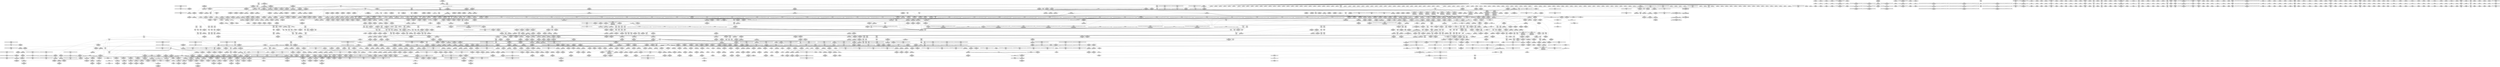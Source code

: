 digraph {
	CE0x68441c0 [shape=record,shape=Mrecord,label="{CE0x68441c0|tomoyo_const_part_length:_tmp44|security/tomoyo/util.c,645|*SummSink*}"]
	CE0x69ded80 [shape=record,shape=Mrecord,label="{CE0x69ded80|i64_53|*Constant*|*SummSource*}"]
	CE0x5927d00 [shape=record,shape=Mrecord,label="{CE0x5927d00|__llvm_gcov_indirect_counter_increment114:_tmp5|*SummSink*}"]
	CE0x57cfdd0 [shape=record,shape=Mrecord,label="{CE0x57cfdd0|VOIDTB_TE:_CE_191,192_}"]
	CE0x68d5380 [shape=record,shape=Mrecord,label="{CE0x68d5380|tomoyo_mount_acl:_tobool71|security/tomoyo/mount.c,171|*SummSink*}"]
	CE0x66b1c80 [shape=record,shape=Mrecord,label="{CE0x66b1c80|tomoyo_const_part_length:_cmp12|security/tomoyo/util.c,641|*SummSink*}"]
	CE0x6c189b0 [shape=record,shape=Mrecord,label="{CE0x6c189b0|tomoyo_mount_acl:_tmp12|security/tomoyo/mount.c,102|*SummSink*}"]
	CE0x808ea60 [shape=record,shape=Mrecord,label="{CE0x808ea60|i32_2|*Constant*|*SummSource*}"]
	CE0x5a96030 [shape=record,shape=Mrecord,label="{CE0x5a96030|VOIDTB_TE:_CE_306,307_}"]
	CE0x832dc30 [shape=record,shape=Mrecord,label="{CE0x832dc30|tomoyo_mount_acl:_if.else15}"]
	CE0x5b29a90 [shape=record,shape=Mrecord,label="{CE0x5b29a90|i64*_getelementptr_inbounds_(_63_x_i64_,_63_x_i64_*___llvm_gcov_ctr1275,_i64_0,_i64_43)|*Constant*}"]
	CE0x5c1ba10 [shape=record,shape=Mrecord,label="{CE0x5c1ba10|tomoyo_audit_mount_log:_tmp}"]
	CE0x671eaf0 [shape=record,shape=Mrecord,label="{CE0x671eaf0|tomoyo_mount_acl:_name6|security/tomoyo/mount.c,106}"]
	CE0x5b0d990 [shape=record,shape=Mrecord,label="{CE0x5b0d990|tomoyo_const_part_length:_tmp11|security/tomoyo/util.c,626|*SummSink*}"]
	CE0x4ce9a50 [shape=record,shape=Mrecord,label="{CE0x4ce9a50|i64*_getelementptr_inbounds_(_31_x_i64_,_31_x_i64_*___llvm_gcov_ctr43150,_i64_0,_i64_9)|*Constant*|*SummSource*}"]
	CE0x82b1a30 [shape=record,shape=Mrecord,label="{CE0x82b1a30|i8**_getelementptr_inbounds_(_7_x_i8*_,_7_x_i8*_*_tomoyo_mounts,_i32_0,_i64_6)|*Constant*|*SummSink*}"]
	CE0x67bf070 [shape=record,shape=Mrecord,label="{CE0x67bf070|i64**_getelementptr_inbounds_(_3_x_i64*_,_3_x_i64*_*___llvm_gcda_edge_table44,_i64_0,_i64_0)|*Constant*|*SummSink*}"]
	CE0x5b55d50 [shape=record,shape=Mrecord,label="{CE0x5b55d50|tomoyo_mount_acl:_tmp78|security/tomoyo/mount.c,130|*SummSource*}"]
	CE0x8345330 [shape=record,shape=Mrecord,label="{CE0x8345330|tomoyo_mount_acl:_lor.lhs.false10|*SummSink*}"]
	CE0x5903540 [shape=record,shape=Mrecord,label="{CE0x5903540|tomoyo_mount_acl:_tmp131|security/tomoyo/mount.c,168|*SummSink*}"]
	CE0x82ab750 [shape=record,shape=Mrecord,label="{CE0x82ab750|tomoyo_mount_acl:_tmp27|security/tomoyo/mount.c,112|*SummSink*}"]
	CE0x6b556d0 [shape=record,shape=Mrecord,label="{CE0x6b556d0|i64_0|*Constant*}"]
	CE0x6933640 [shape=record,shape=Mrecord,label="{CE0x6933640|i64*_getelementptr_inbounds_(_5_x_i64_,_5_x_i64_*___llvm_gcov_ctr28130,_i64_0,_i64_4)|*Constant*|*SummSource*}"]
	CE0x6a52420 [shape=record,shape=Mrecord,label="{CE0x6a52420|tomoyo_fill_path_info:_tmp8|security/tomoyo/util.c,667}"]
	CE0x82f2fa0 [shape=record,shape=Mrecord,label="{CE0x82f2fa0|tomoyo_mount_acl:_need_dev.3|*SummSink*}"]
	CE0x8382c30 [shape=record,shape=Mrecord,label="{CE0x8382c30|VOIDTB_TE:_CE_150,151_}"]
	CE0x7fc5ec0 [shape=record,shape=Mrecord,label="{CE0x7fc5ec0|tomoyo_const_part_length:_return|*SummSink*}"]
	CE0x4cd7d00 [shape=record,shape=Mrecord,label="{CE0x4cd7d00|i64*_getelementptr_inbounds_(_31_x_i64_,_31_x_i64_*___llvm_gcov_ctr43150,_i64_0,_i64_30)|*Constant*|*SummSink*}"]
	CE0x4a2cb50 [shape=record,shape=Mrecord,label="{CE0x4a2cb50|i32_55|*Constant*|*SummSource*}"]
	CE0x80f3e70 [shape=record,shape=Mrecord,label="{CE0x80f3e70|tomoyo_mount_acl:_param54|security/tomoyo/mount.c,156|*SummSink*}"]
	CE0x5a802a0 [shape=record,shape=Mrecord,label="{CE0x5a802a0|tomoyo_mount_acl:_tmp138|security/tomoyo/mount.c,172|*SummSink*}"]
	CE0x6636340 [shape=record,shape=Mrecord,label="{CE0x6636340|tomoyo_const_part_length:_tmp6|security/tomoyo/util.c,625|*SummSource*}"]
	CE0x6a14de0 [shape=record,shape=Mrecord,label="{CE0x6a14de0|tomoyo_mount_acl:_tmp117|security/tomoyo/mount.c,152|*SummSink*}"]
	CE0x837f470 [shape=record,shape=Mrecord,label="{CE0x837f470|VOIDTB_TE:_CE_187,188_}"]
	CE0x6c5aba0 [shape=record,shape=Mrecord,label="{CE0x6c5aba0|tomoyo_mount_acl:_tmp110|security/tomoyo/mount.c,147|*SummSink*}"]
	CE0x8338230 [shape=record,shape=Mrecord,label="{CE0x8338230|tomoyo_const_part_length:_if.then5}"]
	CE0x6713160 [shape=record,shape=Mrecord,label="{CE0x6713160|tomoyo_mount_acl:_tmp16|security/tomoyo/mount.c,103|*SummSink*}"]
	CE0x82056f0 [shape=record,shape=Mrecord,label="{CE0x82056f0|COLLAPSED:_CRE:_elem_0:default:}"]
	CE0x66fa640 [shape=record,shape=Mrecord,label="{CE0x66fa640|tomoyo_mount_acl:_tmp79|security/tomoyo/mount.c,130}"]
	CE0x6776740 [shape=record,shape=Mrecord,label="{CE0x6776740|tomoyo_const_part_length:_tmp48|security/tomoyo/util.c,649|*SummSink*}"]
	CE0x4e004a0 [shape=record,shape=Mrecord,label="{CE0x4e004a0|tomoyo_fill_path_info:_cmp8|security/tomoyo/util.c,668}"]
	CE0x6814650 [shape=record,shape=Mrecord,label="{CE0x6814650|tomoyo_const_part_length:_tmp40|security/tomoyo/util.c,644|*SummSink*}"]
	CE0x58e3bc0 [shape=record,shape=Mrecord,label="{CE0x58e3bc0|_call_void_kfree(i8*_%requested_dir_name.0)_#9,_!dbg_!39057|security/tomoyo/mount.c,166|*SummSource*}"]
	CE0x82c1ea0 [shape=record,shape=Mrecord,label="{CE0x82c1ea0|tomoyo_mount_acl:_tmp42|security/tomoyo/mount.c,112}"]
	CE0x5a9baf0 [shape=record,shape=Mrecord,label="{CE0x5a9baf0|tomoyo_const_part_length:_tmp8|security/tomoyo/util.c,626|*SummSource*}"]
	CE0x4ce9d10 [shape=record,shape=Mrecord,label="{CE0x4ce9d10|tomoyo_const_part_length:_tmp20|security/tomoyo/util.c,628}"]
	CE0x832de40 [shape=record,shape=Mrecord,label="{CE0x832de40|tomoyo_mount_acl:_if.else15|*SummSource*}"]
	CE0x80f37c0 [shape=record,shape=Mrecord,label="{CE0x80f37c0|i8_4|*Constant*|*SummSink*}"]
	CE0x832c850 [shape=record,shape=Mrecord,label="{CE0x832c850|tomoyo_mount_acl:_if.then4|*SummSink*}"]
	CE0x4a20f80 [shape=record,shape=Mrecord,label="{CE0x4a20f80|tomoyo_audit_mount_log:_tmp5|security/tomoyo/mount.c,31|*SummSource*}"]
	CE0x6953390 [shape=record,shape=Mrecord,label="{CE0x6953390|_call_void_tomoyo_fill_path_info(%struct.tomoyo_path_info*_%rtype)_#9,_!dbg_!38928|security/tomoyo/mount.c,97|*SummSink*}"]
	CE0x8065aa0 [shape=record,shape=Mrecord,label="{CE0x8065aa0|VOIDTB_TE:_CE_213,214_}"]
	CE0x5872f80 [shape=record,shape=Mrecord,label="{CE0x5872f80|_ret_i32_%call,_!dbg_!38919|security/tomoyo/mount.c,30|*SummSink*}"]
	CE0x6bd3950 [shape=record,shape=Mrecord,label="{CE0x6bd3950|tomoyo_mount_acl:_if.end28}"]
	CE0x802df30 [shape=record,shape=Mrecord,label="{CE0x802df30|_call_void_path_put(%struct.path*_%path173)_#9,_!dbg_!39070|security/tomoyo/mount.c,172|*SummSink*}"]
	CE0x66b8a40 [shape=record,shape=Mrecord,label="{CE0x66b8a40|i64*_getelementptr_inbounds_(_31_x_i64_,_31_x_i64_*___llvm_gcov_ctr43150,_i64_0,_i64_0)|*Constant*}"]
	CE0x6a2d240 [shape=record,shape=Mrecord,label="{CE0x6a2d240|i32_3|*Constant*}"]
	CE0x6ba05c0 [shape=record,shape=Mrecord,label="{CE0x6ba05c0|tomoyo_mount_acl:_tmp70|security/tomoyo/mount.c,128|*SummSink*}"]
	CE0x58e3ac0 [shape=record,shape=Mrecord,label="{CE0x58e3ac0|_call_void_kfree(i8*_%requested_dir_name.0)_#9,_!dbg_!39057|security/tomoyo/mount.c,166|*SummSink*}"]
	CE0x83300e0 [shape=record,shape=Mrecord,label="{CE0x83300e0|tomoyo_mount_acl:_if.end46|*SummSink*}"]
	CE0x5ad23f0 [shape=record,shape=Mrecord,label="{CE0x5ad23f0|i32_48|*Constant*}"]
	CE0x6bf5640 [shape=record,shape=Mrecord,label="{CE0x6bf5640|VOIDTB_TE:_CE_210,211_}"]
	CE0x80f3900 [shape=record,shape=Mrecord,label="{CE0x80f3900|tomoyo_mount_acl:_need_dev53|security/tomoyo/mount.c,155|*SummSource*}"]
	CE0x835cb80 [shape=record,shape=Mrecord,label="{CE0x835cb80|i8**_getelementptr_inbounds_(_7_x_i8*_,_7_x_i8*_*_tomoyo_mounts,_i32_0,_i64_1)|*Constant*|*SummSink*}"]
	CE0x5881130 [shape=record,shape=Mrecord,label="{CE0x5881130|VOIDTB_TE:_CE_193,194_}"]
	CE0x66dbe40 [shape=record,shape=Mrecord,label="{CE0x66dbe40|tomoyo_mount_acl:_tmp95|security/tomoyo/mount.c,138|*SummSource*}"]
	CE0x6676370 [shape=record,shape=Mrecord,label="{CE0x6676370|tomoyo_const_part_length:_sw.bb9|*SummSink*}"]
	CE0x585ed60 [shape=record,shape=Mrecord,label="{CE0x585ed60|tomoyo_const_part_length:_tmp50|security/tomoyo/util.c,651|*SummSink*}"]
	CE0x5a69b50 [shape=record,shape=Mrecord,label="{CE0x5a69b50|tomoyo_mount_acl:_path173|security/tomoyo/mount.c,172|*SummSink*}"]
	CE0x7fc5990 [shape=record,shape=Mrecord,label="{CE0x7fc5990|i8*_getelementptr_inbounds_(_27_x_i8_,_27_x_i8_*_.str870,_i32_0,_i32_0)|*Constant*}"]
	CE0x6839f70 [shape=record,shape=Mrecord,label="{CE0x6839f70|i64*_getelementptr_inbounds_(_31_x_i64_,_31_x_i64_*___llvm_gcov_ctr43150,_i64_0,_i64_26)|*Constant*}"]
	CE0x4b4f6c0 [shape=record,shape=Mrecord,label="{CE0x4b4f6c0|i64*_getelementptr_inbounds_(_5_x_i64_,_5_x_i64_*___llvm_gcov_ctr28130,_i64_0,_i64_0)|*Constant*}"]
	CE0x6a212a0 [shape=record,shape=Mrecord,label="{CE0x6a212a0|tomoyo_fill_path_info:_hash|security/tomoyo/util.c,669|*SummSource*}"]
	CE0x66b82e0 [shape=record,shape=Mrecord,label="{CE0x66b82e0|_call_void___llvm_gcov_indirect_counter_increment114(i32*___llvm_gcov_global_state_pred45,_i64**_getelementptr_inbounds_(_3_x_i64*_,_3_x_i64*_*___llvm_gcda_edge_table44,_i64_0,_i64_2)),_!dbg_!38930|security/tomoyo/util.c,640}"]
	CE0x6a32ae0 [shape=record,shape=Mrecord,label="{CE0x6a32ae0|tomoyo_mount_acl:_dir|Function::tomoyo_mount_acl&Arg::dir::}"]
	CE0x5a9b2a0 [shape=record,shape=Mrecord,label="{CE0x5a9b2a0|tomoyo_const_part_length:_tmp21|security/tomoyo/util.c,631|*SummSource*}"]
	CE0x4a1f780 [shape=record,shape=Mrecord,label="{CE0x4a1f780|__llvm_gcov_indirect_counter_increment114:_pred}"]
	CE0x5b074e0 [shape=record,shape=Mrecord,label="{CE0x5b074e0|tomoyo_mount_acl:_tmp93|security/tomoyo/mount.c,136}"]
	CE0x4d57300 [shape=record,shape=Mrecord,label="{CE0x4d57300|GLOBAL:_tomoyo_const_part_length|*Constant*|*SummSource*}"]
	CE0x65b94f0 [shape=record,shape=Mrecord,label="{CE0x65b94f0|tomoyo_audit_mount_log:_param4|security/tomoyo/mount.c,33|*SummSink*}"]
	CE0x4ab1e10 [shape=record,shape=Mrecord,label="{CE0x4ab1e10|_call_void_kfree(i8*_%requested_dev_name.1)_#9,_!dbg_!39056|security/tomoyo/mount.c,165|*SummSink*}"]
	CE0x66b28b0 [shape=record,shape=Mrecord,label="{CE0x66b28b0|tomoyo_const_part_length:_sw.epilog|*SummSink*}"]
	CE0x82038f0 [shape=record,shape=Mrecord,label="{CE0x82038f0|i64_11|*Constant*}"]
	CE0x83394d0 [shape=record,shape=Mrecord,label="{CE0x83394d0|tomoyo_mount_acl:_if.then45}"]
	CE0x5892b60 [shape=record,shape=Mrecord,label="{CE0x5892b60|i64_34|*Constant*|*SummSource*}"]
	CE0x65b9850 [shape=record,shape=Mrecord,label="{CE0x65b9850|_call_void_mcount()_#3}"]
	CE0x66b6e00 [shape=record,shape=Mrecord,label="{CE0x66b6e00|i64*_getelementptr_inbounds_(_63_x_i64_,_63_x_i64_*___llvm_gcov_ctr1275,_i64_0,_i64_0)|*Constant*|*SummSource*}"]
	CE0x67cddf0 [shape=record,shape=Mrecord,label="{CE0x67cddf0|tomoyo_const_part_length:_cmp21|security/tomoyo/util.c,644|*SummSource*}"]
	CE0x6a30f80 [shape=record,shape=Mrecord,label="{CE0x6a30f80|i64_16|*Constant*}"]
	CE0x67bd3f0 [shape=record,shape=Mrecord,label="{CE0x67bd3f0|%struct.dentry*_null|*Constant*|*SummSource*}"]
	CE0x4de1ab0 [shape=record,shape=Mrecord,label="{CE0x4de1ab0|tomoyo_audit_mount_log:_mount8|security/tomoyo/mount.c,34|*SummSource*}"]
	CE0x834b100 [shape=record,shape=Mrecord,label="{CE0x834b100|tomoyo_mount_acl:_if.else43|*SummSource*}"]
	CE0x5abe400 [shape=record,shape=Mrecord,label="{CE0x5abe400|GLOBAL:_tomoyo_audit_mount_log|*Constant*|*SummSource*}"]
	CE0x59e8a20 [shape=record,shape=Mrecord,label="{CE0x59e8a20|tomoyo_const_part_length:_add29|security/tomoyo/util.c,646}"]
	CE0x4be6e50 [shape=record,shape=Mrecord,label="{CE0x4be6e50|VOIDTB_TE:_CE_248,256_}"]
	CE0x6671a50 [shape=record,shape=Mrecord,label="{CE0x6671a50|tomoyo_mount_acl:_fstype.0}"]
	CE0x6745950 [shape=record,shape=Mrecord,label="{CE0x6745950|tomoyo_mount_acl:_tmp90|security/tomoyo/mount.c,133|*SummSource*}"]
	CE0x82aa550 [shape=record,shape=Mrecord,label="{CE0x82aa550|tomoyo_mount_acl:_tmp25|security/tomoyo/mount.c,112|*SummSink*}"]
	CE0x82946d0 [shape=record,shape=Mrecord,label="{CE0x82946d0|tomoyo_mount_acl:_tmp30|security/tomoyo/mount.c,113|*SummSource*}"]
	CE0x67453a0 [shape=record,shape=Mrecord,label="{CE0x67453a0|i8**_getelementptr_inbounds_(_7_x_i8*_,_7_x_i8*_*_tomoyo_mounts,_i32_0,_i64_6)|*Constant*|*SummSource*}"]
	CE0x661d400 [shape=record,shape=Mrecord,label="{CE0x661d400|VOIDTB_TE:_CE_256,264_}"]
	CE0x587cc30 [shape=record,shape=Mrecord,label="{CE0x587cc30|__llvm_gcov_indirect_counter_increment114:_tmp|*SummSource*}"]
	CE0x5a8f6f0 [shape=record,shape=Mrecord,label="{CE0x5a8f6f0|VOIDTB_TE:_CE_307,308_}"]
	CE0x833c7e0 [shape=record,shape=Mrecord,label="{CE0x833c7e0|tomoyo_mount_acl:_if.then19|*SummSource*}"]
	CE0x8291a30 [shape=record,shape=Mrecord,label="{CE0x8291a30|tomoyo_mount_acl:_tmp38|security/tomoyo/mount.c,114|*SummSource*}"]
	CE0x694a380 [shape=record,shape=Mrecord,label="{CE0x694a380|tomoyo_mount_acl:_tmp77|*SummSink*}"]
	CE0x593b740 [shape=record,shape=Mrecord,label="{CE0x593b740|tomoyo_const_part_length:_tmp11|security/tomoyo/util.c,626}"]
	CE0x68347d0 [shape=record,shape=Mrecord,label="{CE0x68347d0|tomoyo_mount_acl:_tmp86|security/tomoyo/mount.c,132|*SummSource*}"]
	CE0x6c3b340 [shape=record,shape=Mrecord,label="{CE0x6c3b340|i64_36|*Constant*|*SummSource*}"]
	CE0x6835da0 [shape=record,shape=Mrecord,label="{CE0x6835da0|tomoyo_const_part_length:_tmp42|security/tomoyo/util.c,644}"]
	CE0x832e1f0 [shape=record,shape=Mrecord,label="{CE0x832e1f0|tomoyo_mount_acl:_if.then49|*SummSink*}"]
	CE0x5a7ae90 [shape=record,shape=Mrecord,label="{CE0x5a7ae90|tomoyo_audit_mount_log:_dir|security/tomoyo/mount.c,32|*SummSink*}"]
	CE0x6c5aa50 [shape=record,shape=Mrecord,label="{CE0x6c5aa50|tomoyo_mount_acl:_tmp110|security/tomoyo/mount.c,147|*SummSource*}"]
	CE0x82a24c0 [shape=record,shape=Mrecord,label="{CE0x82a24c0|tomoyo_mount_acl:_tmp37|security/tomoyo/mount.c,114}"]
	CE0x6669a60 [shape=record,shape=Mrecord,label="{CE0x6669a60|i64_0|*Constant*|*SummSink*}"]
	CE0x83725b0 [shape=record,shape=Mrecord,label="{CE0x83725b0|i64*_getelementptr_inbounds_(_63_x_i64_,_63_x_i64_*___llvm_gcov_ctr1275,_i64_0,_i64_9)|*Constant*}"]
	CE0x6871d80 [shape=record,shape=Mrecord,label="{CE0x6871d80|tomoyo_const_part_length:_tmp47|security/tomoyo/util.c,646|*SummSink*}"]
	CE0x4d675a0 [shape=record,shape=Mrecord,label="{CE0x4d675a0|tomoyo_mount_acl:_tobool36|security/tomoyo/mount.c,132|*SummSink*}"]
	CE0x685b580 [shape=record,shape=Mrecord,label="{CE0x685b580|tomoyo_const_part_length:_tmp46|security/tomoyo/util.c,646|*SummSink*}"]
	CE0x593af00 [shape=record,shape=Mrecord,label="{CE0x593af00|tomoyo_const_part_length:_tmp18|security/tomoyo/util.c,627|*SummSource*}"]
	CE0x585ecf0 [shape=record,shape=Mrecord,label="{CE0x585ecf0|i64*_getelementptr_inbounds_(_31_x_i64_,_31_x_i64_*___llvm_gcov_ctr43150,_i64_0,_i64_29)|*Constant*|*SummSink*}"]
	CE0x67369e0 [shape=record,shape=Mrecord,label="{CE0x67369e0|tomoyo_mount_acl:_tmp19|security/tomoyo/mount.c,110}"]
	CE0x66b81b0 [shape=record,shape=Mrecord,label="{CE0x66b81b0|i32_2|*Constant*}"]
	CE0x597e250 [shape=record,shape=Mrecord,label="{CE0x597e250|GLOBAL:___llvm_gcov_global_state_pred45|Global_var:__llvm_gcov_global_state_pred45}"]
	CE0x82a1ef0 [shape=record,shape=Mrecord,label="{CE0x82a1ef0|tomoyo_mount_acl:_tmp32|security/tomoyo/mount.c,113}"]
	CE0x82b5f70 [shape=record,shape=Mrecord,label="{CE0x82b5f70|tomoyo_mount_acl:_tmp40|security/tomoyo/mount.c,115|*SummSink*}"]
	CE0x837cca0 [shape=record,shape=Mrecord,label="{CE0x837cca0|VOIDTB_TE:_CE_0,4_}"]
	CE0x6913650 [shape=record,shape=Mrecord,label="{CE0x6913650|tomoyo_mount_acl:_tmp114}"]
	CE0x694ecd0 [shape=record,shape=Mrecord,label="{CE0x694ecd0|0:_%struct.tomoyo_obj_info*,_24:_%struct.tomoyo_path_info*,_32:_%struct.tomoyo_path_info*,_40:_%struct.tomoyo_path_info*,_48:_i64,_56:_i32,_72:_i8,_:_CMRE_43,44_}"]
	CE0x4bb3260 [shape=record,shape=Mrecord,label="{CE0x4bb3260|tomoyo_fill_path_info:_tmp6|security/tomoyo/util.c,667|*SummSink*}"]
	CE0x5950ed0 [shape=record,shape=Mrecord,label="{CE0x5950ed0|tomoyo_const_part_length:_cmp15|security/tomoyo/util.c,641}"]
	CE0x832ee20 [shape=record,shape=Mrecord,label="{CE0x832ee20|tomoyo_mount_acl:_out}"]
	CE0x8155640 [shape=record,shape=Mrecord,label="{CE0x8155640|tomoyo_const_part_length:_if.end6}"]
	CE0x66a9000 [shape=record,shape=Mrecord,label="{CE0x66a9000|tomoyo_mount_acl:_param59|security/tomoyo/mount.c,158|*SummSink*}"]
	CE0x674b8c0 [shape=record,shape=Mrecord,label="{CE0x674b8c0|tomoyo_mount_acl:_tmp122|security/tomoyo/mount.c,163|*SummSource*}"]
	CE0x5b1df40 [shape=record,shape=Mrecord,label="{CE0x5b1df40|__llvm_gcov_indirect_counter_increment114:_counters|Function::__llvm_gcov_indirect_counter_increment114&Arg::counters::}"]
	CE0x4ce9360 [shape=record,shape=Mrecord,label="{CE0x4ce9360|tomoyo_const_part_length:_tmp26|security/tomoyo/util.c,641|*SummSource*}"]
	CE0x6c63080 [shape=record,shape=Mrecord,label="{CE0x6c63080|0:_%struct.tomoyo_obj_info*,_24:_%struct.tomoyo_path_info*,_32:_%struct.tomoyo_path_info*,_40:_%struct.tomoyo_path_info*,_48:_i64,_56:_i32,_72:_i8,_:_CMRE_57,58_}"]
	CE0x5a69bc0 [shape=record,shape=Mrecord,label="{CE0x5a69bc0|tomoyo_mount_acl:_entry}"]
	CE0x6776ad0 [shape=record,shape=Mrecord,label="{CE0x6776ad0|tomoyo_const_part_length:_tmp49|security/tomoyo/util.c,649}"]
	CE0x80e2630 [shape=record,shape=Mrecord,label="{CE0x80e2630|i64_56|*Constant*|*SummSource*}"]
	CE0x81664f0 [shape=record,shape=Mrecord,label="{CE0x81664f0|tomoyo_mount_acl:_dentry|security/tomoyo/mount.c,171|*SummSource*}"]
	CE0x69deca0 [shape=record,shape=Mrecord,label="{CE0x69deca0|tomoyo_mount_acl:_cmp66|security/tomoyo/mount.c,163|*SummSink*}"]
	CE0x68d54d0 [shape=record,shape=Mrecord,label="{CE0x68d54d0|i64_59|*Constant*}"]
	CE0x677b3c0 [shape=record,shape=Mrecord,label="{CE0x677b3c0|tomoyo_const_part_length:_tmp30|security/tomoyo/util.c,641}"]
	CE0x835e7d0 [shape=record,shape=Mrecord,label="{CE0x835e7d0|tomoyo_mount_acl:_tmp59|security/tomoyo/mount.c,122|*SummSink*}"]
	CE0x66e4280 [shape=record,shape=Mrecord,label="{CE0x66e4280|i32_5|*Constant*|*SummSource*}"]
	CE0x677b0e0 [shape=record,shape=Mrecord,label="{CE0x677b0e0|tomoyo_const_part_length:_tmp29|security/tomoyo/util.c,641|*SummSink*}"]
	CE0x66bd640 [shape=record,shape=Mrecord,label="{CE0x66bd640|tomoyo_mount_acl:_if.then23|*SummSource*}"]
	CE0x836a620 [shape=record,shape=Mrecord,label="{CE0x836a620|16:_%struct.dentry*,_:_SCMRE_0,1_|*MultipleSource*|security/tomoyo/mount.c,79|security/tomoyo/mount.c, 80|security/tomoyo/mount.c, 79|security/tomoyo/mount.c,79}"]
	CE0x65b9960 [shape=record,shape=Mrecord,label="{CE0x65b9960|_call_void_mcount()_#3|*SummSink*}"]
	CE0x836a480 [shape=record,shape=Mrecord,label="{CE0x836a480|tomoyo_mount_acl:_tmp3|security/tomoyo/mount.c,79}"]
	CE0x59889f0 [shape=record,shape=Mrecord,label="{CE0x59889f0|tomoyo_mount_acl:_tmp88|security/tomoyo/mount.c,132|*SummSource*}"]
	CE0x82ea400 [shape=record,shape=Mrecord,label="{CE0x82ea400|tomoyo_mount_acl:_tmp54|security/tomoyo/mount.c,117|*SummSource*}"]
	CE0x832e000 [shape=record,shape=Mrecord,label="{CE0x832e000|tomoyo_mount_acl:_if.then49|*SummSource*}"]
	CE0x82be3a0 [shape=record,shape=Mrecord,label="{CE0x82be3a0|tomoyo_const_part_length:_retval.0}"]
	CE0x67bd9a0 [shape=record,shape=Mrecord,label="{CE0x67bd9a0|i64_59|*Constant*|*SummSource*}"]
	CE0x6aced40 [shape=record,shape=Mrecord,label="{CE0x6aced40|GLOBAL:_tomoyo_encode|*Constant*|*SummSink*}"]
	CE0x69b6350 [shape=record,shape=Mrecord,label="{CE0x69b6350|tomoyo_fill_path_info:_tmp2|*LoadInst*|security/tomoyo/util.c,663}"]
	CE0x6933390 [shape=record,shape=Mrecord,label="{CE0x6933390|tomoyo_fill_path_info:_tmp10|*SummSink*}"]
	CE0x4e5c1f0 [shape=record,shape=Mrecord,label="{CE0x4e5c1f0|tomoyo_audit_mount_log:_name6|security/tomoyo/mount.c,33|*SummSource*}"]
	CE0x69580d0 [shape=record,shape=Mrecord,label="{CE0x69580d0|tomoyo_mount_acl:_tmp9|security/tomoyo/mount.c,95}"]
	CE0x82edbd0 [shape=record,shape=Mrecord,label="{CE0x82edbd0|tomoyo_mount_acl:_cmp16|security/tomoyo/mount.c,117|*SummSource*}"]
	CE0x8322650 [shape=record,shape=Mrecord,label="{CE0x8322650|tomoyo_mount_acl:_if.then41}"]
	CE0x5985700 [shape=record,shape=Mrecord,label="{CE0x5985700|tomoyo_mount_acl:_tmp139|security/tomoyo/mount.c,173|*SummSource*}"]
	CE0x58e0df0 [shape=record,shape=Mrecord,label="{CE0x58e0df0|i32_8|*Constant*|*SummSink*}"]
	CE0x5c1b7a0 [shape=record,shape=Mrecord,label="{CE0x5c1b7a0|tomoyo_const_part_length:_tmp14|security/tomoyo/util.c,626}"]
	CE0x6c59200 [shape=record,shape=Mrecord,label="{CE0x6c59200|__llvm_gcov_indirect_counter_increment114:_tmp3|*SummSink*}"]
	CE0x5951460 [shape=record,shape=Mrecord,label="{CE0x5951460|i64_20|*Constant*}"]
	CE0x66e4180 [shape=record,shape=Mrecord,label="{CE0x66e4180|i32_5|*Constant*}"]
	CE0x58b0d70 [shape=record,shape=Mrecord,label="{CE0x58b0d70|tomoyo_mount_acl:_tmp97|security/tomoyo/mount.c,138|*SummSink*}"]
	CE0x8155870 [shape=record,shape=Mrecord,label="{CE0x8155870|tomoyo_const_part_length:_if.end6|*SummSink*}"]
	CE0x5ae04d0 [shape=record,shape=Mrecord,label="{CE0x5ae04d0|__llvm_gcov_indirect_counter_increment114:_counters|Function::__llvm_gcov_indirect_counter_increment114&Arg::counters::|*SummSource*}"]
	CE0x6c58fa0 [shape=record,shape=Mrecord,label="{CE0x6c58fa0|i64_1|*Constant*}"]
	CE0x6a14b10 [shape=record,shape=Mrecord,label="{CE0x6a14b10|i64*_getelementptr_inbounds_(_63_x_i64_,_63_x_i64_*___llvm_gcov_ctr1275,_i64_0,_i64_51)|*Constant*|*SummSource*}"]
	CE0x82a19f0 [shape=record,shape=Mrecord,label="{CE0x82a19f0|i8**_getelementptr_inbounds_(_7_x_i8*_,_7_x_i8*_*_tomoyo_mounts,_i32_0,_i64_5)|*Constant*}"]
	CE0x81e59b0 [shape=record,shape=Mrecord,label="{CE0x81e59b0|tomoyo_mount_acl:_tmp69|security/tomoyo/mount.c,126|*SummSink*}"]
	CE0x5893270 [shape=record,shape=Mrecord,label="{CE0x5893270|__llvm_gcov_indirect_counter_increment114:_tmp1}"]
	CE0x6948960 [shape=record,shape=Mrecord,label="{CE0x6948960|tomoyo_const_part_length:_bb|*SummSource*}"]
	CE0x68d04e0 [shape=record,shape=Mrecord,label="{CE0x68d04e0|0:_%struct.tomoyo_obj_info*,_24:_%struct.tomoyo_path_info*,_32:_%struct.tomoyo_path_info*,_40:_%struct.tomoyo_path_info*,_48:_i64,_56:_i32,_72:_i8,_:_CMRE_50,51_}"]
	CE0x6958ad0 [shape=record,shape=Mrecord,label="{CE0x6958ad0|0:_i8*,_8:_i32,_12:_i16,_14:_i8,_15:_i8,_:_SCMRE_0,8_|*MultipleSource*|security/tomoyo/mount.c, 87|security/tomoyo/mount.c, 85|security/tomoyo/mount.c, 86|security/tomoyo/mount.c,96}"]
	CE0x5a6a120 [shape=record,shape=Mrecord,label="{CE0x5a6a120|i32_50|*Constant*|*SummSink*}"]
	CE0x82e1330 [shape=record,shape=Mrecord,label="{CE0x82e1330|tomoyo_mount_acl:_tmp45|security/tomoyo/mount.c,117|*SummSink*}"]
	CE0x6a31410 [shape=record,shape=Mrecord,label="{CE0x6a31410|tomoyo_mount_acl:_path2|security/tomoyo/mount.c,100|*SummSink*}"]
	CE0x4e7fda0 [shape=record,shape=Mrecord,label="{CE0x4e7fda0|tomoyo_mount_acl:_call47|security/tomoyo/mount.c,146|*SummSink*}"]
	CE0x834c0b0 [shape=record,shape=Mrecord,label="{CE0x834c0b0|0:_%struct.tomoyo_obj_info*,_24:_%struct.tomoyo_path_info*,_32:_%struct.tomoyo_path_info*,_40:_%struct.tomoyo_path_info*,_48:_i64,_56:_i32,_72:_i8,_:_CMRE_30,31_}"]
	CE0x6c28110 [shape=record,shape=Mrecord,label="{CE0x6c28110|GLOBAL:_tomoyo_audit_mount_log|*Constant*}"]
	CE0x832c910 [shape=record,shape=Mrecord,label="{CE0x832c910|tomoyo_mount_acl:_if.then4|*SummSource*}"]
	CE0x6929620 [shape=record,shape=Mrecord,label="{CE0x6929620|tomoyo_mount_acl:_requested_dir_name.0|*SummSource*}"]
	"CONST[source:0(mediator),value:0(static)][purpose:{operation}]"
	CE0x69455d0 [shape=record,shape=Mrecord,label="{CE0x69455d0|tomoyo_mount_acl:_and|security/tomoyo/mount.c,126}"]
	CE0x672f6b0 [shape=record,shape=Mrecord,label="{CE0x672f6b0|i64_47|*Constant*|*SummSink*}"]
	CE0x8323930 [shape=record,shape=Mrecord,label="{CE0x8323930|tomoyo_mount_acl:_if.end74|*SummSink*}"]
	CE0x76696a0 [shape=record,shape=Mrecord,label="{CE0x76696a0|i32_3|*Constant*}"]
	CE0x82bb880 [shape=record,shape=Mrecord,label="{CE0x82bb880|tomoyo_mount_acl:_tobool44|security/tomoyo/mount.c,144|*SummSink*}"]
	CE0x6be9730 [shape=record,shape=Mrecord,label="{CE0x6be9730|tomoyo_mount_acl:_tmp66|security/tomoyo/mount.c,126}"]
	CE0x5ae08e0 [shape=record,shape=Mrecord,label="{CE0x5ae08e0|tomoyo_mount_acl:_obj|security/tomoyo/mount.c, 79|*SummSink*}"]
	CE0x69133d0 [shape=record,shape=Mrecord,label="{CE0x69133d0|tomoyo_mount_acl:_tmp112|security/tomoyo/mount.c,148|*SummSink*}"]
	CE0x5876150 [shape=record,shape=Mrecord,label="{CE0x5876150|i64_38|*Constant*|*SummSource*}"]
	CE0x6ac9b40 [shape=record,shape=Mrecord,label="{CE0x6ac9b40|tomoyo_fill_path_info:_land.rhs|*SummSink*}"]
	CE0x6a2c5c0 [shape=record,shape=Mrecord,label="{CE0x6a2c5c0|tomoyo_audit_mount_log:_tmp8|security/tomoyo/mount.c,33}"]
	CE0x6a32de0 [shape=record,shape=Mrecord,label="{CE0x6a32de0|tomoyo_mount_acl:_tmp10|security/tomoyo/mount.c,100|*SummSink*}"]
	CE0x4e5c130 [shape=record,shape=Mrecord,label="{CE0x4e5c130|tomoyo_audit_mount_log:_name6|security/tomoyo/mount.c,33}"]
	CE0x5a663d0 [shape=record,shape=Mrecord,label="{CE0x5a663d0|tomoyo_mount_acl:_tmp63|security/tomoyo/mount.c,123}"]
	CE0x6676270 [shape=record,shape=Mrecord,label="{CE0x6676270|tomoyo_const_part_length:_sw.bb9|*SummSource*}"]
	CE0x596fa10 [shape=record,shape=Mrecord,label="{CE0x596fa10|tomoyo_const_part_length:_tmp13|security/tomoyo/util.c,626|*SummSource*}"]
	CE0x6ad2a80 [shape=record,shape=Mrecord,label="{CE0x6ad2a80|tomoyo_mount_acl:_tmp4|security/tomoyo/mount.c,94|*SummSink*}"]
	CE0x4df0630 [shape=record,shape=Mrecord,label="{CE0x4df0630|VOIDTB_TE:_CE_190,191_}"]
	CE0x57ce500 [shape=record,shape=Mrecord,label="{CE0x57ce500|i64*_getelementptr_inbounds_(_63_x_i64_,_63_x_i64_*___llvm_gcov_ctr1275,_i64_0,_i64_42)|*Constant*|*SummSink*}"]
	CE0x834da10 [shape=record,shape=Mrecord,label="{CE0x834da10|tomoyo_mount_acl:_if.else|*SummSink*}"]
	CE0x67ebe50 [shape=record,shape=Mrecord,label="{CE0x67ebe50|tomoyo_const_part_length:_tmp39|security/tomoyo/util.c,644}"]
	CE0x694ca70 [shape=record,shape=Mrecord,label="{CE0x694ca70|0:_%struct.tomoyo_obj_info*,_24:_%struct.tomoyo_path_info*,_32:_%struct.tomoyo_path_info*,_40:_%struct.tomoyo_path_info*,_48:_i64,_56:_i32,_72:_i8,_:_CMRE_41,42_}"]
	CE0x82a01d0 [shape=record,shape=Mrecord,label="{CE0x82a01d0|0:_%struct.tomoyo_obj_info*,_24:_%struct.tomoyo_path_info*,_32:_%struct.tomoyo_path_info*,_40:_%struct.tomoyo_path_info*,_48:_i64,_56:_i32,_72:_i8,_:_CMRE_28,29_}"]
	CE0x8083210 [shape=record,shape=Mrecord,label="{CE0x8083210|_call_void_kfree(i8*_%call)_#9,_!dbg_!39063|security/tomoyo/mount.c,169|*SummSource*}"]
	CE0x671d090 [shape=record,shape=Mrecord,label="{CE0x671d090|tomoyo_mount_acl:_tmp17|security/tomoyo/mount.c,103}"]
	CE0x66c5930 [shape=record,shape=Mrecord,label="{CE0x66c5930|tomoyo_mount_acl:_mount|security/tomoyo/mount.c,155|*SummSource*}"]
	CE0x83665a0 [shape=record,shape=Mrecord,label="{CE0x83665a0|VOIDTB_TE:_CE_80,88_}"]
	CE0x59b0f50 [shape=record,shape=Mrecord,label="{CE0x59b0f50|tomoyo_mount_acl:_if.then72}"]
	CE0x837cde0 [shape=record,shape=Mrecord,label="{CE0x837cde0|VOIDTB_TE:_CE_24,40_}"]
	CE0x4a1f650 [shape=record,shape=Mrecord,label="{CE0x4a1f650|__llvm_gcov_indirect_counter_increment114:_exit|*SummSource*}"]
	CE0x67e3d00 [shape=record,shape=Mrecord,label="{CE0x67e3d00|i64_23|*Constant*}"]
	CE0x6789db0 [shape=record,shape=Mrecord,label="{CE0x6789db0|tomoyo_const_part_length:_tmp31|security/tomoyo/util.c,641|*SummSource*}"]
	CE0x4af4440 [shape=record,shape=Mrecord,label="{CE0x4af4440|tomoyo_mount_acl:_need_dev53|security/tomoyo/mount.c,155|*SummSink*}"]
	CE0x58f1b00 [shape=record,shape=Mrecord,label="{CE0x58f1b00|__llvm_gcov_indirect_counter_increment114:_tmp3|*SummSource*}"]
	CE0x6a2c3c0 [shape=record,shape=Mrecord,label="{CE0x6a2c3c0|tomoyo_audit_mount_log:_type|security/tomoyo/mount.c,33|*SummSink*}"]
	CE0x6703d80 [shape=record,shape=Mrecord,label="{CE0x6703d80|tomoyo_mount_acl:_tmp83|security/tomoyo/mount.c,132|*SummSink*}"]
	CE0x4af4930 [shape=record,shape=Mrecord,label="{CE0x4af4930|tomoyo_mount_acl:_mount55|security/tomoyo/mount.c,156|*SummSource*}"]
	CE0x66a6330 [shape=record,shape=Mrecord,label="{CE0x66a6330|i64*_getelementptr_inbounds_(_63_x_i64_,_63_x_i64_*___llvm_gcov_ctr1275,_i64_0,_i64_55)|*Constant*|*SummSource*}"]
	CE0x595d890 [shape=record,shape=Mrecord,label="{CE0x595d890|0:_%struct.tomoyo_obj_info*,_24:_%struct.tomoyo_path_info*,_32:_%struct.tomoyo_path_info*,_40:_%struct.tomoyo_path_info*,_48:_i64,_56:_i32,_72:_i8,_:_CMRE_73,74_|*MultipleSource*|Function::tomoyo_mount_acl&Arg::r::|security/tomoyo/mount.c,90}"]
	CE0x66e8be0 [shape=record,shape=Mrecord,label="{CE0x66e8be0|tomoyo_fill_path_info:_cmp|security/tomoyo/util.c,667|*SummSource*}"]
	CE0x7fc6ee0 [shape=record,shape=Mrecord,label="{CE0x7fc6ee0|i64*_getelementptr_inbounds_(_2_x_i64_,_2_x_i64_*___llvm_gcov_ctr1469,_i64_0,_i64_0)|*Constant*|*SummSource*}"]
	CE0x83683e0 [shape=record,shape=Mrecord,label="{CE0x83683e0|VOIDTB_TE:_CE_112,144_}"]
	CE0x83512f0 [shape=record,shape=Mrecord,label="{CE0x83512f0|i64*_getelementptr_inbounds_(_63_x_i64_,_63_x_i64_*___llvm_gcov_ctr1275,_i64_0,_i64_0)|*Constant*|*SummSink*}"]
	CE0x82bfa20 [shape=record,shape=Mrecord,label="{CE0x82bfa20|tomoyo_mount_acl:_tmp44|security/tomoyo/mount.c,112}"]
	CE0x4b8b720 [shape=record,shape=Mrecord,label="{CE0x4b8b720|VOIDTB_TE:_CE_188,189_}"]
	CE0x8370e00 [shape=record,shape=Mrecord,label="{CE0x8370e00|16:_%struct.dentry*,_:_SCMRE_32,40_|*MultipleSource*|security/tomoyo/mount.c,79|security/tomoyo/mount.c, 80|security/tomoyo/mount.c, 79|security/tomoyo/mount.c,79}"]
	CE0x58e9900 [shape=record,shape=Mrecord,label="{CE0x58e9900|__llvm_gcov_indirect_counter_increment114:_counter}"]
	CE0x58f1e90 [shape=record,shape=Mrecord,label="{CE0x58f1e90|tomoyo_const_part_length:_tmp15|security/tomoyo/util.c,627|*SummSource*}"]
	CE0x80f47a0 [shape=record,shape=Mrecord,label="{CE0x80f47a0|tomoyo_mount_acl:_fstype.3|*SummSource*}"]
	CE0x6a521d0 [shape=record,shape=Mrecord,label="{CE0x6a521d0|__llvm_gcov_indirect_counter_increment114:_pred|*SummSink*}"]
	CE0x5aea430 [shape=record,shape=Mrecord,label="{CE0x5aea430|tomoyo_const_part_length:_tmp5|security/tomoyo/util.c,624|*SummSink*}"]
	CE0x8364580 [shape=record,shape=Mrecord,label="{CE0x8364580|tomoyo_mount_acl:_tmp60|security/tomoyo/mount.c,122|*SummSource*}"]
	CE0x582eef0 [shape=record,shape=Mrecord,label="{CE0x582eef0|_ret_i32_%call,_!dbg_!38919|security/tomoyo/mount.c,30}"]
	CE0x5a80130 [shape=record,shape=Mrecord,label="{CE0x5a80130|tomoyo_mount_acl:_tmp137|security/tomoyo/mount.c,172|*SummSource*}"]
	CE0x5ad2350 [shape=record,shape=Mrecord,label="{CE0x5ad2350|i32_51|*Constant*|*SummSink*}"]
	CE0x68143c0 [shape=record,shape=Mrecord,label="{CE0x68143c0|tomoyo_const_part_length:_tmp40|security/tomoyo/util.c,644}"]
	CE0x67767b0 [shape=record,shape=Mrecord,label="{CE0x67767b0|tomoyo_const_part_length:_tmp49|security/tomoyo/util.c,649|*SummSink*}"]
	CE0x80acdc0 [shape=record,shape=Mrecord,label="{CE0x80acdc0|tomoyo_mount_acl:_tmp100|security/tomoyo/mount.c,142|*SummSink*}"]
	CE0x6933960 [shape=record,shape=Mrecord,label="{CE0x6933960|tomoyo_fill_path_info:_tmp11|security/tomoyo/util.c,667|*SummSource*}"]
	CE0x69463c0 [shape=record,shape=Mrecord,label="{CE0x69463c0|tomoyo_mount_acl:_tmp64|security/tomoyo/mount.c,123|*SummSource*}"]
	CE0x673e5a0 [shape=record,shape=Mrecord,label="{CE0x673e5a0|tomoyo_mount_acl:_tmp24|security/tomoyo/mount.c,112|*SummSource*}"]
	CE0x8323810 [shape=record,shape=Mrecord,label="{CE0x8323810|tomoyo_mount_acl:_do.body}"]
	CE0x4b42780 [shape=record,shape=Mrecord,label="{CE0x4b42780|tomoyo_fill_path_info:_tmp3|security/tomoyo/util.c,667|*SummSource*}"]
	CE0x68d29e0 [shape=record,shape=Mrecord,label="{CE0x68d29e0|tomoyo_mount_acl:_tmp111|security/tomoyo/mount.c,147|*SummSource*}"]
	CE0x6677720 [shape=record,shape=Mrecord,label="{CE0x6677720|tomoyo_const_part_length:_sw.bb9}"]
	CE0x4bb8d30 [shape=record,shape=Mrecord,label="{CE0x4bb8d30|tomoyo_mount_acl:_path170|security/tomoyo/mount.c,171}"]
	CE0x5ae3030 [shape=record,shape=Mrecord,label="{CE0x5ae3030|tomoyo_audit_mount_log:_tmp1|*SummSink*}"]
	CE0x6c3b0c0 [shape=record,shape=Mrecord,label="{CE0x6c3b0c0|i64_35|*Constant*|*SummSink*}"]
	CE0x6929950 [shape=record,shape=Mrecord,label="{CE0x6929950|tomoyo_mount_acl:_requested_dev_name.1}"]
	CE0x7fc8190 [shape=record,shape=Mrecord,label="{CE0x7fc8190|tomoyo_audit_mount_log:_tmp3}"]
	CE0x6a64800 [shape=record,shape=Mrecord,label="{CE0x6a64800|tomoyo_mount_acl:_tmp120|security/tomoyo/mount.c,163}"]
	CE0x664e340 [shape=record,shape=Mrecord,label="{CE0x664e340|tomoyo_const_part_length:_tmp22|security/tomoyo/util.c,634|*SummSource*}"]
	CE0x5a24cb0 [shape=record,shape=Mrecord,label="{CE0x5a24cb0|tomoyo_const_part_length:_tmp8|security/tomoyo/util.c,626|*SummSink*}"]
	CE0x802d4b0 [shape=record,shape=Mrecord,label="{CE0x802d4b0|i64_44|*Constant*}"]
	CE0x4bb2c90 [shape=record,shape=Mrecord,label="{CE0x4bb2c90|tomoyo_const_part_length:_tmp12|security/tomoyo/util.c,626|*SummSource*}"]
	CE0x66c6570 [shape=record,shape=Mrecord,label="{CE0x66c6570|i64_57|*Constant*}"]
	CE0x66b3250 [shape=record,shape=Mrecord,label="{CE0x66b3250|tomoyo_const_part_length:_tmp24|security/tomoyo/util.c,640|*SummSink*}"]
	CE0x66e8ea0 [shape=record,shape=Mrecord,label="{CE0x66e8ea0|i1_false|*Constant*}"]
	CE0x58e9a70 [shape=record,shape=Mrecord,label="{CE0x58e9a70|__llvm_gcov_indirect_counter_increment114:_counter|*SummSource*}"]
	CE0x69ded10 [shape=record,shape=Mrecord,label="{CE0x69ded10|i64_54|*Constant*}"]
	CE0x80bbe70 [shape=record,shape=Mrecord,label="{CE0x80bbe70|VOIDTB_TE:_CE_214,215_}"]
	CE0x8381b80 [shape=record,shape=Mrecord,label="{CE0x8381b80|VOIDTB_TE:_CE_184,185_}"]
	CE0x82c4850 [shape=record,shape=Mrecord,label="{CE0x82c4850|i64*_getelementptr_inbounds_(_63_x_i64_,_63_x_i64_*___llvm_gcov_ctr1275,_i64_0,_i64_23)|*Constant*|*SummSource*}"]
	CE0x6745f90 [shape=record,shape=Mrecord,label="{CE0x6745f90|tomoyo_mount_acl:_tmp91|security/tomoyo/mount.c,133|*SummSource*}"]
	CE0x5b1f660 [shape=record,shape=Mrecord,label="{CE0x5b1f660|__llvm_gcov_indirect_counter_increment114:_counters|Function::__llvm_gcov_indirect_counter_increment114&Arg::counters::|*SummSink*}"]
	CE0x81a7d80 [shape=record,shape=Mrecord,label="{CE0x81a7d80|tomoyo_mount_acl:_tmp105|security/tomoyo/mount.c,144|*SummSource*}"]
	CE0x82c16a0 [shape=record,shape=Mrecord,label="{CE0x82c16a0|tomoyo_mount_acl:_tmp41|security/tomoyo/mount.c,112|*SummSink*}"]
	CE0x6698640 [shape=record,shape=Mrecord,label="{CE0x6698640|tomoyo_const_part_length:_if.then27|*SummSink*}"]
	CE0x6730ae0 [shape=record,shape=Mrecord,label="{CE0x6730ae0|tomoyo_mount_acl:_cmp|security/tomoyo/mount.c,110|*SummSource*}"]
	CE0x6bfdef0 [shape=record,shape=Mrecord,label="{CE0x6bfdef0|tomoyo_mount_acl:_need_dev.2}"]
	CE0x5ab4c30 [shape=record,shape=Mrecord,label="{CE0x5ab4c30|tomoyo_mount_acl:_need_dev.0|*SummSink*}"]
	CE0x58f1910 [shape=record,shape=Mrecord,label="{CE0x58f1910|i64_5|*Constant*}"]
	CE0x8324730 [shape=record,shape=Mrecord,label="{CE0x8324730|tomoyo_mount_acl:_do.body|*SummSink*}"]
	CE0x8327aa0 [shape=record,shape=Mrecord,label="{CE0x8327aa0|tomoyo_mount_acl:_if.end|*SummSink*}"]
	CE0x592c9d0 [shape=record,shape=Mrecord,label="{CE0x592c9d0|tomoyo_mount_acl:_if.end50}"]
	CE0x8325280 [shape=record,shape=Mrecord,label="{CE0x8325280|tomoyo_mount_acl:_lor.lhs.false12|*SummSource*}"]
	CE0x59b0540 [shape=record,shape=Mrecord,label="{CE0x59b0540|i32_49|*Constant*}"]
	CE0x5abe540 [shape=record,shape=Mrecord,label="{CE0x5abe540|GLOBAL:_tomoyo_audit_mount_log|*Constant*|*SummSink*}"]
	CE0x6bd0150 [shape=record,shape=Mrecord,label="{CE0x6bd0150|GLOBAL:_full_name_hash|*Constant*|*SummSink*}"]
	CE0x80830f0 [shape=record,shape=Mrecord,label="{CE0x80830f0|GLOBAL:_put_filesystem|*Constant*|*SummSink*}"]
	CE0x82e9b30 [shape=record,shape=Mrecord,label="{CE0x82e9b30|tomoyo_mount_acl:_tmp57|security/tomoyo/mount.c,119}"]
	CE0x679db60 [shape=record,shape=Mrecord,label="{CE0x679db60|tomoyo_const_part_length:_tmp33|security/tomoyo/util.c,642|*SummSink*}"]
	CE0x4cd7d70 [shape=record,shape=Mrecord,label="{CE0x4cd7d70|tomoyo_const_part_length:_tmp52|security/tomoyo/util.c,652|*SummSink*}"]
	CE0x69335a0 [shape=record,shape=Mrecord,label="{CE0x69335a0|i64*_getelementptr_inbounds_(_5_x_i64_,_5_x_i64_*___llvm_gcov_ctr28130,_i64_0,_i64_4)|*Constant*}"]
	CE0x69492f0 [shape=record,shape=Mrecord,label="{CE0x69492f0|i32_47|*Constant*|*SummSource*}"]
	CE0x59033d0 [shape=record,shape=Mrecord,label="{CE0x59033d0|tomoyo_mount_acl:_tmp130|security/tomoyo/mount.c,168|*SummSource*}"]
	CE0x69f2a40 [shape=record,shape=Mrecord,label="{CE0x69f2a40|_call_void_put_filesystem(%struct.file_system_type*_%fstype.3)_#9,_!dbg_!39062|security/tomoyo/mount.c,168|*SummSource*}"]
	CE0x67cd4d0 [shape=record,shape=Mrecord,label="{CE0x67cd4d0|tomoyo_const_part_length:_cmp21|security/tomoyo/util.c,644|*SummSink*}"]
	CE0x80a5310 [shape=record,shape=Mrecord,label="{CE0x80a5310|tomoyo_mount_acl:_tmp82|security/tomoyo/mount.c,132|*SummSource*}"]
	CE0x5950f40 [shape=record,shape=Mrecord,label="{CE0x5950f40|tomoyo_const_part_length:_cmp15|security/tomoyo/util.c,641|*SummSource*}"]
	CE0x6a14a30 [shape=record,shape=Mrecord,label="{CE0x6a14a30|i64*_getelementptr_inbounds_(_63_x_i64_,_63_x_i64_*___llvm_gcov_ctr1275,_i64_0,_i64_51)|*Constant*}"]
	CE0x4b495e0 [shape=record,shape=Mrecord,label="{CE0x4b495e0|tomoyo_const_part_length:_filename|Function::tomoyo_const_part_length&Arg::filename::|*SummSource*}"]
	CE0x83748b0 [shape=record,shape=Mrecord,label="{CE0x83748b0|VOIDTB_TE:_CE_156,157_}"]
	CE0x83027e0 [shape=record,shape=Mrecord,label="{CE0x83027e0|tomoyo_mount_acl:_cmp16|security/tomoyo/mount.c,117|*SummSink*}"]
	CE0x835df90 [shape=record,shape=Mrecord,label="{CE0x835df90|i64_24|*Constant*|*SummSource*}"]
	CE0x6a2c1b0 [shape=record,shape=Mrecord,label="{CE0x6a2c1b0|tomoyo_audit_mount_log:_type|security/tomoyo/mount.c,33}"]
	CE0x594ed60 [shape=record,shape=Mrecord,label="{CE0x594ed60|tomoyo_const_part_length:_incdec.ptr|security/tomoyo/util.c,626|*SummSource*}"]
	CE0x82bd090 [shape=record,shape=Mrecord,label="{CE0x82bd090|tomoyo_mount_acl:_tmp42|security/tomoyo/mount.c,112|*SummSource*}"]
	CE0x6712560 [shape=record,shape=Mrecord,label="{CE0x6712560|i64*_getelementptr_inbounds_(_63_x_i64_,_63_x_i64_*___llvm_gcov_ctr1275,_i64_0,_i64_6)|*Constant*|*SummSink*}"]
	CE0x6a63c10 [shape=record,shape=Mrecord,label="{CE0x6a63c10|tomoyo_mount_acl:_flags64|security/tomoyo/mount.c,159|*SummSink*}"]
	CE0x5887290 [shape=record,shape=Mrecord,label="{CE0x5887290|tomoyo_mount_acl:_tmp127|security/tomoyo/mount.c,167|*SummSink*}"]
	CE0x68837a0 [shape=record,shape=Mrecord,label="{CE0x68837a0|i32_-1|*Constant*|*SummSink*}"]
	CE0x7fd4e10 [shape=record,shape=Mrecord,label="{CE0x7fd4e10|tomoyo_fill_path_info:_tmp|*SummSink*}"]
	CE0x4e5d380 [shape=record,shape=Mrecord,label="{CE0x4e5d380|tomoyo_mount_acl:_fstype.2|*SummSource*}"]
	CE0x6664da0 [shape=record,shape=Mrecord,label="{CE0x6664da0|tomoyo_mount_acl:_tmp131|security/tomoyo/mount.c,168}"]
	CE0x5b08800 [shape=record,shape=Mrecord,label="{CE0x5b08800|tomoyo_const_part_length:_tmp1|*SummSource*}"]
	CE0x5b076f0 [shape=record,shape=Mrecord,label="{CE0x5b076f0|tomoyo_mount_acl:_tmp93|security/tomoyo/mount.c,136|*SummSink*}"]
	CE0x8290870 [shape=record,shape=Mrecord,label="{CE0x8290870|tomoyo_mount_acl:_tmp28|security/tomoyo/mount.c,112|*SummSink*}"]
	CE0x82e7120 [shape=record,shape=Mrecord,label="{CE0x82e7120|tomoyo_mount_acl:_tmp56|security/tomoyo/mount.c,117|*SummSink*}"]
	CE0x4cfb920 [shape=record,shape=Mrecord,label="{CE0x4cfb920|VOIDTB_TE:_CE_189,190_}"]
	CE0x6814580 [shape=record,shape=Mrecord,label="{CE0x6814580|tomoyo_const_part_length:_tmp40|security/tomoyo/util.c,644|*SummSource*}"]
	CE0x7fd4e80 [shape=record,shape=Mrecord,label="{CE0x7fd4e80|i32_0|*Constant*}"]
	CE0x6ba0a40 [shape=record,shape=Mrecord,label="{CE0x6ba0a40|tomoyo_mount_acl:_tmp71|security/tomoyo/mount.c,128}"]
	CE0x5893710 [shape=record,shape=Mrecord,label="{CE0x5893710|i64_28|*Constant*|*SummSink*}"]
	CE0x6929a50 [shape=record,shape=Mrecord,label="{CE0x6929a50|tomoyo_mount_acl:_requested_dev_name.1|*SummSource*}"]
	CE0x5a81f70 [shape=record,shape=Mrecord,label="{CE0x5a81f70|tomoyo_const_part_length:_tmp17|security/tomoyo/util.c,627|*SummSource*}"]
	CE0x68366d0 [shape=record,shape=Mrecord,label="{CE0x68366d0|tomoyo_mount_acl:_tmp2|security/tomoyo/mount.c,79|*SummSource*}"]
	CE0x67e3eb0 [shape=record,shape=Mrecord,label="{CE0x67e3eb0|i64_23|*Constant*|*SummSource*}"]
	CE0x66c5e60 [shape=record,shape=Mrecord,label="{CE0x66c5e60|tomoyo_fill_path_info:_conv|security/tomoyo/util.c,664|*SummSink*}"]
	CE0x6c20d10 [shape=record,shape=Mrecord,label="{CE0x6c20d10|GLOBAL:_tomoyo_realpath_from_path|*Constant*|*SummSink*}"]
	CE0x5902bd0 [shape=record,shape=Mrecord,label="{CE0x5902bd0|i64*_getelementptr_inbounds_(_5_x_i64_,_5_x_i64_*___llvm_gcov_ctr28130,_i64_0,_i64_3)|*Constant*|*SummSink*}"]
	CE0x83628d0 [shape=record,shape=Mrecord,label="{CE0x83628d0|tomoyo_mount_acl:_tmp61|security/tomoyo/mount.c,122|*SummSink*}"]
	CE0x829e8b0 [shape=record,shape=Mrecord,label="{CE0x829e8b0|tomoyo_mount_acl:_tmp26|security/tomoyo/mount.c,112}"]
	CE0x5b23da0 [shape=record,shape=Mrecord,label="{CE0x5b23da0|i32_8|*Constant*|*SummSource*}"]
	CE0x6c72930 [shape=record,shape=Mrecord,label="{CE0x6c72930|GLOBAL:_tomoyo_fill_path_info|*Constant*|*SummSource*}"]
	CE0x6a32470 [shape=record,shape=Mrecord,label="{CE0x6a32470|tomoyo_mount_acl:_path2|security/tomoyo/mount.c,100}"]
	CE0x68d7510 [shape=record,shape=Mrecord,label="{CE0x68d7510|tomoyo_audit_mount_log:_mount5|security/tomoyo/mount.c,33|*SummSink*}"]
	CE0x4de16f0 [shape=record,shape=Mrecord,label="{CE0x4de16f0|tomoyo_audit_mount_log:_param7|security/tomoyo/mount.c,34|*SummSource*}"]
	CE0x663db70 [shape=record,shape=Mrecord,label="{CE0x663db70|tomoyo_mount_acl:_tmp72}"]
	CE0x6be9e30 [shape=record,shape=Mrecord,label="{CE0x6be9e30|GLOBAL:_tomoyo_const_part_length|*Constant*}"]
	CE0x6bec410 [shape=record,shape=Mrecord,label="{CE0x6bec410|tomoyo_fill_path_info:_tmp12|security/tomoyo/util.c,667|*SummSource*}"]
	CE0x6c1c480 [shape=record,shape=Mrecord,label="{CE0x6c1c480|i64_16|*Constant*|*SummSource*}"]
	CE0x8370140 [shape=record,shape=Mrecord,label="{CE0x8370140|i64_15|*Constant*}"]
	CE0x69ff200 [shape=record,shape=Mrecord,label="{CE0x69ff200|tomoyo_fill_path_info:_bb}"]
	CE0x66b8140 [shape=record,shape=Mrecord,label="{CE0x66b8140|tomoyo_const_part_length:_incdec.ptr10|security/tomoyo/util.c,640}"]
	CE0x58f88a0 [shape=record,shape=Mrecord,label="{CE0x58f88a0|tomoyo_mount_acl:_tmp124|security/tomoyo/mount.c,163|*SummSink*}"]
	CE0x5ade400 [shape=record,shape=Mrecord,label="{CE0x5ade400|_call_void_mcount()_#3|*SummSink*}"]
	CE0x6b518c0 [shape=record,shape=Mrecord,label="{CE0x6b518c0|i64_40|*Constant*|*SummSource*}"]
	CE0x6bfe040 [shape=record,shape=Mrecord,label="{CE0x6bfe040|tomoyo_mount_acl:_need_dev.2|*SummSource*}"]
	CE0x6ad9f90 [shape=record,shape=Mrecord,label="{CE0x6ad9f90|i64_60|*Constant*|*SummSink*}"]
	CE0x6c1d410 [shape=record,shape=Mrecord,label="{CE0x6c1d410|tomoyo_mount_acl:_call2|security/tomoyo/mount.c,101}"]
	CE0x82fb8c0 [shape=record,shape=Mrecord,label="{CE0x82fb8c0|tomoyo_mount_acl:_cmp18|security/tomoyo/mount.c,118|*SummSource*}"]
	CE0x83589b0 [shape=record,shape=Mrecord,label="{CE0x83589b0|tomoyo_mount_acl:_rdev|security/tomoyo/mount.c, 86|*SummSource*}"]
	CE0x6a21ac0 [shape=record,shape=Mrecord,label="{CE0x6a21ac0|tomoyo_audit_mount_log:_bb|*SummSource*}"]
	CE0x69494b0 [shape=record,shape=Mrecord,label="{CE0x69494b0|tomoyo_fill_path_info:_cmp|security/tomoyo/util.c,667}"]
	CE0x58ea1b0 [shape=record,shape=Mrecord,label="{CE0x58ea1b0|GLOBAL:___llvm_gcov_ctr28130|Global_var:__llvm_gcov_ctr28130|*SummSource*}"]
	CE0x82f29d0 [shape=record,shape=Mrecord,label="{CE0x82f29d0|tomoyo_mount_acl:_tmp53|security/tomoyo/mount.c,117|*SummSink*}"]
	CE0x802dcd0 [shape=record,shape=Mrecord,label="{CE0x802dcd0|_call_void_path_put(%struct.path*_%path173)_#9,_!dbg_!39070|security/tomoyo/mount.c,172|*SummSource*}"]
	CE0x582f070 [shape=record,shape=Mrecord,label="{CE0x582f070|tomoyo_audit_mount_log:_r|Function::tomoyo_audit_mount_log&Arg::r::|*SummSource*}"]
	CE0x6715730 [shape=record,shape=Mrecord,label="{CE0x6715730|tomoyo_mount_acl:_tmp38|security/tomoyo/mount.c,114|*SummSink*}"]
	CE0x6c1f310 [shape=record,shape=Mrecord,label="{CE0x6c1f310|tomoyo_mount_acl:_call2|security/tomoyo/mount.c,101|*SummSource*}"]
	CE0x5927990 [shape=record,shape=Mrecord,label="{CE0x5927990|i32_92|*Constant*}"]
	CE0x5ae0870 [shape=record,shape=Mrecord,label="{CE0x5ae0870|i64**_getelementptr_inbounds_(_3_x_i64*_,_3_x_i64*_*___llvm_gcda_edge_table44,_i64_0,_i64_1)|*Constant*}"]
	CE0x66b67a0 [shape=record,shape=Mrecord,label="{CE0x66b67a0|tomoyo_const_part_length:_conv11|security/tomoyo/util.c,641|*SummSource*}"]
	CE0x4b48ef0 [shape=record,shape=Mrecord,label="{CE0x4b48ef0|tomoyo_mount_acl:_tobool25|security/tomoyo/mount.c,126|*SummSink*}"]
	CE0x836a890 [shape=record,shape=Mrecord,label="{CE0x836a890|tomoyo_mount_acl:_tmp3|security/tomoyo/mount.c,79|*SummSource*}"]
	CE0x6712380 [shape=record,shape=Mrecord,label="{CE0x6712380|i64*_getelementptr_inbounds_(_63_x_i64_,_63_x_i64_*___llvm_gcov_ctr1275,_i64_0,_i64_6)|*Constant*|*SummSource*}"]
	CE0x678a7b0 [shape=record,shape=Mrecord,label="{CE0x678a7b0|tomoyo_const_part_length:_tmp33|security/tomoyo/util.c,642}"]
	CE0x5a911e0 [shape=record,shape=Mrecord,label="{CE0x5a911e0|VOIDTB_TE:_CE_310,311_}"]
	CE0x4e80170 [shape=record,shape=Mrecord,label="{CE0x4e80170|tomoyo_mount_acl:_call47|security/tomoyo/mount.c,146|*SummSource*}"]
	CE0x6af43f0 [shape=record,shape=Mrecord,label="{CE0x6af43f0|tomoyo_mount_acl:_path1|security/tomoyo/mount.c,136|*SummSource*}"]
	CE0x7665bd0 [shape=record,shape=Mrecord,label="{CE0x7665bd0|tomoyo_fill_path_info:_arrayidx|security/tomoyo/util.c,667}"]
	CE0x6c2d800 [shape=record,shape=Mrecord,label="{CE0x6c2d800|i64_4|*Constant*|*SummSink*}"]
	CE0x6ad1d10 [shape=record,shape=Mrecord,label="{CE0x6ad1d10|i8*_null|*Constant*}"]
	CE0x82f5770 [shape=record,shape=Mrecord,label="{CE0x82f5770|tomoyo_mount_acl:_tmp52|security/tomoyo/mount.c,118|*SummSink*}"]
	CE0x829e3e0 [shape=record,shape=Mrecord,label="{CE0x829e3e0|i8**_getelementptr_inbounds_(_7_x_i8*_,_7_x_i8*_*_tomoyo_mounts,_i32_0,_i64_6)|*Constant*}"]
	CE0x6834bc0 [shape=record,shape=Mrecord,label="{CE0x6834bc0|tomoyo_mount_acl:_tmp87|security/tomoyo/mount.c,132|*SummSource*}"]
	CE0x6a526b0 [shape=record,shape=Mrecord,label="{CE0x6a526b0|tomoyo_fill_path_info:_tmp8|security/tomoyo/util.c,667|*SummSink*}"]
	CE0x5c0a0f0 [shape=record,shape=Mrecord,label="{CE0x5c0a0f0|tomoyo_const_part_length:_cmp3|security/tomoyo/util.c,627|*SummSource*}"]
	CE0x671d510 [shape=record,shape=Mrecord,label="{CE0x671d510|tomoyo_mount_acl:_tmp17|security/tomoyo/mount.c,103|*SummSource*}"]
	CE0x6745ac0 [shape=record,shape=Mrecord,label="{CE0x6745ac0|tomoyo_mount_acl:_tmp91|security/tomoyo/mount.c,133|*SummSink*}"]
	CE0x6739d20 [shape=record,shape=Mrecord,label="{CE0x6739d20|tomoyo_mount_acl:_tmp20|security/tomoyo/mount.c,110|*SummSource*}"]
	CE0x4a21440 [shape=record,shape=Mrecord,label="{CE0x4a21440|tomoyo_fill_path_info:_bb|*SummSink*}"]
	"CONST[source:0(mediator),value:2(dynamic)][purpose:{subject}]"
	CE0x6c25a80 [shape=record,shape=Mrecord,label="{CE0x6c25a80|tomoyo_mount_acl:_tobool3|security/tomoyo/mount.c,102|*SummSource*}"]
	CE0x5b55b20 [shape=record,shape=Mrecord,label="{CE0x5b55b20|tomoyo_mount_acl:_dev_name|Function::tomoyo_mount_acl&Arg::dev_name::}"]
	CE0x59032f0 [shape=record,shape=Mrecord,label="{CE0x59032f0|i64*_getelementptr_inbounds_(_63_x_i64_,_63_x_i64_*___llvm_gcov_ctr1275,_i64_0,_i64_58)|*Constant*|*SummSource*}"]
	CE0x802a770 [shape=record,shape=Mrecord,label="{CE0x802a770|tomoyo_mount_acl:_path1|security/tomoyo/mount.c,136|*SummSink*}"]
	CE0x66dbf90 [shape=record,shape=Mrecord,label="{CE0x66dbf90|tomoyo_mount_acl:_tmp95|security/tomoyo/mount.c,138|*SummSink*}"]
	CE0x67455a0 [shape=record,shape=Mrecord,label="{CE0x67455a0|tomoyo_mount_acl:_tmp31|security/tomoyo/mount.c,113}"]
	CE0x6bec350 [shape=record,shape=Mrecord,label="{CE0x6bec350|tomoyo_fill_path_info:_tmp12|security/tomoyo/util.c,667}"]
	CE0x6742290 [shape=record,shape=Mrecord,label="{CE0x6742290|tomoyo_mount_acl:_tmp58|security/tomoyo/mount.c,119|*SummSink*}"]
	CE0x6c3af40 [shape=record,shape=Mrecord,label="{CE0x6c3af40|i64_35|*Constant*|*SummSource*}"]
	CE0x5985690 [shape=record,shape=Mrecord,label="{CE0x5985690|i64*_getelementptr_inbounds_(_63_x_i64_,_63_x_i64_*___llvm_gcov_ctr1275,_i64_0,_i64_62)|*Constant*|*SummSink*}"]
	CE0x6c1fd20 [shape=record,shape=Mrecord,label="{CE0x6c1fd20|i64_16|*Constant*|*SummSink*}"]
	CE0x7fc6ad0 [shape=record,shape=Mrecord,label="{CE0x7fc6ad0|tomoyo_const_part_length:_while.end|*SummSource*}"]
	CE0x66b9d30 [shape=record,shape=Mrecord,label="{CE0x66b9d30|tomoyo_mount_acl:_error.0}"]
	CE0x4a2d040 [shape=record,shape=Mrecord,label="{CE0x4a2d040|tomoyo_fill_path_info:_tmp9|security/tomoyo/util.c,667|*SummSource*}"]
	CE0x67458e0 [shape=record,shape=Mrecord,label="{CE0x67458e0|i64*_getelementptr_inbounds_(_63_x_i64_,_63_x_i64_*___llvm_gcov_ctr1275,_i64_0,_i64_39)|*Constant*|*SummSink*}"]
	CE0x6676460 [shape=record,shape=Mrecord,label="{CE0x6676460|tomoyo_const_part_length:_if.then17}"]
	CE0x82b2ee0 [shape=record,shape=Mrecord,label="{CE0x82b2ee0|i64*_getelementptr_inbounds_(_63_x_i64_,_63_x_i64_*___llvm_gcov_ctr1275,_i64_0,_i64_18)|*Constant*|*SummSink*}"]
	CE0x82fd220 [shape=record,shape=Mrecord,label="{CE0x82fd220|tomoyo_mount_acl:_cmp18|security/tomoyo/mount.c,118}"]
	CE0x67cdf10 [shape=record,shape=Mrecord,label="{CE0x67cdf10|tomoyo_mount_acl:_if.then23|*SummSink*}"]
	CE0x4de2010 [shape=record,shape=Mrecord,label="{CE0x4de2010|tomoyo_audit_mount_log:_flags|security/tomoyo/mount.c,34|*SummSink*}"]
	CE0x6729210 [shape=record,shape=Mrecord,label="{CE0x6729210|i8**_getelementptr_inbounds_(_7_x_i8*_,_7_x_i8*_*_tomoyo_mounts,_i32_0,_i64_2)|*Constant*|*SummSource*}"]
	CE0x7fc7eb0 [shape=record,shape=Mrecord,label="{CE0x7fc7eb0|tomoyo_const_part_length:_conv|security/tomoyo/util.c,626|*SummSource*}"]
	CE0x835dd30 [shape=record,shape=Mrecord,label="{CE0x835dd30|_call_void_mcount()_#3|*SummSource*}"]
	CE0x829c730 [shape=record,shape=Mrecord,label="{CE0x829c730|tomoyo_mount_acl:_cmp9|security/tomoyo/mount.c,113|*SummSource*}"]
	CE0x4bb32f0 [shape=record,shape=Mrecord,label="{CE0x4bb32f0|GLOBAL:_path_put|*Constant*|*SummSource*}"]
	CE0x6be4f60 [shape=record,shape=Mrecord,label="{CE0x6be4f60|tomoyo_audit_mount_log:_tmp2|*SummSink*}"]
	CE0x58c7be0 [shape=record,shape=Mrecord,label="{CE0x58c7be0|_call_void_tomoyo_check_acl(%struct.tomoyo_request_info*_%r,_i1_(%struct.tomoyo_request_info*,_%struct.tomoyo_acl_info*)*_tomoyo_check_mount_acl)_#9,_!dbg_!39050|security/tomoyo/mount.c,161|*SummSource*}"]
	CE0x7669fa0 [shape=record,shape=Mrecord,label="{CE0x7669fa0|tomoyo_fill_path_info:_is_dir|security/tomoyo/util.c,667}"]
	CE0x67ebf80 [shape=record,shape=Mrecord,label="{CE0x67ebf80|tomoyo_const_part_length:_tmp39|security/tomoyo/util.c,644|*SummSource*}"]
	CE0x8007230 [shape=record,shape=Mrecord,label="{CE0x8007230|__llvm_gcov_indirect_counter_increment114:_exit}"]
	CE0x6a63670 [shape=record,shape=Mrecord,label="{CE0x6a63670|i64*_getelementptr_inbounds_(_63_x_i64_,_63_x_i64_*___llvm_gcov_ctr1275,_i64_0,_i64_52)|*Constant*|*SummSink*}"]
	CE0x4de1960 [shape=record,shape=Mrecord,label="{CE0x4de1960|tomoyo_audit_mount_log:_mount8|security/tomoyo/mount.c,34}"]
	CE0x58e9de0 [shape=record,shape=Mrecord,label="{CE0x58e9de0|tomoyo_const_part_length:_lor.lhs.false23|*SummSink*}"]
	CE0x6b9fb50 [shape=record,shape=Mrecord,label="{CE0x6b9fb50|tomoyo_mount_acl:_tmp26|security/tomoyo/mount.c,112|*SummSink*}"]
	CE0x6909f10 [shape=record,shape=Mrecord,label="{CE0x6909f10|tomoyo_mount_acl:_requested_dev_name.0|*SummSource*}"]
	CE0x6703c30 [shape=record,shape=Mrecord,label="{CE0x6703c30|tomoyo_mount_acl:_tmp83|security/tomoyo/mount.c,132|*SummSource*}"]
	CE0x699a530 [shape=record,shape=Mrecord,label="{CE0x699a530|tomoyo_mount_acl:_mount57|security/tomoyo/mount.c,157|*SummSource*}"]
	CE0x59ecac0 [shape=record,shape=Mrecord,label="{CE0x59ecac0|tomoyo_const_part_length:_len.0|*SummSource*}"]
	CE0x6913280 [shape=record,shape=Mrecord,label="{CE0x6913280|i64*_getelementptr_inbounds_(_63_x_i64_,_63_x_i64_*___llvm_gcov_ctr1275,_i64_0,_i64_49)|*Constant*|*SummSource*}"]
	CE0x7fc6cc0 [shape=record,shape=Mrecord,label="{CE0x7fc6cc0|tomoyo_const_part_length:_sw.epilog}"]
	CE0x6744a90 [shape=record,shape=Mrecord,label="{CE0x6744a90|tomoyo_mount_acl:_cmp8|security/tomoyo/mount.c,112|*SummSink*}"]
	CE0x8078ee0 [shape=record,shape=Mrecord,label="{CE0x8078ee0|tomoyo_mount_acl:_tmp140|security/tomoyo/mount.c,173|*SummSource*}"]
	CE0x677ae50 [shape=record,shape=Mrecord,label="{CE0x677ae50|tomoyo_const_part_length:_tmp29|security/tomoyo/util.c,641}"]
	CE0x592c320 [shape=record,shape=Mrecord,label="{CE0x592c320|tomoyo_const_part_length:_tmp10|security/tomoyo/util.c,626}"]
	CE0x8376ee0 [shape=record,shape=Mrecord,label="{CE0x8376ee0|VOIDTB_TE:_CE_162,163_}"]
	CE0x6732f20 [shape=record,shape=Mrecord,label="{CE0x6732f20|tomoyo_mount_acl:_cmp|security/tomoyo/mount.c,110|*SummSink*}"]
	CE0x5887530 [shape=record,shape=Mrecord,label="{CE0x5887530|tomoyo_mount_acl:_tmp128|security/tomoyo/mount.c,167}"]
	CE0x5b15350 [shape=record,shape=Mrecord,label="{CE0x5b15350|tomoyo_const_part_length:_tobool|security/tomoyo/util.c,624|*SummSource*}"]
	CE0x5821360 [shape=record,shape=Mrecord,label="{CE0x5821360|i64*_getelementptr_inbounds_(_63_x_i64_,_63_x_i64_*___llvm_gcov_ctr1275,_i64_0,_i64_30)|*Constant*|*SummSource*}"]
	CE0x4b42880 [shape=record,shape=Mrecord,label="{CE0x4b42880|tomoyo_fill_path_info:_tmp3|security/tomoyo/util.c,667|*SummSink*}"]
	CE0x82097c0 [shape=record,shape=Mrecord,label="{CE0x82097c0|tomoyo_mount_acl:_tmp14|security/tomoyo/mount.c,102}"]
	CE0x5927ac0 [shape=record,shape=Mrecord,label="{CE0x5927ac0|i32_92|*Constant*|*SummSource*}"]
	CE0x8339c90 [shape=record,shape=Mrecord,label="{CE0x8339c90|tomoyo_mount_acl:_if.else|*SummSource*}"]
	CE0x68d57e0 [shape=record,shape=Mrecord,label="{CE0x68d57e0|tomoyo_mount_acl:_if.end28|*SummSource*}"]
	CE0x582eca0 [shape=record,shape=Mrecord,label="{CE0x582eca0|tomoyo_audit_mount_log:_r|Function::tomoyo_audit_mount_log&Arg::r::|*SummSink*}"]
	CE0x82947d0 [shape=record,shape=Mrecord,label="{CE0x82947d0|tomoyo_mount_acl:_tmp30|security/tomoyo/mount.c,113|*SummSink*}"]
	CE0x83612b0 [shape=record,shape=Mrecord,label="{CE0x83612b0|i8_0|*Constant*}"]
	CE0x6712e40 [shape=record,shape=Mrecord,label="{CE0x6712e40|tomoyo_mount_acl:_tmp39|security/tomoyo/mount.c,114|*SummSource*}"]
	CE0x833f650 [shape=record,shape=Mrecord,label="{CE0x833f650|tomoyo_mount_acl:_lor.lhs.false17|*SummSource*}"]
	CE0x8326c70 [shape=record,shape=Mrecord,label="{CE0x8326c70|tomoyo_mount_acl:_if.then37|*SummSink*}"]
	CE0x685b510 [shape=record,shape=Mrecord,label="{CE0x685b510|i64*_getelementptr_inbounds_(_31_x_i64_,_31_x_i64_*___llvm_gcov_ctr43150,_i64_0,_i64_27)|*Constant*|*SummSink*}"]
	CE0x57ce760 [shape=record,shape=Mrecord,label="{CE0x57ce760|tomoyo_mount_acl:_tmp99|security/tomoyo/mount.c,139|*SummSink*}"]
	CE0x5ade670 [shape=record,shape=Mrecord,label="{CE0x5ade670|tomoyo_audit_mount_log:_param|security/tomoyo/mount.c,31}"]
	CE0x8374520 [shape=record,shape=Mrecord,label="{CE0x8374520|VOIDTB_TE:_CE_154,155_}"]
	CE0x58b12d0 [shape=record,shape=Mrecord,label="{CE0x58b12d0|tomoyo_mount_acl:_tmp98|security/tomoyo/mount.c,139}"]
	CE0x66e9250 [shape=record,shape=Mrecord,label="{CE0x66e9250|tomoyo_fill_path_info:_tmp10}"]
	CE0x5b295e0 [shape=record,shape=Mrecord,label="{CE0x5b295e0|tomoyo_mount_acl:_tmp99|security/tomoyo/mount.c,139|*SummSource*}"]
	CE0x6a30300 [shape=record,shape=Mrecord,label="{CE0x6a30300|tomoyo_mount_acl:_tmp10|security/tomoyo/mount.c,100|*SummSource*}"]
	CE0x6948380 [shape=record,shape=Mrecord,label="{CE0x6948380|tomoyo_mount_acl:_tmp114|*SummSink*}"]
	CE0x69e8b60 [shape=record,shape=Mrecord,label="{CE0x69e8b60|tomoyo_const_part_length:_if.end18}"]
	CE0x5b03930 [shape=record,shape=Mrecord,label="{CE0x5b03930|tomoyo_mount_acl:_do.end}"]
	CE0x8380b30 [shape=record,shape=Mrecord,label="{CE0x8380b30|VOIDTB_TE:_CE_172,173_}"]
	CE0x66fac30 [shape=record,shape=Mrecord,label="{CE0x66fac30|tomoyo_mount_acl:_tmp80|security/tomoyo/mount.c,130|*SummSource*}"]
	CE0x5c0a020 [shape=record,shape=Mrecord,label="{CE0x5c0a020|tomoyo_const_part_length:_cmp3|security/tomoyo/util.c,627}"]
	CE0x6948d10 [shape=record,shape=Mrecord,label="{CE0x6948d10|tomoyo_fill_path_info:_conv4|security/tomoyo/util.c,667}"]
	CE0x59b0e70 [shape=record,shape=Mrecord,label="{CE0x59b0e70|tomoyo_const_part_length:_incdec.ptr19|security/tomoyo/util.c,643|*SummSource*}"]
	CE0x6677630 [shape=record,shape=Mrecord,label="{CE0x6677630|tomoyo_const_part_length:_if.end28|*SummSink*}"]
	CE0x685b460 [shape=record,shape=Mrecord,label="{CE0x685b460|i64*_getelementptr_inbounds_(_31_x_i64_,_31_x_i64_*___llvm_gcov_ctr43150,_i64_0,_i64_27)|*Constant*|*SummSource*}"]
	CE0x4e7fe10 [shape=record,shape=Mrecord,label="{CE0x4e7fe10|tomoyo_mount_acl:_tobool48|security/tomoyo/mount.c,147}"]
	CE0x6a14bf0 [shape=record,shape=Mrecord,label="{CE0x6a14bf0|tomoyo_mount_acl:_tmp116|security/tomoyo/mount.c,152|*SummSource*}"]
	CE0x8356160 [shape=record,shape=Mrecord,label="{CE0x8356160|tomoyo_mount_acl:_rtype|security/tomoyo/mount.c, 85|*SummSink*}"]
	CE0x58f1a40 [shape=record,shape=Mrecord,label="{CE0x58f1a40|__llvm_gcov_indirect_counter_increment114:_tmp3}"]
	CE0x6b24c50 [shape=record,shape=Mrecord,label="{CE0x6b24c50|GLOBAL:___llvm_gcov_ctr1275|Global_var:__llvm_gcov_ctr1275|*SummSink*}"]
	CE0x835c760 [shape=record,shape=Mrecord,label="{CE0x835c760|tomoyo_mount_acl:_rdev|security/tomoyo/mount.c, 86|*SummSink*}"]
	CE0x69134d0 [shape=record,shape=Mrecord,label="{CE0x69134d0|tomoyo_mount_acl:_tmp113|security/tomoyo/mount.c,148|*SummSink*}"]
	CE0x68a2c20 [shape=record,shape=Mrecord,label="{CE0x68a2c20|tomoyo_mount_acl:_tmp68|security/tomoyo/mount.c,126}"]
	CE0x66c6430 [shape=record,shape=Mrecord,label="{CE0x66c6430|tomoyo_mount_acl:_tobool67|security/tomoyo/mount.c,167|*SummSource*}"]
	CE0x59ecbf0 [shape=record,shape=Mrecord,label="{CE0x59ecbf0|tomoyo_const_part_length:_len.0|*SummSink*}"]
	CE0x8339b60 [shape=record,shape=Mrecord,label="{CE0x8339b60|tomoyo_mount_acl:_if.else}"]
	CE0x69476b0 [shape=record,shape=Mrecord,label="{CE0x69476b0|0:_%struct.tomoyo_obj_info*,_24:_%struct.tomoyo_path_info*,_32:_%struct.tomoyo_path_info*,_40:_%struct.tomoyo_path_info*,_48:_i64,_56:_i32,_72:_i8,_:_CMRE_47,48_}"]
	CE0x699da70 [shape=record,shape=Mrecord,label="{CE0x699da70|i32_1|*Constant*}"]
	CE0x6a64710 [shape=record,shape=Mrecord,label="{CE0x6a64710|tomoyo_mount_acl:_fstype.3}"]
	CE0x66b9f00 [shape=record,shape=Mrecord,label="{CE0x66b9f00|tomoyo_mount_acl:_error.0|*SummSink*}"]
	CE0x596fff0 [shape=record,shape=Mrecord,label="{CE0x596fff0|tomoyo_const_part_length:_tmp16|security/tomoyo/util.c,627}"]
	CE0x82d2800 [shape=record,shape=Mrecord,label="{CE0x82d2800|tomoyo_mount_acl:_tmp85|security/tomoyo/mount.c,132|*SummSink*}"]
	CE0x5a72a50 [shape=record,shape=Mrecord,label="{CE0x5a72a50|VOIDTB_TE:_CE_304,305_}"]
	CE0x67433f0 [shape=record,shape=Mrecord,label="{CE0x67433f0|tomoyo_mount_acl:_tmp57|security/tomoyo/mount.c,119|*SummSource*}"]
	CE0x679d410 [shape=record,shape=Mrecord,label="{CE0x679d410|i64*_getelementptr_inbounds_(_31_x_i64_,_31_x_i64_*___llvm_gcov_ctr43150,_i64_0,_i64_21)|*Constant*}"]
	CE0x4a2c5d0 [shape=record,shape=Mrecord,label="{CE0x4a2c5d0|tomoyo_const_part_length:_conv14|security/tomoyo/util.c,641|*SummSource*}"]
	CE0x67e9130 [shape=record,shape=Mrecord,label="{CE0x67e9130|tomoyo_const_part_length:_tmp36|security/tomoyo/util.c,644|*SummSource*}"]
	CE0x5a69330 [shape=record,shape=Mrecord,label="{CE0x5a69330|tomoyo_audit_mount_log:_param1|security/tomoyo/mount.c,32}"]
	CE0x65b9560 [shape=record,shape=Mrecord,label="{CE0x65b9560|tomoyo_audit_mount_log:_mount2|security/tomoyo/mount.c,32}"]
	CE0x69583d0 [shape=record,shape=Mrecord,label="{CE0x69583d0|tomoyo_mount_acl:_tmp9|security/tomoyo/mount.c,95|*SummSink*}"]
	CE0x80ee1c0 [shape=record,shape=Mrecord,label="{CE0x80ee1c0|tomoyo_mount_acl:_tmp24|security/tomoyo/mount.c,112}"]
	CE0x8350090 [shape=record,shape=Mrecord,label="{CE0x8350090|tomoyo_mount_acl:_tmp}"]
	CE0x8341ce0 [shape=record,shape=Mrecord,label="{CE0x8341ce0|tomoyo_mount_acl:_lor.lhs.false10}"]
	CE0x80c08d0 [shape=record,shape=Mrecord,label="{CE0x80c08d0|i64*_getelementptr_inbounds_(_63_x_i64_,_63_x_i64_*___llvm_gcov_ctr1275,_i64_0,_i64_23)|*Constant*}"]
	CE0x58e3790 [shape=record,shape=Mrecord,label="{CE0x58e3790|GLOBAL:_kfree|*Constant*}"]
	CE0x5ac9250 [shape=record,shape=Mrecord,label="{CE0x5ac9250|tomoyo_mount_acl:_if.end42|*SummSource*}"]
	CE0x663ca20 [shape=record,shape=Mrecord,label="{CE0x663ca20|i64_18|*Constant*|*SummSink*}"]
	CE0x69477e0 [shape=record,shape=Mrecord,label="{CE0x69477e0|0:_%struct.tomoyo_obj_info*,_24:_%struct.tomoyo_path_info*,_32:_%struct.tomoyo_path_info*,_40:_%struct.tomoyo_path_info*,_48:_i64,_56:_i32,_72:_i8,_:_CMRE_44,45_}"]
	CE0x833ec80 [shape=record,shape=Mrecord,label="{CE0x833ec80|tomoyo_mount_acl:_lor.lhs.false17}"]
	CE0x8312160 [shape=record,shape=Mrecord,label="{CE0x8312160|0:_%struct.tomoyo_obj_info*,_24:_%struct.tomoyo_path_info*,_32:_%struct.tomoyo_path_info*,_40:_%struct.tomoyo_path_info*,_48:_i64,_56:_i32,_72:_i8,_:_CMRE_72,73_|*MultipleSource*|Function::tomoyo_mount_acl&Arg::r::|security/tomoyo/mount.c,90}"]
	CE0x5bfab70 [shape=record,shape=Mrecord,label="{CE0x5bfab70|tomoyo_fill_path_info:_conv7|security/tomoyo/util.c,668|*SummSource*}"]
	CE0x4bbca90 [shape=record,shape=Mrecord,label="{CE0x4bbca90|tomoyo_mount_acl:_tmp117|security/tomoyo/mount.c,152}"]
	CE0x4b4f7b0 [shape=record,shape=Mrecord,label="{CE0x4b4f7b0|i64*_getelementptr_inbounds_(_5_x_i64_,_5_x_i64_*___llvm_gcov_ctr28130,_i64_0,_i64_0)|*Constant*|*SummSource*}"]
	CE0x672ab10 [shape=record,shape=Mrecord,label="{CE0x672ab10|tomoyo_mount_acl:_tmp19|security/tomoyo/mount.c,110|*SummSink*}"]
	CE0x4b6cfd0 [shape=record,shape=Mrecord,label="{CE0x4b6cfd0|tomoyo_mount_acl:_tobool25|security/tomoyo/mount.c,126|*SummSource*}"]
	CE0x80acd50 [shape=record,shape=Mrecord,label="{CE0x80acd50|tomoyo_mount_acl:_tmp100|security/tomoyo/mount.c,142|*SummSource*}"]
	CE0x5a25700 [shape=record,shape=Mrecord,label="{CE0x5a25700|tomoyo_const_part_length:_conv8|security/tomoyo/util.c,632|*SummSource*}"]
	CE0x67bdaf0 [shape=record,shape=Mrecord,label="{CE0x67bdaf0|i64_59|*Constant*|*SummSink*}"]
	CE0x4a2c760 [shape=record,shape=Mrecord,label="{CE0x4a2c760|tomoyo_const_part_length:_conv14|security/tomoyo/util.c,641|*SummSink*}"]
	CE0x6af0950 [shape=record,shape=Mrecord,label="{CE0x6af0950|tomoyo_mount_acl:_tmp66|security/tomoyo/mount.c,126|*SummSink*}"]
	CE0x8324ad0 [shape=record,shape=Mrecord,label="{CE0x8324ad0|tomoyo_mount_acl:_lor.lhs.false12}"]
	CE0x59e8cf0 [shape=record,shape=Mrecord,label="{CE0x59e8cf0|tomoyo_const_part_length:_add|security/tomoyo/util.c,634}"]
	CE0x66e9000 [shape=record,shape=Mrecord,label="{CE0x66e9000|i1_false|*Constant*|*SummSource*}"]
	CE0x5b55c40 [shape=record,shape=Mrecord,label="{CE0x5b55c40|tomoyo_mount_acl:_tmp78|security/tomoyo/mount.c,130}"]
	CE0x4e008d0 [shape=record,shape=Mrecord,label="{CE0x4e008d0|i32_4|*Constant*}"]
	CE0x4af4820 [shape=record,shape=Mrecord,label="{CE0x4af4820|tomoyo_mount_acl:_mount60|security/tomoyo/mount.c,158}"]
	CE0x58ee9e0 [shape=record,shape=Mrecord,label="{CE0x58ee9e0|_call_void___llvm_gcov_indirect_counter_increment114(i32*___llvm_gcov_global_state_pred45,_i64**_getelementptr_inbounds_(_3_x_i64*_,_3_x_i64*_*___llvm_gcda_edge_table44,_i64_0,_i64_0)),_!dbg_!38954|security/tomoyo/util.c,649|*SummSink*}"]
	CE0x673d2f0 [shape=record,shape=Mrecord,label="{CE0x673d2f0|tomoyo_mount_acl:_tmp21|security/tomoyo/mount.c,110}"]
	CE0x8349660 [shape=record,shape=Mrecord,label="{CE0x8349660|tomoyo_mount_acl:_if.else43}"]
	CE0x6961030 [shape=record,shape=Mrecord,label="{CE0x6961030|tomoyo_mount_acl:_tmp7|security/tomoyo/mount.c,94|*SummSink*}"]
	CE0x5ac8c20 [shape=record,shape=Mrecord,label="{CE0x5ac8c20|_call_void___llvm_gcov_indirect_counter_increment114(i32*___llvm_gcov_global_state_pred45,_i64**_getelementptr_inbounds_(_3_x_i64*_,_3_x_i64*_*___llvm_gcda_edge_table44,_i64_0,_i64_1)),_!dbg_!38927|security/tomoyo/util.c,634|*SummSource*}"]
	CE0x6be2c30 [shape=record,shape=Mrecord,label="{CE0x6be2c30|tomoyo_mount_acl:_type|Function::tomoyo_mount_acl&Arg::type::|*SummSource*}"]
	CE0x4b58170 [shape=record,shape=Mrecord,label="{CE0x4b58170|tomoyo_mount_acl:_type|Function::tomoyo_mount_acl&Arg::type::|*SummSink*}"]
	CE0x6725fe0 [shape=record,shape=Mrecord,label="{CE0x6725fe0|tomoyo_mount_acl:_tmp23|security/tomoyo/mount.c,112|*SummSink*}"]
	CE0x5a6a800 [shape=record,shape=Mrecord,label="{CE0x5a6a800|tomoyo_const_part_length:_incdec.ptr7|security/tomoyo/util.c,631|*SummSink*}"]
	CE0x81a7960 [shape=record,shape=Mrecord,label="{CE0x81a7960|tomoyo_mount_acl:_tmp104|security/tomoyo/mount.c,144|*SummSource*}"]
	CE0x5aeb3b0 [shape=record,shape=Mrecord,label="{CE0x5aeb3b0|tomoyo_mount_acl:_r|Function::tomoyo_mount_acl&Arg::r::}"]
	CE0x5a94700 [shape=record,shape=Mrecord,label="{CE0x5a94700|tomoyo_mount_acl:_dev_name.addr.0|*SummSink*}"]
	CE0x833dee0 [shape=record,shape=Mrecord,label="{CE0x833dee0|tomoyo_mount_acl:_if.then19|*SummSink*}"]
	CE0x6711d40 [shape=record,shape=Mrecord,label="{CE0x6711d40|i64*_getelementptr_inbounds_(_63_x_i64_,_63_x_i64_*___llvm_gcov_ctr1275,_i64_0,_i64_6)|*Constant*}"]
	CE0x8353ce0 [shape=record,shape=Mrecord,label="{CE0x8353ce0|tomoyo_mount_acl:_rtype|security/tomoyo/mount.c, 85}"]
	CE0x6677c10 [shape=record,shape=Mrecord,label="{CE0x6677c10|_call_void___llvm_gcov_indirect_counter_increment114(i32*___llvm_gcov_global_state_pred45,_i64**_getelementptr_inbounds_(_3_x_i64*_,_3_x_i64*_*___llvm_gcda_edge_table44,_i64_0,_i64_2)),_!dbg_!38930|security/tomoyo/util.c,640|*SummSource*}"]
	CE0x802d180 [shape=record,shape=Mrecord,label="{CE0x802d180|tomoyo_mount_acl:_tmp101|security/tomoyo/mount.c,142|*SummSource*}"]
	CE0x6713060 [shape=record,shape=Mrecord,label="{CE0x6713060|tomoyo_mount_acl:_tmp16|security/tomoyo/mount.c,103|*SummSource*}"]
	CE0x68b2d90 [shape=record,shape=Mrecord,label="{CE0x68b2d90|i64*_getelementptr_inbounds_(_5_x_i64_,_5_x_i64_*___llvm_gcov_ctr28130,_i64_0,_i64_3)|*Constant*|*SummSource*}"]
	CE0x5b0e180 [shape=record,shape=Mrecord,label="{CE0x5b0e180|i64*_getelementptr_inbounds_(_2_x_i64_,_2_x_i64_*___llvm_gcov_ctr1469,_i64_0,_i64_1)|*Constant*}"]
	CE0x820ada0 [shape=record,shape=Mrecord,label="{CE0x820ada0|tomoyo_mount_acl:_tmp14|security/tomoyo/mount.c,102|*SummSource*}"]
	CE0x6949d30 [shape=record,shape=Mrecord,label="{CE0x6949d30|tomoyo_mount_acl:_tmp76|*SummSink*}"]
	CE0x82c14a0 [shape=record,shape=Mrecord,label="{CE0x82c14a0|i64_17|*Constant*|*SummSink*}"]
	CE0x5ad2510 [shape=record,shape=Mrecord,label="{CE0x5ad2510|i32_48|*Constant*|*SummSource*}"]
	CE0x832a220 [shape=record,shape=Mrecord,label="{CE0x832a220|tomoyo_mount_acl:_lor.lhs.false34|*SummSource*}"]
	CE0x667ec10 [shape=record,shape=Mrecord,label="{CE0x667ec10|tomoyo_const_part_length:_lor.lhs.false|*SummSink*}"]
	CE0x6732a40 [shape=record,shape=Mrecord,label="{CE0x6732a40|i64_7|*Constant*|*SummSink*}"]
	CE0x6a14f60 [shape=record,shape=Mrecord,label="{CE0x6a14f60|_call_void_tomoyo_fill_path_info(%struct.tomoyo_path_info*_%rdev)_#9,_!dbg_!39024|security/tomoyo/mount.c,153}"]
	CE0x8366340 [shape=record,shape=Mrecord,label="{CE0x8366340|VOIDTB_TE:_CE_64,72_}"]
	CE0x81e5860 [shape=record,shape=Mrecord,label="{CE0x81e5860|tomoyo_mount_acl:_tmp69|security/tomoyo/mount.c,126|*SummSource*}"]
	CE0x8307530 [shape=record,shape=Mrecord,label="{CE0x8307530|tomoyo_mount_acl:_tmp48|security/tomoyo/mount.c,117}"]
	CE0x592c210 [shape=record,shape=Mrecord,label="{CE0x592c210|i32_1|*Constant*}"]
	CE0x4cc7d70 [shape=record,shape=Mrecord,label="{CE0x4cc7d70|VOIDTB_TE:_CE_317,318_}"]
	CE0x677b4f0 [shape=record,shape=Mrecord,label="{CE0x677b4f0|tomoyo_const_part_length:_tmp30|security/tomoyo/util.c,641|*SummSource*}"]
	CE0x5b059f0 [shape=record,shape=Mrecord,label="{CE0x5b059f0|tomoyo_const_part_length:_tobool|security/tomoyo/util.c,624|*SummSink*}"]
	CE0x833f8c0 [shape=record,shape=Mrecord,label="{CE0x833f8c0|tomoyo_mount_acl:_lor.lhs.false17|*SummSink*}"]
	CE0x6c3b290 [shape=record,shape=Mrecord,label="{CE0x6c3b290|i64_36|*Constant*}"]
	CE0x8364650 [shape=record,shape=Mrecord,label="{CE0x8364650|tomoyo_mount_acl:_tmp61|security/tomoyo/mount.c,122}"]
	CE0x4d57580 [shape=record,shape=Mrecord,label="{CE0x4d57580|tomoyo_const_part_length:_entry}"]
	CE0x8326d70 [shape=record,shape=Mrecord,label="{CE0x8326d70|tomoyo_mount_acl:_if.end51|*SummSink*}"]
	CE0x68d7270 [shape=record,shape=Mrecord,label="{CE0x68d7270|tomoyo_audit_mount_log:_mount5|security/tomoyo/mount.c,33}"]
	CE0x695d2a0 [shape=record,shape=Mrecord,label="{CE0x695d2a0|tomoyo_mount_acl:_tmp6|security/tomoyo/mount.c,94}"]
	CE0x5b06210 [shape=record,shape=Mrecord,label="{CE0x5b06210|_ret_void|*SummSource*}"]
	CE0x82bc000 [shape=record,shape=Mrecord,label="{CE0x82bc000|tomoyo_mount_acl:_tmp32|security/tomoyo/mount.c,113|*SummSink*}"]
	CE0x69aaac0 [shape=record,shape=Mrecord,label="{CE0x69aaac0|tomoyo_mount_acl:_mount60|security/tomoyo/mount.c,158|*SummSink*}"]
	CE0x5aedbb0 [shape=record,shape=Mrecord,label="{CE0x5aedbb0|tomoyo_const_part_length:_tmp4|security/tomoyo/util.c,624|*SummSink*}"]
	CE0x5985620 [shape=record,shape=Mrecord,label="{CE0x5985620|i64*_getelementptr_inbounds_(_63_x_i64_,_63_x_i64_*___llvm_gcov_ctr1275,_i64_0,_i64_62)|*Constant*|*SummSource*}"]
	CE0x8326f20 [shape=record,shape=Mrecord,label="{CE0x8326f20|tomoyo_mount_acl:_if.then14}"]
	CE0x81a7b00 [shape=record,shape=Mrecord,label="{CE0x81a7b00|tomoyo_mount_acl:_tmp104|security/tomoyo/mount.c,144|*SummSink*}"]
	CE0x4e5c7b0 [shape=record,shape=Mrecord,label="{CE0x4e5c7b0|tomoyo_audit_mount_log:_tmp9|security/tomoyo/mount.c,33|*SummSink*}"]
	CE0x837d200 [shape=record,shape=Mrecord,label="{CE0x837d200|VOIDTB_TE:_CE_8,12_}"]
	CE0x66c6270 [shape=record,shape=Mrecord,label="{CE0x66c6270|tomoyo_mount_acl:_tobool67|security/tomoyo/mount.c,167}"]
	CE0x6bd3690 [shape=record,shape=Mrecord,label="{CE0x6bd3690|i64_28|*Constant*}"]
	CE0x6948580 [shape=record,shape=Mrecord,label="{CE0x6948580|0:_%struct.tomoyo_obj_info*,_24:_%struct.tomoyo_path_info*,_32:_%struct.tomoyo_path_info*,_40:_%struct.tomoyo_path_info*,_48:_i64,_56:_i32,_72:_i8,_:_CMRE_45,46_}"]
	CE0x837e390 [shape=record,shape=Mrecord,label="{CE0x837e390|VOIDTB_TE:_CE_182,183_}"]
	CE0x835d030 [shape=record,shape=Mrecord,label="{CE0x835d030|tomoyo_mount_acl:_rdir|security/tomoyo/mount.c, 87|*SummSource*}"]
	CE0x676b400 [shape=record,shape=Mrecord,label="{CE0x676b400|tomoyo_mount_acl:_param62|security/tomoyo/mount.c,159|*SummSink*}"]
	CE0x67e9850 [shape=record,shape=Mrecord,label="{CE0x67e9850|tomoyo_const_part_length:_tmp37|security/tomoyo/util.c,644|*SummSink*}"]
	CE0x5823ed0 [shape=record,shape=Mrecord,label="{CE0x5823ed0|VOIDTB_TE:_CE_288,296_}"]
	CE0x6ba03e0 [shape=record,shape=Mrecord,label="{CE0x6ba03e0|i64*_getelementptr_inbounds_(_63_x_i64_,_63_x_i64_*___llvm_gcov_ctr1275,_i64_0,_i64_29)|*Constant*|*SummSource*}"]
	CE0x4a1fd90 [shape=record,shape=Mrecord,label="{CE0x4a1fd90|tomoyo_fill_path_info:_idxprom|security/tomoyo/util.c,667|*SummSource*}"]
	CE0x836b1a0 [shape=record,shape=Mrecord,label="{CE0x836b1a0|i8_0|*Constant*|*SummSource*}"]
	CE0x57cd5a0 [shape=record,shape=Mrecord,label="{CE0x57cd5a0|tomoyo_fill_path_info:_const_len|security/tomoyo/util.c,666|*SummSink*}"]
	CE0x592c4d0 [shape=record,shape=Mrecord,label="{CE0x592c4d0|tomoyo_const_part_length:_tmp10|security/tomoyo/util.c,626|*SummSink*}"]
	CE0x66563e0 [shape=record,shape=Mrecord,label="{CE0x66563e0|tomoyo_const_part_length:_cmp12|security/tomoyo/util.c,641|*SummSource*}"]
	CE0x6a21230 [shape=record,shape=Mrecord,label="{CE0x6a21230|i64*_getelementptr_inbounds_(_2_x_i64_,_2_x_i64_*___llvm_gcov_ctr1469,_i64_0,_i64_0)|*Constant*|*SummSink*}"]
	CE0x4af42f0 [shape=record,shape=Mrecord,label="{CE0x4af42f0|i32_4|*Constant*|*SummSink*}"]
	CE0x829dc00 [shape=record,shape=Mrecord,label="{CE0x829dc00|i64_14|*Constant*}"]
	CE0x6a83f20 [shape=record,shape=Mrecord,label="{CE0x6a83f20|tomoyo_mount_acl:_tmp75|*SummSink*}"]
	CE0x820afc0 [shape=record,shape=Mrecord,label="{CE0x820afc0|tomoyo_mount_acl:_tmp14|security/tomoyo/mount.c,102|*SummSink*}"]
	CE0x832b010 [shape=record,shape=Mrecord,label="{CE0x832b010|tomoyo_mount_acl:_lor.lhs.false34|*SummSink*}"]
	CE0x4c2f390 [shape=record,shape=Mrecord,label="{CE0x4c2f390|tomoyo_const_part_length:_tmp53|security/tomoyo/util.c,652}"]
	CE0x7fc5740 [shape=record,shape=Mrecord,label="{CE0x7fc5740|GLOBAL:_tomoyo_supervisor|*Constant*|*SummSource*}"]
	CE0x68d7840 [shape=record,shape=Mrecord,label="{CE0x68d7840|i64_1|*Constant*}"]
	CE0x5821630 [shape=record,shape=Mrecord,label="{CE0x5821630|tomoyo_mount_acl:_tmp73}"]
	CE0x58f1f00 [shape=record,shape=Mrecord,label="{CE0x58f1f00|tomoyo_const_part_length:_tmp15|security/tomoyo/util.c,627|*SummSink*}"]
	CE0x6657010 [shape=record,shape=Mrecord,label="{CE0x6657010|tomoyo_mount_acl:_if.end27|*SummSource*}"]
	CE0x5addb80 [shape=record,shape=Mrecord,label="{CE0x5addb80|tomoyo_audit_mount_log:_mount2|security/tomoyo/mount.c,32|*SummSource*}"]
	CE0x4ab1c70 [shape=record,shape=Mrecord,label="{CE0x4ab1c70|i32_-2|*Constant*}"]
	CE0x66b8cd0 [shape=record,shape=Mrecord,label="{CE0x66b8cd0|tomoyo_mount_acl:_lor.lhs.false|*SummSink*}"]
	CE0x57cd530 [shape=record,shape=Mrecord,label="{CE0x57cd530|tomoyo_fill_path_info:_conv3|security/tomoyo/util.c,666}"]
	CE0x83122d0 [shape=record,shape=Mrecord,label="{CE0x83122d0|tomoyo_mount_acl:_and|security/tomoyo/mount.c,126|*SummSource*}"]
	CE0x829ebd0 [shape=record,shape=Mrecord,label="{CE0x829ebd0|i64_14|*Constant*|*SummSink*}"]
	CE0x6c55870 [shape=record,shape=Mrecord,label="{CE0x6c55870|0:_i8*,_8:_i32,_12:_i16,_14:_i8,_15:_i8,_:_SCMRE_8,12_|*MultipleSource*|security/tomoyo/mount.c, 87|security/tomoyo/mount.c, 85|security/tomoyo/mount.c, 86|security/tomoyo/mount.c,96}"]
	CE0x663dbe0 [shape=record,shape=Mrecord,label="{CE0x663dbe0|tomoyo_mount_acl:_need_dev.0|*SummSource*}"]
	CE0x66b1b20 [shape=record,shape=Mrecord,label="{CE0x66b1b20|tomoyo_const_part_length:_incdec.ptr10|security/tomoyo/util.c,640|*SummSource*}"]
	CE0x8299920 [shape=record,shape=Mrecord,label="{CE0x8299920|i8_0|*Constant*|*SummSink*}"]
	CE0x4a2d190 [shape=record,shape=Mrecord,label="{CE0x4a2d190|tomoyo_fill_path_info:_tmp9|security/tomoyo/util.c,667|*SummSink*}"]
	CE0x5a7b0b0 [shape=record,shape=Mrecord,label="{CE0x5a7b0b0|tomoyo_audit_mount_log:_tmp6|security/tomoyo/mount.c,32}"]
	CE0x8330b80 [shape=record,shape=Mrecord,label="{CE0x8330b80|tomoyo_mount_acl:_if.then26|*SummSource*}"]
	CE0x8320d40 [shape=record,shape=Mrecord,label="{CE0x8320d40|tomoyo_mount_acl:_if.end29}"]
	CE0x6664a90 [shape=record,shape=Mrecord,label="{CE0x6664a90|_call_void_put_filesystem(%struct.file_system_type*_%fstype.3)_#9,_!dbg_!39062|security/tomoyo/mount.c,168}"]
	CE0x6af46f0 [shape=record,shape=Mrecord,label="{CE0x6af46f0|tomoyo_mount_acl:_path1|security/tomoyo/mount.c,136}"]
	CE0x59b0ee0 [shape=record,shape=Mrecord,label="{CE0x59b0ee0|tomoyo_const_part_length:_incdec.ptr19|security/tomoyo/util.c,643|*SummSink*}"]
	CE0x66e8cb0 [shape=record,shape=Mrecord,label="{CE0x66e8cb0|tomoyo_fill_path_info:_cmp|security/tomoyo/util.c,667|*SummSink*}"]
	CE0x4de1ec0 [shape=record,shape=Mrecord,label="{CE0x4de1ec0|tomoyo_audit_mount_log:_flags|security/tomoyo/mount.c,34|*SummSource*}"]
	CE0x66bd4f0 [shape=record,shape=Mrecord,label="{CE0x66bd4f0|tomoyo_const_part_length:_cmp12|security/tomoyo/util.c,641}"]
	CE0x669cb70 [shape=record,shape=Mrecord,label="{CE0x669cb70|VOIDTB_TE:_CE_199,200_}"]
	CE0x6835ed0 [shape=record,shape=Mrecord,label="{CE0x6835ed0|tomoyo_const_part_length:_tmp42|security/tomoyo/util.c,644|*SummSource*}"]
	CE0x8291320 [shape=record,shape=Mrecord,label="{CE0x8291320|i8**_getelementptr_inbounds_(_7_x_i8*_,_7_x_i8*_*_tomoyo_mounts,_i32_0,_i64_4)|*Constant*|*SummSource*}"]
	CE0x6947a70 [shape=record,shape=Mrecord,label="{CE0x6947a70|0:_%struct.tomoyo_obj_info*,_24:_%struct.tomoyo_path_info*,_32:_%struct.tomoyo_path_info*,_40:_%struct.tomoyo_path_info*,_48:_i64,_56:_i32,_72:_i8,_:_CMRE_52,53_}"]
	CE0x672fcb0 [shape=record,shape=Mrecord,label="{CE0x672fcb0|i64_48|*Constant*|*SummSink*}"]
	CE0x66e92c0 [shape=record,shape=Mrecord,label="{CE0x66e92c0|tomoyo_fill_path_info:_tmp10|*SummSource*}"]
	CE0x80acf40 [shape=record,shape=Mrecord,label="{CE0x80acf40|tomoyo_mount_acl:_tmp101|security/tomoyo/mount.c,142|*SummSink*}"]
	CE0x67ec5b0 [shape=record,shape=Mrecord,label="{CE0x67ec5b0|tomoyo_const_part_length:_conv24|security/tomoyo/util.c,644|*SummSource*}"]
	CE0x833cc00 [shape=record,shape=Mrecord,label="{CE0x833cc00|%struct.file_system_type*_null|*Constant*|*SummSource*}"]
	CE0x58e9ed0 [shape=record,shape=Mrecord,label="{CE0x58e9ed0|tomoyo_const_part_length:_if.end}"]
	CE0x5a95d30 [shape=record,shape=Mrecord,label="{CE0x5a95d30|VOIDTB_TE:_CE_309,310_}"]
	CE0x5821440 [shape=record,shape=Mrecord,label="{CE0x5821440|tomoyo_mount_acl:_tmp72|*SummSink*}"]
	CE0x593b4d0 [shape=record,shape=Mrecord,label="{CE0x593b4d0|i64_6|*Constant*}"]
	CE0x80ee3c0 [shape=record,shape=Mrecord,label="{CE0x80ee3c0|tomoyo_mount_acl:_tmp22|security/tomoyo/mount.c,110|*SummSink*}"]
	CE0x5b08e20 [shape=record,shape=Mrecord,label="{CE0x5b08e20|i64_1|*Constant*}"]
	CE0x67eb5d0 [shape=record,shape=Mrecord,label="{CE0x67eb5d0|tomoyo_mount_acl:_r|Function::tomoyo_mount_acl&Arg::r::|*SummSource*}"]
	CE0x83219a0 [shape=record,shape=Mrecord,label="{CE0x83219a0|tomoyo_mount_acl:_lor.lhs.false12|*SummSink*}"]
	CE0x4b42be0 [shape=record,shape=Mrecord,label="{CE0x4b42be0|tomoyo_mount_acl:_tmp136|security/tomoyo/mount.c,171}"]
	CE0x4b49300 [shape=record,shape=Mrecord,label="{CE0x4b49300|tomoyo_const_part_length:_entry|*SummSource*}"]
	CE0x59e8ae0 [shape=record,shape=Mrecord,label="{CE0x59e8ae0|tomoyo_const_part_length:_add29|security/tomoyo/util.c,646|*SummSource*}"]
	CE0x69fe1c0 [shape=record,shape=Mrecord,label="{CE0x69fe1c0|i64*_getelementptr_inbounds_(_63_x_i64_,_63_x_i64_*___llvm_gcov_ctr1275,_i64_0,_i64_31)|*Constant*|*SummSource*}"]
	CE0x690a040 [shape=record,shape=Mrecord,label="{CE0x690a040|tomoyo_mount_acl:_requested_dev_name.0|*SummSink*}"]
	CE0x4ce9710 [shape=record,shape=Mrecord,label="{CE0x4ce9710|tomoyo_const_part_length:_tmp27|security/tomoyo/util.c,641}"]
	CE0x8290c60 [shape=record,shape=Mrecord,label="{CE0x8290c60|tomoyo_mount_acl:_tmp29|security/tomoyo/mount.c,112}"]
	CE0x58e9ce0 [shape=record,shape=Mrecord,label="{CE0x58e9ce0|tomoyo_const_part_length:_lor.lhs.false23|*SummSource*}"]
	CE0x66dc3f0 [shape=record,shape=Mrecord,label="{CE0x66dc3f0|tomoyo_mount_acl:_tmp96|security/tomoyo/mount.c,138|*SummSink*}"]
	CE0x837a0a0 [shape=record,shape=Mrecord,label="{CE0x837a0a0|VOIDTB_TE:_CE_166,167_}"]
	CE0x6651770 [shape=record,shape=Mrecord,label="{CE0x6651770|tomoyo_mount_acl:_if.then23}"]
	CE0x82955d0 [shape=record,shape=Mrecord,label="{CE0x82955d0|tomoyo_mount_acl:_tmp38|security/tomoyo/mount.c,114}"]
	CE0x6b13830 [shape=record,shape=Mrecord,label="{CE0x6b13830|tomoyo_mount_acl:_tmp107|security/tomoyo/mount.c,145|*SummSink*}"]
	CE0x67e3bd0 [shape=record,shape=Mrecord,label="{CE0x67e3bd0|i64_22|*Constant*}"]
	CE0x6c58bd0 [shape=record,shape=Mrecord,label="{CE0x6c58bd0|tomoyo_const_part_length:_tmp19|security/tomoyo/util.c,628}"]
	CE0x6944750 [shape=record,shape=Mrecord,label="{CE0x6944750|0:_%struct.tomoyo_obj_info*,_24:_%struct.tomoyo_path_info*,_32:_%struct.tomoyo_path_info*,_40:_%struct.tomoyo_path_info*,_48:_i64,_56:_i32,_72:_i8,_:_CMRE_61,62_}"]
	CE0x58a91b0 [shape=record,shape=Mrecord,label="{CE0x58a91b0|i64*_getelementptr_inbounds_(_63_x_i64_,_63_x_i64_*___llvm_gcov_ctr1275,_i64_0,_i64_39)|*Constant*}"]
	CE0x662b4a0 [shape=record,shape=Mrecord,label="{CE0x662b4a0|tomoyo_fill_path_info:_tobool|security/tomoyo/util.c,667}"]
	CE0x5b31cd0 [shape=record,shape=Mrecord,label="{CE0x5b31cd0|tomoyo_mount_acl:_tmp17|security/tomoyo/mount.c,103|*SummSink*}"]
	CE0x59035b0 [shape=record,shape=Mrecord,label="{CE0x59035b0|tomoyo_mount_acl:_if.end28|*SummSink*}"]
	CE0x82aa370 [shape=record,shape=Mrecord,label="{CE0x82aa370|tomoyo_mount_acl:_tmp35|security/tomoyo/mount.c,114|*SummSink*}"]
	CE0x673c790 [shape=record,shape=Mrecord,label="{CE0x673c790|tomoyo_mount_acl:_tmp22|security/tomoyo/mount.c,110}"]
	CE0x835d690 [shape=record,shape=Mrecord,label="{CE0x835d690|tomoyo_mount_acl:_rdir|security/tomoyo/mount.c, 87|*SummSink*}"]
	CE0x6c6acf0 [shape=record,shape=Mrecord,label="{CE0x6c6acf0|_ret_void,_!dbg_!38929|security/tomoyo/util.c,670|*SummSink*}"]
	CE0x5a69070 [shape=record,shape=Mrecord,label="{CE0x5a69070|tomoyo_audit_mount_log:_tmp5|security/tomoyo/mount.c,31|*SummSink*}"]
	CE0x591c540 [shape=record,shape=Mrecord,label="{CE0x591c540|tomoyo_mount_acl:_mount63|security/tomoyo/mount.c,159}"]
	CE0x6a84260 [shape=record,shape=Mrecord,label="{CE0x6a84260|tomoyo_mount_acl:_fstype.1|*SummSource*}"]
	CE0x5a69fe0 [shape=record,shape=Mrecord,label="{CE0x5a69fe0|i32_50|*Constant*}"]
	CE0x596e8f0 [shape=record,shape=Mrecord,label="{CE0x596e8f0|tomoyo_audit_mount_log:_dev|security/tomoyo/mount.c,31|*SummSink*}"]
	CE0x5b15b90 [shape=record,shape=Mrecord,label="{CE0x5b15b90|__llvm_gcov_indirect_counter_increment114:_predecessor|Function::__llvm_gcov_indirect_counter_increment114&Arg::predecessor::|*SummSource*}"]
	CE0x58f8090 [shape=record,shape=Mrecord,label="{CE0x58f8090|GLOBAL:_kern_path|*Constant*|*SummSource*}"]
	CE0x5b0e220 [shape=record,shape=Mrecord,label="{CE0x5b0e220|i64*_getelementptr_inbounds_(_2_x_i64_,_2_x_i64_*___llvm_gcov_ctr1469,_i64_0,_i64_1)|*Constant*|*SummSource*}"]
	CE0x599a0b0 [shape=record,shape=Mrecord,label="{CE0x599a0b0|tomoyo_const_part_length:_inc|security/tomoyo/util.c,628|*SummSink*}"]
	CE0x596e460 [shape=record,shape=Mrecord,label="{CE0x596e460|tomoyo_mount_acl:_tmp129|security/tomoyo/mount.c,167|*SummSink*}"]
	CE0x5b29490 [shape=record,shape=Mrecord,label="{CE0x5b29490|tomoyo_mount_acl:_tmp99|security/tomoyo/mount.c,139}"]
	CE0x68e97d0 [shape=record,shape=Mrecord,label="{CE0x68e97d0|i32_5|*Constant*|*SummSink*}"]
	CE0x687ce10 [shape=record,shape=Mrecord,label="{CE0x687ce10|i64_2|*Constant*|*SummSink*}"]
	CE0x6c3ac40 [shape=record,shape=Mrecord,label="{CE0x6c3ac40|i64_36|*Constant*|*SummSink*}"]
	CE0x58ee510 [shape=record,shape=Mrecord,label="{CE0x58ee510|_call_void___llvm_gcov_indirect_counter_increment114(i32*___llvm_gcov_global_state_pred45,_i64**_getelementptr_inbounds_(_3_x_i64*_,_3_x_i64*_*___llvm_gcda_edge_table44,_i64_0,_i64_0)),_!dbg_!38954|security/tomoyo/util.c,649}"]
	CE0x81604d0 [shape=record,shape=Mrecord,label="{CE0x81604d0|VOIDTB_TE:_CE_222,223_}"]
	CE0x6bcfb30 [shape=record,shape=Mrecord,label="{CE0x6bcfb30|tomoyo_fill_path_info:_call11|security/tomoyo/util.c,669|*SummSource*}"]
	CE0x6c596a0 [shape=record,shape=Mrecord,label="{CE0x6c596a0|tomoyo_const_part_length:_while.end}"]
	CE0x58a9300 [shape=record,shape=Mrecord,label="{CE0x58a9300|tomoyo_mount_acl:_tmp90|security/tomoyo/mount.c,133}"]
	CE0x6a2d740 [shape=record,shape=Mrecord,label="{CE0x6a2d740|tomoyo_mount_acl:_path2|security/tomoyo/mount.c,100|*SummSource*}"]
	CE0x6a841c0 [shape=record,shape=Mrecord,label="{CE0x6a841c0|tomoyo_mount_acl:_fstype.1}"]
	CE0x6ad9a80 [shape=record,shape=Mrecord,label="{CE0x6ad9a80|tomoyo_fill_path_info:_tmp|*SummSource*}"]
	CE0x82aa430 [shape=record,shape=Mrecord,label="{CE0x82aa430|tomoyo_mount_acl:_tmp35|security/tomoyo/mount.c,114|*SummSource*}"]
	CE0x4a20cb0 [shape=record,shape=Mrecord,label="{CE0x4a20cb0|tomoyo_audit_mount_log:_name|security/tomoyo/mount.c,31|*SummSink*}"]
	CE0x68838f0 [shape=record,shape=Mrecord,label="{CE0x68838f0|tomoyo_mount_acl:_need_dev.1}"]
	CE0x5867d20 [shape=record,shape=Mrecord,label="{CE0x5867d20|tomoyo_fill_path_info:_is_dir|security/tomoyo/util.c,667|*SummSink*}"]
	CE0x4dad5b0 [shape=record,shape=Mrecord,label="{CE0x4dad5b0|tomoyo_mount_acl:_type61|security/tomoyo/mount.c,158}"]
	CE0x5ac8d30 [shape=record,shape=Mrecord,label="{CE0x5ac8d30|_call_void___llvm_gcov_indirect_counter_increment114(i32*___llvm_gcov_global_state_pred45,_i64**_getelementptr_inbounds_(_3_x_i64*_,_3_x_i64*_*___llvm_gcda_edge_table44,_i64_0,_i64_1)),_!dbg_!38927|security/tomoyo/util.c,634|*SummSink*}"]
	CE0x5b05900 [shape=record,shape=Mrecord,label="{CE0x5b05900|tomoyo_const_part_length:_tmp2|security/tomoyo/util.c,624|*SummSource*}"]
	CE0x59888e0 [shape=record,shape=Mrecord,label="{CE0x59888e0|tomoyo_mount_acl:_tmp88|security/tomoyo/mount.c,132}"]
	CE0x5aea220 [shape=record,shape=Mrecord,label="{CE0x5aea220|tomoyo_const_part_length:_tmp5|security/tomoyo/util.c,624}"]
	CE0x6691ff0 [shape=record,shape=Mrecord,label="{CE0x6691ff0|tomoyo_mount_acl:_obj1|security/tomoyo/mount.c,90|*SummSink*}"]
	CE0x6636240 [shape=record,shape=Mrecord,label="{CE0x6636240|tomoyo_const_part_length:_tmp2|security/tomoyo/util.c,624}"]
	CE0x4bb3110 [shape=record,shape=Mrecord,label="{CE0x4bb3110|tomoyo_fill_path_info:_tmp6|security/tomoyo/util.c,667|*SummSource*}"]
	CE0x4b49050 [shape=record,shape=Mrecord,label="{CE0x4b49050|i64_27|*Constant*}"]
	CE0x58e83e0 [shape=record,shape=Mrecord,label="{CE0x58e83e0|tomoyo_fill_path_info:_call|security/tomoyo/util.c,664|*SummSource*}"]
	CE0x832f010 [shape=record,shape=Mrecord,label="{CE0x832f010|tomoyo_mount_acl:_out|*SummSource*}"]
	CE0x6c24b00 [shape=record,shape=Mrecord,label="{CE0x6c24b00|tomoyo_mount_acl:_tobool3|security/tomoyo/mount.c,102|*SummSink*}"]
	CE0x8362090 [shape=record,shape=Mrecord,label="{CE0x8362090|tomoyo_mount_acl:_tmp60|security/tomoyo/mount.c,122}"]
	CE0x5a6a930 [shape=record,shape=Mrecord,label="{CE0x5a6a930|tomoyo_const_part_length:_inc|security/tomoyo/util.c,628|*SummSource*}"]
	CE0x66fab20 [shape=record,shape=Mrecord,label="{CE0x66fab20|tomoyo_mount_acl:_tmp80|security/tomoyo/mount.c,130}"]
	CE0x6883c90 [shape=record,shape=Mrecord,label="{CE0x6883c90|tomoyo_mount_acl:_tmp74}"]
	CE0x67ad0a0 [shape=record,shape=Mrecord,label="{CE0x67ad0a0|i64*_getelementptr_inbounds_(_5_x_i64_,_5_x_i64_*___llvm_gcov_ctr28130,_i64_0,_i64_0)|*Constant*|*SummSink*}"]
	CE0x4bd5440 [shape=record,shape=Mrecord,label="{CE0x4bd5440|tomoyo_audit_mount_log:_tmp10|security/tomoyo/mount.c,34|*SummSink*}"]
	CE0x674bca0 [shape=record,shape=Mrecord,label="{CE0x674bca0|tomoyo_mount_acl:_tmp123|security/tomoyo/mount.c,163|*SummSource*}"]
	CE0x830c0a0 [shape=record,shape=Mrecord,label="{CE0x830c0a0|tomoyo_mount_acl:_tmp50|security/tomoyo/mount.c,117}"]
	CE0x7fc5480 [shape=record,shape=Mrecord,label="{CE0x7fc5480|tomoyo_audit_mount_log:_call|security/tomoyo/mount.c,30|*SummSink*}"]
	CE0x5b15e00 [shape=record,shape=Mrecord,label="{CE0x5b15e00|tomoyo_mount_acl:_if.end42|*SummSink*}"]
	CE0x6c1ed70 [shape=record,shape=Mrecord,label="{CE0x6c1ed70|tomoyo_mount_acl:_tmp102|security/tomoyo/mount.c,144}"]
	CE0x5a8d740 [shape=record,shape=Mrecord,label="{CE0x5a8d740|VOIDTB_TE:_CE_197,198_}"]
	CE0x5985220 [shape=record,shape=Mrecord,label="{CE0x5985220|_ret_i32_%error.0,_!dbg_!39072|security/tomoyo/mount.c,174}"]
	CE0x833ce10 [shape=record,shape=Mrecord,label="{CE0x833ce10|%struct.file_system_type*_null|*Constant*}"]
	CE0x69feb80 [shape=record,shape=Mrecord,label="{CE0x69feb80|tomoyo_mount_acl:_tmp134|security/tomoyo/mount.c,171|*SummSink*}"]
	CE0x5a0e550 [shape=record,shape=Mrecord,label="{CE0x5a0e550|tomoyo_mount_acl:_do.end|*SummSource*}"]
	CE0x8079200 [shape=record,shape=Mrecord,label="{CE0x8079200|tomoyo_mount_acl:_tmp141|security/tomoyo/mount.c,174}"]
	CE0x6a3c9a0 [shape=record,shape=Mrecord,label="{CE0x6a3c9a0|tomoyo_mount_acl:_tmp102|security/tomoyo/mount.c,144|*SummSink*}"]
	CE0x832bd20 [shape=record,shape=Mrecord,label="{CE0x832bd20|tomoyo_mount_acl:_if.end69|*SummSink*}"]
	CE0x58f21a0 [shape=record,shape=Mrecord,label="{CE0x58f21a0|tomoyo_mount_acl:_if.then72|*SummSource*}"]
	CE0x4bd5bb0 [shape=record,shape=Mrecord,label="{CE0x4bd5bb0|tomoyo_audit_mount_log:_call|security/tomoyo/mount.c,30}"]
	CE0x5927c50 [shape=record,shape=Mrecord,label="{CE0x5927c50|i32_92|*Constant*|*SummSink*}"]
	CE0x6c28b70 [shape=record,shape=Mrecord,label="{CE0x6c28b70|i64_4|*Constant*|*SummSource*}"]
	CE0x8321a80 [shape=record,shape=Mrecord,label="{CE0x8321a80|tomoyo_mount_acl:_if.else20}"]
	CE0x5ae5be0 [shape=record,shape=Mrecord,label="{CE0x5ae5be0|tomoyo_const_part_length:_tmp7|security/tomoyo/util.c,625|*SummSink*}"]
	CE0x80f3830 [shape=record,shape=Mrecord,label="{CE0x80f3830|tomoyo_mount_acl:_param|security/tomoyo/mount.c,155}"]
	CE0x69414e0 [shape=record,shape=Mrecord,label="{CE0x69414e0|tomoyo_mount_acl:_fs_flags|security/tomoyo/mount.c,126|*SummSource*}"]
	CE0x57f70a0 [shape=record,shape=Mrecord,label="{CE0x57f70a0|VOIDTB_TE:_CE_280,288_}"]
	CE0x67bd270 [shape=record,shape=Mrecord,label="{CE0x67bd270|tomoyo_audit_mount_log:_tmp4|security/tomoyo/mount.c,31|*SummSink*}"]
	CE0x66a60e0 [shape=record,shape=Mrecord,label="{CE0x66a60e0|tomoyo_mount_acl:_tmp124|security/tomoyo/mount.c,163}"]
	CE0x5865360 [shape=record,shape=Mrecord,label="{CE0x5865360|tomoyo_audit_mount_log:_name3|security/tomoyo/mount.c,32|*SummSource*}"]
	CE0x69fee20 [shape=record,shape=Mrecord,label="{CE0x69fee20|tomoyo_mount_acl:_tmp135|security/tomoyo/mount.c,171}"]
	CE0x6be9b40 [shape=record,shape=Mrecord,label="{CE0x6be9b40|_ret_i32_%retval.0,_!dbg_!38957|security/tomoyo/util.c,652}"]
	CE0x5a24e90 [shape=record,shape=Mrecord,label="{CE0x5a24e90|tomoyo_const_part_length:_tmp9|security/tomoyo/util.c,626}"]
	CE0x8301130 [shape=record,shape=Mrecord,label="{CE0x8301130|i64_20|*Constant*|*SummSource*}"]
	CE0x82d21a0 [shape=record,shape=Mrecord,label="{CE0x82d21a0|tomoyo_mount_acl:_tmp84|security/tomoyo/mount.c,132}"]
	CE0x6a21960 [shape=record,shape=Mrecord,label="{CE0x6a21960|tomoyo_audit_mount_log:_bb}"]
	CE0x82a1af0 [shape=record,shape=Mrecord,label="{CE0x82a1af0|tomoyo_mount_acl:_tmp31|security/tomoyo/mount.c,113|*SummSink*}"]
	CE0x808ecb0 [shape=record,shape=Mrecord,label="{CE0x808ecb0|tomoyo_audit_mount_log:_param1|security/tomoyo/mount.c,32|*SummSink*}"]
	CE0x585aa70 [shape=record,shape=Mrecord,label="{CE0x585aa70|tomoyo_mount_acl:_if.end27|*SummSink*}"]
	CE0x5892cb0 [shape=record,shape=Mrecord,label="{CE0x5892cb0|i64_34|*Constant*|*SummSink*}"]
	CE0x829d8e0 [shape=record,shape=Mrecord,label="{CE0x829d8e0|i64_13|*Constant*|*SummSource*}"]
	CE0x665cc00 [shape=record,shape=Mrecord,label="{CE0x665cc00|tomoyo_mount_acl:_obj|security/tomoyo/mount.c, 79}"]
	CE0x67f6d80 [shape=record,shape=Mrecord,label="{CE0x67f6d80|i64_41|*Constant*|*SummSource*}"]
	CE0x4cd7c50 [shape=record,shape=Mrecord,label="{CE0x4cd7c50|i64*_getelementptr_inbounds_(_31_x_i64_,_31_x_i64_*___llvm_gcov_ctr43150,_i64_0,_i64_30)|*Constant*|*SummSource*}"]
	CE0x67ffa00 [shape=record,shape=Mrecord,label="{CE0x67ffa00|tomoyo_const_part_length:_cmp25|security/tomoyo/util.c,644}"]
	CE0x6664400 [shape=record,shape=Mrecord,label="{CE0x6664400|tomoyo_mount_acl:_param59|security/tomoyo/mount.c,158|*SummSource*}"]
	CE0x4b55ff0 [shape=record,shape=Mrecord,label="{CE0x4b55ff0|tomoyo_mount_acl:_tmp106|security/tomoyo/mount.c,145|*SummSink*}"]
	CE0x82b5df0 [shape=record,shape=Mrecord,label="{CE0x82b5df0|tomoyo_mount_acl:_cmp13|security/tomoyo/mount.c,115}"]
	CE0x832bf10 [shape=record,shape=Mrecord,label="{CE0x832bf10|tomoyo_mount_acl:_if.then68|*SummSource*}"]
	CE0x68362b0 [shape=record,shape=Mrecord,label="{CE0x68362b0|tomoyo_const_part_length:_tmp43|security/tomoyo/util.c,644}"]
	CE0x58b5ee0 [shape=record,shape=Mrecord,label="{CE0x58b5ee0|__llvm_gcov_indirect_counter_increment114:_tmp2|*SummSink*}"]
	CE0x836fff0 [shape=record,shape=Mrecord,label="{CE0x836fff0|16:_%struct.dentry*,_:_SCMRE_8,16_|*MultipleSource*|security/tomoyo/mount.c,79|security/tomoyo/mount.c, 80|security/tomoyo/mount.c, 79|security/tomoyo/mount.c,79}"]
	CE0x832ffc0 [shape=record,shape=Mrecord,label="{CE0x832ffc0|tomoyo_mount_acl:_if.end46}"]
	CE0x4e802b0 [shape=record,shape=Mrecord,label="{CE0x4e802b0|i64_48|*Constant*}"]
	CE0x67e9570 [shape=record,shape=Mrecord,label="{CE0x67e9570|tomoyo_const_part_length:_tmp37|security/tomoyo/util.c,644}"]
	CE0x4b49520 [shape=record,shape=Mrecord,label="{CE0x4b49520|tomoyo_const_part_length:_filename|Function::tomoyo_const_part_length&Arg::filename::}"]
	CE0x4e00560 [shape=record,shape=Mrecord,label="{CE0x4e00560|tomoyo_fill_path_info:_cmp8|security/tomoyo/util.c,668|*SummSource*}"]
	CE0x820b500 [shape=record,shape=Mrecord,label="{CE0x820b500|tomoyo_mount_acl:_tmp15|security/tomoyo/mount.c,102}"]
	CE0x66b68f0 [shape=record,shape=Mrecord,label="{CE0x66b68f0|tomoyo_const_part_length:_conv11|security/tomoyo/util.c,641|*SummSink*}"]
	CE0x5873110 [shape=record,shape=Mrecord,label="{CE0x5873110|i64_53|*Constant*}"]
	CE0x8338cc0 [shape=record,shape=Mrecord,label="{CE0x8338cc0|tomoyo_mount_acl:_if.then7|*SummSource*}"]
	CE0x81142f0 [shape=record,shape=Mrecord,label="{CE0x81142f0|tomoyo_mount_acl:_dev|security/tomoyo/mount.c,156}"]
	CE0x69e8c90 [shape=record,shape=Mrecord,label="{CE0x69e8c90|tomoyo_const_part_length:_if.end18|*SummSource*}"]
	CE0x59c5c60 [shape=record,shape=Mrecord,label="{CE0x59c5c60|tomoyo_mount_acl:_if.end38|*SummSink*}"]
	CE0x67d9950 [shape=record,shape=Mrecord,label="{CE0x67d9950|i64_2|*Constant*|*SummSource*}"]
	CE0x674bb90 [shape=record,shape=Mrecord,label="{CE0x674bb90|tomoyo_mount_acl:_tmp123|security/tomoyo/mount.c,163}"]
	CE0x816f950 [shape=record,shape=Mrecord,label="{CE0x816f950|VOIDTB_TE:_CE_219,220_}"]
	CE0x82c98b0 [shape=record,shape=Mrecord,label="{CE0x82c98b0|VOIDTB_TE:_CE_217,218_}"]
	CE0x82903c0 [shape=record,shape=Mrecord,label="{CE0x82903c0|tomoyo_mount_acl:_tmp28|security/tomoyo/mount.c,112|*SummSource*}"]
	CE0x57d6a70 [shape=record,shape=Mrecord,label="{CE0x57d6a70|VOIDTB_TE:_CE_192,193_}"]
	CE0x8079310 [shape=record,shape=Mrecord,label="{CE0x8079310|tomoyo_mount_acl:_tmp141|security/tomoyo/mount.c,174|*SummSource*}"]
	CE0x6ac9e00 [shape=record,shape=Mrecord,label="{CE0x6ac9e00|_ret_i32_%error.0,_!dbg_!39072|security/tomoyo/mount.c,174|*SummSink*}"]
	CE0x68a24c0 [shape=record,shape=Mrecord,label="{CE0x68a24c0|tomoyo_const_part_length:_conv2|security/tomoyo/util.c,627}"]
	CE0x67c57e0 [shape=record,shape=Mrecord,label="{CE0x67c57e0|tomoyo_const_part_length:_tmp35|security/tomoyo/util.c,643}"]
	CE0x67368e0 [shape=record,shape=Mrecord,label="{CE0x67368e0|tomoyo_mount_acl:_cmp|security/tomoyo/mount.c,110}"]
	CE0x594ec00 [shape=record,shape=Mrecord,label="{CE0x594ec00|tomoyo_const_part_length:_incdec.ptr|security/tomoyo/util.c,626}"]
	CE0x6af4640 [shape=record,shape=Mrecord,label="{CE0x6af4640|tomoyo_mount_acl:_tobool40|security/tomoyo/mount.c,138}"]
	CE0x8207990 [shape=record,shape=Mrecord,label="{CE0x8207990|i8**_getelementptr_inbounds_(_7_x_i8*_,_7_x_i8*_*_tomoyo_mounts,_i32_0,_i64_3)|*Constant*|*SummSink*}"]
	CE0x58e3950 [shape=record,shape=Mrecord,label="{CE0x58e3950|GLOBAL:_kfree|*Constant*|*SummSource*}"]
	CE0x4e5d720 [shape=record,shape=Mrecord,label="{CE0x4e5d720|tomoyo_mount_acl:_need_dev.3}"]
	CE0x6948e50 [shape=record,shape=Mrecord,label="{CE0x6948e50|tomoyo_fill_path_info:_conv4|security/tomoyo/util.c,667|*SummSource*}"]
	CE0x82aa0e0 [shape=record,shape=Mrecord,label="{CE0x82aa0e0|VOIDTB_TE:_CE_305,306_}"]
	CE0x8324eb0 [shape=record,shape=Mrecord,label="{CE0x8324eb0|tomoyo_mount_acl:_bb|*SummSink*}"]
	CE0x674af90 [shape=record,shape=Mrecord,label="{CE0x674af90|tomoyo_mount_acl:_tobool40|security/tomoyo/mount.c,138|*SummSource*}"]
	CE0x67257d0 [shape=record,shape=Mrecord,label="{CE0x67257d0|tomoyo_mount_acl:_name6|security/tomoyo/mount.c,106|*SummSource*}"]
	CE0x82def10 [shape=record,shape=Mrecord,label="{CE0x82def10|i8**_getelementptr_inbounds_(_7_x_i8*_,_7_x_i8*_*_tomoyo_mounts,_i32_0,_i64_0)|*Constant*|*SummSink*}"]
	CE0x82bdf70 [shape=record,shape=Mrecord,label="{CE0x82bdf70|tomoyo_const_part_length:_tmp51|security/tomoyo/util.c,651|*SummSource*}"]
	CE0x6c2b7c0 [shape=record,shape=Mrecord,label="{CE0x6c2b7c0|i64*_getelementptr_inbounds_(_63_x_i64_,_63_x_i64_*___llvm_gcov_ctr1275,_i64_0,_i64_3)|*Constant*}"]
	CE0x8381140 [shape=record,shape=Mrecord,label="{CE0x8381140|VOIDTB_TE:_CE_176,177_}"]
	CE0x6a64670 [shape=record,shape=Mrecord,label="{CE0x6a64670|i64_54|*Constant*|*SummSink*}"]
	CE0x6c1c580 [shape=record,shape=Mrecord,label="{CE0x6c1c580|GLOBAL:_tomoyo_realpath_from_path|*Constant*}"]
	CE0x6b51930 [shape=record,shape=Mrecord,label="{CE0x6b51930|tomoyo_mount_acl:_tmp94|security/tomoyo/mount.c,138|*SummSink*}"]
	CE0x82a7b50 [shape=record,shape=Mrecord,label="{CE0x82a7b50|tomoyo_mount_acl:_entry|*SummSink*}"]
	CE0x58f8cb0 [shape=record,shape=Mrecord,label="{CE0x58f8cb0|tomoyo_mount_acl:_tmp125|security/tomoyo/mount.c,163|*SummSource*}"]
	CE0x66566e0 [shape=record,shape=Mrecord,label="{CE0x66566e0|i64_18|*Constant*}"]
	CE0x6a78c40 [shape=record,shape=Mrecord,label="{CE0x6a78c40|VOIDTB_TE:_CE_264,272_}"]
	CE0x665c990 [shape=record,shape=Mrecord,label="{CE0x665c990|i64*_getelementptr_inbounds_(_31_x_i64_,_31_x_i64_*___llvm_gcov_ctr43150,_i64_0,_i64_16)|*Constant*}"]
	CE0x80831a0 [shape=record,shape=Mrecord,label="{CE0x80831a0|tomoyo_mount_acl:_path170|security/tomoyo/mount.c,171|*SummSink*}"]
	CE0x4e5c340 [shape=record,shape=Mrecord,label="{CE0x4e5c340|tomoyo_audit_mount_log:_name6|security/tomoyo/mount.c,33|*SummSink*}"]
	CE0x8291640 [shape=record,shape=Mrecord,label="{CE0x8291640|tomoyo_mount_acl:_cmp9|security/tomoyo/mount.c,113}"]
	CE0x675db80 [shape=record,shape=Mrecord,label="{CE0x675db80|VOIDTB_TE:_CE_201,202_}"]
	CE0x5927590 [shape=record,shape=Mrecord,label="{CE0x5927590|__llvm_gcov_indirect_counter_increment114:_tmp5}"]
	CE0x69b62e0 [shape=record,shape=Mrecord,label="{CE0x69b62e0|tomoyo_fill_path_info:_call2|security/tomoyo/util.c,666|*SummSource*}"]
	CE0x8323a60 [shape=record,shape=Mrecord,label="{CE0x8323a60|tomoyo_mount_acl:_if.end74|*SummSource*}"]
	CE0x4b9de00 [shape=record,shape=Mrecord,label="{CE0x4b9de00|GLOBAL:_tomoyo_encode|*Constant*|*SummSource*}"]
	CE0x6949440 [shape=record,shape=Mrecord,label="{CE0x6949440|i32_47|*Constant*|*SummSink*}"]
	CE0x4a1fac0 [shape=record,shape=Mrecord,label="{CE0x4a1fac0|tomoyo_fill_path_info:_sub|security/tomoyo/util.c,667|*SummSink*}"]
	CE0x6b174a0 [shape=record,shape=Mrecord,label="{CE0x6b174a0|GLOBAL:___llvm_gcov_ctr1275|Global_var:__llvm_gcov_ctr1275}"]
	CE0x69b6110 [shape=record,shape=Mrecord,label="{CE0x69b6110|tomoyo_audit_mount_log:_name|security/tomoyo/mount.c,31}"]
	CE0x5b152b0 [shape=record,shape=Mrecord,label="{CE0x5b152b0|tomoyo_const_part_length:_tobool|security/tomoyo/util.c,624}"]
	CE0x4af41e0 [shape=record,shape=Mrecord,label="{CE0x4af41e0|i32_4|*Constant*|*SummSource*}"]
	CE0x837e4c0 [shape=record,shape=Mrecord,label="{CE0x837e4c0|VOIDTB_TE:_CE_183,184_}"]
	CE0x7fc5890 [shape=record,shape=Mrecord,label="{CE0x7fc5890|GLOBAL:_tomoyo_supervisor|*Constant*|*SummSink*}"]
	CE0x661d040 [shape=record,shape=Mrecord,label="{CE0x661d040|i64_37|*Constant*|*SummSink*}"]
	CE0x694d080 [shape=record,shape=Mrecord,label="{CE0x694d080|_call_void_tomoyo_fill_path_info(%struct.tomoyo_path_info*_%rtype)_#9,_!dbg_!38928|security/tomoyo/mount.c,97|*SummSource*}"]
	CE0x679de60 [shape=record,shape=Mrecord,label="{CE0x679de60|tomoyo_const_part_length:_tmp34|security/tomoyo/util.c,642}"]
	CE0x66fa7a0 [shape=record,shape=Mrecord,label="{CE0x66fa7a0|tomoyo_mount_acl:_tmp79|security/tomoyo/mount.c,130|*SummSource*}"]
	CE0x67365e0 [shape=record,shape=Mrecord,label="{CE0x67365e0|tomoyo_mount_acl:_tmp50|security/tomoyo/mount.c,117|*SummSink*}"]
	CE0x6948310 [shape=record,shape=Mrecord,label="{CE0x6948310|i64*_getelementptr_inbounds_(_63_x_i64_,_63_x_i64_*___llvm_gcov_ctr1275,_i64_0,_i64_50)|*Constant*|*SummSink*}"]
	CE0x69330a0 [shape=record,shape=Mrecord,label="{CE0x69330a0|__llvm_gcov_indirect_counter_increment114:_tmp|*SummSink*}"]
	CE0x4a1f930 [shape=record,shape=Mrecord,label="{CE0x4a1f930|__llvm_gcov_indirect_counter_increment114:_bb4|*SummSource*}"]
	CE0x8327bc0 [shape=record,shape=Mrecord,label="{CE0x8327bc0|tomoyo_mount_acl:_bb|*SummSource*}"]
	CE0x6c3ae80 [shape=record,shape=Mrecord,label="{CE0x6c3ae80|i64_35|*Constant*}"]
	CE0x695d970 [shape=record,shape=Mrecord,label="{CE0x695d970|tomoyo_mount_acl:_tmp7|security/tomoyo/mount.c,94|*SummSource*}"]
	CE0x582f2a0 [shape=record,shape=Mrecord,label="{CE0x582f2a0|_ret_i32_%call,_!dbg_!38919|security/tomoyo/mount.c,30|*SummSource*}"]
	CE0x6b139b0 [shape=record,shape=Mrecord,label="{CE0x6b139b0|i8*_getelementptr_inbounds_(_7_x_i8_,_7_x_i8_*_.str60,_i32_0,_i32_0)|*Constant*}"]
	CE0x5b29b00 [shape=record,shape=Mrecord,label="{CE0x5b29b00|tomoyo_mount_acl:_tmp100|security/tomoyo/mount.c,142}"]
	CE0x4e6f9f0 [shape=record,shape=Mrecord,label="{CE0x4e6f9f0|_ret_void|*SummSink*}"]
	CE0x4cd7de0 [shape=record,shape=Mrecord,label="{CE0x4cd7de0|tomoyo_const_part_length:_tmp53|security/tomoyo/util.c,652|*SummSink*}"]
	CE0x7fb0aa0 [shape=record,shape=Mrecord,label="{CE0x7fb0aa0|_call_void_mcount()_#3}"]
	CE0x69535f0 [shape=record,shape=Mrecord,label="{CE0x69535f0|tomoyo_mount_acl:_tmp13|security/tomoyo/mount.c,102|*SummSource*}"]
	CE0x6bec560 [shape=record,shape=Mrecord,label="{CE0x6bec560|tomoyo_fill_path_info:_tmp12|security/tomoyo/util.c,667|*SummSink*}"]
	CE0x82e8a20 [shape=record,shape=Mrecord,label="{CE0x82e8a20|tomoyo_mount_acl:_tmp52|security/tomoyo/mount.c,118|*SummSource*}"]
	CE0x83444b0 [shape=record,shape=Mrecord,label="{CE0x83444b0|tomoyo_mount_acl:_tobool22|security/tomoyo/mount.c,122|*SummSource*}"]
	CE0x8365e40 [shape=record,shape=Mrecord,label="{CE0x8365e40|VOIDTB_TE:_CE_56,64_}"]
	CE0x7fc5330 [shape=record,shape=Mrecord,label="{CE0x7fc5330|tomoyo_audit_mount_log:_call|security/tomoyo/mount.c,30|*SummSource*}"]
	CE0x81fd140 [shape=record,shape=Mrecord,label="{CE0x81fd140|i8**_getelementptr_inbounds_(_7_x_i8*_,_7_x_i8*_*_tomoyo_mounts,_i32_0,_i64_2)|*Constant*|*SummSink*}"]
	CE0x82ab630 [shape=record,shape=Mrecord,label="{CE0x82ab630|tomoyo_mount_acl:_tmp28|security/tomoyo/mount.c,112}"]
	CE0x82f14b0 [shape=record,shape=Mrecord,label="{CE0x82f14b0|i64_21|*Constant*|*SummSink*}"]
	CE0x76659d0 [shape=record,shape=Mrecord,label="{CE0x76659d0|tomoyo_fill_path_info:_idxprom|security/tomoyo/util.c,667|*SummSink*}"]
	CE0x5af7d10 [shape=record,shape=Mrecord,label="{CE0x5af7d10|tomoyo_mount_acl:_tmp80|security/tomoyo/mount.c,130|*SummSink*}"]
	CE0x5aee300 [shape=record,shape=Mrecord,label="{CE0x5aee300|__llvm_gcov_indirect_counter_increment114:_predecessor|Function::__llvm_gcov_indirect_counter_increment114&Arg::predecessor::}"]
	CE0x837f240 [shape=record,shape=Mrecord,label="{CE0x837f240|VOIDTB_TE:_CE_173,174_}"]
	CE0x8360ef0 [shape=record,shape=Mrecord,label="{CE0x8360ef0|_call_void_mcount()_#3|*SummSink*}"]
	CE0x4ab1b00 [shape=record,shape=Mrecord,label="{CE0x4ab1b00|i32_-19|*Constant*|*SummSource*}"]
	CE0x80e22e0 [shape=record,shape=Mrecord,label="{CE0x80e22e0|i64_57|*Constant*|*SummSource*}"]
	CE0x5b23bd0 [shape=record,shape=Mrecord,label="{CE0x5b23bd0|i32_8|*Constant*}"]
	CE0x6836550 [shape=record,shape=Mrecord,label="{CE0x6836550|tomoyo_const_part_length:_tmp43|security/tomoyo/util.c,644|*SummSink*}"]
	CE0x6707750 [shape=record,shape=Mrecord,label="{CE0x6707750|tomoyo_mount_acl:_tmp15|security/tomoyo/mount.c,102|*SummSource*}"]
	CE0x6958fd0 [shape=record,shape=Mrecord,label="{CE0x6958fd0|tomoyo_mount_acl:_tmp9|security/tomoyo/mount.c,95|*SummSource*}"]
	CE0x6949b30 [shape=record,shape=Mrecord,label="{CE0x6949b30|0:_%struct.tomoyo_obj_info*,_24:_%struct.tomoyo_path_info*,_32:_%struct.tomoyo_path_info*,_40:_%struct.tomoyo_path_info*,_48:_i64,_56:_i32,_72:_i8,_:_CMRE_40,41_}"]
	CE0x58c76b0 [shape=record,shape=Mrecord,label="{CE0x58c76b0|i64*_getelementptr_inbounds_(_63_x_i64_,_63_x_i64_*___llvm_gcov_ctr1275,_i64_0,_i64_52)|*Constant*}"]
	CE0x6bfe390 [shape=record,shape=Mrecord,label="{CE0x6bfe390|tomoyo_mount_acl:_tmp76}"]
	CE0x83446b0 [shape=record,shape=Mrecord,label="{CE0x83446b0|tomoyo_mount_acl:_tobool22|security/tomoyo/mount.c,122}"]
	CE0x6ad9f20 [shape=record,shape=Mrecord,label="{CE0x6ad9f20|i64_60|*Constant*|*SummSource*}"]
	CE0x829dcd0 [shape=record,shape=Mrecord,label="{CE0x829dcd0|i64_13|*Constant*|*SummSink*}"]
	CE0x83570f0 [shape=record,shape=Mrecord,label="{CE0x83570f0|tomoyo_mount_acl:_rdev|security/tomoyo/mount.c, 86}"]
	CE0x6ad9ce0 [shape=record,shape=Mrecord,label="{CE0x6ad9ce0|tomoyo_fill_path_info:_land.end}"]
	CE0x6c28870 [shape=record,shape=Mrecord,label="{CE0x6c28870|i64_4|*Constant*}"]
	CE0x4a1fc80 [shape=record,shape=Mrecord,label="{CE0x4a1fc80|tomoyo_fill_path_info:_idxprom|security/tomoyo/util.c,667}"]
	"CONST[source:0(mediator),value:2(dynamic)][purpose:{object}]"
	CE0x5af7fb0 [shape=record,shape=Mrecord,label="{CE0x5af7fb0|tomoyo_mount_acl:_tmp81|security/tomoyo/mount.c,130|*SummSource*}"]
	CE0x695e640 [shape=record,shape=Mrecord,label="{CE0x695e640|tomoyo_mount_acl:_tmp6|security/tomoyo/mount.c,94|*SummSource*}"]
	CE0x6a333e0 [shape=record,shape=Mrecord,label="{CE0x6a333e0|tomoyo_mount_acl:_flags|Function::tomoyo_mount_acl&Arg::flags::|*SummSource*}"]
	CE0x4b42ad0 [shape=record,shape=Mrecord,label="{CE0x4b42ad0|i64_0|*Constant*}"]
	CE0x5a69ee0 [shape=record,shape=Mrecord,label="{CE0x5a69ee0|i32_49|*Constant*|*SummSink*}"]
	CE0x6814930 [shape=record,shape=Mrecord,label="{CE0x6814930|tomoyo_const_part_length:_tmp41|security/tomoyo/util.c,644}"]
	CE0x6a52280 [shape=record,shape=Mrecord,label="{CE0x6a52280|0:_i64*,_array:_GCR___llvm_gcda_edge_table44_internal_unnamed_addr_constant_3_x_i64*_i64*_getelementptr_inbounds_(_31_x_i64_,_31_x_i64_*___llvm_gcov_ctr43150,_i64_0,_i64_10),_i64*_getelementptr_inbounds_(_31_x_i64_,_31_x_i64_*___llvm_gcov_ctr43150,_i64_0,_i64_11),_i64*_getelementptr_inbounds_(_31_x_i64_,_31_x_i64_*___llvm_gcov_ctr43150,_i64_0,_i64_15)_:_elem_0::}"]
	CE0x4e3c770 [shape=record,shape=Mrecord,label="{CE0x4e3c770|0:_%struct.tomoyo_obj_info*,_24:_%struct.tomoyo_path_info*,_32:_%struct.tomoyo_path_info*,_40:_%struct.tomoyo_path_info*,_48:_i64,_56:_i32,_72:_i8,_:_CMRE_64,72_|*MultipleSource*|Function::tomoyo_mount_acl&Arg::r::|security/tomoyo/mount.c,90}"]
	CE0x667e9e0 [shape=record,shape=Mrecord,label="{CE0x667e9e0|tomoyo_const_part_length:_lor.lhs.false}"]
	CE0x8350cb0 [shape=record,shape=Mrecord,label="{CE0x8350cb0|i64*_getelementptr_inbounds_(_63_x_i64_,_63_x_i64_*___llvm_gcov_ctr1275,_i64_0,_i64_0)|*Constant*}"]
	CE0x4b55ad0 [shape=record,shape=Mrecord,label="{CE0x4b55ad0|i64*_getelementptr_inbounds_(_63_x_i64_,_63_x_i64_*___llvm_gcov_ctr1275,_i64_0,_i64_46)|*Constant*}"]
	CE0x68e2a70 [shape=record,shape=Mrecord,label="{CE0x68e2a70|VOIDTB_TE:_CE_204,205_}"]
	CE0x8353a80 [shape=record,shape=Mrecord,label="{CE0x8353a80|tomoyo_mount_acl:_path|security/tomoyo/mount.c, 80|*SummSource*}"]
	CE0x6c59120 [shape=record,shape=Mrecord,label="{CE0x6c59120|i64*_null|*Constant*|*SummSink*}"]
	CE0x5a800c0 [shape=record,shape=Mrecord,label="{CE0x5a800c0|i64*_getelementptr_inbounds_(_63_x_i64_,_63_x_i64_*___llvm_gcov_ctr1275,_i64_0,_i64_61)|*Constant*|*SummSink*}"]
	CE0x69587d0 [shape=record,shape=Mrecord,label="{CE0x69587d0|tomoyo_mount_acl:_name|security/tomoyo/mount.c,96|*SummSink*}"]
	CE0x67acb40 [shape=record,shape=Mrecord,label="{CE0x67acb40|tomoyo_fill_path_info:_conv|security/tomoyo/util.c,664|*SummSource*}"]
	CE0x806efa0 [shape=record,shape=Mrecord,label="{CE0x806efa0|tomoyo_mount_acl:_tmp121|security/tomoyo/mount.c,163|*SummSource*}"]
	CE0x82c0fa0 [shape=record,shape=Mrecord,label="{CE0x82c0fa0|tomoyo_mount_acl:_tmp40|security/tomoyo/mount.c,115}"]
	CE0x82d22b0 [shape=record,shape=Mrecord,label="{CE0x82d22b0|tomoyo_mount_acl:_tmp84|security/tomoyo/mount.c,132|*SummSource*}"]
	CE0x6ada220 [shape=record,shape=Mrecord,label="{CE0x6ada220|tomoyo_mount_acl:_tmp133|security/tomoyo/mount.c,171|*SummSource*}"]
	CE0x69f2cd0 [shape=record,shape=Mrecord,label="{CE0x69f2cd0|_call_void_kfree(i8*_%call)_#9,_!dbg_!39063|security/tomoyo/mount.c,169}"]
	CE0x66a6410 [shape=record,shape=Mrecord,label="{CE0x66a6410|tomoyo_mount_acl:_tmp124|security/tomoyo/mount.c,163|*SummSource*}"]
	CE0x69499c0 [shape=record,shape=Mrecord,label="{CE0x69499c0|tomoyo_mount_acl:_tmp65|security/tomoyo/mount.c,126|*SummSink*}"]
	CE0x4b42e20 [shape=record,shape=Mrecord,label="{CE0x4b42e20|tomoyo_mount_acl:_tmp136|security/tomoyo/mount.c,171|*SummSink*}"]
	CE0x59030a0 [shape=record,shape=Mrecord,label="{CE0x59030a0|tomoyo_mount_acl:_tmp130|security/tomoyo/mount.c,168}"]
	CE0x5b1e420 [shape=record,shape=Mrecord,label="{CE0x5b1e420|i32_1|*Constant*|*SummSink*}"]
	CE0x6739c20 [shape=record,shape=Mrecord,label="{CE0x6739c20|tomoyo_mount_acl:_tmp20|security/tomoyo/mount.c,110}"]
	CE0x4e5d4b0 [shape=record,shape=Mrecord,label="{CE0x4e5d4b0|tomoyo_mount_acl:_fstype.2|*SummSink*}"]
	CE0x832ff00 [shape=record,shape=Mrecord,label="{CE0x832ff00|tomoyo_mount_acl:_if.end46|*SummSource*}"]
	CE0x6944860 [shape=record,shape=Mrecord,label="{CE0x6944860|0:_%struct.tomoyo_obj_info*,_24:_%struct.tomoyo_path_info*,_32:_%struct.tomoyo_path_info*,_40:_%struct.tomoyo_path_info*,_48:_i64,_56:_i32,_72:_i8,_:_CMRE_58,59_}"]
	CE0x679dbd0 [shape=record,shape=Mrecord,label="{CE0x679dbd0|tomoyo_const_part_length:_tmp34|security/tomoyo/util.c,642|*SummSink*}"]
	CE0x68d2d00 [shape=record,shape=Mrecord,label="{CE0x68d2d00|tomoyo_mount_acl:_tmp109|security/tomoyo/mount.c,147|*SummSink*}"]
	CE0x6617150 [shape=record,shape=Mrecord,label="{CE0x6617150|tomoyo_const_part_length:_if.then}"]
	CE0x66642b0 [shape=record,shape=Mrecord,label="{CE0x66642b0|tomoyo_mount_acl:_param59|security/tomoyo/mount.c,158}"]
	CE0x5a7fcf0 [shape=record,shape=Mrecord,label="{CE0x5a7fcf0|COLLAPSED:_GCMRE___llvm_gcov_ctr43150_internal_global_31_x_i64_zeroinitializer:_elem_0:default:}"]
	CE0x596e7a0 [shape=record,shape=Mrecord,label="{CE0x596e7a0|tomoyo_audit_mount_log:_dev|security/tomoyo/mount.c,31|*SummSource*}"]
	CE0x66c6020 [shape=record,shape=Mrecord,label="{CE0x66c6020|tomoyo_fill_path_info:_call2|security/tomoyo/util.c,666}"]
	CE0x5868040 [shape=record,shape=Mrecord,label="{CE0x5868040|tomoyo_fill_path_info:_frombool|security/tomoyo/util.c,667}"]
	CE0x837e130 [shape=record,shape=Mrecord,label="{CE0x837e130|VOIDTB_TE:_CE_181,182_}"]
	CE0x59e8be0 [shape=record,shape=Mrecord,label="{CE0x59e8be0|tomoyo_const_part_length:_add29|security/tomoyo/util.c,646|*SummSink*}"]
	CE0x66909a0 [shape=record,shape=Mrecord,label="{CE0x66909a0|0:_%struct.tomoyo_obj_info*,_24:_%struct.tomoyo_path_info*,_32:_%struct.tomoyo_path_info*,_40:_%struct.tomoyo_path_info*,_48:_i64,_56:_i32,_72:_i8,_:_CMRE_8,16_|*MultipleSource*|Function::tomoyo_mount_acl&Arg::r::|security/tomoyo/mount.c,90}"]
	CE0x6725de0 [shape=record,shape=Mrecord,label="{CE0x6725de0|i64_8|*Constant*|*SummSource*}"]
	CE0x599cee0 [shape=record,shape=Mrecord,label="{CE0x599cee0|tomoyo_const_part_length:_tmp24|security/tomoyo/util.c,640}"]
	CE0x82dce10 [shape=record,shape=Mrecord,label="{CE0x82dce10|tomoyo_mount_acl:_tmp45|security/tomoyo/mount.c,117}"]
	CE0x6c28970 [shape=record,shape=Mrecord,label="{CE0x6c28970|tomoyo_mount_acl:_tmp12|security/tomoyo/mount.c,102}"]
	CE0x66b65e0 [shape=record,shape=Mrecord,label="{CE0x66b65e0|tomoyo_const_part_length:_conv11|security/tomoyo/util.c,641}"]
	CE0x68b3260 [shape=record,shape=Mrecord,label="{CE0x68b3260|tomoyo_fill_path_info:_name1|security/tomoyo/util.c,663}"]
	CE0x6661510 [shape=record,shape=Mrecord,label="{CE0x6661510|GLOBAL:_kern_path|*Constant*|*SummSink*}"]
	CE0x7fd0230 [shape=record,shape=Mrecord,label="{CE0x7fd0230|tomoyo_fill_path_info:_bb|*SummSource*}"]
	CE0x82c3270 [shape=record,shape=Mrecord,label="{CE0x82c3270|tomoyo_mount_acl:_tmp44|security/tomoyo/mount.c,112|*SummSource*}"]
	CE0x67e4140 [shape=record,shape=Mrecord,label="{CE0x67e4140|tomoyo_const_part_length:_tmp36|security/tomoyo/util.c,644}"]
	CE0x66c5800 [shape=record,shape=Mrecord,label="{CE0x66c5800|tomoyo_mount_acl:_need_dev53|security/tomoyo/mount.c,155}"]
	CE0x6913360 [shape=record,shape=Mrecord,label="{CE0x6913360|tomoyo_mount_acl:_tmp112|security/tomoyo/mount.c,148|*SummSource*}"]
	CE0x4bb16c0 [shape=record,shape=Mrecord,label="{CE0x4bb16c0|i64*_getelementptr_inbounds_(_2_x_i64_,_2_x_i64_*___llvm_gcov_ctr1469,_i64_0,_i64_1)|*Constant*|*SummSink*}"]
	CE0x5b1f800 [shape=record,shape=Mrecord,label="{CE0x5b1f800|tomoyo_mount_acl:_if.end38|*SummSource*}"]
	"CONST[source:1(input),value:2(dynamic)][purpose:{object}]"
	CE0x5b1f5f0 [shape=record,shape=Mrecord,label="{CE0x5b1f5f0|i64**_getelementptr_inbounds_(_3_x_i64*_,_3_x_i64*_*___llvm_gcda_edge_table44,_i64_0,_i64_1)|*Constant*|*SummSink*}"]
	CE0x4b606e0 [shape=record,shape=Mrecord,label="{CE0x4b606e0|0:_%struct.tomoyo_obj_info*,_24:_%struct.tomoyo_path_info*,_32:_%struct.tomoyo_path_info*,_40:_%struct.tomoyo_path_info*,_48:_i64,_56:_i32,_72:_i8,_:_CMRE_77,78_|*MultipleSource*|Function::tomoyo_mount_acl&Arg::r::|security/tomoyo/mount.c,90}"]
	CE0x57cd910 [shape=record,shape=Mrecord,label="{CE0x57cd910|0:_%struct.tomoyo_obj_info*,_24:_%struct.tomoyo_path_info*,_32:_%struct.tomoyo_path_info*,_40:_%struct.tomoyo_path_info*,_48:_i64,_56:_i32,_72:_i8,_:_CMRE_54,55_}"]
	CE0x82e7d20 [shape=record,shape=Mrecord,label="{CE0x82e7d20|tomoyo_mount_acl:_tmp56|security/tomoyo/mount.c,117}"]
	CE0x6a32270 [shape=record,shape=Mrecord,label="{CE0x6a32270|tomoyo_mount_acl:_tmp10|security/tomoyo/mount.c,100}"]
	CE0x8323340 [shape=record,shape=Mrecord,label="{CE0x8323340|tomoyo_mount_acl:_if.then41|*SummSink*}"]
	CE0x6a2d440 [shape=record,shape=Mrecord,label="{CE0x6a2d440|_ret_void,_!dbg_!38929|security/tomoyo/util.c,670}"]
	CE0x806f360 [shape=record,shape=Mrecord,label="{CE0x806f360|tomoyo_mount_acl:_tmp122|security/tomoyo/mount.c,163}"]
	CE0x82be5d0 [shape=record,shape=Mrecord,label="{CE0x82be5d0|tomoyo_mount_acl:_entry|*SummSource*}"]
	CE0x4de15a0 [shape=record,shape=Mrecord,label="{CE0x4de15a0|tomoyo_audit_mount_log:_param7|security/tomoyo/mount.c,34}"]
	CE0x8078d60 [shape=record,shape=Mrecord,label="{CE0x8078d60|tomoyo_mount_acl:_tmp140|security/tomoyo/mount.c,173}"]
	CE0x69461a0 [shape=record,shape=Mrecord,label="{CE0x69461a0|tomoyo_mount_acl:_tmp64|security/tomoyo/mount.c,123}"]
	CE0x67ebbe0 [shape=record,shape=Mrecord,label="{CE0x67ebbe0|tomoyo_const_part_length:_tmp38|security/tomoyo/util.c,644|*SummSink*}"]
	CE0x667d630 [shape=record,shape=Mrecord,label="{CE0x667d630|tomoyo_audit_mount_log:_param|security/tomoyo/mount.c,31|*SummSink*}"]
	CE0x802a7e0 [shape=record,shape=Mrecord,label="{CE0x802a7e0|i64_41|*Constant*}"]
	CE0x587cdd0 [shape=record,shape=Mrecord,label="{CE0x587cdd0|__llvm_gcov_indirect_counter_increment114:_bb|*SummSource*}"]
	CE0x8343c70 [shape=record,shape=Mrecord,label="{CE0x8343c70|tomoyo_mount_acl:_lor.lhs.false10|*SummSource*}"]
	CE0x828e450 [shape=record,shape=Mrecord,label="{CE0x828e450|i8**_getelementptr_inbounds_(_7_x_i8*_,_7_x_i8*_*_tomoyo_mounts,_i32_0,_i64_4)|*Constant*|*SummSink*}"]
	CE0x82089c0 [shape=record,shape=Mrecord,label="{CE0x82089c0|_call_void_tomoyo_fill_path_info(%struct.tomoyo_path_info*_%rdir)_#9,_!dbg_!38940|security/tomoyo/mount.c,107|*SummSink*}"]
	CE0x833e5f0 [shape=record,shape=Mrecord,label="{CE0x833e5f0|0:_%struct.tomoyo_obj_info*,_24:_%struct.tomoyo_path_info*,_32:_%struct.tomoyo_path_info*,_40:_%struct.tomoyo_path_info*,_48:_i64,_56:_i32,_72:_i8,_:_CMRE_29,30_}"]
	CE0x59e7660 [shape=record,shape=Mrecord,label="{CE0x59e7660|tomoyo_mount_acl:_tmp111|security/tomoyo/mount.c,147|*SummSink*}"]
	CE0x8325ba0 [shape=record,shape=Mrecord,label="{CE0x8325ba0|tomoyo_mount_acl:_if.end24|*SummSink*}"]
	CE0x829fac0 [shape=record,shape=Mrecord,label="{CE0x829fac0|i64_15|*Constant*|*SummSink*}"]
	CE0x58f89a0 [shape=record,shape=Mrecord,label="{CE0x58f89a0|tomoyo_mount_acl:_tmp125|security/tomoyo/mount.c,163}"]
	CE0x66b2ba0 [shape=record,shape=Mrecord,label="{CE0x66b2ba0|tomoyo_const_part_length:_sw.bb|*SummSink*}"]
	CE0x6677530 [shape=record,shape=Mrecord,label="{CE0x6677530|tomoyo_const_part_length:_if.end28|*SummSource*}"]
	CE0x69fe0e0 [shape=record,shape=Mrecord,label="{CE0x69fe0e0|i64*_getelementptr_inbounds_(_63_x_i64_,_63_x_i64_*___llvm_gcov_ctr1275,_i64_0,_i64_31)|*Constant*}"]
	CE0x6ac96f0 [shape=record,shape=Mrecord,label="{CE0x6ac96f0|tomoyo_mount_acl:_tmp141|security/tomoyo/mount.c,174|*SummSink*}"]
	CE0x833c2d0 [shape=record,shape=Mrecord,label="{CE0x833c2d0|tomoyo_mount_acl:_if.then19}"]
	CE0x80a50e0 [shape=record,shape=Mrecord,label="{CE0x80a50e0|GLOBAL:_kern_path|*Constant*}"]
	CE0x6638b50 [shape=record,shape=Mrecord,label="{CE0x6638b50|_call_void_mcount()_#3|*SummSource*}"]
	CE0x837c7c0 [shape=record,shape=Mrecord,label="{CE0x837c7c0|VOIDTB_TE:_CE_146,147_}"]
	CE0x8386b50 [shape=record,shape=Mrecord,label="{CE0x8386b50|VOIDTB_TE:_CE_318,319_}"]
	CE0x8320840 [shape=record,shape=Mrecord,label="{CE0x8320840|tomoyo_mount_acl:_if.end29|*SummSource*}"]
	CE0x6725ce0 [shape=record,shape=Mrecord,label="{CE0x6725ce0|tomoyo_mount_acl:_tmp24|security/tomoyo/mount.c,112|*SummSink*}"]
	CE0x82a9a60 [shape=record,shape=Mrecord,label="{CE0x82a9a60|tomoyo_mount_acl:_tmp32|security/tomoyo/mount.c,113|*SummSource*}"]
	CE0x69fe230 [shape=record,shape=Mrecord,label="{CE0x69fe230|i64*_getelementptr_inbounds_(_63_x_i64_,_63_x_i64_*___llvm_gcov_ctr1275,_i64_0,_i64_31)|*Constant*|*SummSink*}"]
	CE0x6a84390 [shape=record,shape=Mrecord,label="{CE0x6a84390|tomoyo_mount_acl:_fstype.1|*SummSink*}"]
	CE0x4ce94b0 [shape=record,shape=Mrecord,label="{CE0x4ce94b0|tomoyo_const_part_length:_tmp26|security/tomoyo/util.c,641|*SummSink*}"]
	CE0x69e8d00 [shape=record,shape=Mrecord,label="{CE0x69e8d00|tomoyo_const_part_length:_if.end18|*SummSink*}"]
	CE0x585ea10 [shape=record,shape=Mrecord,label="{CE0x585ea10|i64*_getelementptr_inbounds_(_31_x_i64_,_31_x_i64_*___llvm_gcov_ctr43150,_i64_0,_i64_29)|*Constant*}"]
	CE0x8114470 [shape=record,shape=Mrecord,label="{CE0x8114470|tomoyo_mount_acl:_param54|security/tomoyo/mount.c,156}"]
	CE0x82b0c10 [shape=record,shape=Mrecord,label="{CE0x82b0c10|i8**_getelementptr_inbounds_(_7_x_i8*_,_7_x_i8*_*_tomoyo_mounts,_i32_0,_i64_5)|*Constant*|*SummSink*}"]
	CE0x6797650 [shape=record,shape=Mrecord,label="{CE0x6797650|VOIDTB_TE:_CE_220,221_}"]
	CE0x58f8e30 [shape=record,shape=Mrecord,label="{CE0x58f8e30|tomoyo_mount_acl:_tmp125|security/tomoyo/mount.c,163|*SummSink*}"]
	CE0x837f130 [shape=record,shape=Mrecord,label="{CE0x837f130|VOIDTB_TE:_CE_170,171_}"]
	CE0x6be72c0 [shape=record,shape=Mrecord,label="{CE0x6be72c0|tomoyo_mount_acl:_param|security/tomoyo/mount.c,155|*SummSource*}"]
	CE0x663cb20 [shape=record,shape=Mrecord,label="{CE0x663cb20|i64_17|*Constant*}"]
	CE0x80a5070 [shape=record,shape=Mrecord,label="{CE0x80a5070|tomoyo_mount_acl:_tmp82|security/tomoyo/mount.c,132|*SummSink*}"]
	CE0x68346b0 [shape=record,shape=Mrecord,label="{CE0x68346b0|tomoyo_mount_acl:_tmp86|security/tomoyo/mount.c,132}"]
	CE0x6c5ad70 [shape=record,shape=Mrecord,label="{CE0x6c5ad70|tomoyo_mount_acl:_tmp111|security/tomoyo/mount.c,147}"]
	CE0x82b3610 [shape=record,shape=Mrecord,label="{CE0x82b3610|tomoyo_mount_acl:_tmp40|security/tomoyo/mount.c,115|*SummSource*}"]
	CE0x832a580 [shape=record,shape=Mrecord,label="{CE0x832a580|tomoyo_mount_acl:_if.end50|*SummSource*}"]
	CE0x8377d80 [shape=record,shape=Mrecord,label="{CE0x8377d80|VOIDTB_TE:_CE_164,165_}"]
	CE0x5b159f0 [shape=record,shape=Mrecord,label="{CE0x5b159f0|__llvm_gcov_indirect_counter_increment114:_entry|*SummSink*}"]
	CE0x6ba2050 [shape=record,shape=Mrecord,label="{CE0x6ba2050|tomoyo_mount_acl:_tmp5|security/tomoyo/mount.c,94|*SummSink*}"]
	CE0x67438f0 [shape=record,shape=Mrecord,label="{CE0x67438f0|i64*_getelementptr_inbounds_(_63_x_i64_,_63_x_i64_*___llvm_gcov_ctr1275,_i64_0,_i64_23)|*Constant*|*SummSink*}"]
	CE0x67c5990 [shape=record,shape=Mrecord,label="{CE0x67c5990|tomoyo_const_part_length:_tmp35|security/tomoyo/util.c,643|*SummSource*}"]
	CE0x82e6820 [shape=record,shape=Mrecord,label="{CE0x82e6820|tomoyo_mount_acl:_tmp52|security/tomoyo/mount.c,118}"]
	CE0x58ea060 [shape=record,shape=Mrecord,label="{CE0x58ea060|GLOBAL:___llvm_gcov_ctr28130|Global_var:__llvm_gcov_ctr28130}"]
	CE0x6bea360 [shape=record,shape=Mrecord,label="{CE0x6bea360|tomoyo_mount_acl:_if.end42}"]
	CE0x6738420 [shape=record,shape=Mrecord,label="{CE0x6738420|0:_i8*,_array:_GCR_tomoyo_mounts_internal_constant_7_x_i8*_i8*_getelementptr_inbounds_(_7_x_i8_,_7_x_i8_*_.str177,_i32_0,_i32_0),_i8*_getelementptr_inbounds_(_7_x_i8_,_7_x_i8_*_.str278,_i32_0,_i32_0),_i8*_getelementptr_inbounds_(_10_x_i8_,_10_x_i8_*_.str379,_i32_0,_i32_0),_i8*_getelementptr_inbounds_(_18_x_i8_,_18_x_i8_*_.str480,_i32_0,_i32_0),_i8*_getelementptr_inbounds_(_15_x_i8_,_15_x_i8_*_.str581,_i32_0,_i32_0),_i8*_getelementptr_inbounds_(_13_x_i8_,_13_x_i8_*_.str682,_i32_0,_i32_0),_i8*_getelementptr_inbounds_(_14_x_i8_,_14_x_i8_*_.str783,_i32_0,_i32_0)_,_align_16:_elem_0:default:}"]
	CE0x67e9b50 [shape=record,shape=Mrecord,label="{CE0x67e9b50|tomoyo_const_part_length:_tmp38|security/tomoyo/util.c,644}"]
	CE0x5a8f4f0 [shape=record,shape=Mrecord,label="{CE0x5a8f4f0|VOIDTB_TE:_CE_308,309_}"]
	CE0x836ad70 [shape=record,shape=Mrecord,label="{CE0x836ad70|tomoyo_mount_acl:_tmp3|security/tomoyo/mount.c,79|*SummSink*}"]
	CE0x6b51850 [shape=record,shape=Mrecord,label="{CE0x6b51850|i64_40|*Constant*}"]
	CE0x599abf0 [shape=record,shape=Mrecord,label="{CE0x599abf0|0:_i32,_:_GCMR___llvm_gcov_global_state_pred45_internal_unnamed_addr_global_i32_-1:_elem_0:default:}"]
	CE0x4bbcc10 [shape=record,shape=Mrecord,label="{CE0x4bbcc10|tomoyo_mount_acl:_tmp117|security/tomoyo/mount.c,152|*SummSource*}"]
	CE0x69338f0 [shape=record,shape=Mrecord,label="{CE0x69338f0|tomoyo_fill_path_info:_tmp11|security/tomoyo/util.c,667}"]
	CE0x837a380 [shape=record,shape=Mrecord,label="{CE0x837a380|VOIDTB_TE:_CE_167,168_}"]
	CE0x5b08930 [shape=record,shape=Mrecord,label="{CE0x5b08930|tomoyo_const_part_length:_tmp1|*SummSink*}"]
	CE0x58c1190 [shape=record,shape=Mrecord,label="{CE0x58c1190|tomoyo_const_part_length:_bb}"]
	CE0x585ef30 [shape=record,shape=Mrecord,label="{CE0x585ef30|tomoyo_const_part_length:_tmp51|security/tomoyo/util.c,651}"]
	CE0x4ab1a00 [shape=record,shape=Mrecord,label="{CE0x4ab1a00|i32_-19|*Constant*}"]
	CE0x6ba0630 [shape=record,shape=Mrecord,label="{CE0x6ba0630|tomoyo_mount_acl:_tmp71|security/tomoyo/mount.c,128|*SummSink*}"]
	CE0x596f8e0 [shape=record,shape=Mrecord,label="{CE0x596f8e0|tomoyo_const_part_length:_tmp13|security/tomoyo/util.c,626}"]
	CE0x593ae30 [shape=record,shape=Mrecord,label="{CE0x593ae30|tomoyo_const_part_length:_tmp18|security/tomoyo/util.c,627}"]
	CE0x685ae00 [shape=record,shape=Mrecord,label="{CE0x685ae00|tomoyo_const_part_length:_tmp46|security/tomoyo/util.c,646|*SummSource*}"]
	CE0x5a6aa80 [shape=record,shape=Mrecord,label="{CE0x5a6aa80|tomoyo_mount_acl:_do.end|*SummSink*}"]
	CE0x664e590 [shape=record,shape=Mrecord,label="{CE0x664e590|tomoyo_const_part_length:_tmp22|security/tomoyo/util.c,634|*SummSink*}"]
	CE0x83728a0 [shape=record,shape=Mrecord,label="{CE0x83728a0|tomoyo_mount_acl:_tmp23|security/tomoyo/mount.c,112}"]
	CE0x83393d0 [shape=record,shape=Mrecord,label="{CE0x83393d0|tomoyo_mount_acl:_if.then32|*SummSource*}"]
	CE0x5a36c30 [shape=record,shape=Mrecord,label="{CE0x5a36c30|tomoyo_mount_acl:_tobool33|security/tomoyo/mount.c,132|*SummSource*}"]
	CE0x6ac98e0 [shape=record,shape=Mrecord,label="{CE0x6ac98e0|_ret_i32_%error.0,_!dbg_!39072|security/tomoyo/mount.c,174|*SummSource*}"]
	CE0x6836040 [shape=record,shape=Mrecord,label="{CE0x6836040|tomoyo_const_part_length:_tmp42|security/tomoyo/util.c,644|*SummSink*}"]
	CE0x6be76f0 [shape=record,shape=Mrecord,label="{CE0x6be76f0|i8_4|*Constant*}"]
	CE0x835b270 [shape=record,shape=Mrecord,label="{CE0x835b270|tomoyo_mount_acl:_if.end30|*SummSink*}"]
	CE0x6a21c10 [shape=record,shape=Mrecord,label="{CE0x6a21c10|tomoyo_audit_mount_log:_bb|*SummSink*}"]
	CE0x82f3440 [shape=record,shape=Mrecord,label="{CE0x82f3440|tomoyo_mount_acl:_tobool31|security/tomoyo/mount.c,130|*SummSource*}"]
	CE0x82e1630 [shape=record,shape=Mrecord,label="{CE0x82e1630|tomoyo_mount_acl:_tmp46|security/tomoyo/mount.c,117}"]
	CE0x66363b0 [shape=record,shape=Mrecord,label="{CE0x66363b0|tomoyo_const_part_length:_tmp2|security/tomoyo/util.c,624|*SummSink*}"]
	CE0x6a52530 [shape=record,shape=Mrecord,label="{CE0x6a52530|tomoyo_fill_path_info:_tmp8|security/tomoyo/util.c,667|*SummSource*}"]
	CE0x82b8360 [shape=record,shape=Mrecord,label="{CE0x82b8360|tomoyo_mount_acl:_tmp34|security/tomoyo/mount.c,113|*SummSource*}"]
	CE0x4ce9b30 [shape=record,shape=Mrecord,label="{CE0x4ce9b30|tomoyo_const_part_length:_tmp19|security/tomoyo/util.c,628|*SummSink*}"]
	CE0x6ba04c0 [shape=record,shape=Mrecord,label="{CE0x6ba04c0|tomoyo_mount_acl:_tmp70|security/tomoyo/mount.c,128|*SummSource*}"]
	CE0x82a04d0 [shape=record,shape=Mrecord,label="{CE0x82a04d0|tomoyo_mount_acl:_tmp37|security/tomoyo/mount.c,114|*SummSink*}"]
	CE0x58c79f0 [shape=record,shape=Mrecord,label="{CE0x58c79f0|tomoyo_mount_acl:_tmp119|security/tomoyo/mount.c,161|*SummSource*}"]
	CE0x829d600 [shape=record,shape=Mrecord,label="{CE0x829d600|i64_12|*Constant*|*SummSink*}"]
	CE0x6844230 [shape=record,shape=Mrecord,label="{CE0x6844230|tomoyo_const_part_length:_tmp45|security/tomoyo/util.c,645|*SummSink*}"]
	CE0x8342fc0 [shape=record,shape=Mrecord,label="{CE0x8342fc0|i64_25|*Constant*}"]
	CE0x829e2e0 [shape=record,shape=Mrecord,label="{CE0x829e2e0|i64_12|*Constant*}"]
	CE0x4e009e0 [shape=record,shape=Mrecord,label="{CE0x4e009e0|tomoyo_fill_path_info:_is_patterned|security/tomoyo/util.c,668}"]
	CE0x8295c00 [shape=record,shape=Mrecord,label="{CE0x8295c00|tomoyo_mount_acl:_tmp51|security/tomoyo/mount.c,117}"]
	CE0x83827a0 [shape=record,shape=Mrecord,label="{CE0x83827a0|VOIDTB_TE:_CE_180,181_}"]
	CE0x82a6e20 [shape=record,shape=Mrecord,label="{CE0x82a6e20|tomoyo_mount_acl:_cmp11|security/tomoyo/mount.c,114|*SummSource*}"]
	CE0x5aecd00 [shape=record,shape=Mrecord,label="{CE0x5aecd00|__llvm_gcov_indirect_counter_increment114:_entry}"]
	CE0x6ad9a10 [shape=record,shape=Mrecord,label="{CE0x6ad9a10|COLLAPSED:_GCMRE___llvm_gcov_ctr28130_internal_global_5_x_i64_zeroinitializer:_elem_0:default:}"]
	CE0x802d000 [shape=record,shape=Mrecord,label="{CE0x802d000|tomoyo_mount_acl:_tmp101|security/tomoyo/mount.c,142}"]
	CE0x6c28300 [shape=record,shape=Mrecord,label="{CE0x6c28300|tomoyo_mount_acl:_call65|security/tomoyo/mount.c,162|*SummSink*}"]
	CE0x6b11360 [shape=record,shape=Mrecord,label="{CE0x6b11360|VOIDTB_TE:_CE_208,209_}"]
	CE0x82d25a0 [shape=record,shape=Mrecord,label="{CE0x82d25a0|tomoyo_mount_acl:_tmp85|security/tomoyo/mount.c,132}"]
	CE0x6949230 [shape=record,shape=Mrecord,label="{CE0x6949230|i32_47|*Constant*}"]
	CE0x5ade310 [shape=record,shape=Mrecord,label="{CE0x5ade310|_call_void_mcount()_#3|*SummSource*}"]
	CE0x69dea20 [shape=record,shape=Mrecord,label="{CE0x69dea20|tomoyo_mount_acl:_cmp66|security/tomoyo/mount.c,163|*SummSource*}"]
	CE0x68d78b0 [shape=record,shape=Mrecord,label="{CE0x68d78b0|tomoyo_fill_path_info:_tmp1}"]
	CE0x4e38250 [shape=record,shape=Mrecord,label="{CE0x4e38250|i64_2|*Constant*}"]
	CE0x4b5fec0 [shape=record,shape=Mrecord,label="{CE0x4b5fec0|0:_%struct.tomoyo_obj_info*,_24:_%struct.tomoyo_path_info*,_32:_%struct.tomoyo_path_info*,_40:_%struct.tomoyo_path_info*,_48:_i64,_56:_i32,_72:_i8,_:_CMRE_76,77_|*MultipleSource*|Function::tomoyo_mount_acl&Arg::r::|security/tomoyo/mount.c,90}"]
	CE0x6c62800 [shape=record,shape=Mrecord,label="{CE0x6c62800|i64_27|*Constant*|*SummSource*}"]
	CE0x5ae5ff0 [shape=record,shape=Mrecord,label="{CE0x5ae5ff0|tomoyo_mount_acl:_if.end27}"]
	CE0x591c460 [shape=record,shape=Mrecord,label="{CE0x591c460|tomoyo_mount_acl:_mount63|security/tomoyo/mount.c,159|*SummSink*}"]
	CE0x6745bc0 [shape=record,shape=Mrecord,label="{CE0x6745bc0|i32_2|*Constant*}"]
	CE0x5af7ea0 [shape=record,shape=Mrecord,label="{CE0x5af7ea0|tomoyo_mount_acl:_tmp81|security/tomoyo/mount.c,130}"]
	CE0x66dc190 [shape=record,shape=Mrecord,label="{CE0x66dc190|tomoyo_mount_acl:_tmp96|security/tomoyo/mount.c,138}"]
	CE0x8322770 [shape=record,shape=Mrecord,label="{CE0x8322770|tomoyo_mount_acl:_if.else20|*SummSink*}"]
	CE0x68444c0 [shape=record,shape=Mrecord,label="{CE0x68444c0|tomoyo_const_part_length:_tmp45|security/tomoyo/util.c,645}"]
	CE0x5821ab0 [shape=record,shape=Mrecord,label="{CE0x5821ab0|tomoyo_mount_acl:_tmp73|*SummSink*}"]
	CE0x6948050 [shape=record,shape=Mrecord,label="{CE0x6948050|tomoyo_mount_acl:_tmp114|*SummSource*}"]
	CE0x59b0d10 [shape=record,shape=Mrecord,label="{CE0x59b0d10|tomoyo_const_part_length:_incdec.ptr19|security/tomoyo/util.c,643}"]
	CE0x664e520 [shape=record,shape=Mrecord,label="{CE0x664e520|i64*_getelementptr_inbounds_(_31_x_i64_,_31_x_i64_*___llvm_gcov_ctr43150,_i64_0,_i64_16)|*Constant*|*SummSink*}"]
	CE0x67267e0 [shape=record,shape=Mrecord,label="{CE0x67267e0|i64_8|*Constant*|*SummSink*}"]
	CE0x6c1ff20 [shape=record,shape=Mrecord,label="{CE0x6c1ff20|tomoyo_mount_acl:_call2|security/tomoyo/mount.c,101|*SummSink*}"]
	CE0x82c3470 [shape=record,shape=Mrecord,label="{CE0x82c3470|tomoyo_mount_acl:_tmp44|security/tomoyo/mount.c,112|*SummSink*}"]
	CE0x4a2cf10 [shape=record,shape=Mrecord,label="{CE0x4a2cf10|tomoyo_fill_path_info:_tmp9|security/tomoyo/util.c,667}"]
	CE0x58b6110 [shape=record,shape=Mrecord,label="{CE0x58b6110|tomoyo_const_part_length:_while.body}"]
	CE0x8339090 [shape=record,shape=Mrecord,label="{CE0x8339090|tomoyo_mount_acl:_if.end30}"]
	CE0x6bebcc0 [shape=record,shape=Mrecord,label="{CE0x6bebcc0|i64_7|*Constant*}"]
	CE0x6872920 [shape=record,shape=Mrecord,label="{CE0x6872920|i32_4|*Constant*}"]
	CE0x67bd710 [shape=record,shape=Mrecord,label="{CE0x67bd710|tomoyo_mount_acl:_tmp133|security/tomoyo/mount.c,171|*SummSink*}"]
	CE0x5a94690 [shape=record,shape=Mrecord,label="{CE0x5a94690|tomoyo_mount_acl:_dev_name.addr.0|*SummSource*}"]
	CE0x80acc70 [shape=record,shape=Mrecord,label="{CE0x80acc70|i64*_getelementptr_inbounds_(_63_x_i64_,_63_x_i64_*___llvm_gcov_ctr1275,_i64_0,_i64_43)|*Constant*|*SummSource*}"]
	CE0x69e1af0 [shape=record,shape=Mrecord,label="{CE0x69e1af0|tomoyo_mount_acl:_name52|security/tomoyo/mount.c,152|*SummSource*}"]
	CE0x68d25e0 [shape=record,shape=Mrecord,label="{CE0x68d25e0|tomoyo_mount_acl:_tmp108|security/tomoyo/mount.c,147}"]
	CE0x59e9600 [shape=record,shape=Mrecord,label="{CE0x59e9600|tomoyo_mount_acl:_if.then|*SummSink*}"]
	CE0x68d26b0 [shape=record,shape=Mrecord,label="{CE0x68d26b0|tomoyo_mount_acl:_tmp108|security/tomoyo/mount.c,147|*SummSource*}"]
	CE0x6949c50 [shape=record,shape=Mrecord,label="{CE0x6949c50|i64*_getelementptr_inbounds_(_63_x_i64_,_63_x_i64_*___llvm_gcov_ctr1275,_i64_0,_i64_32)|*Constant*|*SummSource*}"]
	CE0x66b1c10 [shape=record,shape=Mrecord,label="{CE0x66b1c10|tomoyo_const_part_length:_incdec.ptr10|security/tomoyo/util.c,640|*SummSink*}"]
	CE0x802a910 [shape=record,shape=Mrecord,label="{CE0x802a910|tomoyo_mount_acl:_tmp92|security/tomoyo/mount.c,136|*SummSource*}"]
	CE0x82ba880 [shape=record,shape=Mrecord,label="{CE0x82ba880|tomoyo_mount_acl:_tmp33|security/tomoyo/mount.c,113|*SummSource*}"]
	CE0x6c5a940 [shape=record,shape=Mrecord,label="{CE0x6c5a940|tomoyo_mount_acl:_tmp110|security/tomoyo/mount.c,147}"]
	CE0x4dadab0 [shape=record,shape=Mrecord,label="{CE0x4dadab0|tomoyo_mount_acl:_param62|security/tomoyo/mount.c,159}"]
	CE0x80f4a30 [shape=record,shape=Mrecord,label="{CE0x80f4a30|i32_-12|*Constant*}"]
	CE0x6bcfed0 [shape=record,shape=Mrecord,label="{CE0x6bcfed0|GLOBAL:_full_name_hash|*Constant*}"]
	CE0x58e9bb0 [shape=record,shape=Mrecord,label="{CE0x58e9bb0|tomoyo_const_part_length:_lor.lhs.false23}"]
	CE0x5a8f7f0 [shape=record,shape=Mrecord,label="{CE0x5a8f7f0|VOIDTB_TE:_CE_311,312_}"]
	CE0x6954020 [shape=record,shape=Mrecord,label="{CE0x6954020|tomoyo_fill_path_info:_ptr|Function::tomoyo_fill_path_info&Arg::ptr::}"]
	CE0x835de90 [shape=record,shape=Mrecord,label="{CE0x835de90|i64_24|*Constant*}"]
	CE0x6737e50 [shape=record,shape=Mrecord,label="{CE0x6737e50|tomoyo_mount_acl:_tmp19|security/tomoyo/mount.c,110|*SummSource*}"]
	CE0x68d7200 [shape=record,shape=Mrecord,label="{CE0x68d7200|tomoyo_audit_mount_log:_param7|security/tomoyo/mount.c,34|*SummSink*}"]
	CE0x66a5f60 [shape=record,shape=Mrecord,label="{CE0x66a5f60|i64*_getelementptr_inbounds_(_63_x_i64_,_63_x_i64_*___llvm_gcov_ctr1275,_i64_0,_i64_55)|*Constant*}"]
	CE0x5aea2e0 [shape=record,shape=Mrecord,label="{CE0x5aea2e0|tomoyo_const_part_length:_tmp5|security/tomoyo/util.c,624|*SummSource*}"]
	CE0x4e5c5a0 [shape=record,shape=Mrecord,label="{CE0x4e5c5a0|tomoyo_audit_mount_log:_tmp9|security/tomoyo/mount.c,33}"]
	CE0x6677440 [shape=record,shape=Mrecord,label="{CE0x6677440|tomoyo_const_part_length:_if.end28}"]
	CE0x58b56d0 [shape=record,shape=Mrecord,label="{CE0x58b56d0|tomoyo_const_part_length:_if.then|*SummSource*}"]
	CE0x6698540 [shape=record,shape=Mrecord,label="{CE0x6698540|tomoyo_const_part_length:_if.then27|*SummSource*}"]
	CE0x69482a0 [shape=record,shape=Mrecord,label="{CE0x69482a0|i64*_getelementptr_inbounds_(_63_x_i64_,_63_x_i64_*___llvm_gcov_ctr1275,_i64_0,_i64_50)|*Constant*|*SummSource*}"]
	CE0x59b0670 [shape=record,shape=Mrecord,label="{CE0x59b0670|i32_49|*Constant*|*SummSource*}"]
	CE0x829e6e0 [shape=record,shape=Mrecord,label="{CE0x829e6e0|i64_12|*Constant*|*SummSource*}"]
	CE0x6617280 [shape=record,shape=Mrecord,label="{CE0x6617280|tomoyo_const_part_length:_while.body|*SummSource*}"]
	CE0x69fe610 [shape=record,shape=Mrecord,label="{CE0x69fe610|tomoyo_mount_acl:_tmp75|*SummSource*}"]
	CE0x833a2f0 [shape=record,shape=Mrecord,label="{CE0x833a2f0|tomoyo_mount_acl:_if.then45|*SummSink*}"]
	CE0x5976c80 [shape=record,shape=Mrecord,label="{CE0x5976c80|tomoyo_const_part_length:_filename.addr.0|*SummSource*}"]
	CE0x679da40 [shape=record,shape=Mrecord,label="{CE0x679da40|i64*_getelementptr_inbounds_(_31_x_i64_,_31_x_i64_*___llvm_gcov_ctr43150,_i64_0,_i64_21)|*Constant*|*SummSource*}"]
	CE0x673aa40 [shape=record,shape=Mrecord,label="{CE0x673aa40|tomoyo_mount_acl:_tmp21|security/tomoyo/mount.c,110|*SummSource*}"]
	CE0x82f5060 [shape=record,shape=Mrecord,label="{CE0x82f5060|i64_22|*Constant*|*SummSource*}"]
	CE0x58e84f0 [shape=record,shape=Mrecord,label="{CE0x58e84f0|tomoyo_const_part_length:_conv|security/tomoyo/util.c,626|*SummSink*}"]
	CE0x8326680 [shape=record,shape=Mrecord,label="{CE0x8326680|tomoyo_mount_acl:_if.end51|*SummSource*}"]
	CE0x664e600 [shape=record,shape=Mrecord,label="{CE0x664e600|tomoyo_const_part_length:_tmp23|security/tomoyo/util.c,634|*SummSink*}"]
	CE0x5a80050 [shape=record,shape=Mrecord,label="{CE0x5a80050|i64*_getelementptr_inbounds_(_63_x_i64_,_63_x_i64_*___llvm_gcov_ctr1275,_i64_0,_i64_61)|*Constant*|*SummSource*}"]
	CE0x57ce5e0 [shape=record,shape=Mrecord,label="{CE0x57ce5e0|tomoyo_mount_acl:_tmp98|security/tomoyo/mount.c,139|*SummSink*}"]
	CE0x808f820 [shape=record,shape=Mrecord,label="{CE0x808f820|GLOBAL:_path_put|*Constant*|*SummSink*}"]
	CE0x6c59590 [shape=record,shape=Mrecord,label="{CE0x6c59590|tomoyo_const_part_length:_if.end|*SummSink*}"]
	CE0x669a8c0 [shape=record,shape=Mrecord,label="{CE0x669a8c0|i32_0|*Constant*|*SummSink*}"]
	CE0x80f48b0 [shape=record,shape=Mrecord,label="{CE0x80f48b0|tomoyo_mount_acl:_fstype.3|*SummSink*}"]
	CE0x5c0a6a0 [shape=record,shape=Mrecord,label="{CE0x5c0a6a0|i64*_getelementptr_inbounds_(_63_x_i64_,_63_x_i64_*___llvm_gcov_ctr1275,_i64_0,_i64_26)|*Constant*|*SummSource*}"]
	CE0x6b212f0 [shape=record,shape=Mrecord,label="{CE0x6b212f0|GLOBAL:___llvm_gcov_ctr1275|Global_var:__llvm_gcov_ctr1275|*SummSource*}"]
	CE0x673a310 [shape=record,shape=Mrecord,label="{CE0x673a310|tomoyo_mount_acl:_tmp20|security/tomoyo/mount.c,110|*SummSink*}"]
	CE0x6ad03a0 [shape=record,shape=Mrecord,label="{CE0x6ad03a0|tomoyo_mount_acl:_tobool|security/tomoyo/mount.c,94}"]
	CE0x8290970 [shape=record,shape=Mrecord,label="{CE0x8290970|tomoyo_mount_acl:_tmp58|security/tomoyo/mount.c,119}"]
	CE0x59850a0 [shape=record,shape=Mrecord,label="{CE0x59850a0|tomoyo_mount_acl:_tmp140|security/tomoyo/mount.c,173|*SummSink*}"]
	CE0x5a55bb0 [shape=record,shape=Mrecord,label="{CE0x5a55bb0|i32_1|*Constant*}"]
	CE0x66ba310 [shape=record,shape=Mrecord,label="{CE0x66ba310|_call_void_kfree(i8*_%requested_dev_name.1)_#9,_!dbg_!39056|security/tomoyo/mount.c,165|*SummSource*}"]
	CE0x6744790 [shape=record,shape=Mrecord,label="{CE0x6744790|i64_11|*Constant*|*SummSink*}"]
	CE0x6924250 [shape=record,shape=Mrecord,label="{CE0x6924250|0:_%struct.tomoyo_obj_info*,_24:_%struct.tomoyo_path_info*,_32:_%struct.tomoyo_path_info*,_40:_%struct.tomoyo_path_info*,_48:_i64,_56:_i32,_72:_i8,_:_CMRE_33,34_}"]
	CE0x8373f10 [shape=record,shape=Mrecord,label="{CE0x8373f10|VOIDTB_TE:_CE_157,158_}"]
	CE0x5977170 [shape=record,shape=Mrecord,label="{CE0x5977170|i64_1|*Constant*|*SummSource*}"]
	CE0x5a555a0 [shape=record,shape=Mrecord,label="{CE0x5a555a0|tomoyo_const_part_length:_tmp9|security/tomoyo/util.c,626|*SummSource*}"]
	CE0x6952380 [shape=record,shape=Mrecord,label="{CE0x6952380|VOIDTB_TE:_CE_205,206_}"]
	CE0x6861ba0 [shape=record,shape=Mrecord,label="{CE0x6861ba0|tomoyo_mount_acl:_r|Function::tomoyo_mount_acl&Arg::r::|*SummSink*}"]
	CE0x6661660 [shape=record,shape=Mrecord,label="{CE0x6661660|tomoyo_mount_acl:_tobool36|security/tomoyo/mount.c,132|*SummSource*}"]
	CE0x8155770 [shape=record,shape=Mrecord,label="{CE0x8155770|tomoyo_const_part_length:_if.end6|*SummSource*}"]
	CE0x6af0d90 [shape=record,shape=Mrecord,label="{CE0x6af0d90|tomoyo_fill_path_info:_tmp4|security/tomoyo/util.c,667|*SummSource*}"]
	CE0x69132f0 [shape=record,shape=Mrecord,label="{CE0x69132f0|i64*_getelementptr_inbounds_(_63_x_i64_,_63_x_i64_*___llvm_gcov_ctr1275,_i64_0,_i64_49)|*Constant*|*SummSink*}"]
	CE0x594edd0 [shape=record,shape=Mrecord,label="{CE0x594edd0|tomoyo_const_part_length:_incdec.ptr|security/tomoyo/util.c,626|*SummSink*}"]
	CE0x5b02fa0 [shape=record,shape=Mrecord,label="{CE0x5b02fa0|i64**_getelementptr_inbounds_(_3_x_i64*_,_3_x_i64*_*___llvm_gcda_edge_table44,_i64_0,_i64_1)|*Constant*|*SummSource*}"]
	CE0x6c33620 [shape=record,shape=Mrecord,label="{CE0x6c33620|0:_i8*,_8:_i32,_12:_i16,_14:_i8,_15:_i8,_:_SCMRE_15,16_|*MultipleSource*|security/tomoyo/mount.c, 87|security/tomoyo/mount.c, 85|security/tomoyo/mount.c, 86|security/tomoyo/mount.c,96}"]
	CE0x830bc80 [shape=record,shape=Mrecord,label="{CE0x830bc80|tomoyo_mount_acl:_tmp49|security/tomoyo/mount.c,117|*SummSink*}"]
	CE0x58f8830 [shape=record,shape=Mrecord,label="{CE0x58f8830|tomoyo_mount_acl:_requested_dir_name.0}"]
	CE0x82a1df0 [shape=record,shape=Mrecord,label="{CE0x82a1df0|tomoyo_mount_acl:_tmp31|security/tomoyo/mount.c,113|*SummSource*}"]
	CE0x6ac9430 [shape=record,shape=Mrecord,label="{CE0x6ac9430|tomoyo_fill_path_info:_conv3|security/tomoyo/util.c,666|*SummSink*}"]
	CE0x59f7490 [shape=record,shape=Mrecord,label="{CE0x59f7490|i64*_getelementptr_inbounds_(_31_x_i64_,_31_x_i64_*___llvm_gcov_ctr43150,_i64_0,_i64_4)|*Constant*}"]
	CE0x59129e0 [shape=record,shape=Mrecord,label="{CE0x59129e0|VOIDTB_TE:_CE_195,196_}"]
	CE0x65b9750 [shape=record,shape=Mrecord,label="{CE0x65b9750|tomoyo_fill_path_info:_tmp1|*SummSink*}"]
	CE0x6724d10 [shape=record,shape=Mrecord,label="{CE0x6724d10|i64_7|*Constant*}"]
	CE0x694a0a0 [shape=record,shape=Mrecord,label="{CE0x694a0a0|tomoyo_mount_acl:_tmp77|*SummSource*}"]
	CE0x6c26580 [shape=record,shape=Mrecord,label="{CE0x6c26580|i64_5|*Constant*|*SummSource*}"]
	CE0x69b6470 [shape=record,shape=Mrecord,label="{CE0x69b6470|tomoyo_fill_path_info:_tmp2|*LoadInst*|security/tomoyo/util.c,663|*SummSource*}"]
	CE0x81e5750 [shape=record,shape=Mrecord,label="{CE0x81e5750|tomoyo_mount_acl:_tmp69|security/tomoyo/mount.c,126}"]
	CE0x58904c0 [shape=record,shape=Mrecord,label="{CE0x58904c0|VOIDTB_TE:_CE_218,219_}"]
	CE0x68a21d0 [shape=record,shape=Mrecord,label="{CE0x68a21d0|tomoyo_const_part_length:_tmp14|security/tomoyo/util.c,626|*SummSink*}"]
	CE0x6bebc00 [shape=record,shape=Mrecord,label="{CE0x6bebc00|i64_8|*Constant*}"]
	CE0x835a5d0 [shape=record,shape=Mrecord,label="{CE0x835a5d0|GLOBAL:_get_fs_type|*Constant*|*SummSource*}"]
	CE0x4dad6c0 [shape=record,shape=Mrecord,label="{CE0x4dad6c0|tomoyo_mount_acl:_type61|security/tomoyo/mount.c,158|*SummSource*}"]
	CE0x7665d20 [shape=record,shape=Mrecord,label="{CE0x7665d20|tomoyo_fill_path_info:_arrayidx|security/tomoyo/util.c,667|*SummSource*}"]
	CE0x585e730 [shape=record,shape=Mrecord,label="{CE0x585e730|tomoyo_const_part_length:_tmp50|security/tomoyo/util.c,651}"]
	CE0x82c19a0 [shape=record,shape=Mrecord,label="{CE0x82c19a0|tomoyo_mount_acl:_tmp41|security/tomoyo/mount.c,112|*SummSource*}"]
	CE0x68d4bb0 [shape=record,shape=Mrecord,label="{CE0x68d4bb0|tomoyo_fill_path_info:_const_len|security/tomoyo/util.c,666|*SummSource*}"]
	CE0x8078bd0 [shape=record,shape=Mrecord,label="{CE0x8078bd0|tomoyo_audit_mount_log:_mount|security/tomoyo/mount.c,31}"]
	CE0x802a850 [shape=record,shape=Mrecord,label="{CE0x802a850|tomoyo_mount_acl:_tmp92|security/tomoyo/mount.c,136}"]
	CE0x699d960 [shape=record,shape=Mrecord,label="{CE0x699d960|tomoyo_const_part_length:_while.cond|*SummSink*}"]
	CE0x5bfa580 [shape=record,shape=Mrecord,label="{CE0x5bfa580|tomoyo_fill_path_info:_tmp13|*LoadInst*|security/tomoyo/util.c,668}"]
	CE0x685ae70 [shape=record,shape=Mrecord,label="{CE0x685ae70|tomoyo_const_part_length:_tmp46|security/tomoyo/util.c,646}"]
	CE0x5a93a60 [shape=record,shape=Mrecord,label="{CE0x5a93a60|VOIDTB_TE:_CE_313,314_}"]
	CE0x6bfe5a0 [shape=record,shape=Mrecord,label="{CE0x6bfe5a0|i64*_getelementptr_inbounds_(_63_x_i64_,_63_x_i64_*___llvm_gcov_ctr1275,_i64_0,_i64_32)|*Constant*}"]
	CE0x5aed6f0 [shape=record,shape=Mrecord,label="{CE0x5aed6f0|i64_0|*Constant*|*SummSource*}"]
	CE0x68d5130 [shape=record,shape=Mrecord,label="{CE0x68d5130|tomoyo_mount_acl:_tmp132|security/tomoyo/mount.c,171|*SummSource*}"]
	CE0x6959fb0 [shape=record,shape=Mrecord,label="{CE0x6959fb0|tomoyo_mount_acl:_tmp65|security/tomoyo/mount.c,126}"]
	CE0x6af1190 [shape=record,shape=Mrecord,label="{CE0x6af1190|tomoyo_mount_acl:_tmp67|security/tomoyo/mount.c,126|*SummSource*}"]
	CE0x4e70120 [shape=record,shape=Mrecord,label="{CE0x4e70120|i64_0|*Constant*}"]
	CE0x83821e0 [shape=record,shape=Mrecord,label="{CE0x83821e0|VOIDTB_TE:_CE_177,178_}"]
	CE0x66994b0 [shape=record,shape=Mrecord,label="{CE0x66994b0|i32_0|*Constant*|*SummSource*}"]
	CE0x59e7a70 [shape=record,shape=Mrecord,label="{CE0x59e7a70|i64*_getelementptr_inbounds_(_63_x_i64_,_63_x_i64_*___llvm_gcov_ctr1275,_i64_0,_i64_49)|*Constant*}"]
	CE0x829eca0 [shape=record,shape=Mrecord,label="{CE0x829eca0|i64_10|*Constant*|*SummSink*}"]
	CE0x67bf1d0 [shape=record,shape=Mrecord,label="{CE0x67bf1d0|tomoyo_const_part_length:_tmp48|security/tomoyo/util.c,649|*SummSource*}"]
	CE0x6776570 [shape=record,shape=Mrecord,label="{CE0x6776570|i64*_getelementptr_inbounds_(_31_x_i64_,_31_x_i64_*___llvm_gcov_ctr43150,_i64_0,_i64_28)|*Constant*|*SummSource*}"]
	CE0x8373bf0 [shape=record,shape=Mrecord,label="{CE0x8373bf0|VOIDTB_TE:_CE_152,153_}"]
	CE0x4b6cbe0 [shape=record,shape=Mrecord,label="{CE0x4b6cbe0|tomoyo_fill_path_info:_tmp7|security/tomoyo/util.c,667|*SummSink*}"]
	CE0x8207d90 [shape=record,shape=Mrecord,label="{CE0x8207d90|tomoyo_mount_acl:_tmp13|security/tomoyo/mount.c,102|*SummSink*}"]
	CE0x683a5a0 [shape=record,shape=Mrecord,label="{CE0x683a5a0|i64*_getelementptr_inbounds_(_31_x_i64_,_31_x_i64_*___llvm_gcov_ctr43150,_i64_0,_i64_26)|*Constant*|*SummSource*}"]
	CE0x6a32be0 [shape=record,shape=Mrecord,label="{CE0x6a32be0|tomoyo_mount_acl:_dir|Function::tomoyo_mount_acl&Arg::dir::|*SummSource*}"]
	CE0x67459c0 [shape=record,shape=Mrecord,label="{CE0x67459c0|tomoyo_mount_acl:_tmp90|security/tomoyo/mount.c,133|*SummSink*}"]
	CE0x802d520 [shape=record,shape=Mrecord,label="{CE0x802d520|tomoyo_mount_acl:_tobool44|security/tomoyo/mount.c,144|*SummSource*}"]
	CE0x581ea30 [shape=record,shape=Mrecord,label="{CE0x581ea30|i64_47|*Constant*|*SummSource*}"]
	CE0x6be7800 [shape=record,shape=Mrecord,label="{CE0x6be7800|i8_4|*Constant*|*SummSource*}"]
	CE0x836f630 [shape=record,shape=Mrecord,label="{CE0x836f630|16:_%struct.dentry*,_:_SCMRE_1,5_|*MultipleSource*|security/tomoyo/mount.c,79|security/tomoyo/mount.c, 80|security/tomoyo/mount.c, 79|security/tomoyo/mount.c,79}"]
	CE0x59379c0 [shape=record,shape=Mrecord,label="{CE0x59379c0|i64_176|*Constant*}"]
	CE0x6a2c680 [shape=record,shape=Mrecord,label="{CE0x6a2c680|tomoyo_audit_mount_log:_tmp8|security/tomoyo/mount.c,33|*SummSource*}"]
	CE0x66bcab0 [shape=record,shape=Mrecord,label="{CE0x66bcab0|tomoyo_const_part_length:_tmp25|security/tomoyo/util.c,641|*SummSink*}"]
	CE0x80e2810 [shape=record,shape=Mrecord,label="{CE0x80e2810|tomoyo_mount_acl:_tmp126|security/tomoyo/mount.c,167}"]
	CE0x58b5c10 [shape=record,shape=Mrecord,label="{CE0x58b5c10|__llvm_gcov_indirect_counter_increment114:_tmp2}"]
	CE0x58ee6a0 [shape=record,shape=Mrecord,label="{CE0x58ee6a0|_call_void___llvm_gcov_indirect_counter_increment114(i32*___llvm_gcov_global_state_pred45,_i64**_getelementptr_inbounds_(_3_x_i64*_,_3_x_i64*_*___llvm_gcda_edge_table44,_i64_0,_i64_0)),_!dbg_!38954|security/tomoyo/util.c,649|*SummSource*}"]
	CE0x5988750 [shape=record,shape=Mrecord,label="{CE0x5988750|tomoyo_mount_acl:_tmp87|security/tomoyo/mount.c,132|*SummSink*}"]
	CE0x59f7cb0 [shape=record,shape=Mrecord,label="{CE0x59f7cb0|i32_1|*Constant*|*SummSource*}"]
	CE0x66f4250 [shape=record,shape=Mrecord,label="{CE0x66f4250|tomoyo_mount_acl:_tmp63|security/tomoyo/mount.c,123|*SummSource*}"]
	CE0x58b0c20 [shape=record,shape=Mrecord,label="{CE0x58b0c20|tomoyo_mount_acl:_tmp97|security/tomoyo/mount.c,138|*SummSource*}"]
	CE0x4af4670 [shape=record,shape=Mrecord,label="{CE0x4af4670|i64*_getelementptr_inbounds_(_63_x_i64_,_63_x_i64_*___llvm_gcov_ctr1275,_i64_0,_i64_52)|*Constant*|*SummSource*}"]
	CE0x5902f20 [shape=record,shape=Mrecord,label="{CE0x5902f20|i64*_getelementptr_inbounds_(_63_x_i64_,_63_x_i64_*___llvm_gcov_ctr1275,_i64_0,_i64_58)|*Constant*}"]
	CE0x5a65fd0 [shape=record,shape=Mrecord,label="{CE0x5a65fd0|tomoyo_fill_path_info:_tmp5|security/tomoyo/util.c,667|*SummSink*}"]
	CE0x5c1ba80 [shape=record,shape=Mrecord,label="{CE0x5c1ba80|COLLAPSED:_GCMRE___llvm_gcov_ctr1469_internal_global_2_x_i64_zeroinitializer:_elem_0:default:}"]
	CE0x832b0f0 [shape=record,shape=Mrecord,label="{CE0x832b0f0|tomoyo_mount_acl:_if.end69|*SummSource*}"]
	CE0x5aeda60 [shape=record,shape=Mrecord,label="{CE0x5aeda60|tomoyo_const_part_length:_tmp4|security/tomoyo/util.c,624|*SummSource*}"]
	CE0x5902c40 [shape=record,shape=Mrecord,label="{CE0x5902c40|i64_2|*Constant*}"]
	CE0x8330e10 [shape=record,shape=Mrecord,label="{CE0x8330e10|tomoyo_mount_acl:_if.then26|*SummSink*}"]
	CE0x8292d40 [shape=record,shape=Mrecord,label="{CE0x8292d40|tomoyo_mount_acl:_tmp58|security/tomoyo/mount.c,119|*SummSource*}"]
	CE0x65b98f0 [shape=record,shape=Mrecord,label="{CE0x65b98f0|_call_void_mcount()_#3|*SummSource*}"]
	CE0x6a3c8d0 [shape=record,shape=Mrecord,label="{CE0x6a3c8d0|i64_45|*Constant*|*SummSource*}"]
	CE0x8300900 [shape=record,shape=Mrecord,label="{CE0x8300900|tomoyo_mount_acl:_tmp49|security/tomoyo/mount.c,117|*SummSource*}"]
	CE0x5a7d680 [shape=record,shape=Mrecord,label="{CE0x5a7d680|tomoyo_mount_acl:_tmp103|security/tomoyo/mount.c,144|*SummSource*}"]
	CE0x5950dd0 [shape=record,shape=Mrecord,label="{CE0x5950dd0|i32_55|*Constant*|*SummSink*}"]
	CE0x8082fb0 [shape=record,shape=Mrecord,label="{CE0x8082fb0|GLOBAL:_put_filesystem|*Constant*|*SummSource*}"]
	CE0x8295b00 [shape=record,shape=Mrecord,label="{CE0x8295b00|8:_i32,_:_CRE:_elem_0:default:}"]
	CE0x665c2c0 [shape=record,shape=Mrecord,label="{CE0x665c2c0|i64_1|*Constant*}"]
	CE0x81dd510 [shape=record,shape=Mrecord,label="{CE0x81dd510|0:_%struct.tomoyo_obj_info*,_24:_%struct.tomoyo_path_info*,_32:_%struct.tomoyo_path_info*,_40:_%struct.tomoyo_path_info*,_48:_i64,_56:_i32,_72:_i8,_:_CMRE_25,26_}"]
	CE0x58a8dd0 [shape=record,shape=Mrecord,label="{CE0x58a8dd0|tomoyo_mount_acl:_tmp89|security/tomoyo/mount.c,132|*SummSink*}"]
	CE0x8007790 [shape=record,shape=Mrecord,label="{CE0x8007790|tomoyo_mount_acl:_tmp63|security/tomoyo/mount.c,123|*SummSink*}"]
	CE0x694c970 [shape=record,shape=Mrecord,label="{CE0x694c970|0:_%struct.tomoyo_obj_info*,_24:_%struct.tomoyo_path_info*,_32:_%struct.tomoyo_path_info*,_40:_%struct.tomoyo_path_info*,_48:_i64,_56:_i32,_72:_i8,_:_CMRE_55,56_}"]
	CE0x820a350 [shape=record,shape=Mrecord,label="{CE0x820a350|tomoyo_mount_acl:_cmp8|security/tomoyo/mount.c,112}"]
	CE0x8383120 [shape=record,shape=Mrecord,label="{CE0x8383120|VOIDTB_TE:_CE_147,148_}"]
	CE0x8366470 [shape=record,shape=Mrecord,label="{CE0x8366470|VOIDTB_TE:_CE_72,80_}"]
	CE0x58e3a50 [shape=record,shape=Mrecord,label="{CE0x58e3a50|_call_void_kfree(i8*_%requested_dir_name.0)_#9,_!dbg_!39057|security/tomoyo/mount.c,166}"]
	CE0x5868250 [shape=record,shape=Mrecord,label="{CE0x5868250|tomoyo_fill_path_info:_frombool|security/tomoyo/util.c,667|*SummSink*}"]
	CE0x59a8070 [shape=record,shape=Mrecord,label="{CE0x59a8070|_call_void_tomoyo_check_acl(%struct.tomoyo_request_info*_%r,_i1_(%struct.tomoyo_request_info*,_%struct.tomoyo_acl_info*)*_tomoyo_check_mount_acl)_#9,_!dbg_!39050|security/tomoyo/mount.c,161}"]
	CE0x69f2b50 [shape=record,shape=Mrecord,label="{CE0x69f2b50|_call_void_put_filesystem(%struct.file_system_type*_%fstype.3)_#9,_!dbg_!39062|security/tomoyo/mount.c,168|*SummSink*}"]
	CE0x5af8100 [shape=record,shape=Mrecord,label="{CE0x5af8100|tomoyo_mount_acl:_tmp81|security/tomoyo/mount.c,130|*SummSink*}"]
	CE0x69ff440 [shape=record,shape=Mrecord,label="{CE0x69ff440|tomoyo_fill_path_info:_land.end|*SummSink*}"]
	CE0x4c2f910 [shape=record,shape=Mrecord,label="{CE0x4c2f910|tomoyo_const_part_length:_tmp53|security/tomoyo/util.c,652|*SummSource*}"]
	CE0x4ce9ac0 [shape=record,shape=Mrecord,label="{CE0x4ce9ac0|i64*_getelementptr_inbounds_(_31_x_i64_,_31_x_i64_*___llvm_gcov_ctr43150,_i64_0,_i64_9)|*Constant*|*SummSink*}"]
	CE0x82bd590 [shape=record,shape=Mrecord,label="{CE0x82bd590|tomoyo_mount_acl:_tmp43|security/tomoyo/mount.c,112}"]
	CE0x4e3c500 [shape=record,shape=Mrecord,label="{CE0x4e3c500|0:_%struct.tomoyo_obj_info*,_24:_%struct.tomoyo_path_info*,_32:_%struct.tomoyo_path_info*,_40:_%struct.tomoyo_path_info*,_48:_i64,_56:_i32,_72:_i8,_:_CMRE_63,64_}"]
	CE0x8362190 [shape=record,shape=Mrecord,label="{CE0x8362190|tomoyo_mount_acl:_tmp60|security/tomoyo/mount.c,122|*SummSink*}"]
	CE0x5b075a0 [shape=record,shape=Mrecord,label="{CE0x5b075a0|tomoyo_mount_acl:_tmp93|security/tomoyo/mount.c,136|*SummSource*}"]
	CE0x5903440 [shape=record,shape=Mrecord,label="{CE0x5903440|tomoyo_mount_acl:_tmp130|security/tomoyo/mount.c,168|*SummSink*}"]
	CE0x68e9650 [shape=record,shape=Mrecord,label="{CE0x68e9650|_call_void_tomoyo_fill_path_info(%struct.tomoyo_path_info*_%rdev)_#9,_!dbg_!39024|security/tomoyo/mount.c,153|*SummSink*}"]
	CE0x5c1b8d0 [shape=record,shape=Mrecord,label="{CE0x5c1b8d0|tomoyo_const_part_length:_tmp14|security/tomoyo/util.c,626|*SummSource*}"]
	CE0x67d78c0 [shape=record,shape=Mrecord,label="{CE0x67d78c0|tomoyo_mount_acl:_dev|security/tomoyo/mount.c,156|*SummSource*}"]
	CE0x8203ce0 [shape=record,shape=Mrecord,label="{CE0x8203ce0|i8**_getelementptr_inbounds_(_7_x_i8*_,_7_x_i8*_*_tomoyo_mounts,_i32_0,_i64_3)|*Constant*|*SummSource*}"]
	CE0x6a63750 [shape=record,shape=Mrecord,label="{CE0x6a63750|tomoyo_mount_acl:_tmp119|security/tomoyo/mount.c,161|*SummSink*}"]
	CE0x82b2240 [shape=record,shape=Mrecord,label="{CE0x82b2240|tomoyo_mount_acl:_tmp34|security/tomoyo/mount.c,113|*SummSink*}"]
	CE0x5ac8b00 [shape=record,shape=Mrecord,label="{CE0x5ac8b00|_call_void___llvm_gcov_indirect_counter_increment114(i32*___llvm_gcov_global_state_pred45,_i64**_getelementptr_inbounds_(_3_x_i64*_,_3_x_i64*_*___llvm_gcda_edge_table44,_i64_0,_i64_1)),_!dbg_!38927|security/tomoyo/util.c,634}"]
	CE0x5893540 [shape=record,shape=Mrecord,label="{CE0x5893540|__llvm_gcov_indirect_counter_increment114:_tmp1|*SummSink*}"]
	CE0x58936a0 [shape=record,shape=Mrecord,label="{CE0x58936a0|i64_28|*Constant*|*SummSource*}"]
	CE0x5985030 [shape=record,shape=Mrecord,label="{CE0x5985030|tomoyo_mount_acl:_tmp139|security/tomoyo/mount.c,173|*SummSink*}"]
	CE0x6656cf0 [shape=record,shape=Mrecord,label="{CE0x6656cf0|tomoyo_const_part_length:_tmp23|security/tomoyo/util.c,634}"]
	CE0x594ee40 [shape=record,shape=Mrecord,label="{CE0x594ee40|tomoyo_mount_acl:_tmp1|*SummSink*}"]
	CE0x6bcf790 [shape=record,shape=Mrecord,label="{CE0x6bcf790|tomoyo_fill_path_info:_frombool10|security/tomoyo/util.c,668|*SummSink*}"]
	CE0x58110f0 [shape=record,shape=Mrecord,label="{CE0x58110f0|VOIDTB_TE:_CE_296,304_}"]
	CE0x80ad0c0 [shape=record,shape=Mrecord,label="{CE0x80ad0c0|tomoyo_mount_acl:_tobool44|security/tomoyo/mount.c,144}"]
	CE0x4a1f710 [shape=record,shape=Mrecord,label="{CE0x4a1f710|__llvm_gcov_indirect_counter_increment114:_exit|*SummSink*}"]
	CE0x82de9f0 [shape=record,shape=Mrecord,label="{CE0x82de9f0|tomoyo_mount_acl:_tmp47|security/tomoyo/mount.c,117|*SummSource*}"]
	CE0x8083350 [shape=record,shape=Mrecord,label="{CE0x8083350|_call_void_kfree(i8*_%call)_#9,_!dbg_!39063|security/tomoyo/mount.c,169|*SummSink*}"]
	CE0x5a82170 [shape=record,shape=Mrecord,label="{CE0x5a82170|tomoyo_audit_mount_log:_name3|security/tomoyo/mount.c,32|*SummSink*}"]
	CE0x8007520 [shape=record,shape=Mrecord,label="{CE0x8007520|0:_%struct.tomoyo_obj_info*,_24:_%struct.tomoyo_path_info*,_32:_%struct.tomoyo_path_info*,_40:_%struct.tomoyo_path_info*,_48:_i64,_56:_i32,_72:_i8,_:_CMRE_60,61_}"]
	CE0x6737bd0 [shape=record,shape=Mrecord,label="{CE0x6737bd0|tomoyo_mount_acl:_tmp18|security/tomoyo/mount.c,110|*SummSource*}"]
	CE0x5988b40 [shape=record,shape=Mrecord,label="{CE0x5988b40|tomoyo_mount_acl:_tmp88|security/tomoyo/mount.c,132|*SummSink*}"]
	CE0x8371840 [shape=record,shape=Mrecord,label="{CE0x8371840|16:_%struct.dentry*,_:_SCMRE_168,176_|*MultipleSource*|security/tomoyo/mount.c,79|security/tomoyo/mount.c, 80|security/tomoyo/mount.c, 79|security/tomoyo/mount.c,79}"]
	CE0x6661980 [shape=record,shape=Mrecord,label="{CE0x6661980|tomoyo_mount_acl:_tobool36|security/tomoyo/mount.c,132}"]
	CE0x81663e0 [shape=record,shape=Mrecord,label="{CE0x81663e0|tomoyo_mount_acl:_dentry|security/tomoyo/mount.c,171}"]
	CE0x7fc5bd0 [shape=record,shape=Mrecord,label="{CE0x7fc5bd0|tomoyo_const_part_length:_if.then5|*SummSink*}"]
	CE0x836cc80 [shape=record,shape=Mrecord,label="{CE0x836cc80|VOIDTB_TE:_CE_223,224_}"]
	CE0x58ea2b0 [shape=record,shape=Mrecord,label="{CE0x58ea2b0|GLOBAL:___llvm_gcov_ctr28130|Global_var:__llvm_gcov_ctr28130|*SummSink*}"]
	CE0x6c1d620 [shape=record,shape=Mrecord,label="{CE0x6c1d620|0:_%struct.tomoyo_obj_info*,_24:_%struct.tomoyo_path_info*,_32:_%struct.tomoyo_path_info*,_40:_%struct.tomoyo_path_info*,_48:_i64,_56:_i32,_72:_i8,_:_CMRE_37,38_}"]
	CE0x67ec480 [shape=record,shape=Mrecord,label="{CE0x67ec480|tomoyo_const_part_length:_conv24|security/tomoyo/util.c,644}"]
	CE0x5a69600 [shape=record,shape=Mrecord,label="{CE0x5a69600|tomoyo_mount_acl:_tmp138|security/tomoyo/mount.c,172|*SummSource*}"]
	CE0x66f40e0 [shape=record,shape=Mrecord,label="{CE0x66f40e0|0:_%struct.tomoyo_obj_info*,_24:_%struct.tomoyo_path_info*,_32:_%struct.tomoyo_path_info*,_40:_%struct.tomoyo_path_info*,_48:_i64,_56:_i32,_72:_i8,_:_CMRE_59,60_}"]
	CE0x5bfa510 [shape=record,shape=Mrecord,label="{CE0x5bfa510|tomoyo_fill_path_info:_hash|security/tomoyo/util.c,669}"]
	CE0x4bb87d0 [shape=record,shape=Mrecord,label="{CE0x4bb87d0|tomoyo_const_part_length:_conv2|security/tomoyo/util.c,627|*SummSink*}"]
	CE0x837e000 [shape=record,shape=Mrecord,label="{CE0x837e000|VOIDTB_TE:_CE_186,187_}"]
	CE0x59c5750 [shape=record,shape=Mrecord,label="{CE0x59c5750|tomoyo_const_part_length:_add|security/tomoyo/util.c,634|*SummSink*}"]
	CE0x4b55ea0 [shape=record,shape=Mrecord,label="{CE0x4b55ea0|i64*_getelementptr_inbounds_(_63_x_i64_,_63_x_i64_*___llvm_gcov_ctr1275,_i64_0,_i64_46)|*Constant*|*SummSource*}"]
	CE0x83388b0 [shape=record,shape=Mrecord,label="{CE0x83388b0|tomoyo_mount_acl:_tmp64|security/tomoyo/mount.c,123|*SummSink*}"]
	CE0x6be9800 [shape=record,shape=Mrecord,label="{CE0x6be9800|tomoyo_mount_acl:_tmp66|security/tomoyo/mount.c,126|*SummSource*}"]
	CE0x5868100 [shape=record,shape=Mrecord,label="{CE0x5868100|tomoyo_fill_path_info:_frombool|security/tomoyo/util.c,667|*SummSource*}"]
	CE0x667d590 [shape=record,shape=Mrecord,label="{CE0x667d590|tomoyo_audit_mount_log:_param|security/tomoyo/mount.c,31|*SummSource*}"]
	CE0x5a25540 [shape=record,shape=Mrecord,label="{CE0x5a25540|tomoyo_const_part_length:_conv8|security/tomoyo/util.c,632}"]
	CE0x82e2330 [shape=record,shape=Mrecord,label="{CE0x82e2330|tomoyo_mount_acl:_tmp46|security/tomoyo/mount.c,117|*SummSource*}"]
	CE0x66b30f0 [shape=record,shape=Mrecord,label="{CE0x66b30f0|tomoyo_const_part_length:_tmp24|security/tomoyo/util.c,640|*SummSource*}"]
	CE0x597e4d0 [shape=record,shape=Mrecord,label="{CE0x597e4d0|GLOBAL:___llvm_gcov_global_state_pred45|Global_var:__llvm_gcov_global_state_pred45|*SummSink*}"]
	CE0x4e701e0 [shape=record,shape=Mrecord,label="{CE0x4e701e0|GLOBAL:___llvm_gcov_ctr43150|Global_var:__llvm_gcov_ctr43150}"]
	CE0x6953f20 [shape=record,shape=Mrecord,label="{CE0x6953f20|tomoyo_fill_path_info:_ptr|Function::tomoyo_fill_path_info&Arg::ptr::|*SummSink*}"]
	CE0x6745e40 [shape=record,shape=Mrecord,label="{CE0x6745e40|tomoyo_mount_acl:_tmp91|security/tomoyo/mount.c,133}"]
	CE0x7fc5a00 [shape=record,shape=Mrecord,label="{CE0x7fc5a00|i8*_getelementptr_inbounds_(_27_x_i8_,_27_x_i8_*_.str870,_i32_0,_i32_0)|*Constant*|*SummSource*}"]
	CE0x4ce9230 [shape=record,shape=Mrecord,label="{CE0x4ce9230|tomoyo_const_part_length:_tmp26|security/tomoyo/util.c,641}"]
	CE0x66922c0 [shape=record,shape=Mrecord,label="{CE0x66922c0|0:_%struct.tomoyo_obj_info*,_24:_%struct.tomoyo_path_info*,_32:_%struct.tomoyo_path_info*,_40:_%struct.tomoyo_path_info*,_48:_i64,_56:_i32,_72:_i8,_:_CMRE_0,8_|*MultipleSource*|Function::tomoyo_mount_acl&Arg::r::|security/tomoyo/mount.c,90}"]
	CE0x58217b0 [shape=record,shape=Mrecord,label="{CE0x58217b0|tomoyo_mount_acl:_tmp73|*SummSource*}"]
	CE0x6677da0 [shape=record,shape=Mrecord,label="{CE0x6677da0|_call_void___llvm_gcov_indirect_counter_increment114(i32*___llvm_gcov_global_state_pred45,_i64**_getelementptr_inbounds_(_3_x_i64*_,_3_x_i64*_*___llvm_gcda_edge_table44,_i64_0,_i64_2)),_!dbg_!38930|security/tomoyo/util.c,640|*SummSink*}"]
	CE0x8338eb0 [shape=record,shape=Mrecord,label="{CE0x8338eb0|tomoyo_mount_acl:_if.then7|*SummSink*}"]
	CE0x58d0e30 [shape=record,shape=Mrecord,label="{CE0x58d0e30|i8*_getelementptr_inbounds_(_7_x_i8_,_7_x_i8_*_.str60,_i32_0,_i32_0)|*Constant*|*SummSource*}"]
	CE0x678a420 [shape=record,shape=Mrecord,label="{CE0x678a420|tomoyo_const_part_length:_tmp32|security/tomoyo/util.c,641|*SummSink*}"]
	CE0x5ae5d50 [shape=record,shape=Mrecord,label="{CE0x5ae5d50|tomoyo_const_part_length:_tmp7|security/tomoyo/util.c,625}"]
	CE0x66a8ec0 [shape=record,shape=Mrecord,label="{CE0x66a8ec0|tomoyo_mount_acl:_mount57|security/tomoyo/mount.c,157}"]
	CE0x67255d0 [shape=record,shape=Mrecord,label="{CE0x67255d0|i8**_getelementptr_inbounds_(_7_x_i8*_,_7_x_i8*_*_tomoyo_mounts,_i32_0,_i64_2)|*Constant*}"]
	CE0x5886fe0 [shape=record,shape=Mrecord,label="{CE0x5886fe0|tomoyo_mount_acl:_tmp127|security/tomoyo/mount.c,167}"]
	CE0x6c1a430 [shape=record,shape=Mrecord,label="{CE0x6c1a430|tomoyo_mount_acl:_tmp11|security/tomoyo/mount.c,100}"]
	CE0x82c18a0 [shape=record,shape=Mrecord,label="{CE0x82c18a0|tomoyo_mount_acl:_tmp41|security/tomoyo/mount.c,112}"]
	CE0x4ab1c00 [shape=record,shape=Mrecord,label="{CE0x4ab1c00|i32_-19|*Constant*|*SummSink*}"]
	CE0x5a0db20 [shape=record,shape=Mrecord,label="{CE0x5a0db20|i64**_getelementptr_inbounds_(_3_x_i64*_,_3_x_i64*_*___llvm_gcda_edge_table44,_i64_0,_i64_2)|*Constant*}"]
	CE0x67bd010 [shape=record,shape=Mrecord,label="{CE0x67bd010|tomoyo_audit_mount_log:_tmp4|security/tomoyo/mount.c,31}"]
	CE0x58b1180 [shape=record,shape=Mrecord,label="{CE0x58b1180|i64*_getelementptr_inbounds_(_63_x_i64_,_63_x_i64_*___llvm_gcov_ctr1275,_i64_0,_i64_42)|*Constant*}"]
	CE0x67e9200 [shape=record,shape=Mrecord,label="{CE0x67e9200|tomoyo_const_part_length:_tmp36|security/tomoyo/util.c,644|*SummSink*}"]
	CE0x6909e10 [shape=record,shape=Mrecord,label="{CE0x6909e10|tomoyo_mount_acl:_requested_dev_name.0}"]
	CE0x6959eb0 [shape=record,shape=Mrecord,label="{CE0x6959eb0|tomoyo_mount_acl:_name|security/tomoyo/mount.c,96|*SummSource*}"]
	CE0x66b8be0 [shape=record,shape=Mrecord,label="{CE0x66b8be0|i64*_getelementptr_inbounds_(_31_x_i64_,_31_x_i64_*___llvm_gcov_ctr43150,_i64_0,_i64_0)|*Constant*|*SummSink*}"]
	CE0x6949f20 [shape=record,shape=Mrecord,label="{CE0x6949f20|tomoyo_mount_acl:_tmp77}"]
	CE0x5a65c50 [shape=record,shape=Mrecord,label="{CE0x5a65c50|tomoyo_fill_path_info:_tmp4|security/tomoyo/util.c,667|*SummSink*}"]
	CE0x4e66a10 [shape=record,shape=Mrecord,label="{CE0x4e66a10|VOIDTB_TE:_CE_198,199_}"]
	CE0x69289f0 [shape=record,shape=Mrecord,label="{CE0x69289f0|0:_%struct.tomoyo_obj_info*,_24:_%struct.tomoyo_path_info*,_32:_%struct.tomoyo_path_info*,_40:_%struct.tomoyo_path_info*,_48:_i64,_56:_i32,_72:_i8,_:_CMRE_35,36_}"]
	CE0x82be4d0 [shape=record,shape=Mrecord,label="{CE0x82be4d0|tomoyo_const_part_length:_retval.0|*SummSource*}"]
	CE0x8324f70 [shape=record,shape=Mrecord,label="{CE0x8324f70|tomoyo_mount_acl:_if.end24}"]
	CE0x6be74d0 [shape=record,shape=Mrecord,label="{CE0x6be74d0|tomoyo_mount_acl:_param_type|security/tomoyo/mount.c,154|*SummSink*}"]
	CE0x685b130 [shape=record,shape=Mrecord,label="{CE0x685b130|i64*_getelementptr_inbounds_(_31_x_i64_,_31_x_i64_*___llvm_gcov_ctr43150,_i64_0,_i64_27)|*Constant*}"]
	CE0x82b9870 [shape=record,shape=Mrecord,label="{CE0x82b9870|tomoyo_mount_acl:_tmp34|security/tomoyo/mount.c,113}"]
	CE0x5ae7c20 [shape=record,shape=Mrecord,label="{CE0x5ae7c20|i64*_getelementptr_inbounds_(_31_x_i64_,_31_x_i64_*___llvm_gcov_ctr43150,_i64_0,_i64_3)|*Constant*}"]
	CE0x8352590 [shape=record,shape=Mrecord,label="{CE0x8352590|tomoyo_mount_acl:_path|security/tomoyo/mount.c, 80}"]
	CE0x6a332d0 [shape=record,shape=Mrecord,label="{CE0x6a332d0|tomoyo_mount_acl:_flags|Function::tomoyo_mount_acl&Arg::flags::}"]
	CE0x6834a60 [shape=record,shape=Mrecord,label="{CE0x6834a60|tomoyo_mount_acl:_tmp87|security/tomoyo/mount.c,132}"]
	CE0x58933d0 [shape=record,shape=Mrecord,label="{CE0x58933d0|__llvm_gcov_indirect_counter_increment114:_tmp1|*SummSource*}"]
	CE0x67bf000 [shape=record,shape=Mrecord,label="{CE0x67bf000|i64**_getelementptr_inbounds_(_3_x_i64*_,_3_x_i64*_*___llvm_gcda_edge_table44,_i64_0,_i64_0)|*Constant*|*SummSource*}"]
	CE0x67770b0 [shape=record,shape=Mrecord,label="{CE0x67770b0|tomoyo_const_part_length:_tmp49|security/tomoyo/util.c,649|*SummSource*}"]
	CE0x58f1d90 [shape=record,shape=Mrecord,label="{CE0x58f1d90|tomoyo_const_part_length:_tmp15|security/tomoyo/util.c,627}"]
	CE0x59eca00 [shape=record,shape=Mrecord,label="{CE0x59eca00|tomoyo_const_part_length:_len.0}"]
	CE0x832fdf0 [shape=record,shape=Mrecord,label="{CE0x832fdf0|tomoyo_mount_acl:_out|*SummSink*}"]
	CE0x593b5d0 [shape=record,shape=Mrecord,label="{CE0x593b5d0|i64_6|*Constant*|*SummSource*}"]
	CE0x5a65ea0 [shape=record,shape=Mrecord,label="{CE0x5a65ea0|tomoyo_fill_path_info:_tmp5|security/tomoyo/util.c,667}"]
	CE0x69670f0 [shape=record,shape=Mrecord,label="{CE0x69670f0|tomoyo_fill_path_info:_entry|*SummSource*}"]
	CE0x6730850 [shape=record,shape=Mrecord,label="{CE0x6730850|i64_8|*Constant*}"]
	CE0x82a7ae0 [shape=record,shape=Mrecord,label="{CE0x82a7ae0|tomoyo_fill_path_info:_land.rhs}"]
	CE0x6c58f30 [shape=record,shape=Mrecord,label="{CE0x6c58f30|tomoyo_const_part_length:_tmp18|security/tomoyo/util.c,627|*SummSink*}"]
	CE0x5b2ae70 [shape=record,shape=Mrecord,label="{CE0x5b2ae70|VOIDTB_TE:_CE_211,212_}"]
	CE0x5b06120 [shape=record,shape=Mrecord,label="{CE0x5b06120|_ret_void}"]
	CE0x5a65f10 [shape=record,shape=Mrecord,label="{CE0x5a65f10|tomoyo_fill_path_info:_tmp5|security/tomoyo/util.c,667|*SummSource*}"]
	CE0x6bd3590 [shape=record,shape=Mrecord,label="{CE0x6bd3590|i64_27|*Constant*|*SummSink*}"]
	CE0x6acf040 [shape=record,shape=Mrecord,label="{CE0x6acf040|i8*_null|*Constant*|*SummSink*}"]
	CE0x82e2030 [shape=record,shape=Mrecord,label="{CE0x82e2030|i64_19|*Constant*}"]
	CE0x82bbf00 [shape=record,shape=Mrecord,label="{CE0x82bbf00|tomoyo_mount_acl:_tmp33|security/tomoyo/mount.c,113}"]
	CE0x806f0f0 [shape=record,shape=Mrecord,label="{CE0x806f0f0|tomoyo_mount_acl:_tmp121|security/tomoyo/mount.c,163|*SummSink*}"]
	CE0x672fb60 [shape=record,shape=Mrecord,label="{CE0x672fb60|i64_48|*Constant*|*SummSource*}"]
	CE0x66b9df0 [shape=record,shape=Mrecord,label="{CE0x66b9df0|tomoyo_mount_acl:_error.0|*SummSource*}"]
	CE0x4d57480 [shape=record,shape=Mrecord,label="{CE0x4d57480|GLOBAL:_tomoyo_const_part_length|*Constant*|*SummSink*}"]
	CE0x80acce0 [shape=record,shape=Mrecord,label="{CE0x80acce0|i64*_getelementptr_inbounds_(_63_x_i64_,_63_x_i64_*___llvm_gcov_ctr1275,_i64_0,_i64_43)|*Constant*|*SummSink*}"]
	CE0x67268e0 [shape=record,shape=Mrecord,label="{CE0x67268e0|i64*_getelementptr_inbounds_(_63_x_i64_,_63_x_i64_*___llvm_gcov_ctr1275,_i64_0,_i64_9)|*Constant*|*SummSink*}"]
	CE0x66b1a40 [shape=record,shape=Mrecord,label="{CE0x66b1a40|i64**_getelementptr_inbounds_(_3_x_i64*_,_3_x_i64*_*___llvm_gcda_edge_table44,_i64_0,_i64_2)|*Constant*|*SummSource*}"]
	CE0x673d770 [shape=record,shape=Mrecord,label="{CE0x673d770|tomoyo_mount_acl:_tmp21|security/tomoyo/mount.c,110|*SummSink*}"]
	CE0x5ab51d0 [shape=record,shape=Mrecord,label="{CE0x5ab51d0|i64*_getelementptr_inbounds_(_63_x_i64_,_63_x_i64_*___llvm_gcov_ctr1275,_i64_0,_i64_30)|*Constant*}"]
	CE0x8375b10 [shape=record,shape=Mrecord,label="{CE0x8375b10|VOIDTB_TE:_CE_160,161_}"]
	CE0x4b6cb00 [shape=record,shape=Mrecord,label="{CE0x4b6cb00|tomoyo_fill_path_info:_tmp7|security/tomoyo/util.c,667}"]
	CE0x829cc90 [shape=record,shape=Mrecord,label="{CE0x829cc90|tomoyo_mount_acl:_cmp11|security/tomoyo/mount.c,114|*SummSink*}"]
	CE0x82e9ee0 [shape=record,shape=Mrecord,label="{CE0x82e9ee0|tomoyo_mount_acl:_tmp54|security/tomoyo/mount.c,117|*SummSink*}"]
	CE0x5a366a0 [shape=record,shape=Mrecord,label="{CE0x5a366a0|tomoyo_mount_acl:_dev_name|Function::tomoyo_mount_acl&Arg::dev_name::|*SummSink*}"]
	CE0x6724fb0 [shape=record,shape=Mrecord,label="{CE0x6724fb0|_call_void_tomoyo_fill_path_info(%struct.tomoyo_path_info*_%rdir)_#9,_!dbg_!38940|security/tomoyo/mount.c,107|*SummSource*}"]
	CE0x587cca0 [shape=record,shape=Mrecord,label="{CE0x587cca0|__llvm_gcov_indirect_counter_increment114:_bb}"]
	CE0x832e0d0 [shape=record,shape=Mrecord,label="{CE0x832e0d0|tomoyo_mount_acl:_if.then49}"]
	CE0x806ee40 [shape=record,shape=Mrecord,label="{CE0x806ee40|tomoyo_mount_acl:_tmp121|security/tomoyo/mount.c,163}"]
	CE0x674be20 [shape=record,shape=Mrecord,label="{CE0x674be20|tomoyo_mount_acl:_tmp123|security/tomoyo/mount.c,163|*SummSink*}"]
	CE0x59a8230 [shape=record,shape=Mrecord,label="{CE0x59a8230|tomoyo_mount_acl:_tmp119|security/tomoyo/mount.c,161}"]
	CE0x835ec90 [shape=record,shape=Mrecord,label="{CE0x835ec90|tomoyo_mount_acl:_tmp59|security/tomoyo/mount.c,122}"]
	CE0x8382690 [shape=record,shape=Mrecord,label="{CE0x8382690|tomoyo_mount_acl:_call21|security/tomoyo/mount.c,121|*SummSink*}"]
	CE0x8327cf0 [shape=record,shape=Mrecord,label="{CE0x8327cf0|tomoyo_mount_acl:_if.then37|*SummSource*}"]
	CE0x66b1ab0 [shape=record,shape=Mrecord,label="{CE0x66b1ab0|i64**_getelementptr_inbounds_(_3_x_i64*_,_3_x_i64*_*___llvm_gcda_edge_table44,_i64_0,_i64_2)|*Constant*|*SummSink*}"]
	CE0x5ae7f90 [shape=record,shape=Mrecord,label="{CE0x5ae7f90|tomoyo_const_part_length:_tmp6|security/tomoyo/util.c,625|*SummSink*}"]
	CE0x5903360 [shape=record,shape=Mrecord,label="{CE0x5903360|i64*_getelementptr_inbounds_(_63_x_i64_,_63_x_i64_*___llvm_gcov_ctr1275,_i64_0,_i64_58)|*Constant*|*SummSink*}"]
	CE0x5b1ec30 [shape=record,shape=Mrecord,label="{CE0x5b1ec30|tomoyo_const_part_length:_tmp3|security/tomoyo/util.c,624|*SummSource*}"]
	CE0x58e8840 [shape=record,shape=Mrecord,label="{CE0x58e8840|tomoyo_const_part_length:_cmp|security/tomoyo/util.c,626|*SummSource*}"]
	CE0x581e980 [shape=record,shape=Mrecord,label="{CE0x581e980|i64_47|*Constant*}"]
	CE0x6924090 [shape=record,shape=Mrecord,label="{CE0x6924090|0:_%struct.tomoyo_obj_info*,_24:_%struct.tomoyo_path_info*,_32:_%struct.tomoyo_path_info*,_40:_%struct.tomoyo_path_info*,_48:_i64,_56:_i32,_72:_i8,_:_CMRE_31,32_}"]
	CE0x6ad9d50 [shape=record,shape=Mrecord,label="{CE0x6ad9d50|tomoyo_fill_path_info:_land.end|*SummSource*}"]
	CE0x67bec80 [shape=record,shape=Mrecord,label="{CE0x67bec80|i64**_getelementptr_inbounds_(_3_x_i64*_,_3_x_i64*_*___llvm_gcda_edge_table44,_i64_0,_i64_0)|*Constant*}"]
	CE0x4e5c660 [shape=record,shape=Mrecord,label="{CE0x4e5c660|tomoyo_audit_mount_log:_tmp9|security/tomoyo/mount.c,33|*SummSource*}"]
	CE0x6844d80 [shape=record,shape=Mrecord,label="{CE0x6844d80|tomoyo_mount_acl:_lor.lhs.false}"]
	CE0x69570c0 [shape=record,shape=Mrecord,label="{CE0x69570c0|tomoyo_mount_acl:_tmp8|security/tomoyo/mount.c,95|*SummSource*}"]
	CE0x68d7000 [shape=record,shape=Mrecord,label="{CE0x68d7000|tomoyo_audit_mount_log:_param4|security/tomoyo/mount.c,33|*SummSource*}"]
	CE0x69e8af0 [shape=record,shape=Mrecord,label="{CE0x69e8af0|tomoyo_const_part_length:_while.body|*SummSink*}"]
	CE0x6736de0 [shape=record,shape=Mrecord,label="{CE0x6736de0|tomoyo_mount_acl:_tmp18|security/tomoyo/mount.c,110}"]
	CE0x68b2c80 [shape=record,shape=Mrecord,label="{CE0x68b2c80|i64*_getelementptr_inbounds_(_5_x_i64_,_5_x_i64_*___llvm_gcov_ctr28130,_i64_0,_i64_3)|*Constant*}"]
	CE0x4bb2dd0 [shape=record,shape=Mrecord,label="{CE0x4bb2dd0|tomoyo_const_part_length:_tmp12|security/tomoyo/util.c,626|*SummSink*}"]
	CE0x8342b60 [shape=record,shape=Mrecord,label="{CE0x8342b60|%struct.file_system_type*_null|*Constant*|*SummSink*}"]
	CE0x5c1baf0 [shape=record,shape=Mrecord,label="{CE0x5c1baf0|tomoyo_audit_mount_log:_tmp|*SummSource*}"]
	CE0x6c54b90 [shape=record,shape=Mrecord,label="{CE0x6c54b90|0:_i8*,_8:_i32,_12:_i16,_14:_i8,_15:_i8,_:_SCMRE_12,14_|*MultipleSource*|security/tomoyo/mount.c, 87|security/tomoyo/mount.c, 85|security/tomoyo/mount.c, 86|security/tomoyo/mount.c,96}"]
	CE0x8166640 [shape=record,shape=Mrecord,label="{CE0x8166640|tomoyo_mount_acl:_dentry|security/tomoyo/mount.c,171|*SummSink*}"]
	CE0x5a699a0 [shape=record,shape=Mrecord,label="{CE0x5a699a0|tomoyo_mount_acl:_path173|security/tomoyo/mount.c,172}"]
	CE0x4bd5380 [shape=record,shape=Mrecord,label="{CE0x4bd5380|tomoyo_audit_mount_log:_tmp10|security/tomoyo/mount.c,34|*SummSource*}"]
	CE0x6a2d140 [shape=record,shape=Mrecord,label="{CE0x6a2d140|_ret_void,_!dbg_!38929|security/tomoyo/util.c,670|*SummSource*}"]
	CE0x5876040 [shape=record,shape=Mrecord,label="{CE0x5876040|i64_38|*Constant*}"]
	CE0x69fe490 [shape=record,shape=Mrecord,label="{CE0x69fe490|tomoyo_mount_acl:_tmp75}"]
	CE0x662b5f0 [shape=record,shape=Mrecord,label="{CE0x662b5f0|tomoyo_fill_path_info:_tobool|security/tomoyo/util.c,667|*SummSource*}"]
	CE0x5bfacd0 [shape=record,shape=Mrecord,label="{CE0x5bfacd0|tomoyo_fill_path_info:_conv7|security/tomoyo/util.c,668|*SummSink*}"]
	CE0x6af42a0 [shape=record,shape=Mrecord,label="{CE0x6af42a0|i32_2|*Constant*|*SummSink*}"]
	CE0x5892a00 [shape=record,shape=Mrecord,label="{CE0x5892a00|i64_34|*Constant*}"]
	CE0x5a6a870 [shape=record,shape=Mrecord,label="{CE0x5a6a870|tomoyo_const_part_length:_inc|security/tomoyo/util.c,628}"]
	CE0x8354110 [shape=record,shape=Mrecord,label="{CE0x8354110|tomoyo_mount_acl:_path|security/tomoyo/mount.c, 80|*SummSink*}"]
	CE0x4b43230 [shape=record,shape=Mrecord,label="{CE0x4b43230|i64*_getelementptr_inbounds_(_63_x_i64_,_63_x_i64_*___llvm_gcov_ctr1275,_i64_0,_i64_61)|*Constant*}"]
	CE0x6af0b40 [shape=record,shape=Mrecord,label="{CE0x6af0b40|tomoyo_fill_path_info:_tmp4|security/tomoyo/util.c,667}"]
	CE0x57ce570 [shape=record,shape=Mrecord,label="{CE0x57ce570|tomoyo_mount_acl:_tmp98|security/tomoyo/mount.c,139|*SummSource*}"]
	CE0x835e170 [shape=record,shape=Mrecord,label="{CE0x835e170|i64_25|*Constant*|*SummSource*}"]
	CE0x4af48c0 [shape=record,shape=Mrecord,label="{CE0x4af48c0|tomoyo_mount_acl:_mount55|security/tomoyo/mount.c,156}"]
	CE0x6928ad0 [shape=record,shape=Mrecord,label="{CE0x6928ad0|0:_%struct.tomoyo_obj_info*,_24:_%struct.tomoyo_path_info*,_32:_%struct.tomoyo_path_info*,_40:_%struct.tomoyo_path_info*,_48:_i64,_56:_i32,_72:_i8,_:_CMRE_36,37_}"]
	CE0x677b010 [shape=record,shape=Mrecord,label="{CE0x677b010|tomoyo_const_part_length:_tmp29|security/tomoyo/util.c,641|*SummSource*}"]
	CE0x829edc0 [shape=record,shape=Mrecord,label="{CE0x829edc0|i8**_getelementptr_inbounds_(_7_x_i8*_,_7_x_i8*_*_tomoyo_mounts,_i32_0,_i64_4)|*Constant*}"]
	CE0x808efc0 [shape=record,shape=Mrecord,label="{CE0x808efc0|tomoyo_const_part_length:_while.cond|*SummSource*}"]
	CE0x585a770 [shape=record,shape=Mrecord,label="{CE0x585a770|tomoyo_const_part_length:_tmp48|security/tomoyo/util.c,649}"]
	CE0x6699290 [shape=record,shape=Mrecord,label="{CE0x6699290|tomoyo_mount_acl:_call|security/tomoyo/mount.c,93|*SummSink*}"]
	CE0x5a82490 [shape=record,shape=Mrecord,label="{CE0x5a82490|tomoyo_audit_mount_log:_tmp7|security/tomoyo/mount.c,32|*SummSource*}"]
	CE0x5a7da70 [shape=record,shape=Mrecord,label="{CE0x5a7da70|tomoyo_mount_acl:_tmp104|security/tomoyo/mount.c,144}"]
	CE0x665c250 [shape=record,shape=Mrecord,label="{CE0x665c250|tomoyo_const_part_length:_tmp1}"]
	CE0x80e2510 [shape=record,shape=Mrecord,label="{CE0x80e2510|i64_56|*Constant*|*SummSink*}"]
	CE0x4cd7ad0 [shape=record,shape=Mrecord,label="{CE0x4cd7ad0|i64*_getelementptr_inbounds_(_31_x_i64_,_31_x_i64_*___llvm_gcov_ctr43150,_i64_0,_i64_30)|*Constant*}"]
	CE0x6814c50 [shape=record,shape=Mrecord,label="{CE0x6814c50|tomoyo_mount_acl:_if.then}"]
	CE0x82f2e80 [shape=record,shape=Mrecord,label="{CE0x82f2e80|tomoyo_mount_acl:_need_dev.3|*SummSource*}"]
	CE0x6932f30 [shape=record,shape=Mrecord,label="{CE0x6932f30|__llvm_gcov_indirect_counter_increment114:_tmp}"]
	CE0x69449d0 [shape=record,shape=Mrecord,label="{CE0x69449d0|0:_%struct.tomoyo_obj_info*,_24:_%struct.tomoyo_path_info*,_32:_%struct.tomoyo_path_info*,_40:_%struct.tomoyo_path_info*,_48:_i64,_56:_i32,_72:_i8,_:_CMRE_75,76_|*MultipleSource*|Function::tomoyo_mount_acl&Arg::r::|security/tomoyo/mount.c,90}"]
	CE0x8371c30 [shape=record,shape=Mrecord,label="{CE0x8371c30|16:_%struct.dentry*,_:_SCMRE_40,168_|*MultipleSource*|security/tomoyo/mount.c,79|security/tomoyo/mount.c, 80|security/tomoyo/mount.c, 79|security/tomoyo/mount.c,79}"]
	CE0x66c5a80 [shape=record,shape=Mrecord,label="{CE0x66c5a80|tomoyo_mount_acl:_mount|security/tomoyo/mount.c,155|*SummSink*}"]
	CE0x66c5790 [shape=record,shape=Mrecord,label="{CE0x66c5790|tomoyo_mount_acl:_param|security/tomoyo/mount.c,155|*SummSink*}"]
	CE0x83684e0 [shape=record,shape=Mrecord,label="{CE0x83684e0|VOIDTB_TE:_CE_145,146_}"]
	CE0x5a8b3f0 [shape=record,shape=Mrecord,label="{CE0x5a8b3f0|VOIDTB_TE:_CE_316,317_}"]
	CE0x68d5280 [shape=record,shape=Mrecord,label="{CE0x68d5280|tomoyo_mount_acl:_tmp132|security/tomoyo/mount.c,171|*SummSink*}"]
	CE0x6661840 [shape=record,shape=Mrecord,label="{CE0x6661840|VOIDTB_TE:_UCE_8,16_|*MultipleSource*|security/tomoyo/mount.c,112|Function::tomoyo_mount_acl&Arg::dev_name::|security/tomoyo/mount.c,110|security/tomoyo/mount.c,114|security/tomoyo/mount.c,115|security/tomoyo/mount.c,113|security/tomoyo/mount.c,117|security/tomoyo/mount.c,118}"]
	CE0x82de7f0 [shape=record,shape=Mrecord,label="{CE0x82de7f0|i64_20|*Constant*}"]
	CE0x59702b0 [shape=record,shape=Mrecord,label="{CE0x59702b0|tomoyo_const_part_length:_tmp16|security/tomoyo/util.c,627|*SummSink*}"]
	CE0x836e770 [shape=record,shape=Mrecord,label="{CE0x836e770|i64_13|*Constant*}"]
	CE0x4e00b30 [shape=record,shape=Mrecord,label="{CE0x4e00b30|tomoyo_fill_path_info:_is_patterned|security/tomoyo/util.c,668|*SummSource*}"]
	CE0x832df20 [shape=record,shape=Mrecord,label="{CE0x832df20|tomoyo_mount_acl:_if.else15|*SummSink*}"]
	CE0x4de18f0 [shape=record,shape=Mrecord,label="{CE0x4de18f0|VOIDTB_TE_array:_GCE_.str870_private_unnamed_addr_constant_27_x_i8_c_file_mount_%s_%s_%s_0x%lX_0A_00_,_align_1:_elem_0:default:}"]
	CE0x7665880 [shape=record,shape=Mrecord,label="{CE0x7665880|tomoyo_const_part_length:_if.then|*SummSink*}"]
	CE0x6c59010 [shape=record,shape=Mrecord,label="{CE0x6c59010|i64*_null|*Constant*|*SummSource*}"]
	CE0x695e420 [shape=record,shape=Mrecord,label="{CE0x695e420|tomoyo_mount_acl:_tmp6|security/tomoyo/mount.c,94|*SummSink*}"]
	CE0x4de1e00 [shape=record,shape=Mrecord,label="{CE0x4de1e00|tomoyo_audit_mount_log:_flags|security/tomoyo/mount.c,34}"]
	CE0x67766d0 [shape=record,shape=Mrecord,label="{CE0x67766d0|i64*_getelementptr_inbounds_(_31_x_i64_,_31_x_i64_*___llvm_gcov_ctr43150,_i64_0,_i64_28)|*Constant*|*SummSink*}"]
	CE0x59f77f0 [shape=record,shape=Mrecord,label="{CE0x59f77f0|i64*_getelementptr_inbounds_(_31_x_i64_,_31_x_i64_*___llvm_gcov_ctr43150,_i64_0,_i64_4)|*Constant*|*SummSink*}"]
	CE0x82f3300 [shape=record,shape=Mrecord,label="{CE0x82f3300|tomoyo_mount_acl:_tobool31|security/tomoyo/mount.c,130}"]
	CE0x82ac730 [shape=record,shape=Mrecord,label="{CE0x82ac730|tomoyo_mount_acl:_tmp27|security/tomoyo/mount.c,112|*SummSource*}"]
	CE0x67265e0 [shape=record,shape=Mrecord,label="{CE0x67265e0|i64*_getelementptr_inbounds_(_63_x_i64_,_63_x_i64_*___llvm_gcov_ctr1275,_i64_0,_i64_9)|*Constant*|*SummSource*}"]
	CE0x82a20c0 [shape=record,shape=Mrecord,label="{CE0x82a20c0|tomoyo_mount_acl:_tmp36|security/tomoyo/mount.c,114|*SummSink*}"]
	CE0x66b2aa0 [shape=record,shape=Mrecord,label="{CE0x66b2aa0|tomoyo_const_part_length:_sw.bb|*SummSource*}"]
	CE0x8381ec0 [shape=record,shape=Mrecord,label="{CE0x8381ec0|VOIDTB_TE:_CE_178,179_}"]
	CE0x82f13b0 [shape=record,shape=Mrecord,label="{CE0x82f13b0|tomoyo_mount_acl:_tmp53|security/tomoyo/mount.c,117}"]
	CE0x82e8020 [shape=record,shape=Mrecord,label="{CE0x82e8020|tomoyo_mount_acl:_tmp55|security/tomoyo/mount.c,117|*SummSource*}"]
	CE0x6944690 [shape=record,shape=Mrecord,label="{CE0x6944690|0:_%struct.tomoyo_obj_info*,_24:_%struct.tomoyo_path_info*,_32:_%struct.tomoyo_path_info*,_40:_%struct.tomoyo_path_info*,_48:_i64,_56:_i32,_72:_i8,_:_CMRE_74,75_|*MultipleSource*|Function::tomoyo_mount_acl&Arg::r::|security/tomoyo/mount.c,90}"]
	CE0x5a47360 [shape=record,shape=Mrecord,label="{CE0x5a47360|VOIDTB_TE:_CE_196,197_}"]
	CE0x8327810 [shape=record,shape=Mrecord,label="{CE0x8327810|tomoyo_mount_acl:_if.end}"]
	CE0x6707970 [shape=record,shape=Mrecord,label="{CE0x6707970|tomoyo_mount_acl:_tmp15|security/tomoyo/mount.c,102|*SummSink*}"]
	CE0x5abe630 [shape=record,shape=Mrecord,label="{CE0x5abe630|tomoyo_audit_mount_log:_entry|*SummSource*}"]
	CE0x671ebb0 [shape=record,shape=Mrecord,label="{CE0x671ebb0|_call_void_tomoyo_fill_path_info(%struct.tomoyo_path_info*_%rdir)_#9,_!dbg_!38940|security/tomoyo/mount.c,107}"]
	CE0x69549b0 [shape=record,shape=Mrecord,label="{CE0x69549b0|tomoyo_mount_acl:_tmp5|security/tomoyo/mount.c,94|*SummSource*}"]
	CE0x83061d0 [shape=record,shape=Mrecord,label="{CE0x83061d0|tomoyo_mount_acl:_tmp50|security/tomoyo/mount.c,117|*SummSource*}"]
	CE0x4d67b60 [shape=record,shape=Mrecord,label="{CE0x4d67b60|i64_37|*Constant*|*SummSource*}"]
	CE0x68cfe90 [shape=record,shape=Mrecord,label="{CE0x68cfe90|__llvm_gcov_indirect_counter_increment114:_bb4|*SummSink*}"]
	CE0x4b496a0 [shape=record,shape=Mrecord,label="{CE0x4b496a0|tomoyo_const_part_length:_filename|Function::tomoyo_const_part_length&Arg::filename::|*SummSink*}"]
	CE0x5ad1b40 [shape=record,shape=Mrecord,label="{CE0x5ad1b40|tomoyo_const_part_length:_tmp6|security/tomoyo/util.c,625}"]
	CE0x6952a90 [shape=record,shape=Mrecord,label="{CE0x6952a90|VOIDTB_TE:_CE_209,210_}"]
	CE0x69579d0 [shape=record,shape=Mrecord,label="{CE0x69579d0|i64*_getelementptr_inbounds_(_63_x_i64_,_63_x_i64_*___llvm_gcov_ctr1275,_i64_0,_i64_3)|*Constant*|*SummSource*}"]
	CE0x7fc5dc0 [shape=record,shape=Mrecord,label="{CE0x7fc5dc0|tomoyo_const_part_length:_return|*SummSource*}"]
	CE0x665c120 [shape=record,shape=Mrecord,label="{CE0x665c120|i8*_null|*Constant*}"]
	CE0x83829c0 [shape=record,shape=Mrecord,label="{CE0x83829c0|VOIDTB_TE:_CE_179,180_}"]
	CE0x6c1ee80 [shape=record,shape=Mrecord,label="{CE0x6c1ee80|tomoyo_mount_acl:_tmp102|security/tomoyo/mount.c,144|*SummSource*}"]
	CE0x664e4b0 [shape=record,shape=Mrecord,label="{CE0x664e4b0|i64*_getelementptr_inbounds_(_31_x_i64_,_31_x_i64_*___llvm_gcov_ctr43150,_i64_0,_i64_16)|*Constant*|*SummSource*}"]
	CE0x69fe310 [shape=record,shape=Mrecord,label="{CE0x69fe310|tomoyo_mount_acl:_tmp76|*SummSource*}"]
	CE0x599a8d0 [shape=record,shape=Mrecord,label="{CE0x599a8d0|tomoyo_const_part_length:_tmp20|security/tomoyo/util.c,628|*SummSource*}"]
	CE0x6be4ef0 [shape=record,shape=Mrecord,label="{CE0x6be4ef0|tomoyo_audit_mount_log:_tmp2|*SummSource*}"]
	CE0x6947360 [shape=record,shape=Mrecord,label="{CE0x6947360|0:_%struct.tomoyo_obj_info*,_24:_%struct.tomoyo_path_info*,_32:_%struct.tomoyo_path_info*,_40:_%struct.tomoyo_path_info*,_48:_i64,_56:_i32,_72:_i8,_:_CMRE_48,49_}"]
	CE0x81a7f00 [shape=record,shape=Mrecord,label="{CE0x81a7f00|tomoyo_mount_acl:_tmp105|security/tomoyo/mount.c,144|*SummSink*}"]
	CE0x4e80460 [shape=record,shape=Mrecord,label="{CE0x4e80460|tomoyo_mount_acl:_tobool48|security/tomoyo/mount.c,147|*SummSink*}"]
	CE0x4e80320 [shape=record,shape=Mrecord,label="{CE0x4e80320|tomoyo_mount_acl:_tobool48|security/tomoyo/mount.c,147|*SummSource*}"]
	CE0x5bfa740 [shape=record,shape=Mrecord,label="{CE0x5bfa740|tomoyo_fill_path_info:_tmp13|*LoadInst*|security/tomoyo/util.c,668|*SummSource*}"]
	CE0x4c28930 [shape=record,shape=Mrecord,label="{CE0x4c28930|tomoyo_mount_acl:_tmp70|security/tomoyo/mount.c,128}"]
	CE0x6648780 [shape=record,shape=Mrecord,label="{CE0x6648780|i64_176|*Constant*|*SummSink*}"]
	CE0x5a7fe00 [shape=record,shape=Mrecord,label="{CE0x5a7fe00|tomoyo_mount_acl:_tmp137|security/tomoyo/mount.c,172}"]
	CE0x6c62e50 [shape=record,shape=Mrecord,label="{CE0x6c62e50|tomoyo_fill_path_info:_const_len|security/tomoyo/util.c,666}"]
	CE0x68b3450 [shape=record,shape=Mrecord,label="{CE0x68b3450|tomoyo_fill_path_info:_name1|security/tomoyo/util.c,663|*SummSource*}"]
	CE0x5a7ac80 [shape=record,shape=Mrecord,label="{CE0x5a7ac80|tomoyo_audit_mount_log:_dir|security/tomoyo/mount.c,32}"]
	CE0x80c34e0 [shape=record,shape=Mrecord,label="{CE0x80c34e0|tomoyo_mount_acl:_call39|security/tomoyo/mount.c,137|*SummSink*}"]
	CE0x8375c10 [shape=record,shape=Mrecord,label="{CE0x8375c10|VOIDTB_TE:_CE_161,162_}"]
	CE0x676ba80 [shape=record,shape=Mrecord,label="{CE0x676ba80|tomoyo_mount_acl:_mount63|security/tomoyo/mount.c,159|*SummSource*}"]
	CE0x6664610 [shape=record,shape=Mrecord,label="{CE0x6664610|tomoyo_mount_acl:_mount60|security/tomoyo/mount.c,158|*SummSource*}"]
	CE0x6671e30 [shape=record,shape=Mrecord,label="{CE0x6671e30|i32_-1|*Constant*}"]
	CE0x82d2400 [shape=record,shape=Mrecord,label="{CE0x82d2400|tomoyo_mount_acl:_tmp84|security/tomoyo/mount.c,132|*SummSink*}"]
	CE0x591ca70 [shape=record,shape=Mrecord,label="{CE0x591ca70|tomoyo_mount_acl:_dir58|security/tomoyo/mount.c,157|*SummSink*}"]
	CE0x6a64910 [shape=record,shape=Mrecord,label="{CE0x6a64910|tomoyo_mount_acl:_tmp120|security/tomoyo/mount.c,163|*SummSource*}"]
	CE0x6a52010 [shape=record,shape=Mrecord,label="{CE0x6a52010|__llvm_gcov_indirect_counter_increment114:_pred|*SummSource*}"]
	CE0x66a63a0 [shape=record,shape=Mrecord,label="{CE0x66a63a0|i64*_getelementptr_inbounds_(_63_x_i64_,_63_x_i64_*___llvm_gcov_ctr1275,_i64_0,_i64_55)|*Constant*|*SummSink*}"]
	CE0x6c62c70 [shape=record,shape=Mrecord,label="{CE0x6c62c70|i32_2|*Constant*}"]
	CE0x59f7780 [shape=record,shape=Mrecord,label="{CE0x59f7780|i64*_getelementptr_inbounds_(_31_x_i64_,_31_x_i64_*___llvm_gcov_ctr43150,_i64_0,_i64_4)|*Constant*|*SummSource*}"]
	CE0x6710970 [shape=record,shape=Mrecord,label="{CE0x6710970|tomoyo_mount_acl:_tmp16|security/tomoyo/mount.c,103}"]
	CE0x82d26b0 [shape=record,shape=Mrecord,label="{CE0x82d26b0|tomoyo_mount_acl:_tmp85|security/tomoyo/mount.c,132|*SummSource*}"]
	CE0x8377bc0 [shape=record,shape=Mrecord,label="{CE0x8377bc0|VOIDTB_TE:_CE_159,160_}"]
	CE0x7665ea0 [shape=record,shape=Mrecord,label="{CE0x7665ea0|tomoyo_fill_path_info:_arrayidx|security/tomoyo/util.c,667|*SummSink*}"]
	CE0x594ea30 [shape=record,shape=Mrecord,label="{CE0x594ea30|tomoyo_const_part_length:_cmp3|security/tomoyo/util.c,627|*SummSink*}"]
	CE0x7fc8320 [shape=record,shape=Mrecord,label="{CE0x7fc8320|tomoyo_audit_mount_log:_tmp3|*SummSink*}"]
	CE0x6ad0ab0 [shape=record,shape=Mrecord,label="{CE0x6ad0ab0|tomoyo_mount_acl:_tobool|security/tomoyo/mount.c,94|*SummSource*}"]
	CE0x5a801a0 [shape=record,shape=Mrecord,label="{CE0x5a801a0|tomoyo_mount_acl:_tmp137|security/tomoyo/mount.c,172|*SummSink*}"]
	CE0x6be4e80 [shape=record,shape=Mrecord,label="{CE0x6be4e80|tomoyo_audit_mount_log:_tmp2}"]
	CE0x7fc5680 [shape=record,shape=Mrecord,label="{CE0x7fc5680|GLOBAL:_tomoyo_supervisor|*Constant*}"]
	CE0x8071a20 [shape=record,shape=Mrecord,label="{CE0x8071a20|tomoyo_mount_acl:_tmp113|security/tomoyo/mount.c,148|*SummSource*}"]
	CE0x4dad810 [shape=record,shape=Mrecord,label="{CE0x4dad810|tomoyo_mount_acl:_type61|security/tomoyo/mount.c,158|*SummSink*}"]
	CE0x58e8280 [shape=record,shape=Mrecord,label="{CE0x58e8280|tomoyo_fill_path_info:_call|security/tomoyo/util.c,664}"]
	CE0x8347da0 [shape=record,shape=Mrecord,label="{CE0x8347da0|tomoyo_mount_acl:_do.cond|*SummSource*}"]
	CE0x8368c20 [shape=record,shape=Mrecord,label="{CE0x8368c20|VOIDTB_TE:_CE_144,145_}"]
	CE0x596e2e0 [shape=record,shape=Mrecord,label="{CE0x596e2e0|tomoyo_mount_acl:_tmp129|security/tomoyo/mount.c,167|*SummSource*}"]
	CE0x82de8f0 [shape=record,shape=Mrecord,label="{CE0x82de8f0|tomoyo_mount_acl:_tmp47|security/tomoyo/mount.c,117|*SummSink*}"]
	CE0x67cdc40 [shape=record,shape=Mrecord,label="{CE0x67cdc40|tomoyo_const_part_length:_cmp21|security/tomoyo/util.c,644}"]
	CE0x5a25850 [shape=record,shape=Mrecord,label="{CE0x5a25850|tomoyo_const_part_length:_conv8|security/tomoyo/util.c,632|*SummSink*}"]
	CE0x67e96a0 [shape=record,shape=Mrecord,label="{CE0x67e96a0|tomoyo_const_part_length:_tmp37|security/tomoyo/util.c,644|*SummSource*}"]
	CE0x8290e20 [shape=record,shape=Mrecord,label="{CE0x8290e20|tomoyo_mount_acl:_tmp29|security/tomoyo/mount.c,112|*SummSink*}"]
	CE0x7fc6a00 [shape=record,shape=Mrecord,label="{CE0x7fc6a00|i64*_getelementptr_inbounds_(_2_x_i64_,_2_x_i64_*___llvm_gcov_ctr1469,_i64_0,_i64_0)|*Constant*}"]
	CE0x57adeb0 [shape=record,shape=Mrecord,label="{CE0x57adeb0|VOIDTB_TE:_CE_319,320_}"]
	CE0x4e5d2e0 [shape=record,shape=Mrecord,label="{CE0x4e5d2e0|tomoyo_mount_acl:_fstype.2}"]
	CE0x66fa8f0 [shape=record,shape=Mrecord,label="{CE0x66fa8f0|tomoyo_mount_acl:_tmp79|security/tomoyo/mount.c,130|*SummSink*}"]
	CE0x7fc5ac0 [shape=record,shape=Mrecord,label="{CE0x7fc5ac0|i8*_getelementptr_inbounds_(_27_x_i8_,_27_x_i8_*_.str870,_i32_0,_i32_0)|*Constant*|*SummSink*}"]
	CE0x6ba0450 [shape=record,shape=Mrecord,label="{CE0x6ba0450|i64*_getelementptr_inbounds_(_63_x_i64_,_63_x_i64_*___llvm_gcov_ctr1275,_i64_0,_i64_29)|*Constant*|*SummSink*}"]
	CE0x6ba07b0 [shape=record,shape=Mrecord,label="{CE0x6ba07b0|tomoyo_mount_acl:_need_dev.0}"]
	CE0x5951330 [shape=record,shape=Mrecord,label="{CE0x5951330|i64_19|*Constant*}"]
	CE0x5a7b280 [shape=record,shape=Mrecord,label="{CE0x5a7b280|tomoyo_audit_mount_log:_tmp6|security/tomoyo/mount.c,32|*SummSink*}"]
	CE0x6bebb90 [shape=record,shape=Mrecord,label="{CE0x6bebb90|i64*_getelementptr_inbounds_(_31_x_i64_,_31_x_i64_*___llvm_gcov_ctr43150,_i64_0,_i64_9)|*Constant*}"]
	CE0x69671f0 [shape=record,shape=Mrecord,label="{CE0x69671f0|tomoyo_fill_path_info:_entry|*SummSink*}"]
	CE0x83228e0 [shape=record,shape=Mrecord,label="{CE0x83228e0|tomoyo_mount_acl:_if.else20|*SummSource*}"]
	CE0x82a06b0 [shape=record,shape=Mrecord,label="{CE0x82a06b0|i64_17|*Constant*}"]
	CE0x5a66260 [shape=record,shape=Mrecord,label="{CE0x5a66260|0:_%struct.tomoyo_obj_info*,_24:_%struct.tomoyo_path_info*,_32:_%struct.tomoyo_path_info*,_40:_%struct.tomoyo_path_info*,_48:_i64,_56:_i32,_72:_i8,_:_CMRE_53,54_}"]
	CE0x837ef30 [shape=record,shape=Mrecord,label="{CE0x837ef30|VOIDTB_TE:_CE_171,172_}"]
	CE0x832eef0 [shape=record,shape=Mrecord,label="{CE0x832eef0|tomoyo_mount_acl:_if.end5|*SummSink*}"]
	CE0x6725ee0 [shape=record,shape=Mrecord,label="{CE0x6725ee0|i8**_getelementptr_inbounds_(_7_x_i8*_,_7_x_i8*_*_tomoyo_mounts,_i32_0,_i64_3)|*Constant*}"]
	CE0x67457c0 [shape=record,shape=Mrecord,label="{CE0x67457c0|i64_11|*Constant*|*SummSource*}"]
	CE0x6a638f0 [shape=record,shape=Mrecord,label="{CE0x6a638f0|tomoyo_mount_acl:_tmp118|security/tomoyo/mount.c,161|*SummSource*}"]
	CE0x6bcf8e0 [shape=record,shape=Mrecord,label="{CE0x6bcf8e0|tomoyo_fill_path_info:_call11|security/tomoyo/util.c,669}"]
	CE0x67cd670 [shape=record,shape=Mrecord,label="{CE0x67cd670|tomoyo_const_part_length:_conv20|security/tomoyo/util.c,644|*SummSource*}"]
	CE0x69dee90 [shape=record,shape=Mrecord,label="{CE0x69dee90|i64_53|*Constant*|*SummSink*}"]
	CE0x5a7b1c0 [shape=record,shape=Mrecord,label="{CE0x5a7b1c0|tomoyo_audit_mount_log:_tmp6|security/tomoyo/mount.c,32|*SummSource*}"]
	CE0x8326b60 [shape=record,shape=Mrecord,label="{CE0x8326b60|tomoyo_mount_acl:_if.then37}"]
	CE0x5b55960 [shape=record,shape=Mrecord,label="{CE0x5b55960|i64_33|*Constant*}"]
	CE0x68d5020 [shape=record,shape=Mrecord,label="{CE0x68d5020|tomoyo_mount_acl:_tmp132|security/tomoyo/mount.c,171}"]
	CE0x829da00 [shape=record,shape=Mrecord,label="{CE0x829da00|tomoyo_mount_acl:_cmp9|security/tomoyo/mount.c,113|*SummSink*}"]
	CE0x6a639b0 [shape=record,shape=Mrecord,label="{CE0x6a639b0|tomoyo_mount_acl:_flags64|security/tomoyo/mount.c,159}"]
	CE0x69589d0 [shape=record,shape=Mrecord,label="{CE0x69589d0|tomoyo_mount_acl:_name|security/tomoyo/mount.c,96}"]
	CE0x6c1f210 [shape=record,shape=Mrecord,label="{CE0x6c1f210|i64_5|*Constant*}"]
	CE0x6a64470 [shape=record,shape=Mrecord,label="{CE0x6a64470|tomoyo_mount_acl:_tmp120|security/tomoyo/mount.c,163|*SummSink*}"]
	CE0x6c28180 [shape=record,shape=Mrecord,label="{CE0x6c28180|_call_void_tomoyo_check_acl(%struct.tomoyo_request_info*_%r,_i1_(%struct.tomoyo_request_info*,_%struct.tomoyo_acl_info*)*_tomoyo_check_mount_acl)_#9,_!dbg_!39050|security/tomoyo/mount.c,161|*SummSink*}"]
	CE0x5b24890 [shape=record,shape=Mrecord,label="{CE0x5b24890|i64_20|*Constant*|*SummSink*}"]
	CE0x835cc80 [shape=record,shape=Mrecord,label="{CE0x835cc80|tomoyo_mount_acl:_rdir|security/tomoyo/mount.c, 87}"]
	CE0x83529b0 [shape=record,shape=Mrecord,label="{CE0x83529b0|_call_void_mcount()_#3}"]
	CE0x8365bf0 [shape=record,shape=Mrecord,label="{CE0x8365bf0|tomoyo_mount_acl:_tmp62|security/tomoyo/mount.c,122|*SummSource*}"]
	CE0x832b1b0 [shape=record,shape=Mrecord,label="{CE0x832b1b0|tomoyo_mount_acl:_if.end69}"]
	CE0x6947ed0 [shape=record,shape=Mrecord,label="{CE0x6947ed0|i64*_getelementptr_inbounds_(_63_x_i64_,_63_x_i64_*___llvm_gcov_ctr1275,_i64_0,_i64_50)|*Constant*}"]
	CE0x8362b30 [shape=record,shape=Mrecord,label="{CE0x8362b30|tomoyo_mount_acl:_tmp62|security/tomoyo/mount.c,122}"]
	CE0x6b51380 [shape=record,shape=Mrecord,label="{CE0x6b51380|i64_40|*Constant*|*SummSink*}"]
	CE0x832ed40 [shape=record,shape=Mrecord,label="{CE0x832ed40|tomoyo_mount_acl:_if.end5|*SummSource*}"]
	CE0x66fa5d0 [shape=record,shape=Mrecord,label="{CE0x66fa5d0|tomoyo_mount_acl:_tobool33|security/tomoyo/mount.c,132}"]
	CE0x6703ad0 [shape=record,shape=Mrecord,label="{CE0x6703ad0|tomoyo_mount_acl:_tmp83|security/tomoyo/mount.c,132}"]
	CE0x67e9c80 [shape=record,shape=Mrecord,label="{CE0x67e9c80|tomoyo_const_part_length:_tmp38|security/tomoyo/util.c,644|*SummSource*}"]
	CE0x69577d0 [shape=record,shape=Mrecord,label="{CE0x69577d0|i64*_getelementptr_inbounds_(_63_x_i64_,_63_x_i64_*___llvm_gcov_ctr1275,_i64_0,_i64_3)|*Constant*|*SummSink*}"]
	CE0x4e6e170 [shape=record,shape=Mrecord,label="{CE0x4e6e170|GLOBAL:___llvm_gcov_ctr43150|Global_var:__llvm_gcov_ctr43150|*SummSink*}"]
	CE0x5927520 [shape=record,shape=Mrecord,label="{CE0x5927520|__llvm_gcov_indirect_counter_increment114:_tmp6|*SummSource*}"]
	CE0x837ddd0 [shape=record,shape=Mrecord,label="{CE0x837ddd0|VOIDTB_TE:_CE_185,186_}"]
	CE0x68d2bb0 [shape=record,shape=Mrecord,label="{CE0x68d2bb0|tomoyo_mount_acl:_tmp109|security/tomoyo/mount.c,147|*SummSource*}"]
	CE0x83666d0 [shape=record,shape=Mrecord,label="{CE0x83666d0|VOIDTB_TE:_CE_88,96_}"]
	CE0x4bb3460 [shape=record,shape=Mrecord,label="{CE0x4bb3460|tomoyo_mount_acl:_tmp139|security/tomoyo/mount.c,173}"]
	CE0x82e91c0 [shape=record,shape=Mrecord,label="{CE0x82e91c0|i8**_getelementptr_inbounds_(_7_x_i8*_,_7_x_i8*_*_tomoyo_mounts,_i32_0,_i64_1)|*Constant*|*SummSource*}"]
	CE0x5967f90 [shape=record,shape=Mrecord,label="{CE0x5967f90|i64*_getelementptr_inbounds_(_63_x_i64_,_63_x_i64_*___llvm_gcov_ctr1275,_i64_0,_i64_26)|*Constant*}"]
	CE0x66f3e10 [shape=record,shape=Mrecord,label="{CE0x66f3e10|_ret_i32_%retval.0,_!dbg_!38957|security/tomoyo/util.c,652|*SummSink*}"]
	CE0x6bec040 [shape=record,shape=Mrecord,label="{CE0x6bec040|tomoyo_fill_path_info:_const_len6|security/tomoyo/util.c,668|*SummSink*}"]
	CE0x57ce490 [shape=record,shape=Mrecord,label="{CE0x57ce490|i64*_getelementptr_inbounds_(_63_x_i64_,_63_x_i64_*___llvm_gcov_ctr1275,_i64_0,_i64_42)|*Constant*|*SummSource*}"]
	CE0x6844150 [shape=record,shape=Mrecord,label="{CE0x6844150|i64*_getelementptr_inbounds_(_31_x_i64_,_31_x_i64_*___llvm_gcov_ctr43150,_i64_0,_i64_26)|*Constant*|*SummSink*}"]
	CE0x6638a60 [shape=record,shape=Mrecord,label="{CE0x6638a60|_call_void_mcount()_#3}"]
	CE0x81fd7c0 [shape=record,shape=Mrecord,label="{CE0x81fd7c0|VOIDTB_TE:_CE_272,280_}"]
	CE0x766a120 [shape=record,shape=Mrecord,label="{CE0x766a120|tomoyo_fill_path_info:_is_dir|security/tomoyo/util.c,667|*SummSource*}"]
	CE0x582efb0 [shape=record,shape=Mrecord,label="{CE0x582efb0|tomoyo_audit_mount_log:_r|Function::tomoyo_audit_mount_log&Arg::r::}"]
	CE0x82ed5e0 [shape=record,shape=Mrecord,label="{CE0x82ed5e0|i64_19|*Constant*|*SummSink*}"]
	CE0x82a8e30 [shape=record,shape=Mrecord,label="{CE0x82a8e30|tomoyo_mount_acl:_tmp35|security/tomoyo/mount.c,114}"]
	CE0x699db60 [shape=record,shape=Mrecord,label="{CE0x699db60|tomoyo_fill_path_info:_sub|security/tomoyo/util.c,667}"]
	CE0x67bd500 [shape=record,shape=Mrecord,label="{CE0x67bd500|%struct.dentry*_null|*Constant*|*SummSink*}"]
	CE0x69586d0 [shape=record,shape=Mrecord,label="{CE0x69586d0|tomoyo_mount_acl:_tmp8|security/tomoyo/mount.c,95|*SummSink*}"]
	CE0x832cd80 [shape=record,shape=Mrecord,label="{CE0x832cd80|tomoyo_mount_acl:_if.then68|*SummSink*}"]
	CE0x8382e00 [shape=record,shape=Mrecord,label="{CE0x8382e00|VOIDTB_TE:_CE_149,150_}"]
	CE0x8351b60 [shape=record,shape=Mrecord,label="{CE0x8351b60|tomoyo_mount_acl:_tmp|*SummSource*}"]
	CE0x69d0c30 [shape=record,shape=Mrecord,label="{CE0x69d0c30|VOIDTB_TE:_CE_206,207_}"]
	CE0x833d000 [shape=record,shape=Mrecord,label="{CE0x833d000|i64_24|*Constant*|*SummSink*}"]
	CE0x6b51270 [shape=record,shape=Mrecord,label="{CE0x6b51270|tomoyo_mount_acl:_tobool40|security/tomoyo/mount.c,138|*SummSink*}"]
	CE0x5950fe0 [shape=record,shape=Mrecord,label="{CE0x5950fe0|tomoyo_const_part_length:_cmp15|security/tomoyo/util.c,641|*SummSink*}"]
	CE0x587cf80 [shape=record,shape=Mrecord,label="{CE0x587cf80|__llvm_gcov_indirect_counter_increment114:_bb|*SummSink*}"]
	CE0x667ecc0 [shape=record,shape=Mrecord,label="{CE0x667ecc0|tomoyo_const_part_length:_tmp}"]
	CE0x4bb3000 [shape=record,shape=Mrecord,label="{CE0x4bb3000|tomoyo_fill_path_info:_tmp6|security/tomoyo/util.c,667}"]
	CE0x667eb10 [shape=record,shape=Mrecord,label="{CE0x667eb10|tomoyo_const_part_length:_lor.lhs.false|*SummSource*}"]
	CE0x5af8400 [shape=record,shape=Mrecord,label="{CE0x5af8400|tomoyo_mount_acl:_dev_name|Function::tomoyo_mount_acl&Arg::dev_name::|*SummSource*}"]
	CE0x4bb2ad0 [shape=record,shape=Mrecord,label="{CE0x4bb2ad0|tomoyo_const_part_length:_tmp12|security/tomoyo/util.c,626}"]
	CE0x68cffb0 [shape=record,shape=Mrecord,label="{CE0x68cffb0|__llvm_gcov_indirect_counter_increment114:_bb4}"]
	CE0x6671f20 [shape=record,shape=Mrecord,label="{CE0x6671f20|i32_-1|*Constant*|*SummSource*}"]
	CE0x8103fd0 [shape=record,shape=Mrecord,label="{CE0x8103fd0|VOIDTB_TE:_CE_215,216_}"]
	CE0x6a2d840 [shape=record,shape=Mrecord,label="{CE0x6a2d840|i32_3|*Constant*|*SummSource*}"]
	CE0x5976b20 [shape=record,shape=Mrecord,label="{CE0x5976b20|tomoyo_const_part_length:_filename.addr.0}"]
	CE0x5a81e40 [shape=record,shape=Mrecord,label="{CE0x5a81e40|tomoyo_const_part_length:_tmp17|security/tomoyo/util.c,627}"]
	CE0x597ebc0 [shape=record,shape=Mrecord,label="{CE0x597ebc0|tomoyo_const_part_length:_incdec.ptr7|security/tomoyo/util.c,631}"]
	CE0x5ab4d80 [shape=record,shape=Mrecord,label="{CE0x5ab4d80|tomoyo_mount_acl:_tmp72|*SummSource*}"]
	CE0x590c1a0 [shape=record,shape=Mrecord,label="{CE0x590c1a0|VOIDTB_TE:_CE_194,195_}"]
	CE0x832a4b0 [shape=record,shape=Mrecord,label="{CE0x832a4b0|tomoyo_mount_acl:_lor.lhs.false34}"]
	CE0x67e3b60 [shape=record,shape=Mrecord,label="{CE0x67e3b60|tomoyo_const_part_length:_tmp44|security/tomoyo/util.c,645|*SummSource*}"]
	CE0x68d2a50 [shape=record,shape=Mrecord,label="{CE0x68d2a50|tomoyo_mount_acl:_tmp109|security/tomoyo/mount.c,147}"]
	CE0x81f0c10 [shape=record,shape=Mrecord,label="{CE0x81f0c10|VOIDTB_TE:_CE_216,217_}"]
	CE0x81a7c70 [shape=record,shape=Mrecord,label="{CE0x81a7c70|tomoyo_mount_acl:_tmp105|security/tomoyo/mount.c,144}"]
	CE0x4ab1da0 [shape=record,shape=Mrecord,label="{CE0x4ab1da0|i32_-2|*Constant*|*SummSink*}"]
	CE0x833ae30 [shape=record,shape=Mrecord,label="{CE0x833ae30|tomoyo_mount_acl:_if.then45|*SummSource*}"]
	CE0x5bb5350 [shape=record,shape=Mrecord,label="{CE0x5bb5350|tomoyo_const_part_length:_tmp28|security/tomoyo/util.c,641}"]
	CE0x5b55a80 [shape=record,shape=Mrecord,label="{CE0x5b55a80|i64_33|*Constant*|*SummSink*}"]
	CE0x829f9c0 [shape=record,shape=Mrecord,label="{CE0x829f9c0|i64_10|*Constant*|*SummSource*}"]
	CE0x66360b0 [shape=record,shape=Mrecord,label="{CE0x66360b0|i64_2|*Constant*}"]
	CE0x5b559d0 [shape=record,shape=Mrecord,label="{CE0x5b559d0|i64_33|*Constant*|*SummSource*}"]
	CE0x677b9a0 [shape=record,shape=Mrecord,label="{CE0x677b9a0|tomoyo_const_part_length:_tmp31|security/tomoyo/util.c,641}"]
	CE0x66a8ac0 [shape=record,shape=Mrecord,label="{CE0x66a8ac0|tomoyo_mount_acl:_param56|security/tomoyo/mount.c,157|*SummSink*}"]
	CE0x67ac910 [shape=record,shape=Mrecord,label="{CE0x67ac910|tomoyo_fill_path_info:_call|security/tomoyo/util.c,664|*SummSink*}"]
	CE0x66f1ab0 [shape=record,shape=Mrecord,label="{CE0x66f1ab0|i32_0|*Constant*}"]
	CE0x5b09ac0 [shape=record,shape=Mrecord,label="{CE0x5b09ac0|i64_176|*Constant*|*SummSource*}"]
	CE0x82e7f20 [shape=record,shape=Mrecord,label="{CE0x82e7f20|tomoyo_mount_acl:_tmp55|security/tomoyo/mount.c,117|*SummSink*}"]
	CE0x5a803a0 [shape=record,shape=Mrecord,label="{CE0x5a803a0|_call_void_path_put(%struct.path*_%path173)_#9,_!dbg_!39070|security/tomoyo/mount.c,172}"]
	CE0x82ec1f0 [shape=record,shape=Mrecord,label="{CE0x82ec1f0|tomoyo_mount_acl:_tmp55|security/tomoyo/mount.c,117}"]
	CE0x6a1cce0 [shape=record,shape=Mrecord,label="{CE0x6a1cce0|tomoyo_mount_acl:_tmp115|*SummSink*}"]
	CE0x66b8b20 [shape=record,shape=Mrecord,label="{CE0x66b8b20|i64*_getelementptr_inbounds_(_31_x_i64_,_31_x_i64_*___llvm_gcov_ctr43150,_i64_0,_i64_0)|*Constant*|*SummSource*}"]
	CE0x597ecc0 [shape=record,shape=Mrecord,label="{CE0x597ecc0|tomoyo_const_part_length:_incdec.ptr7|security/tomoyo/util.c,631|*SummSource*}"]
	CE0x808eec0 [shape=record,shape=Mrecord,label="{CE0x808eec0|tomoyo_audit_mount_log:_mount|security/tomoyo/mount.c,31|*SummSink*}"]
	CE0x6952e20 [shape=record,shape=Mrecord,label="{CE0x6952e20|tomoyo_mount_acl:_tmp13|security/tomoyo/mount.c,102}"]
	CE0x667d0f0 [shape=record,shape=Mrecord,label="{CE0x667d0f0|tomoyo_const_part_length:_tmp21|security/tomoyo/util.c,631}"]
	CE0x4b6cb70 [shape=record,shape=Mrecord,label="{CE0x4b6cb70|tomoyo_fill_path_info:_tmp7|security/tomoyo/util.c,667|*SummSource*}"]
	CE0x83026c0 [shape=record,shape=Mrecord,label="{CE0x83026c0|i64_19|*Constant*|*SummSource*}"]
	CE0x5902d00 [shape=record,shape=Mrecord,label="{CE0x5902d00|tomoyo_fill_path_info:_tmp3|security/tomoyo/util.c,667}"]
	CE0x69f29d0 [shape=record,shape=Mrecord,label="{CE0x69f29d0|GLOBAL:_put_filesystem|*Constant*}"]
	CE0x66c5870 [shape=record,shape=Mrecord,label="{CE0x66c5870|tomoyo_mount_acl:_mount|security/tomoyo/mount.c,155}"]
	CE0x4e00c30 [shape=record,shape=Mrecord,label="{CE0x4e00c30|tomoyo_fill_path_info:_is_patterned|security/tomoyo/util.c,668|*SummSink*}"]
	CE0x67c6200 [shape=record,shape=Mrecord,label="{CE0x67c6200|tomoyo_mount_acl:_tmp1}"]
	CE0x6951fe0 [shape=record,shape=Mrecord,label="{CE0x6951fe0|i32_3|*Constant*|*SummSink*}"]
	CE0x66fdc80 [shape=record,shape=Mrecord,label="{CE0x66fdc80|VOIDTB_TE:_CE_200,201_}"]
	CE0x5a828a0 [shape=record,shape=Mrecord,label="{CE0x5a828a0|tomoyo_audit_mount_log:_param4|security/tomoyo/mount.c,33}"]
	CE0x6bfe160 [shape=record,shape=Mrecord,label="{CE0x6bfe160|tomoyo_mount_acl:_need_dev.2|*SummSink*}"]
	CE0x6b51610 [shape=record,shape=Mrecord,label="{CE0x6b51610|tomoyo_mount_acl:_tmp94|security/tomoyo/mount.c,138}"]
	CE0x6c71ad0 [shape=record,shape=Mrecord,label="{CE0x6c71ad0|GLOBAL:_tomoyo_fill_path_info|*Constant*}"]
	CE0x58f1650 [shape=record,shape=Mrecord,label="{CE0x58f1650|tomoyo_const_part_length:_cmp|security/tomoyo/util.c,626|*SummSink*}"]
	CE0x6743dd0 [shape=record,shape=Mrecord,label="{CE0x6743dd0|tomoyo_mount_acl:_tmp57|security/tomoyo/mount.c,119|*SummSink*}"]
	CE0x4b4f8e0 [shape=record,shape=Mrecord,label="{CE0x4b4f8e0|tomoyo_fill_path_info:_tmp}"]
	CE0x58f7ca0 [shape=record,shape=Mrecord,label="{CE0x58f7ca0|tomoyo_mount_acl:_call35|security/tomoyo/mount.c,132|*SummSource*}"]
	CE0x6883a50 [shape=record,shape=Mrecord,label="{CE0x6883a50|tomoyo_mount_acl:_need_dev.1|*SummSink*}"]
	CE0x58f7b90 [shape=record,shape=Mrecord,label="{CE0x58f7b90|tomoyo_mount_acl:_call35|security/tomoyo/mount.c,132}"]
	CE0x4ab1f00 [shape=record,shape=Mrecord,label="{CE0x4ab1f00|i32_-12|*Constant*|*SummSource*}"]
	CE0x6678020 [shape=record,shape=Mrecord,label="{CE0x6678020|tomoyo_mount_acl:_tmp1|*SummSource*}"]
	CE0x68839b0 [shape=record,shape=Mrecord,label="{CE0x68839b0|tomoyo_mount_acl:_need_dev.1|*SummSource*}"]
	CE0x69fef30 [shape=record,shape=Mrecord,label="{CE0x69fef30|tomoyo_mount_acl:_tmp135|security/tomoyo/mount.c,171|*SummSource*}"]
	CE0x6b13c80 [shape=record,shape=Mrecord,label="{CE0x6b13c80|tomoyo_mount_acl:_tmp107|security/tomoyo/mount.c,145}"]
	CE0x5a7ad40 [shape=record,shape=Mrecord,label="{CE0x5a7ad40|tomoyo_audit_mount_log:_dir|security/tomoyo/mount.c,32|*SummSource*}"]
	CE0x6ad0770 [shape=record,shape=Mrecord,label="{CE0x6ad0770|i8*_null|*Constant*|*SummSource*}"]
	CE0x665c040 [shape=record,shape=Mrecord,label="{CE0x665c040|tomoyo_const_part_length:_tmp|*SummSource*}"]
	CE0x699a6b0 [shape=record,shape=Mrecord,label="{CE0x699a6b0|tomoyo_mount_acl:_mount57|security/tomoyo/mount.c,157|*SummSink*}"]
	CE0x58732a0 [shape=record,shape=Mrecord,label="{CE0x58732a0|tomoyo_mount_acl:_cmp66|security/tomoyo/mount.c,163}"]
	CE0x6743b00 [shape=record,shape=Mrecord,label="{CE0x6743b00|tomoyo_mount_acl:_tmp51|security/tomoyo/mount.c,117|*SummSink*}"]
	CE0x593ac60 [shape=record,shape=Mrecord,label="{CE0x593ac60|tomoyo_const_part_length:_tmp17|security/tomoyo/util.c,627|*SummSink*}"]
	CE0x83279d0 [shape=record,shape=Mrecord,label="{CE0x83279d0|tomoyo_mount_acl:_bb}"]
	CE0x82bd890 [shape=record,shape=Mrecord,label="{CE0x82bd890|tomoyo_mount_acl:_tmp43|security/tomoyo/mount.c,112|*SummSource*}"]
	CE0x5ae7f20 [shape=record,shape=Mrecord,label="{CE0x5ae7f20|i64*_getelementptr_inbounds_(_31_x_i64_,_31_x_i64_*___llvm_gcov_ctr43150,_i64_0,_i64_3)|*Constant*|*SummSink*}"]
	CE0x694a630 [shape=record,shape=Mrecord,label="{CE0x694a630|0:_%struct.tomoyo_obj_info*,_24:_%struct.tomoyo_path_info*,_32:_%struct.tomoyo_path_info*,_40:_%struct.tomoyo_path_info*,_48:_i64,_56:_i32,_72:_i8,_:_CMRE_39,40_}"]
	CE0x82f5870 [shape=record,shape=Mrecord,label="{CE0x82f5870|i64_21|*Constant*}"]
	CE0x83556c0 [shape=record,shape=Mrecord,label="{CE0x83556c0|tomoyo_mount_acl:_tmp2|security/tomoyo/mount.c,79}"]
	CE0x699dce0 [shape=record,shape=Mrecord,label="{CE0x699dce0|tomoyo_fill_path_info:_sub|security/tomoyo/util.c,667|*SummSource*}"]
	CE0x673d0d0 [shape=record,shape=Mrecord,label="{CE0x673d0d0|0:_%struct.tomoyo_obj_info*,_24:_%struct.tomoyo_path_info*,_32:_%struct.tomoyo_path_info*,_40:_%struct.tomoyo_path_info*,_48:_i64,_56:_i32,_72:_i8,_:_CMRE_26,27_}"]
	CE0x8166370 [shape=record,shape=Mrecord,label="{CE0x8166370|tomoyo_mount_acl:_tobool71|security/tomoyo/mount.c,171}"]
	CE0x5bb55d0 [shape=record,shape=Mrecord,label="{CE0x5bb55d0|tomoyo_const_part_length:_tmp28|security/tomoyo/util.c,641|*SummSink*}"]
	CE0x667f180 [shape=record,shape=Mrecord,label="{CE0x667f180|tomoyo_mount_acl:_if.end38}"]
	CE0x66b2970 [shape=record,shape=Mrecord,label="{CE0x66b2970|tomoyo_const_part_length:_sw.bb}"]
	CE0x6c69a80 [shape=record,shape=Mrecord,label="{CE0x6c69a80|0:_i8*,_8:_i32,_12:_i16,_14:_i8,_15:_i8,_:_SCMRE_14,15_|*MultipleSource*|security/tomoyo/mount.c, 87|security/tomoyo/mount.c, 85|security/tomoyo/mount.c, 86|security/tomoyo/mount.c,96}"]
	CE0x677b6a0 [shape=record,shape=Mrecord,label="{CE0x677b6a0|tomoyo_const_part_length:_tmp30|security/tomoyo/util.c,641|*SummSink*}"]
	CE0x67cd7e0 [shape=record,shape=Mrecord,label="{CE0x67cd7e0|tomoyo_const_part_length:_conv20|security/tomoyo/util.c,644|*SummSink*}"]
	CE0x6ad1e10 [shape=record,shape=Mrecord,label="{CE0x6ad1e10|VOIDTB_TE:_CE:_elem_0:default:}"]
	CE0x4bb8ed0 [shape=record,shape=Mrecord,label="{CE0x4bb8ed0|tomoyo_mount_acl:_path170|security/tomoyo/mount.c,171|*SummSource*}"]
	CE0x6744690 [shape=record,shape=Mrecord,label="{CE0x6744690|tomoyo_mount_acl:_tmp25|security/tomoyo/mount.c,112}"]
	CE0x832be30 [shape=record,shape=Mrecord,label="{CE0x832be30|tomoyo_mount_acl:_if.then68}"]
	CE0x671e9f0 [shape=record,shape=Mrecord,label="{CE0x671e9f0|tomoyo_mount_acl:_name6|security/tomoyo/mount.c,106|*SummSink*}"]
	CE0x5a367f0 [shape=record,shape=Mrecord,label="{CE0x5a367f0|tomoyo_mount_acl:_tobool33|security/tomoyo/mount.c,132|*SummSink*}"]
	CE0x4a2ca20 [shape=record,shape=Mrecord,label="{CE0x4a2ca20|i32_55|*Constant*}"]
	CE0x5bfaa40 [shape=record,shape=Mrecord,label="{CE0x5bfaa40|tomoyo_fill_path_info:_conv7|security/tomoyo/util.c,668}"]
	CE0x83653d0 [shape=record,shape=Mrecord,label="{CE0x83653d0|tomoyo_mount_acl:_tmp61|security/tomoyo/mount.c,122|*SummSource*}"]
	CE0x5a7d7d0 [shape=record,shape=Mrecord,label="{CE0x5a7d7d0|tomoyo_mount_acl:_tmp103|security/tomoyo/mount.c,144|*SummSink*}"]
	CE0x67e4070 [shape=record,shape=Mrecord,label="{CE0x67e4070|i64_23|*Constant*|*SummSink*}"]
	CE0x67bf0e0 [shape=record,shape=Mrecord,label="{CE0x67bf0e0|i64*_getelementptr_inbounds_(_31_x_i64_,_31_x_i64_*___llvm_gcov_ctr43150,_i64_0,_i64_28)|*Constant*}"]
	CE0x58d0dc0 [shape=record,shape=Mrecord,label="{CE0x58d0dc0|tomoyo_mount_acl:_dev_name.addr.0}"]
	CE0x6ada510 [shape=record,shape=Mrecord,label="{CE0x6ada510|tomoyo_mount_acl:_tmp134|security/tomoyo/mount.c,171}"]
	CE0x4b55f10 [shape=record,shape=Mrecord,label="{CE0x4b55f10|i64*_getelementptr_inbounds_(_63_x_i64_,_63_x_i64_*___llvm_gcov_ctr1275,_i64_0,_i64_46)|*Constant*|*SummSink*}"]
	CE0x596e060 [shape=record,shape=Mrecord,label="{CE0x596e060|tomoyo_mount_acl:_tmp128|security/tomoyo/mount.c,167|*SummSink*}"]
	CE0x82b3340 [shape=record,shape=Mrecord,label="{CE0x82b3340|i64_10|*Constant*}"]
	CE0x8325090 [shape=record,shape=Mrecord,label="{CE0x8325090|tomoyo_mount_acl:_if.end24|*SummSource*}"]
	CE0x69b6560 [shape=record,shape=Mrecord,label="{CE0x69b6560|tomoyo_fill_path_info:_tmp2|*LoadInst*|security/tomoyo/util.c,663|*SummSink*}"]
	CE0x662b2e0 [shape=record,shape=Mrecord,label="{CE0x662b2e0|tomoyo_fill_path_info:_tobool|security/tomoyo/util.c,667|*SummSink*}"]
	CE0x6be7400 [shape=record,shape=Mrecord,label="{CE0x6be7400|tomoyo_mount_acl:_param_type|security/tomoyo/mount.c,154|*SummSource*}"]
	CE0x699d2e0 [shape=record,shape=Mrecord,label="{CE0x699d2e0|tomoyo_mount_acl:_call65|security/tomoyo/mount.c,162}"]
	CE0x67c5640 [shape=record,shape=Mrecord,label="{CE0x67c5640|tomoyo_const_part_length:_tmp35|security/tomoyo/util.c,643|*SummSink*}"]
	CE0x68a2d30 [shape=record,shape=Mrecord,label="{CE0x68a2d30|tomoyo_mount_acl:_tmp68|security/tomoyo/mount.c,126|*SummSource*}"]
	CE0x8381340 [shape=record,shape=Mrecord,label="{CE0x8381340|VOIDTB_TE:_CE_175,176_}"]
	CE0x699fcb0 [shape=record,shape=Mrecord,label="{CE0x699fcb0|tomoyo_mount_acl:_fs_flags|security/tomoyo/mount.c,126|*SummSink*}"]
	CE0x67ffce0 [shape=record,shape=Mrecord,label="{CE0x67ffce0|tomoyo_const_part_length:_cmp25|security/tomoyo/util.c,644|*SummSink*}"]
	CE0x5ad2280 [shape=record,shape=Mrecord,label="{CE0x5ad2280|i32_51|*Constant*|*SummSource*}"]
	CE0x8365700 [shape=record,shape=Mrecord,label="{CE0x8365700|VOIDTB_TE:_CE_40,48_}"]
	CE0x599a3d0 [shape=record,shape=Mrecord,label="{CE0x599a3d0|i32_0|*Constant*}"]
	CE0x66a8bb0 [shape=record,shape=Mrecord,label="{CE0x66a8bb0|tomoyo_mount_acl:_param62|security/tomoyo/mount.c,159|*SummSource*}"]
	CE0x4cd7830 [shape=record,shape=Mrecord,label="{CE0x4cd7830|tomoyo_const_part_length:_tmp52|security/tomoyo/util.c,652}"]
	CE0x694cb70 [shape=record,shape=Mrecord,label="{CE0x694cb70|0:_%struct.tomoyo_obj_info*,_24:_%struct.tomoyo_path_info*,_32:_%struct.tomoyo_path_info*,_40:_%struct.tomoyo_path_info*,_48:_i64,_56:_i32,_72:_i8,_:_CMRE_42,43_}"]
	CE0x82f2ad0 [shape=record,shape=Mrecord,label="{CE0x82f2ad0|i64_22|*Constant*|*SummSink*}"]
	CE0x59c5590 [shape=record,shape=Mrecord,label="{CE0x59c5590|tomoyo_const_part_length:_add|security/tomoyo/util.c,634|*SummSource*}"]
	CE0x8291040 [shape=record,shape=Mrecord,label="{CE0x8291040|tomoyo_mount_acl:_tmp29|security/tomoyo/mount.c,112|*SummSource*}"]
	CE0x5a6a1c0 [shape=record,shape=Mrecord,label="{CE0x5a6a1c0|i32_51|*Constant*}"]
	CE0x4cd74a0 [shape=record,shape=Mrecord,label="{CE0x4cd74a0|tomoyo_const_part_length:_retval.0|*SummSink*}"]
	CE0x4ab2010 [shape=record,shape=Mrecord,label="{CE0x4ab2010|i32_-12|*Constant*|*SummSink*}"]
	CE0x6727d80 [shape=record,shape=Mrecord,label="{CE0x6727d80|i64_7|*Constant*|*SummSource*}"]
	CE0x5b1dd00 [shape=record,shape=Mrecord,label="{CE0x5b1dd00|GLOBAL:___llvm_gcov_indirect_counter_increment114|*Constant*|*SummSource*}"]
	CE0x68363e0 [shape=record,shape=Mrecord,label="{CE0x68363e0|tomoyo_const_part_length:_tmp43|security/tomoyo/util.c,644|*SummSource*}"]
	CE0x4b55f80 [shape=record,shape=Mrecord,label="{CE0x4b55f80|tomoyo_mount_acl:_tmp106|security/tomoyo/mount.c,145|*SummSource*}"]
	CE0x66c63c0 [shape=record,shape=Mrecord,label="{CE0x66c63c0|tomoyo_mount_acl:_tobool67|security/tomoyo/mount.c,167|*SummSink*}"]
	CE0x83383d0 [shape=record,shape=Mrecord,label="{CE0x83383d0|tomoyo_const_part_length:_if.then5|*SummSource*}"]
	CE0x5bfa8a0 [shape=record,shape=Mrecord,label="{CE0x5bfa8a0|tomoyo_fill_path_info:_tmp13|*LoadInst*|security/tomoyo/util.c,668|*SummSink*}"]
	CE0x82b85f0 [shape=record,shape=Mrecord,label="{CE0x82b85f0|i64_17|*Constant*|*SummSource*}"]
	CE0x596e1d0 [shape=record,shape=Mrecord,label="{CE0x596e1d0|tomoyo_mount_acl:_tmp129|security/tomoyo/mount.c,167}"]
	CE0x5a94090 [shape=record,shape=Mrecord,label="{CE0x5a94090|i8*_getelementptr_inbounds_(_7_x_i8_,_7_x_i8_*_.str60,_i32_0,_i32_0)|*Constant*|*SummSink*}"]
	CE0x5b36610 [shape=record,shape=Mrecord,label="{CE0x5b36610|VOIDTB_TE:_CE_212,213_}"]
	CE0x83686d0 [shape=record,shape=Mrecord,label="{CE0x83686d0|VOIDTB_TE:_CE_104,112_}"]
	CE0x697e490 [shape=record,shape=Mrecord,label="{CE0x697e490|0:_%struct.tomoyo_obj_info*,_24:_%struct.tomoyo_path_info*,_32:_%struct.tomoyo_path_info*,_40:_%struct.tomoyo_path_info*,_48:_i64,_56:_i32,_72:_i8,_:_CMRE_38,39_}"]
	CE0x82ed8b0 [shape=record,shape=Mrecord,label="{CE0x82ed8b0|tomoyo_mount_acl:_tmp48|security/tomoyo/mount.c,117|*SummSink*}"]
	CE0x82956a0 [shape=record,shape=Mrecord,label="{CE0x82956a0|tomoyo_mount_acl:_call21|security/tomoyo/mount.c,121}"]
	CE0x6872010 [shape=record,shape=Mrecord,label="{CE0x6872010|tomoyo_const_part_length:_tmp47|security/tomoyo/util.c,646}"]
	CE0x5ae2e70 [shape=record,shape=Mrecord,label="{CE0x5ae2e70|tomoyo_audit_mount_log:_tmp1|*SummSource*}"]
	CE0x67ec0f0 [shape=record,shape=Mrecord,label="{CE0x67ec0f0|tomoyo_const_part_length:_tmp39|security/tomoyo/util.c,644|*SummSink*}"]
	CE0x6947b30 [shape=record,shape=Mrecord,label="{CE0x6947b30|0:_%struct.tomoyo_obj_info*,_24:_%struct.tomoyo_path_info*,_32:_%struct.tomoyo_path_info*,_40:_%struct.tomoyo_path_info*,_48:_i64,_56:_i32,_72:_i8,_:_CMRE_49,50_}"]
	CE0x5a90430 [shape=record,shape=Mrecord,label="{CE0x5a90430|VOIDTB_TE:_CE_314,315_}"]
	CE0x82e2430 [shape=record,shape=Mrecord,label="{CE0x82e2430|tomoyo_mount_acl:_tmp54|security/tomoyo/mount.c,117}"]
	CE0x5868610 [shape=record,shape=Mrecord,label="{CE0x5868610|tomoyo_fill_path_info:_const_len6|security/tomoyo/util.c,668}"]
	CE0x585e6c0 [shape=record,shape=Mrecord,label="{CE0x585e6c0|tomoyo_const_part_length:_tmp50|security/tomoyo/util.c,651|*SummSource*}"]
	CE0x58213d0 [shape=record,shape=Mrecord,label="{CE0x58213d0|i64*_getelementptr_inbounds_(_63_x_i64_,_63_x_i64_*___llvm_gcov_ctr1275,_i64_0,_i64_30)|*Constant*|*SummSink*}"]
	CE0x695fbe0 [shape=record,shape=Mrecord,label="{CE0x695fbe0|tomoyo_mount_acl:_tmp7|security/tomoyo/mount.c,94}"]
	CE0x4de1c00 [shape=record,shape=Mrecord,label="{CE0x4de1c00|tomoyo_audit_mount_log:_mount8|security/tomoyo/mount.c,34|*SummSink*}"]
	CE0x82bba00 [shape=record,shape=Mrecord,label="{CE0x82bba00|i64_45|*Constant*|*SummSink*}"]
	CE0x67acad0 [shape=record,shape=Mrecord,label="{CE0x67acad0|tomoyo_fill_path_info:_conv|security/tomoyo/util.c,664}"]
	CE0x6be2e40 [shape=record,shape=Mrecord,label="{CE0x6be2e40|tomoyo_mount_acl:_type|Function::tomoyo_mount_acl&Arg::type::}"]
	CE0x829ead0 [shape=record,shape=Mrecord,label="{CE0x829ead0|tomoyo_mount_acl:_tmp26|security/tomoyo/mount.c,112|*SummSource*}"]
	CE0x82c4e50 [shape=record,shape=Mrecord,label="{CE0x82c4e50|tomoyo_mount_acl:_call21|security/tomoyo/mount.c,121|*SummSource*}"]
	CE0x83687f0 [shape=record,shape=Mrecord,label="{CE0x83687f0|VOIDTB_TE:_CE_96,104_}"]
	CE0x665c0b0 [shape=record,shape=Mrecord,label="{CE0x665c0b0|tomoyo_const_part_length:_tmp|*SummSink*}"]
	CE0x4a20ec0 [shape=record,shape=Mrecord,label="{CE0x4a20ec0|tomoyo_audit_mount_log:_tmp5|security/tomoyo/mount.c,31}"]
	CE0x4bb1650 [shape=record,shape=Mrecord,label="{CE0x4bb1650|tomoyo_audit_mount_log:_tmp|*SummSink*}"]
	CE0x5970120 [shape=record,shape=Mrecord,label="{CE0x5970120|tomoyo_const_part_length:_tmp16|security/tomoyo/util.c,627|*SummSource*}"]
	CE0x8373950 [shape=record,shape=Mrecord,label="{CE0x8373950|VOIDTB_TE:_CE_151,152_}"]
	CE0x4b4fcc0 [shape=record,shape=Mrecord,label="{CE0x4b4fcc0|tomoyo_mount_acl:_tobool25|security/tomoyo/mount.c,126}"]
	CE0x83278f0 [shape=record,shape=Mrecord,label="{CE0x83278f0|tomoyo_mount_acl:_if.end|*SummSource*}"]
	CE0x6948f40 [shape=record,shape=Mrecord,label="{CE0x6948f40|tomoyo_fill_path_info:_conv4|security/tomoyo/util.c,667|*SummSink*}"]
	CE0x596dec0 [shape=record,shape=Mrecord,label="{CE0x596dec0|tomoyo_mount_acl:_tmp128|security/tomoyo/mount.c,167|*SummSource*}"]
	CE0x83269a0 [shape=record,shape=Mrecord,label="{CE0x83269a0|i64_22|*Constant*}"]
	CE0x8339900 [shape=record,shape=Mrecord,label="{CE0x8339900|tomoyo_mount_acl:_if.else43|*SummSink*}"]
	CE0x6a636e0 [shape=record,shape=Mrecord,label="{CE0x6a636e0|tomoyo_mount_acl:_tmp118|security/tomoyo/mount.c,161|*SummSink*}"]
	CE0x6c26480 [shape=record,shape=Mrecord,label="{CE0x6c26480|tomoyo_mount_acl:_tmp65|security/tomoyo/mount.c,126|*SummSource*}"]
	CE0x8376b20 [shape=record,shape=Mrecord,label="{CE0x8376b20|VOIDTB_TE:_CE_165,166_}"]
	CE0x5b1f750 [shape=record,shape=Mrecord,label="{CE0x5b1f750|tomoyo_const_part_length:_tmp22|security/tomoyo/util.c,634}"]
	CE0x69498a0 [shape=record,shape=Mrecord,label="{CE0x69498a0|tomoyo_mount_acl:_fs_flags|security/tomoyo/mount.c,126}"]
	CE0x58214b0 [shape=record,shape=Mrecord,label="{CE0x58214b0|tomoyo_mount_acl:_tmp74|*SummSource*}"]
	CE0x68449a0 [shape=record,shape=Mrecord,label="{CE0x68449a0|tomoyo_const_part_length:_tmp45|security/tomoyo/util.c,645|*SummSource*}"]
	CE0x6bd0050 [shape=record,shape=Mrecord,label="{CE0x6bd0050|GLOBAL:_full_name_hash|*Constant*|*SummSource*}"]
	CE0x836e870 [shape=record,shape=Mrecord,label="{CE0x836e870|tomoyo_mount_acl:_tmp27|security/tomoyo/mount.c,112}"]
	CE0x80c3390 [shape=record,shape=Mrecord,label="{CE0x80c3390|tomoyo_mount_acl:_call39|security/tomoyo/mount.c,137|*SummSource*}"]
	CE0x5a24d20 [shape=record,shape=Mrecord,label="{CE0x5a24d20|tomoyo_const_part_length:_tmp9|security/tomoyo/util.c,626|*SummSink*}"]
	CE0x67ff370 [shape=record,shape=Mrecord,label="{CE0x67ff370|tomoyo_const_part_length:_conv24|security/tomoyo/util.c,644|*SummSink*}"]
	CE0x68b3360 [shape=record,shape=Mrecord,label="{CE0x68b3360|tomoyo_fill_path_info:_name1|security/tomoyo/util.c,663|*SummSink*}"]
	CE0x663c8d0 [shape=record,shape=Mrecord,label="{CE0x663c8d0|i64_18|*Constant*|*SummSource*}"]
	CE0x832a110 [shape=record,shape=Mrecord,label="{CE0x832a110|tomoyo_mount_acl:_if.end50|*SummSink*}"]
	CE0x6789ed0 [shape=record,shape=Mrecord,label="{CE0x6789ed0|tomoyo_const_part_length:_tmp31|security/tomoyo/util.c,641|*SummSink*}"]
	CE0x808f6d0 [shape=record,shape=Mrecord,label="{CE0x808f6d0|GLOBAL:_path_put|*Constant*}"]
	CE0x68d73c0 [shape=record,shape=Mrecord,label="{CE0x68d73c0|tomoyo_audit_mount_log:_mount5|security/tomoyo/mount.c,33|*SummSource*}"]
	CE0x8374190 [shape=record,shape=Mrecord,label="{CE0x8374190|VOIDTB_TE:_CE_153,154_}"]
	CE0x828e950 [shape=record,shape=Mrecord,label="{CE0x828e950|tomoyo_mount_acl:_tmp30|security/tomoyo/mount.c,113}"]
	CE0x5addcd0 [shape=record,shape=Mrecord,label="{CE0x5addcd0|tomoyo_audit_mount_log:_mount2|security/tomoyo/mount.c,32|*SummSink*}"]
	CE0x5887140 [shape=record,shape=Mrecord,label="{CE0x5887140|tomoyo_mount_acl:_tmp127|security/tomoyo/mount.c,167|*SummSource*}"]
	CE0x5addff0 [shape=record,shape=Mrecord,label="{CE0x5addff0|tomoyo_const_part_length:_filename.addr.0|*SummSink*}"]
	CE0x69aa4d0 [shape=record,shape=Mrecord,label="{CE0x69aa4d0|tomoyo_mount_acl:_param56|security/tomoyo/mount.c,157}"]
	CE0x80e2410 [shape=record,shape=Mrecord,label="{CE0x80e2410|i64_57|*Constant*|*SummSink*}"]
	CE0x6671af0 [shape=record,shape=Mrecord,label="{CE0x6671af0|tomoyo_mount_acl:_fstype.0|*SummSource*}"]
	CE0x6bdfc10 [shape=record,shape=Mrecord,label="{CE0x6bdfc10|VOIDTB_TE:_CE_224,232_}"]
	CE0x66c5480 [shape=record,shape=Mrecord,label="{CE0x66c5480|tomoyo_mount_acl:_param54|security/tomoyo/mount.c,156|*SummSource*}"]
	CE0x80e2920 [shape=record,shape=Mrecord,label="{CE0x80e2920|tomoyo_mount_acl:_tmp126|security/tomoyo/mount.c,167|*SummSource*}"]
	CE0x679ded0 [shape=record,shape=Mrecord,label="{CE0x679ded0|i64_1|*Constant*|*SummSink*}"]
	CE0x5aecb90 [shape=record,shape=Mrecord,label="{CE0x5aecb90|GLOBAL:___llvm_gcov_indirect_counter_increment114|*Constant*}"]
	CE0x6664f20 [shape=record,shape=Mrecord,label="{CE0x6664f20|tomoyo_mount_acl:_tmp131|security/tomoyo/mount.c,168|*SummSource*}"]
	CE0x5c0a530 [shape=record,shape=Mrecord,label="{CE0x5c0a530|0:_%struct.tomoyo_obj_info*,_24:_%struct.tomoyo_path_info*,_32:_%struct.tomoyo_path_info*,_40:_%struct.tomoyo_path_info*,_48:_i64,_56:_i32,_72:_i8,_:_CMRE_56,57_}"]
	CE0x4e39a00 [shape=record,shape=Mrecord,label="{CE0x4e39a00|VOIDTB_TE:_CE_232,240_}"]
	CE0x58b6020 [shape=record,shape=Mrecord,label="{CE0x58b6020|tomoyo_const_part_length:_bb|*SummSink*}"]
	CE0x6a7e3a0 [shape=record,shape=Mrecord,label="{CE0x6a7e3a0|VOIDTB_TE:_CE_207,208_}"]
	CE0x5868760 [shape=record,shape=Mrecord,label="{CE0x5868760|tomoyo_fill_path_info:_const_len6|security/tomoyo/util.c,668|*SummSource*}"]
	CE0x8346d20 [shape=record,shape=Mrecord,label="{CE0x8346d20|tomoyo_mount_acl:_do.cond}"]
	CE0x69573a0 [shape=record,shape=Mrecord,label="{CE0x69573a0|tomoyo_mount_acl:_tmp12|security/tomoyo/mount.c,102|*SummSource*}"]
	CE0x6a63ac0 [shape=record,shape=Mrecord,label="{CE0x6a63ac0|tomoyo_mount_acl:_flags64|security/tomoyo/mount.c,159|*SummSource*}"]
	CE0x585edd0 [shape=record,shape=Mrecord,label="{CE0x585edd0|tomoyo_const_part_length:_tmp51|security/tomoyo/util.c,651|*SummSink*}"]
	CE0x8382f20 [shape=record,shape=Mrecord,label="{CE0x8382f20|VOIDTB_TE:_CE_148,149_}"]
	CE0x8325ae0 [shape=record,shape=Mrecord,label="{CE0x8325ae0|tomoyo_mount_acl:_if.end51}"]
	CE0x596fd70 [shape=record,shape=Mrecord,label="{CE0x596fd70|__llvm_gcov_indirect_counter_increment114:_tmp6|*SummSink*}"]
	CE0x6736ce0 [shape=record,shape=Mrecord,label="{CE0x6736ce0|tomoyo_mount_acl:_tmp18|security/tomoyo/mount.c,110|*SummSink*}"]
	CE0x5a254d0 [shape=record,shape=Mrecord,label="{CE0x5a254d0|GLOBAL:___llvm_gcov_indirect_counter_increment114|*Constant*|*SummSink*}"]
	CE0x66908e0 [shape=record,shape=Mrecord,label="{CE0x66908e0|0:_%struct.tomoyo_obj_info*,_24:_%struct.tomoyo_path_info*,_32:_%struct.tomoyo_path_info*,_40:_%struct.tomoyo_path_info*,_48:_i64,_56:_i32,_72:_i8,_:_CMRE_24,25_}"]
	CE0x80a5200 [shape=record,shape=Mrecord,label="{CE0x80a5200|tomoyo_mount_acl:_tmp82|security/tomoyo/mount.c,132}"]
	CE0x808ed70 [shape=record,shape=Mrecord,label="{CE0x808ed70|tomoyo_audit_mount_log:_mount|security/tomoyo/mount.c,31|*SummSource*}"]
	CE0x67451b0 [shape=record,shape=Mrecord,label="{CE0x67451b0|0:_%struct.tomoyo_obj_info*,_24:_%struct.tomoyo_path_info*,_32:_%struct.tomoyo_path_info*,_40:_%struct.tomoyo_path_info*,_48:_i64,_56:_i32,_72:_i8,_:_CMRE_27,28_}"]
	CE0x593b7e0 [shape=record,shape=Mrecord,label="{CE0x593b7e0|tomoyo_const_part_length:_tmp11|security/tomoyo/util.c,626|*SummSource*}"]
	CE0x67a0330 [shape=record,shape=Mrecord,label="{CE0x67a0330|tomoyo_const_part_length:_tmp34|security/tomoyo/util.c,642|*SummSource*}"]
	CE0x6814a60 [shape=record,shape=Mrecord,label="{CE0x6814a60|tomoyo_const_part_length:_tmp41|security/tomoyo/util.c,644|*SummSource*}"]
	CE0x5ae7eb0 [shape=record,shape=Mrecord,label="{CE0x5ae7eb0|i64*_getelementptr_inbounds_(_31_x_i64_,_31_x_i64_*___llvm_gcov_ctr43150,_i64_0,_i64_3)|*Constant*|*SummSource*}"]
	CE0x6ac92e0 [shape=record,shape=Mrecord,label="{CE0x6ac92e0|tomoyo_fill_path_info:_conv3|security/tomoyo/util.c,666|*SummSource*}"]
	CE0x6954ab0 [shape=record,shape=Mrecord,label="{CE0x6954ab0|tomoyo_mount_acl:_tmp8|security/tomoyo/mount.c,95}"]
	CE0x8307330 [shape=record,shape=Mrecord,label="{CE0x8307330|i8**_getelementptr_inbounds_(_7_x_i8*_,_7_x_i8*_*_tomoyo_mounts,_i32_0,_i64_1)|*Constant*}"]
	CE0x6a2c740 [shape=record,shape=Mrecord,label="{CE0x6a2c740|tomoyo_audit_mount_log:_tmp8|security/tomoyo/mount.c,33|*SummSink*}"]
	CE0x837d330 [shape=record,shape=Mrecord,label="{CE0x837d330|VOIDTB_TE:_CE_16,24_}"]
	CE0x6840380 [shape=record,shape=Mrecord,label="{CE0x6840380|VOIDTB_TE:_CE_240,248_}"]
	CE0x663cb90 [shape=record,shape=Mrecord,label="{CE0x663cb90|tomoyo_const_part_length:_tmp25|security/tomoyo/util.c,641}"]
	CE0x6650cb0 [shape=record,shape=Mrecord,label="{CE0x6650cb0|tomoyo_const_part_length:_tmp23|security/tomoyo/util.c,634|*SummSource*}"]
	CE0x6962d00 [shape=record,shape=Mrecord,label="{CE0x6962d00|tomoyo_mount_acl:_tmp4|security/tomoyo/mount.c,94}"]
	CE0x82b5910 [shape=record,shape=Mrecord,label="{CE0x82b5910|tomoyo_mount_acl:_cmp13|security/tomoyo/mount.c,115|*SummSource*}"]
	CE0x6b13e00 [shape=record,shape=Mrecord,label="{CE0x6b13e00|tomoyo_mount_acl:_tmp107|security/tomoyo/mount.c,145|*SummSource*}"]
	CE0x8377c80 [shape=record,shape=Mrecord,label="{CE0x8377c80|VOIDTB_TE:_CE_163,164_}"]
	CE0x58b5d70 [shape=record,shape=Mrecord,label="{CE0x58b5d70|__llvm_gcov_indirect_counter_increment114:_tmp2|*SummSource*}"]
	CE0x5b24790 [shape=record,shape=Mrecord,label="{CE0x5b24790|tomoyo_mount_acl:_tmp49|security/tomoyo/mount.c,117}"]
	CE0x4bbcf40 [shape=record,shape=Mrecord,label="{CE0x4bbcf40|tomoyo_mount_acl:_name52|security/tomoyo/mount.c,152}"]
	CE0x67d7b20 [shape=record,shape=Mrecord,label="{CE0x67d7b20|tomoyo_mount_acl:_param56|security/tomoyo/mount.c,157|*SummSource*}"]
	CE0x82bd290 [shape=record,shape=Mrecord,label="{CE0x82bd290|tomoyo_mount_acl:_tmp42|security/tomoyo/mount.c,112|*SummSink*}"]
	CE0x82a3580 [shape=record,shape=Mrecord,label="{CE0x82a3580|i64_14|*Constant*|*SummSource*}"]
	CE0x4e6e070 [shape=record,shape=Mrecord,label="{CE0x4e6e070|GLOBAL:___llvm_gcov_ctr43150|Global_var:__llvm_gcov_ctr43150|*SummSource*}"]
	CE0x669a9c0 [shape=record,shape=Mrecord,label="{CE0x669a9c0|tomoyo_mount_acl:_obj1|security/tomoyo/mount.c,90|*SummSource*}"]
	CE0x82a21e0 [shape=record,shape=Mrecord,label="{CE0x82a21e0|tomoyo_mount_acl:_tmp37|security/tomoyo/mount.c,114|*SummSource*}"]
	CE0x6b54df0 [shape=record,shape=Mrecord,label="{CE0x6b54df0|tomoyo_mount_acl:_tmp4|security/tomoyo/mount.c,94|*SummSource*}"]
	CE0x5abe390 [shape=record,shape=Mrecord,label="{CE0x5abe390|tomoyo_audit_mount_log:_entry}"]
	CE0x599aca0 [shape=record,shape=Mrecord,label="{CE0x599aca0|tomoyo_mount_acl:_obj|security/tomoyo/mount.c, 79|*SummSource*}"]
	CE0x58e8780 [shape=record,shape=Mrecord,label="{CE0x58e8780|tomoyo_const_part_length:_cmp|security/tomoyo/util.c,626}"]
	CE0x6a3c820 [shape=record,shape=Mrecord,label="{CE0x6a3c820|i64_45|*Constant*}"]
	CE0x581eee0 [shape=record,shape=Mrecord,label="{CE0x581eee0|tomoyo_mount_acl:_tmp108|security/tomoyo/mount.c,147|*SummSink*}"]
	CE0x7fc6df0 [shape=record,shape=Mrecord,label="{CE0x7fc6df0|tomoyo_const_part_length:_sw.epilog|*SummSource*}"]
	CE0x82f5970 [shape=record,shape=Mrecord,label="{CE0x82f5970|tomoyo_mount_acl:_cmp16|security/tomoyo/mount.c,117}"]
	CE0x678a140 [shape=record,shape=Mrecord,label="{CE0x678a140|tomoyo_const_part_length:_tmp32|security/tomoyo/util.c,641}"]
	CE0x6933270 [shape=record,shape=Mrecord,label="{CE0x6933270|__llvm_gcov_indirect_counter_increment114:_counter|*SummSink*}"]
	CE0x4bd52c0 [shape=record,shape=Mrecord,label="{CE0x4bd52c0|tomoyo_audit_mount_log:_tmp10|security/tomoyo/mount.c,34}"]
	CE0x82e00c0 [shape=record,shape=Mrecord,label="{CE0x82e00c0|i8**_getelementptr_inbounds_(_7_x_i8*_,_7_x_i8*_*_tomoyo_mounts,_i32_0,_i64_0)|*Constant*}"]
	CE0x6835aa0 [shape=record,shape=Mrecord,label="{CE0x6835aa0|tomoyo_const_part_length:_tmp41|security/tomoyo/util.c,644|*SummSink*}"]
	CE0x585efa0 [shape=record,shape=Mrecord,label="{CE0x585efa0|tomoyo_mount_acl:_lor.lhs.false|*SummSource*}"]
	CE0x5a69480 [shape=record,shape=Mrecord,label="{CE0x5a69480|tomoyo_mount_acl:_tmp138|security/tomoyo/mount.c,172}"]
	CE0x66bca10 [shape=record,shape=Mrecord,label="{CE0x66bca10|tomoyo_const_part_length:_tmp25|security/tomoyo/util.c,641|*SummSource*}"]
	CE0x4e6e2d0 [shape=record,shape=Mrecord,label="{CE0x4e6e2d0|tomoyo_const_part_length:_tmp3|security/tomoyo/util.c,624}"]
	CE0x6814210 [shape=record,shape=Mrecord,label="{CE0x6814210|i64_24|*Constant*}"]
	CE0x82ba780 [shape=record,shape=Mrecord,label="{CE0x82ba780|tomoyo_mount_acl:_tmp33|security/tomoyo/mount.c,113|*SummSink*}"]
	CE0x596fbe0 [shape=record,shape=Mrecord,label="{CE0x596fbe0|__llvm_gcov_indirect_counter_increment114:_tmp6}"]
	CE0x5aed9f0 [shape=record,shape=Mrecord,label="{CE0x5aed9f0|tomoyo_const_part_length:_tmp4|security/tomoyo/util.c,624}"]
	CE0x67f6ed0 [shape=record,shape=Mrecord,label="{CE0x67f6ed0|i64_41|*Constant*|*SummSink*}"]
	CE0x59276f0 [shape=record,shape=Mrecord,label="{CE0x59276f0|__llvm_gcov_indirect_counter_increment114:_tmp5|*SummSource*}"]
	CE0x6a3c650 [shape=record,shape=Mrecord,label="{CE0x6a3c650|i64_44|*Constant*|*SummSink*}"]
	CE0x8370690 [shape=record,shape=Mrecord,label="{CE0x8370690|tomoyo_mount_acl:_tmp36|security/tomoyo/mount.c,114}"]
	CE0x58a94c0 [shape=record,shape=Mrecord,label="{CE0x58a94c0|i64*_getelementptr_inbounds_(_63_x_i64_,_63_x_i64_*___llvm_gcov_ctr1275,_i64_0,_i64_39)|*Constant*|*SummSource*}"]
	CE0x6c25f80 [shape=record,shape=Mrecord,label="{CE0x6c25f80|tomoyo_mount_acl:_tobool3|security/tomoyo/mount.c,102}"]
	CE0x5988c80 [shape=record,shape=Mrecord,label="{CE0x5988c80|tomoyo_mount_acl:_tmp89|security/tomoyo/mount.c,132}"]
	CE0x4e65f70 [shape=record,shape=Mrecord,label="{CE0x4e65f70|VOIDTB_TE:_CE_203,204_}"]
	CE0x5a90180 [shape=record,shape=Mrecord,label="{CE0x5a90180|VOIDTB_TE:_CE_315,316_}"]
	CE0x8342750 [shape=record,shape=Mrecord,label="{CE0x8342750|tomoyo_mount_acl:_tobool22|security/tomoyo/mount.c,122|*SummSink*}"]
	CE0x68a29a0 [shape=record,shape=Mrecord,label="{CE0x68a29a0|tomoyo_mount_acl:_tmp67|security/tomoyo/mount.c,126|*SummSink*}"]
	CE0x695d0a0 [shape=record,shape=Mrecord,label="{CE0x695d0a0|tomoyo_mount_acl:_tmp5|security/tomoyo/mount.c,94}"]
	CE0x4ce9ba0 [shape=record,shape=Mrecord,label="{CE0x4ce9ba0|tomoyo_const_part_length:_tmp20|security/tomoyo/util.c,628|*SummSink*}"]
	CE0x593b6d0 [shape=record,shape=Mrecord,label="{CE0x593b6d0|i64_6|*Constant*|*SummSink*}"]
	CE0x591c920 [shape=record,shape=Mrecord,label="{CE0x591c920|tomoyo_mount_acl:_dir58|security/tomoyo/mount.c,157|*SummSource*}"]
	CE0x8326e50 [shape=record,shape=Mrecord,label="{CE0x8326e50|tomoyo_mount_acl:_if.then14|*SummSource*}"]
	CE0x694d280 [shape=record,shape=Mrecord,label="{CE0x694d280|_call_void_tomoyo_fill_path_info(%struct.tomoyo_path_info*_%rtype)_#9,_!dbg_!38928|security/tomoyo/mount.c,97}"]
	CE0x82e7720 [shape=record,shape=Mrecord,label="{CE0x82e7720|tomoyo_mount_acl:_tmp56|security/tomoyo/mount.c,117|*SummSource*}"]
	CE0x4bb8c20 [shape=record,shape=Mrecord,label="{CE0x4bb8c20|%struct.dentry*_null|*Constant*}"]
	CE0x5a7d520 [shape=record,shape=Mrecord,label="{CE0x5a7d520|tomoyo_mount_acl:_tmp103|security/tomoyo/mount.c,144}"]
	CE0x83557f0 [shape=record,shape=Mrecord,label="{CE0x83557f0|tomoyo_mount_acl:_rtype|security/tomoyo/mount.c, 85|*SummSource*}"]
	CE0x828f510 [shape=record,shape=Mrecord,label="{CE0x828f510|tomoyo_mount_acl:_tmp51|security/tomoyo/mount.c,117|*SummSource*}"]
	CE0x8348e20 [shape=record,shape=Mrecord,label="{CE0x8348e20|tomoyo_mount_acl:_do.cond|*SummSink*}"]
	CE0x8370890 [shape=record,shape=Mrecord,label="{CE0x8370890|16:_%struct.dentry*,_:_SCMRE_24,32_|*MultipleSource*|security/tomoyo/mount.c,79|security/tomoyo/mount.c, 80|security/tomoyo/mount.c, 79|security/tomoyo/mount.c,79}"]
	CE0x6a1c9e0 [shape=record,shape=Mrecord,label="{CE0x6a1c9e0|tomoyo_mount_acl:_tmp115|*SummSource*}"]
	CE0x58b5860 [shape=record,shape=Mrecord,label="{CE0x58b5860|tomoyo_const_part_length:_while.cond}"]
	CE0x8322590 [shape=record,shape=Mrecord,label="{CE0x8322590|tomoyo_mount_acl:_if.then41|*SummSource*}"]
	CE0x4e80040 [shape=record,shape=Mrecord,label="{CE0x4e80040|tomoyo_mount_acl:_call47|security/tomoyo/mount.c,146}"]
	CE0x4ce9840 [shape=record,shape=Mrecord,label="{CE0x4ce9840|tomoyo_const_part_length:_tmp27|security/tomoyo/util.c,641|*SummSource*}"]
	CE0x679daf0 [shape=record,shape=Mrecord,label="{CE0x679daf0|i64*_getelementptr_inbounds_(_31_x_i64_,_31_x_i64_*___llvm_gcov_ctr43150,_i64_0,_i64_21)|*Constant*|*SummSink*}"]
	CE0x6a2c270 [shape=record,shape=Mrecord,label="{CE0x6a2c270|tomoyo_audit_mount_log:_type|security/tomoyo/mount.c,33|*SummSource*}"]
	CE0x6656670 [shape=record,shape=Mrecord,label="{CE0x6656670|tomoyo_const_part_length:_tmp33|security/tomoyo/util.c,642|*SummSource*}"]
	CE0x8323750 [shape=record,shape=Mrecord,label="{CE0x8323750|tomoyo_mount_acl:_do.body|*SummSource*}"]
	CE0x828f410 [shape=record,shape=Mrecord,label="{CE0x828f410|tomoyo_mount_acl:_tmp39|security/tomoyo/mount.c,114|*SummSink*}"]
	CE0x65b9620 [shape=record,shape=Mrecord,label="{CE0x65b9620|tomoyo_fill_path_info:_tmp1|*SummSource*}"]
	CE0x7fc8230 [shape=record,shape=Mrecord,label="{CE0x7fc8230|tomoyo_audit_mount_log:_tmp3|*SummSource*}"]
	CE0x80718a0 [shape=record,shape=Mrecord,label="{CE0x80718a0|tomoyo_mount_acl:_tmp113|security/tomoyo/mount.c,148}"]
	CE0x835ba20 [shape=record,shape=Mrecord,label="{CE0x835ba20|GLOBAL:_get_fs_type|*Constant*|*SummSink*}"]
	CE0x6676590 [shape=record,shape=Mrecord,label="{CE0x6676590|tomoyo_const_part_length:_if.then17|*SummSource*}"]
	CE0x6746900 [shape=record,shape=Mrecord,label="{CE0x6746900|tomoyo_mount_acl:_cmp8|security/tomoyo/mount.c,112|*SummSource*}"]
	CE0x6949da0 [shape=record,shape=Mrecord,label="{CE0x6949da0|tomoyo_mount_acl:_tobool31|security/tomoyo/mount.c,130|*SummSink*}"]
	CE0x68724f0 [shape=record,shape=Mrecord,label="{CE0x68724f0|tomoyo_const_part_length:_tmp47|security/tomoyo/util.c,646|*SummSource*}"]
	CE0x66dc590 [shape=record,shape=Mrecord,label="{CE0x66dc590|tomoyo_mount_acl:_tmp97|security/tomoyo/mount.c,138}"]
	CE0x67d79d0 [shape=record,shape=Mrecord,label="{CE0x67d79d0|tomoyo_mount_acl:_dev|security/tomoyo/mount.c,156|*SummSink*}"]
	CE0x6638c90 [shape=record,shape=Mrecord,label="{CE0x6638c90|_call_void_mcount()_#3|*SummSink*}"]
	CE0x82b2fe0 [shape=record,shape=Mrecord,label="{CE0x82b2fe0|i64*_getelementptr_inbounds_(_63_x_i64_,_63_x_i64_*___llvm_gcov_ctr1275,_i64_0,_i64_18)|*Constant*|*SummSource*}"]
	CE0x5a9bb60 [shape=record,shape=Mrecord,label="{CE0x5a9bb60|tomoyo_const_part_length:_tmp8|security/tomoyo/util.c,626}"]
	CE0x82bfc20 [shape=record,shape=Mrecord,label="{CE0x82bfc20|tomoyo_mount_acl:_tmp43|security/tomoyo/mount.c,112|*SummSink*}"]
	CE0x58e97a0 [shape=record,shape=Mrecord,label="{CE0x58e97a0|i64*_null|*Constant*}"]
	CE0x8379b60 [shape=record,shape=Mrecord,label="{CE0x8379b60|VOIDTB_TE:_CE_168,169_}"]
	CE0x5892990 [shape=record,shape=Mrecord,label="{CE0x5892990|tomoyo_mount_acl:_tmp78|security/tomoyo/mount.c,130|*SummSink*}"]
	CE0x829d800 [shape=record,shape=Mrecord,label="{CE0x829d800|i64_15|*Constant*|*SummSource*}"]
	CE0x5bb58c0 [shape=record,shape=Mrecord,label="{CE0x5bb58c0|tomoyo_const_part_length:_conv14|security/tomoyo/util.c,641}"]
	CE0x82e8420 [shape=record,shape=Mrecord,label="{CE0x82e8420|tomoyo_mount_acl:_tmp47|security/tomoyo/mount.c,117}"]
	CE0x6698410 [shape=record,shape=Mrecord,label="{CE0x6698410|tomoyo_const_part_length:_if.then27}"]
	CE0x83769f0 [shape=record,shape=Mrecord,label="{CE0x83769f0|VOIDTB_TE:_CE_158,159_}"]
	CE0x82e1f30 [shape=record,shape=Mrecord,label="{CE0x82e1f30|i8**_getelementptr_inbounds_(_7_x_i8*_,_7_x_i8*_*_tomoyo_mounts,_i32_0,_i64_0)|*Constant*|*SummSource*}"]
	CE0x69fe2a0 [shape=record,shape=Mrecord,label="{CE0x69fe2a0|tomoyo_mount_acl:_tmp74|*SummSink*}"]
	CE0x83601d0 [shape=record,shape=Mrecord,label="{CE0x83601d0|i64_25|*Constant*|*SummSink*}"]
	CE0x8370cc0 [shape=record,shape=Mrecord,label="{CE0x8370cc0|16:_%struct.dentry*,_:_SCMRE_16,24_|*MultipleSource*|security/tomoyo/mount.c,79|security/tomoyo/mount.c, 80|security/tomoyo/mount.c, 79|security/tomoyo/mount.c,79}"]
	CE0x8368b20 [shape=record,shape=Mrecord,label="{CE0x8368b20|tomoyo_mount_acl:_tmp2|security/tomoyo/mount.c,79|*SummSink*}"]
	CE0x69b6180 [shape=record,shape=Mrecord,label="{CE0x69b6180|tomoyo_audit_mount_log:_name|security/tomoyo/mount.c,31|*SummSource*}"]
	CE0x81e55f0 [shape=record,shape=Mrecord,label="{CE0x81e55f0|tomoyo_mount_acl:_tmp68|security/tomoyo/mount.c,126|*SummSink*}"]
	CE0x69fea30 [shape=record,shape=Mrecord,label="{CE0x69fea30|tomoyo_mount_acl:_tmp134|security/tomoyo/mount.c,171|*SummSource*}"]
	CE0x4ab1d30 [shape=record,shape=Mrecord,label="{CE0x4ab1d30|i32_-2|*Constant*|*SummSource*}"]
	CE0x82f15b0 [shape=record,shape=Mrecord,label="{CE0x82f15b0|tomoyo_mount_acl:_tmp53|security/tomoyo/mount.c,117|*SummSource*}"]
	CE0x4b6cdd0 [shape=record,shape=Mrecord,label="{CE0x4b6cdd0|i64*_getelementptr_inbounds_(_5_x_i64_,_5_x_i64_*___llvm_gcov_ctr28130,_i64_0,_i64_4)|*Constant*|*SummSink*}"]
	CE0x4b4fb50 [shape=record,shape=Mrecord,label="{CE0x4b4fb50|0:_%struct.tomoyo_obj_info*,_24:_%struct.tomoyo_path_info*,_32:_%struct.tomoyo_path_info*,_40:_%struct.tomoyo_path_info*,_48:_i64,_56:_i32,_72:_i8,_:_CMRE_62,63_}"]
	CE0x6be9c90 [shape=record,shape=Mrecord,label="{CE0x6be9c90|tomoyo_fill_path_info:_call2|security/tomoyo/util.c,666|*SummSink*}"]
	CE0x69296f0 [shape=record,shape=Mrecord,label="{CE0x69296f0|tomoyo_mount_acl:_requested_dir_name.0|*SummSink*}"]
	CE0x5aed1b0 [shape=record,shape=Mrecord,label="{CE0x5aed1b0|tomoyo_mount_acl:_if.then|*SummSource*}"]
	CE0x802aa60 [shape=record,shape=Mrecord,label="{CE0x802aa60|tomoyo_mount_acl:_tmp92|security/tomoyo/mount.c,136|*SummSink*}"]
	CE0x69672f0 [shape=record,shape=Mrecord,label="{CE0x69672f0|GLOBAL:_tomoyo_fill_path_info|*Constant*|*SummSink*}"]
	CE0x6b516e0 [shape=record,shape=Mrecord,label="{CE0x6b516e0|tomoyo_mount_acl:_tmp94|security/tomoyo/mount.c,138|*SummSource*}"]
	CE0x80073b0 [shape=record,shape=Mrecord,label="{CE0x80073b0|i32_-1|*Constant*}"]
	CE0x5a6a050 [shape=record,shape=Mrecord,label="{CE0x5a6a050|i32_50|*Constant*|*SummSource*}"]
	CE0x4b42ca0 [shape=record,shape=Mrecord,label="{CE0x4b42ca0|tomoyo_mount_acl:_tmp136|security/tomoyo/mount.c,171|*SummSource*}"]
	CE0x58f7df0 [shape=record,shape=Mrecord,label="{CE0x58f7df0|tomoyo_mount_acl:_call35|security/tomoyo/mount.c,132|*SummSink*}"]
	CE0x5a84920 [shape=record,shape=Mrecord,label="{CE0x5a84920|tomoyo_const_part_length:_tmp7|security/tomoyo/util.c,625|*SummSource*}"]
	CE0x5b1ed90 [shape=record,shape=Mrecord,label="{CE0x5b1ed90|tomoyo_const_part_length:_tmp3|security/tomoyo/util.c,624|*SummSink*}"]
	CE0x82e1430 [shape=record,shape=Mrecord,label="{CE0x82e1430|tomoyo_mount_acl:_tmp45|security/tomoyo/mount.c,117|*SummSource*}"]
	CE0x597e380 [shape=record,shape=Mrecord,label="{CE0x597e380|GLOBAL:___llvm_gcov_global_state_pred45|Global_var:__llvm_gcov_global_state_pred45|*SummSource*}"]
	CE0x8307630 [shape=record,shape=Mrecord,label="{CE0x8307630|tomoyo_mount_acl:_tmp48|security/tomoyo/mount.c,117|*SummSource*}"]
	CE0x836d030 [shape=record,shape=Mrecord,label="{CE0x836d030|tomoyo_mount_acl:_tmp25|security/tomoyo/mount.c,112|*SummSource*}"]
	CE0x8323b20 [shape=record,shape=Mrecord,label="{CE0x8323b20|tomoyo_mount_acl:_if.end74}"]
	CE0x668b790 [shape=record,shape=Mrecord,label="{CE0x668b790|0:_%struct.tomoyo_obj_info*,_24:_%struct.tomoyo_path_info*,_32:_%struct.tomoyo_path_info*,_40:_%struct.tomoyo_path_info*,_48:_i64,_56:_i32,_72:_i8,_:_CMRE_16,24_|*MultipleSource*|Function::tomoyo_mount_acl&Arg::r::|security/tomoyo/mount.c,90}"]
	CE0x67ffb30 [shape=record,shape=Mrecord,label="{CE0x67ffb30|tomoyo_const_part_length:_cmp25|security/tomoyo/util.c,644|*SummSource*}"]
	CE0x5875aa0 [shape=record,shape=Mrecord,label="{CE0x5875aa0|i64_37|*Constant*}"]
	CE0x4e006b0 [shape=record,shape=Mrecord,label="{CE0x4e006b0|tomoyo_fill_path_info:_cmp8|security/tomoyo/util.c,668|*SummSink*}"]
	CE0x68140e0 [shape=record,shape=Mrecord,label="{CE0x68140e0|i64_25|*Constant*}"]
	CE0x596e6e0 [shape=record,shape=Mrecord,label="{CE0x596e6e0|tomoyo_audit_mount_log:_dev|security/tomoyo/mount.c,31}"]
	CE0x835edc0 [shape=record,shape=Mrecord,label="{CE0x835edc0|tomoyo_mount_acl:_tmp59|security/tomoyo/mount.c,122|*SummSource*}"]
	CE0x67260e0 [shape=record,shape=Mrecord,label="{CE0x67260e0|tomoyo_mount_acl:_tmp23|security/tomoyo/mount.c,112|*SummSource*}"]
	CE0x8374780 [shape=record,shape=Mrecord,label="{CE0x8374780|VOIDTB_TE:_CE_155,156_}"]
	CE0x6698350 [shape=record,shape=Mrecord,label="{CE0x6698350|tomoyo_const_part_length:_if.then17|*SummSink*}"]
	CE0x8326a80 [shape=record,shape=Mrecord,label="{CE0x8326a80|tomoyo_mount_acl:_if.then14|*SummSink*}"]
	CE0x83659f0 [shape=record,shape=Mrecord,label="{CE0x83659f0|tomoyo_mount_acl:_tmp62|security/tomoyo/mount.c,122|*SummSink*}"]
	CE0x80f3c60 [shape=record,shape=Mrecord,label="{CE0x80f3c60|i32_4|*Constant*}"]
	CE0x82b1f40 [shape=record,shape=Mrecord,label="{CE0x82b1f40|i8**_getelementptr_inbounds_(_7_x_i8*_,_7_x_i8*_*_tomoyo_mounts,_i32_0,_i64_5)|*Constant*|*SummSource*}"]
	CE0x6a33ef0 [shape=record,shape=Mrecord,label="{CE0x6a33ef0|tomoyo_mount_acl:_dir|Function::tomoyo_mount_acl&Arg::dir::|*SummSink*}"]
	CE0x8338af0 [shape=record,shape=Mrecord,label="{CE0x8338af0|tomoyo_mount_acl:_if.end30|*SummSource*}"]
	CE0x7fc5c90 [shape=record,shape=Mrecord,label="{CE0x7fc5c90|tomoyo_const_part_length:_return}"]
	CE0x69339d0 [shape=record,shape=Mrecord,label="{CE0x69339d0|tomoyo_fill_path_info:_tmp11|security/tomoyo/util.c,667|*SummSink*}"]
	CE0x82e1530 [shape=record,shape=Mrecord,label="{CE0x82e1530|i64*_getelementptr_inbounds_(_63_x_i64_,_63_x_i64_*___llvm_gcov_ctr1275,_i64_0,_i64_18)|*Constant*}"]
	CE0x4b6ca40 [shape=record,shape=Mrecord,label="{CE0x4b6ca40|tomoyo_mount_acl:_and|security/tomoyo/mount.c,126|*SummSink*}"]
	CE0x69e1c70 [shape=record,shape=Mrecord,label="{CE0x69e1c70|tomoyo_mount_acl:_name52|security/tomoyo/mount.c,152|*SummSink*}"]
	CE0x7fc6bd0 [shape=record,shape=Mrecord,label="{CE0x7fc6bd0|tomoyo_const_part_length:_while.end|*SummSink*}"]
	CE0x5ac8a30 [shape=record,shape=Mrecord,label="{CE0x5ac8a30|i32_48|*Constant*|*SummSink*}"]
	CE0x68345b0 [shape=record,shape=Mrecord,label="{CE0x68345b0|i64_38|*Constant*|*SummSink*}"]
	CE0x67bd120 [shape=record,shape=Mrecord,label="{CE0x67bd120|tomoyo_audit_mount_log:_tmp4|security/tomoyo/mount.c,31|*SummSource*}"]
	CE0x65b92f0 [shape=record,shape=Mrecord,label="{CE0x65b92f0|tomoyo_audit_mount_log:_param1|security/tomoyo/mount.c,32|*SummSource*}"]
	CE0x6691bb0 [shape=record,shape=Mrecord,label="{CE0x6691bb0|tomoyo_mount_acl:_obj1|security/tomoyo/mount.c,90}"]
	CE0x59e7bf0 [shape=record,shape=Mrecord,label="{CE0x59e7bf0|tomoyo_mount_acl:_tmp112|security/tomoyo/mount.c,148}"]
	CE0x6ad0670 [shape=record,shape=Mrecord,label="{CE0x6ad0670|tomoyo_mount_acl:_tobool|security/tomoyo/mount.c,94|*SummSink*}"]
	CE0x674b9c0 [shape=record,shape=Mrecord,label="{CE0x674b9c0|tomoyo_mount_acl:_tmp122|security/tomoyo/mount.c,163|*SummSink*}"]
	CE0x68cfdd0 [shape=record,shape=Mrecord,label="{CE0x68cfdd0|tomoyo_mount_acl:_call|security/tomoyo/mount.c,93}"]
	CE0x6c594a0 [shape=record,shape=Mrecord,label="{CE0x6c594a0|tomoyo_const_part_length:_if.end|*SummSource*}"]
	CE0x4bb8640 [shape=record,shape=Mrecord,label="{CE0x4bb8640|tomoyo_const_part_length:_conv2|security/tomoyo/util.c,627|*SummSource*}"]
	CE0x6be7330 [shape=record,shape=Mrecord,label="{CE0x6be7330|tomoyo_mount_acl:_param_type|security/tomoyo/mount.c,154}"]
	CE0x6924170 [shape=record,shape=Mrecord,label="{CE0x6924170|0:_%struct.tomoyo_obj_info*,_24:_%struct.tomoyo_path_info*,_32:_%struct.tomoyo_path_info*,_40:_%struct.tomoyo_path_info*,_48:_i64,_56:_i32,_72:_i8,_:_CMRE_32,33_}"]
	CE0x592c410 [shape=record,shape=Mrecord,label="{CE0x592c410|tomoyo_const_part_length:_tmp10|security/tomoyo/util.c,626|*SummSource*}"]
	CE0x82ad1d0 [shape=record,shape=Mrecord,label="{CE0x82ad1d0|tomoyo_mount_acl:_cmp11|security/tomoyo/mount.c,114}"]
	CE0x80e26d0 [shape=record,shape=Mrecord,label="{CE0x80e26d0|tomoyo_mount_acl:_tmp126|security/tomoyo/mount.c,167|*SummSink*}"]
	CE0x5c1b600 [shape=record,shape=Mrecord,label="{CE0x5c1b600|tomoyo_const_part_length:_tmp13|security/tomoyo/util.c,626|*SummSink*}"]
	CE0x4e00f20 [shape=record,shape=Mrecord,label="{CE0x4e00f20|tomoyo_fill_path_info:_frombool10|security/tomoyo/util.c,668}"]
	CE0x5abe220 [shape=record,shape=Mrecord,label="{CE0x5abe220|tomoyo_mount_acl:_call65|security/tomoyo/mount.c,162|*SummSource*}"]
	CE0x6bcfc90 [shape=record,shape=Mrecord,label="{CE0x6bcfc90|tomoyo_fill_path_info:_call11|security/tomoyo/util.c,669|*SummSink*}"]
	CE0x835b160 [shape=record,shape=Mrecord,label="{CE0x835b160|tomoyo_mount_acl:_if.then32}"]
	CE0x58e38e0 [shape=record,shape=Mrecord,label="{CE0x58e38e0|GLOBAL:_kfree|*Constant*|*SummSink*}"]
	CE0x693bb50 [shape=record,shape=Mrecord,label="{CE0x693bb50|tomoyo_mount_acl:_if.then7}"]
	CE0x5875e30 [shape=record,shape=Mrecord,label="{CE0x5875e30|tomoyo_mount_acl:_tmp86|security/tomoyo/mount.c,132|*SummSink*}"]
	CE0x8330aa0 [shape=record,shape=Mrecord,label="{CE0x8330aa0|tomoyo_mount_acl:_if.then26}"]
	CE0x6bea2a0 [shape=record,shape=Mrecord,label="{CE0x6bea2a0|tomoyo_mount_acl:_call|security/tomoyo/mount.c,93|*SummSource*}"]
	CE0x81667c0 [shape=record,shape=Mrecord,label="{CE0x81667c0|tomoyo_mount_acl:_tobool71|security/tomoyo/mount.c,171|*SummSource*}"]
	CE0x6a21360 [shape=record,shape=Mrecord,label="{CE0x6a21360|tomoyo_fill_path_info:_hash|security/tomoyo/util.c,669|*SummSink*}"]
	CE0x6c632f0 [shape=record,shape=Mrecord,label="{CE0x6c632f0|i64*_getelementptr_inbounds_(_63_x_i64_,_63_x_i64_*___llvm_gcov_ctr1275,_i64_0,_i64_26)|*Constant*|*SummSink*}"]
	CE0x5a937a0 [shape=record,shape=Mrecord,label="{CE0x5a937a0|VOIDTB_TE:_CE_312,313_}"]
	CE0x4b49370 [shape=record,shape=Mrecord,label="{CE0x4b49370|tomoyo_const_part_length:_entry|*SummSink*}"]
	CE0x6c25980 [shape=record,shape=Mrecord,label="{CE0x6c25980|GLOBAL:_tomoyo_realpath_from_path|*Constant*|*SummSource*}"]
	CE0x833bea0 [shape=record,shape=Mrecord,label="{CE0x833bea0|COLLAPSED:_GCMRE___llvm_gcov_ctr1275_internal_global_63_x_i64_zeroinitializer:_elem_0:default:}"]
	CE0x5a823d0 [shape=record,shape=Mrecord,label="{CE0x5a823d0|tomoyo_audit_mount_log:_tmp7|security/tomoyo/mount.c,32}"]
	CE0x8370260 [shape=record,shape=Mrecord,label="{CE0x8370260|tomoyo_mount_acl:_tmp36|security/tomoyo/mount.c,114|*SummSource*}"]
	CE0x57cd400 [shape=record,shape=Mrecord,label="{CE0x57cd400|_ret_i32_%retval.0,_!dbg_!38957|security/tomoyo/util.c,652|*SummSource*}"]
	CE0x5bb5480 [shape=record,shape=Mrecord,label="{CE0x5bb5480|tomoyo_const_part_length:_tmp28|security/tomoyo/util.c,641|*SummSource*}"]
	CE0x6949cc0 [shape=record,shape=Mrecord,label="{CE0x6949cc0|i64*_getelementptr_inbounds_(_63_x_i64_,_63_x_i64_*___llvm_gcov_ctr1275,_i64_0,_i64_32)|*Constant*|*SummSink*}"]
	CE0x6ad9eb0 [shape=record,shape=Mrecord,label="{CE0x6ad9eb0|i64_60|*Constant*}"]
	CE0x58c7810 [shape=record,shape=Mrecord,label="{CE0x58c7810|tomoyo_mount_acl:_tmp118|security/tomoyo/mount.c,161}"]
	CE0x6917580 [shape=record,shape=Mrecord,label="{CE0x6917580|VOIDTB_TE:_CE_221,222_}"]
	CE0x585ec40 [shape=record,shape=Mrecord,label="{CE0x585ec40|i64*_getelementptr_inbounds_(_31_x_i64_,_31_x_i64_*___llvm_gcov_ctr43150,_i64_0,_i64_29)|*Constant*|*SummSource*}"]
	CE0x6c1c780 [shape=record,shape=Mrecord,label="{CE0x6c1c780|tomoyo_mount_acl:_tmp11|security/tomoyo/mount.c,100|*SummSource*}"]
	CE0x594e270 [shape=record,shape=Mrecord,label="{CE0x594e270|tomoyo_const_part_length:_tmp19|security/tomoyo/util.c,628|*SummSource*}"]
	CE0x5bb5180 [shape=record,shape=Mrecord,label="{CE0x5bb5180|tomoyo_const_part_length:_tmp27|security/tomoyo/util.c,641|*SummSink*}"]
	CE0x8079190 [shape=record,shape=Mrecord,label="{CE0x8079190|tomoyo_fill_path_info:_land.rhs|*SummSource*}"]
	CE0x5b07850 [shape=record,shape=Mrecord,label="{CE0x5b07850|tomoyo_mount_acl:_call39|security/tomoyo/mount.c,137}"]
	CE0x662b7f0 [shape=record,shape=Mrecord,label="{CE0x662b7f0|0:_%struct.tomoyo_obj_info*,_24:_%struct.tomoyo_path_info*,_32:_%struct.tomoyo_path_info*,_40:_%struct.tomoyo_path_info*,_48:_i64,_56:_i32,_72:_i8,_:_CMRE_51,52_}"]
	CE0x58652a0 [shape=record,shape=Mrecord,label="{CE0x58652a0|tomoyo_audit_mount_log:_name3|security/tomoyo/mount.c,32}"]
	CE0x6bcf630 [shape=record,shape=Mrecord,label="{CE0x6bcf630|tomoyo_fill_path_info:_frombool10|security/tomoyo/util.c,668|*SummSource*}"]
	CE0x6929b50 [shape=record,shape=Mrecord,label="{CE0x6929b50|tomoyo_mount_acl:_requested_dev_name.1|*SummSink*}"]
	CE0x5a9b310 [shape=record,shape=Mrecord,label="{CE0x5a9b310|tomoyo_const_part_length:_tmp21|security/tomoyo/util.c,631|*SummSink*}"]
	CE0x5988d90 [shape=record,shape=Mrecord,label="{CE0x5988d90|tomoyo_mount_acl:_tmp89|security/tomoyo/mount.c,132|*SummSource*}"]
	CE0x5a825e0 [shape=record,shape=Mrecord,label="{CE0x5a825e0|tomoyo_audit_mount_log:_tmp7|security/tomoyo/mount.c,32|*SummSink*}"]
	CE0x68e9540 [shape=record,shape=Mrecord,label="{CE0x68e9540|_call_void_tomoyo_fill_path_info(%struct.tomoyo_path_info*_%rdev)_#9,_!dbg_!39024|security/tomoyo/mount.c,153|*SummSource*}"]
	CE0x66e9150 [shape=record,shape=Mrecord,label="{CE0x66e9150|i1_false|*Constant*|*SummSink*}"]
	CE0x6c18bb0 [shape=record,shape=Mrecord,label="{CE0x6c18bb0|i64_5|*Constant*|*SummSink*}"]
	CE0x6965480 [shape=record,shape=Mrecord,label="{CE0x6965480|tomoyo_fill_path_info:_ptr|Function::tomoyo_fill_path_info&Arg::ptr::|*SummSource*}"]
	CE0x8380e20 [shape=record,shape=Mrecord,label="{CE0x8380e20|VOIDTB_TE:_CE_174,175_}"]
	CE0x582ed10 [shape=record,shape=Mrecord,label="{CE0x582ed10|tomoyo_audit_mount_log:_entry|*SummSink*}"]
	CE0x820abf0 [shape=record,shape=Mrecord,label="{CE0x820abf0|tomoyo_mount_acl:_tmp39|security/tomoyo/mount.c,114}"]
	CE0x6af1030 [shape=record,shape=Mrecord,label="{CE0x6af1030|tomoyo_mount_acl:_tmp67|security/tomoyo/mount.c,126}"]
	CE0x6948680 [shape=record,shape=Mrecord,label="{CE0x6948680|0:_%struct.tomoyo_obj_info*,_24:_%struct.tomoyo_path_info*,_32:_%struct.tomoyo_path_info*,_40:_%struct.tomoyo_path_info*,_48:_i64,_56:_i32,_72:_i8,_:_CMRE_46,47_}"]
	CE0x6a1c860 [shape=record,shape=Mrecord,label="{CE0x6a1c860|tomoyo_mount_acl:_tmp115}"]
	CE0x6965580 [shape=record,shape=Mrecord,label="{CE0x6965580|tomoyo_fill_path_info:_entry}"]
	CE0x678a270 [shape=record,shape=Mrecord,label="{CE0x678a270|tomoyo_const_part_length:_tmp32|security/tomoyo/util.c,641|*SummSource*}"]
	CE0x6671c20 [shape=record,shape=Mrecord,label="{CE0x6671c20|tomoyo_mount_acl:_fstype.0|*SummSink*}"]
	CE0x4af4540 [shape=record,shape=Mrecord,label="{CE0x4af4540|tomoyo_mount_acl:_mount55|security/tomoyo/mount.c,156|*SummSink*}"]
	CE0x832ec60 [shape=record,shape=Mrecord,label="{CE0x832ec60|tomoyo_mount_acl:_if.end5}"]
	CE0x66dc2a0 [shape=record,shape=Mrecord,label="{CE0x66dc2a0|tomoyo_mount_acl:_tmp96|security/tomoyo/mount.c,138|*SummSource*}"]
	CE0x6a645d0 [shape=record,shape=Mrecord,label="{CE0x6a645d0|i64_54|*Constant*|*SummSource*}"]
	CE0x6a14c60 [shape=record,shape=Mrecord,label="{CE0x6a14c60|tomoyo_mount_acl:_tmp116|security/tomoyo/mount.c,152|*SummSink*}"]
	CE0x67fff40 [shape=record,shape=Mrecord,label="{CE0x67fff40|tomoyo_mount_acl:_tmp|*SummSink*}"]
	CE0x82fb1b0 [shape=record,shape=Mrecord,label="{CE0x82fb1b0|tomoyo_mount_acl:_cmp18|security/tomoyo/mount.c,118|*SummSink*}"]
	CE0x4bb35d0 [shape=record,shape=Mrecord,label="{CE0x4bb35d0|i64*_getelementptr_inbounds_(_63_x_i64_,_63_x_i64_*___llvm_gcov_ctr1275,_i64_0,_i64_62)|*Constant*}"]
	CE0x5a69ab0 [shape=record,shape=Mrecord,label="{CE0x5a69ab0|tomoyo_mount_acl:_path173|security/tomoyo/mount.c,172|*SummSource*}"]
	CE0x6a1c6e0 [shape=record,shape=Mrecord,label="{CE0x6a1c6e0|tomoyo_mount_acl:_tmp116|security/tomoyo/mount.c,152}"]
	CE0x663d4c0 [shape=record,shape=Mrecord,label="{CE0x663d4c0|tomoyo_mount_acl:_tmp71|security/tomoyo/mount.c,128|*SummSource*}"]
	CE0x6703a60 [shape=record,shape=Mrecord,label="{CE0x6703a60|VOIDTB_TE:_UCE_0,8_|*MultipleSource*|security/tomoyo/mount.c,112|Function::tomoyo_mount_acl&Arg::dev_name::|security/tomoyo/mount.c,110|security/tomoyo/mount.c,114|security/tomoyo/mount.c,115|security/tomoyo/mount.c,113|security/tomoyo/mount.c,117|security/tomoyo/mount.c,118}"]
	CE0x5ae2e00 [shape=record,shape=Mrecord,label="{CE0x5ae2e00|tomoyo_audit_mount_log:_tmp1}"]
	CE0x6a33530 [shape=record,shape=Mrecord,label="{CE0x6a33530|tomoyo_mount_acl:_flags|Function::tomoyo_mount_acl&Arg::flags::|*SummSink*}"]
	CE0x6c1b600 [shape=record,shape=Mrecord,label="{CE0x6c1b600|tomoyo_mount_acl:_tmp11|security/tomoyo/mount.c,100|*SummSink*}"]
	CE0x832a2e0 [shape=record,shape=Mrecord,label="{CE0x832a2e0|tomoyo_mount_acl:_if.then32|*SummSink*}"]
	CE0x8379e60 [shape=record,shape=Mrecord,label="{CE0x8379e60|VOIDTB_TE:_CE_169,170_}"]
	CE0x6a14b80 [shape=record,shape=Mrecord,label="{CE0x6a14b80|i64*_getelementptr_inbounds_(_63_x_i64_,_63_x_i64_*___llvm_gcov_ctr1275,_i64_0,_i64_51)|*Constant*|*SummSink*}"]
	CE0x5b15c50 [shape=record,shape=Mrecord,label="{CE0x5b15c50|__llvm_gcov_indirect_counter_increment114:_predecessor|Function::__llvm_gcov_indirect_counter_increment114&Arg::predecessor::|*SummSink*}"]
	CE0x673c490 [shape=record,shape=Mrecord,label="{CE0x673c490|tomoyo_mount_acl:_tmp22|security/tomoyo/mount.c,110|*SummSource*}"]
	CE0x58931d0 [shape=record,shape=Mrecord,label="{CE0x58931d0|GLOBAL:_tomoyo_encode|*Constant*}"]
	CE0x591c860 [shape=record,shape=Mrecord,label="{CE0x591c860|tomoyo_mount_acl:_dir58|security/tomoyo/mount.c,157}"]
	"CONST[source:1(input),value:2(dynamic)][purpose:{operation}]"
	CE0x80e2580 [shape=record,shape=Mrecord,label="{CE0x80e2580|i64_56|*Constant*}"]
	CE0x4c287e0 [shape=record,shape=Mrecord,label="{CE0x4c287e0|i64*_getelementptr_inbounds_(_63_x_i64_,_63_x_i64_*___llvm_gcov_ctr1275,_i64_0,_i64_29)|*Constant*}"]
	CE0x6735630 [shape=record,shape=Mrecord,label="{CE0x6735630|GLOBAL:_get_fs_type|*Constant*}"]
	CE0x82b5c80 [shape=record,shape=Mrecord,label="{CE0x82b5c80|tomoyo_mount_acl:_cmp13|security/tomoyo/mount.c,115|*SummSink*}"]
	CE0x66ba220 [shape=record,shape=Mrecord,label="{CE0x66ba220|_call_void_kfree(i8*_%requested_dev_name.1)_#9,_!dbg_!39056|security/tomoyo/mount.c,165}"]
	CE0x7fc7cf0 [shape=record,shape=Mrecord,label="{CE0x7fc7cf0|tomoyo_const_part_length:_conv|security/tomoyo/util.c,626}"]
	CE0x6839c90 [shape=record,shape=Mrecord,label="{CE0x6839c90|tomoyo_const_part_length:_tmp44|security/tomoyo/util.c,645}"]
	CE0x83660e0 [shape=record,shape=Mrecord,label="{CE0x83660e0|VOIDTB_TE:_CE_48,52_}"]
	CE0x82e1130 [shape=record,shape=Mrecord,label="{CE0x82e1130|tomoyo_mount_acl:_tmp46|security/tomoyo/mount.c,117|*SummSink*}"]
	CE0x83218c0 [shape=record,shape=Mrecord,label="{CE0x83218c0|tomoyo_mount_acl:_if.end29|*SummSink*}"]
	CE0x69ff080 [shape=record,shape=Mrecord,label="{CE0x69ff080|tomoyo_mount_acl:_tmp135|security/tomoyo/mount.c,171|*SummSink*}"]
	CE0x5b02d00 [shape=record,shape=Mrecord,label="{CE0x5b02d00|__llvm_gcov_indirect_counter_increment114:_entry|*SummSource*}"]
	CE0x681bdc0 [shape=record,shape=Mrecord,label="{CE0x681bdc0|VOIDTB_TE:_CE_202,203_}"]
	CE0x6ada150 [shape=record,shape=Mrecord,label="{CE0x6ada150|tomoyo_mount_acl:_tmp133|security/tomoyo/mount.c,171}"]
	CE0x83251c0 [shape=record,shape=Mrecord,label="{CE0x83251c0|tomoyo_mount_acl:_if.then72|*SummSink*}"]
	CE0x82be330 [shape=record,shape=Mrecord,label="{CE0x82be330|tomoyo_const_part_length:_tmp52|security/tomoyo/util.c,652|*SummSource*}"]
	CE0x4b55c50 [shape=record,shape=Mrecord,label="{CE0x4b55c50|tomoyo_mount_acl:_tmp106|security/tomoyo/mount.c,145}"]
	CE0x6a3c500 [shape=record,shape=Mrecord,label="{CE0x6a3c500|i64_44|*Constant*|*SummSource*}"]
	CE0x832ca30 [shape=record,shape=Mrecord,label="{CE0x832ca30|tomoyo_mount_acl:_if.then4}"]
	CE0x82f24d0 [shape=record,shape=Mrecord,label="{CE0x82f24d0|i64_21|*Constant*|*SummSource*}"]
	CE0x67cd540 [shape=record,shape=Mrecord,label="{CE0x67cd540|tomoyo_const_part_length:_conv20|security/tomoyo/util.c,644}"]
	CE0x67f71c0 [shape=record,shape=Mrecord,label="{CE0x67f71c0|tomoyo_mount_acl:_tmp95|security/tomoyo/mount.c,138}"]
	CE0x6928ce0 [shape=record,shape=Mrecord,label="{CE0x6928ce0|0:_%struct.tomoyo_obj_info*,_24:_%struct.tomoyo_path_info*,_32:_%struct.tomoyo_path_info*,_40:_%struct.tomoyo_path_info*,_48:_i64,_56:_i32,_72:_i8,_:_CMRE_34,35_}"]
	CE0x58b5c10 -> CE0x58e9900
	CE0x58d0dc0 -> CE0x82056f0
	CE0x5bfa740 -> CE0x5bfa580
	CE0x4ab1b00 -> CE0x4ab1a00
	CE0x4bd5bb0 -> CE0x7fc5480
	CE0x8371c30 -> CE0x6c1d410
	CE0x5876040 -> CE0x68346b0
	CE0x5b08e20 -> CE0x82b9870
	CE0x833bea0 -> CE0x830c0a0
	CE0x662b4a0 -> CE0x662b2e0
	CE0x82b5910 -> CE0x82b5df0
	CE0x80ad0c0 -> CE0x6c1ed70
	CE0x593b740 -> CE0x5b0d990
	CE0x832b0f0 -> CE0x832b1b0
	CE0x59e7bf0 -> CE0x80718a0
	CE0x83570f0 -> CE0x69477e0
	CE0x5b55b20 -> CE0x58d0dc0
	CE0x829e2e0 -> CE0x67455a0
	CE0x6947a70 -> "CONST[source:0(mediator),value:0(static)][purpose:{operation}]"
	CE0x4af4930 -> CE0x4af48c0
	CE0x66c6570 -> CE0x80e2810
	CE0x6661840 -> CE0x82056f0
	CE0x5a94690 -> CE0x58d0dc0
	CE0x4e80040 -> CE0x4e7fe10
	CE0x82bfa20 -> CE0x82c3470
	CE0x8166370 -> CE0x68d5380
	CE0x5821630 -> CE0x833bea0
	CE0x6948680 -> CE0x4bd5bb0
	CE0x6ba07b0 -> CE0x5ab4c30
	CE0x6a52280 -> CE0x58e9900
	CE0x6b51850 -> CE0x6b51380
	CE0x82038f0 -> CE0x6744790
	CE0x66908e0 -> CE0x4bd5bb0
	CE0x835ec90 -> CE0x8362090
	CE0x58c76b0 -> CE0x58c7810
	CE0x663dbe0 -> CE0x6ba07b0
	CE0x5886fe0 -> CE0x5887290
	CE0x5a9b2a0 -> CE0x667d0f0
	CE0x820b500 -> CE0x6707970
	CE0x665cc00 -> CE0x8079200
	CE0x6be2e40 -> CE0x82b5df0
	CE0x82ba880 -> CE0x82bbf00
	CE0x68b2c80 -> CE0x5902bd0
	CE0x68cffb0 -> CE0x68cfe90
	CE0x833ce10 -> CE0x6a841c0
	CE0x4b6cb00 -> CE0x6a52420
	CE0x5ad2280 -> CE0x5a6a1c0
	CE0x5c1ba10 -> CE0x4bb1650
	CE0x5b55b20 -> CE0x5a366a0
	CE0x5a55bb0 -> CE0x58732a0
	CE0x68d7840 -> CE0x6bec350
	"CONST[source:1(input),value:2(dynamic)][purpose:{object}]" -> CE0x83769f0
	CE0x68d04e0 -> CE0x4bd5bb0
	CE0x82056f0 -> CE0x4a2cf10
	CE0x6929950 -> CE0x6929b50
	"CONST[source:1(input),value:2(dynamic)][purpose:{object}]" -> CE0x8380e20
	CE0x58f89a0 -> CE0x833bea0
	CE0x832dc30 -> CE0x832df20
	"CONST[source:1(input),value:2(dynamic)][purpose:{object}]" -> CE0x6952a90
	CE0x6703a60 -> CE0x4e80040
	CE0x66f1ab0 -> CE0x669a8c0
	CE0x83612b0 -> CE0x836f630
	CE0x7665bd0 -> CE0x4a2cf10
	CE0x66c6020 -> CE0x57cd530
	CE0x5a7ac80 -> CE0x5a7ae90
	CE0x833e5f0 -> "CONST[source:0(mediator),value:0(static)][purpose:{operation}]"
	CE0x8079200 -> CE0x6ac96f0
	CE0x6be9b40 -> CE0x66c6020
	CE0x82c0fa0 -> CE0x82b5f70
	CE0x5ae2e00 -> CE0x5c1ba80
	CE0x8370cc0 -> CE0x5b07850
	CE0x665c250 -> CE0x5a7fcf0
	CE0x8320840 -> CE0x8320d40
	CE0x582eef0 -> CE0x5872f80
	CE0x5b08e20 -> CE0x59a8230
	CE0x66dc190 -> CE0x66dc590
	CE0x68d7270 -> CE0x68d7510
	CE0x833bea0 -> CE0x663db70
	CE0x5a7fcf0 -> CE0x5a9bb60
	"CONST[source:1(input),value:2(dynamic)][purpose:{operation}]" -> CE0x6be2c30
	CE0x665c2c0 -> CE0x665c250
	CE0x4b42be0 -> CE0x833bea0
	CE0x6af1030 -> CE0x68a2c20
	CE0x8350090 -> CE0x67c6200
	CE0x67bd120 -> CE0x67bd010
	CE0x66f1ab0 -> CE0x6661980
	CE0x5b08e20 -> CE0x6b13c80
	CE0x82e1530 -> CE0x82dce10
	CE0x5c1b7a0 -> CE0x5a7fcf0
	CE0x5a55bb0 -> CE0x58f7b90
	CE0x5a80050 -> CE0x4b43230
	CE0x835cc80 -> CE0x6924170
	CE0x83026c0 -> CE0x5951330
	CE0x66f1ab0 -> CE0x81663e0
	"CONST[source:1(input),value:2(dynamic)][purpose:{object}]" -> CE0x8370cc0
	CE0x5a828a0 -> CE0x65b94f0
	CE0x83446b0 -> CE0x8342750
	CE0x6a52530 -> CE0x6a52420
	"CONST[source:1(input),value:2(dynamic)][purpose:{object}]" -> CE0x8377d80
	CE0x5aecb90 -> CE0x5a254d0
	CE0x6bfe5a0 -> CE0x6bfe390
	CE0x6bcfed0 -> CE0x6bd0150
	CE0x82e8420 -> CE0x82f5970
	CE0x6af1190 -> CE0x6af1030
	CE0x66f1ab0 -> CE0x69589d0
	CE0x82bd090 -> CE0x82c1ea0
	CE0x69498a0 -> CE0x6959fb0
	CE0x6bd3690 -> CE0x5893710
	CE0x6c58bd0 -> CE0x4ce9d10
	CE0x66b8140 -> CE0x66b1c10
	CE0x4a2ca20 -> CE0x5950dd0
	CE0x6814210 -> CE0x833d000
	"CONST[source:1(input),value:2(dynamic)][purpose:{object}]" -> CE0x80bbe70
	CE0x6c1f210 -> CE0x6c28970
	CE0x68a2d30 -> CE0x68a2c20
	CE0x59f7cb0 -> CE0x592c210
	CE0x4ce9360 -> CE0x4ce9230
	CE0x69ded10 -> CE0x6a64670
	CE0x5927590 -> CE0x596fbe0
	CE0x66b6e00 -> CE0x8350cb0
	CE0x82dce10 -> CE0x82e1330
	CE0x8325ae0 -> CE0x8326d70
	CE0x6948580 -> "CONST[source:0(mediator),value:2(dynamic)][purpose:{object}]"
	"CONST[source:1(input),value:2(dynamic)][purpose:{object}]" -> CE0x816f950
	CE0x808ea60 -> CE0x66b81b0
	CE0x80e2810 -> CE0x80e26d0
	CE0x8326b60 -> CE0x8326c70
	CE0x8323a60 -> CE0x8323b20
	CE0x5aed6f0 -> CE0x6b556d0
	CE0x5b08e20 -> CE0x69580d0
	CE0x699da70 -> CE0x5bfa510
	CE0x8324f70 -> CE0x8325ba0
	CE0x8353ce0 -> CE0x82a01d0
	"CONST[source:1(input),value:2(dynamic)][purpose:{object}]" -> CE0x8379b60
	CE0x582efb0 -> CE0x4bd5bb0
	CE0x699da70 -> CE0x5a7ac80
	CE0x834b100 -> CE0x8349660
	CE0x7fd4e80 -> CE0x5a7ac80
	CE0x833ae30 -> CE0x83394d0
	CE0x4e5d720 -> CE0x5c0a530
	CE0x694a630 -> CE0x4bd5bb0
	CE0x6664a90 -> CE0x69f2b50
	CE0x694ca70 -> CE0x4bd5bb0
	CE0x832e000 -> CE0x832e0d0
	CE0x69570c0 -> CE0x6954ab0
	CE0x8291640 -> CE0x829da00
	CE0x82f5970 -> CE0x8307530
	CE0x6664da0 -> CE0x833bea0
	CE0x6947a70 -> CE0x4bd5bb0
	CE0x66360b0 -> CE0x687ce10
	CE0x5bfa580 -> CE0x5bfa8a0
	CE0x8352590 -> CE0x58f7b90
	"CONST[source:1(input),value:2(dynamic)][purpose:{object}]" -> CE0x83666d0
	CE0x6a2c270 -> CE0x6a2c1b0
	CE0x5b0e180 -> CE0x4bb16c0
	CE0x66a8ec0 -> CE0x591c860
	CE0x80a5200 -> CE0x6703ad0
	CE0x829e8b0 -> CE0x836e870
	CE0x69fe490 -> CE0x833bea0
	"CONST[source:1(input),value:2(dynamic)][purpose:{object}]" -> CE0x8375b10
	CE0x6af4640 -> CE0x6b51610
	CE0x6b556d0 -> CE0x6952e20
	CE0x66f1ab0 -> CE0x4dadab0
	CE0x5c1ba10 -> CE0x5ae2e00
	CE0x80a50e0 -> CE0x6661510
	CE0x82097c0 -> CE0x820b500
	CE0x69455d0 -> CE0x4b6ca40
	CE0x829ead0 -> CE0x829e8b0
	CE0x6bec350 -> CE0x6bec560
	CE0x6949230 -> CE0x69494b0
	CE0x8290c60 -> CE0x833bea0
	CE0x4e3c770 -> CE0x4bd5bb0
	CE0x67acad0 -> CE0x662b4a0
	CE0x5b06120 -> CE0x66b82e0
	"CONST[source:1(input),value:2(dynamic)][purpose:{object}]" -> CE0x8371840
	CE0x6b174a0 -> CE0x82c1ea0
	CE0x66563e0 -> CE0x66bd4f0
	CE0x8320d40 -> CE0x83218c0
	CE0x82e2430 -> CE0x82e9ee0
	CE0x58f89a0 -> CE0x58f8e30
	"CONST[source:1(input),value:2(dynamic)][purpose:{object}]" -> CE0x8377bc0
	CE0x8290c60 -> CE0x8290e20
	CE0x6664610 -> CE0x4af4820
	CE0x5a7b1c0 -> CE0x5a7b0b0
	CE0x836a890 -> CE0x836a480
	CE0x808ed70 -> CE0x8078bd0
	CE0x5886fe0 -> CE0x5887530
	CE0x833bea0 -> CE0x6bfe390
	CE0x82f13b0 -> CE0x82f29d0
	CE0x59e7a70 -> CE0x69132f0
	CE0x6664da0 -> CE0x5903540
	CE0x674bca0 -> CE0x674bb90
	CE0x6ad1d10 -> CE0x6acf040
	CE0x5ae7eb0 -> CE0x5ae7c20
	CE0x80e22e0 -> CE0x66c6570
	CE0x685b130 -> CE0x685ae70
	CE0x6746900 -> CE0x820a350
	CE0x5aeb3b0 -> CE0x69aa4d0
	CE0x833ec80 -> CE0x833f8c0
	CE0x6ad1d10 -> CE0x6c25f80
	CE0x5821360 -> CE0x5ab51d0
	CE0x67acad0 -> CE0x4e004a0
	CE0x592c210 -> CE0x59b0d10
	CE0x5951330 -> CE0x82ed5e0
	CE0x8307530 -> CE0x5b24790
	CE0x6c5a940 -> CE0x6c5ad70
	CE0x80e2810 -> CE0x5886fe0
	CE0x5c1ba80 -> CE0x6be4e80
	CE0x58931d0 -> CE0x6aced40
	CE0x82f3300 -> CE0x5b55c40
	CE0x6928ad0 -> "CONST[source:0(mediator),value:2(dynamic)][purpose:{object}]"
	CE0x66f1ab0 -> CE0x66c5800
	CE0x582efb0 -> CE0x5a69330
	CE0x833bea0 -> CE0x5a663d0
	CE0x6ad9a10 -> CE0x4b6cb00
	CE0x4af48c0 -> CE0x4af4540
	CE0x673e5a0 -> CE0x80ee1c0
	CE0x802dcd0 -> CE0x5a803a0
	CE0x83570f0 -> CE0x6948580
	CE0x671d510 -> CE0x671d090
	CE0x4b4fcc0 -> CE0x4b48ef0
	CE0x4ce9230 -> CE0x4ce94b0
	CE0x5b1f750 -> CE0x664e590
	CE0x6b174a0 -> CE0x6b24c50
	CE0x8370140 -> CE0x829fac0
	CE0x6947360 -> CE0x4bd52c0
	CE0x59b0f50 -> CE0x83251c0
	CE0x59f7490 -> CE0x5a9bb60
	CE0x5976b20 -> CE0x592c320
	CE0x833bea0 -> CE0x6883c90
	CE0x4a20f80 -> CE0x4a20ec0
	CE0x581e980 -> CE0x672f6b0
	CE0x5ade310 -> CE0x7fb0aa0
	CE0x82bbf00 -> CE0x82ba780
	CE0x58a94c0 -> CE0x58a91b0
	CE0x66e9250 -> CE0x5868040
	CE0x8362090 -> CE0x8362190
	CE0x4de1e00 -> CE0x4de2010
	CE0x697e490 -> "CONST[source:0(mediator),value:2(dynamic)][purpose:{object}]"
	"CONST[source:1(input),value:2(dynamic)][purpose:{object}]" -> CE0x81f0c10
	CE0x4d67b60 -> CE0x5875aa0
	CE0x67770b0 -> CE0x6776ad0
	CE0x4a2ca20 -> CE0x67ffa00
	CE0x59e8cf0 -> CE0x59eca00
	CE0x83556c0 -> CE0x8368b20
	CE0x66c6270 -> CE0x80e2810
	CE0x5a7ac80 -> CE0x5a7b0b0
	CE0x582efb0 -> CE0x5a828a0
	CE0x5ae5d50 -> CE0x5a7fcf0
	"CONST[source:1(input),value:2(dynamic)][purpose:{object}]" -> CE0x8374520
	CE0x5876150 -> CE0x5876040
	CE0x4a1f930 -> CE0x68cffb0
	CE0x6725ee0 -> CE0x8207990
	CE0x6745e40 -> CE0x6745ac0
	CE0x6bebc00 -> CE0x58f1d90
	CE0x67e4140 -> CE0x67e9200
	CE0x6948d10 -> CE0x6948f40
	CE0x836a620 -> CE0x5b07850
	CE0x57ce490 -> CE0x58b1180
	CE0x6a2c1b0 -> CE0x6a2c5c0
	CE0x5a699a0 -> CE0x5a69b50
	CE0x66fab20 -> CE0x5af7ea0
	CE0x6958fd0 -> CE0x69580d0
	CE0x8078ee0 -> CE0x8078d60
	CE0x82bbf00 -> CE0x82b9870
	CE0x67acad0 -> CE0x66c5e60
	"CONST[source:1(input),value:2(dynamic)][purpose:{object}]" -> CE0x8365e40
	CE0x66566e0 -> CE0x663ca20
	CE0x5a66260 -> CE0x4bd5bb0
	CE0x836e870 -> CE0x82ab630
	CE0x68cfdd0 -> CE0x6958ad0
	CE0x5b08e20 -> CE0x6a1c860
	CE0x820b500 -> CE0x833bea0
	CE0x4b49520 -> CE0x5976b20
	CE0x6c62800 -> CE0x4b49050
	CE0x58732a0 -> CE0x69deca0
	CE0x820abf0 -> CE0x828f410
	"CONST[source:1(input),value:2(dynamic)][purpose:{object}]" -> CE0x6703a60
	CE0x672fb60 -> CE0x4e802b0
	CE0x4ab1d30 -> CE0x4ab1c70
	CE0x6677720 -> CE0x6676370
	CE0x6a3c820 -> CE0x82bba00
	CE0x6656670 -> CE0x678a7b0
	CE0x59889f0 -> CE0x59888e0
	CE0x5aed6f0 -> CE0x4b42ad0
	"CONST[source:1(input),value:2(dynamic)][purpose:{object}]" -> CE0x8366340
	CE0x58b56d0 -> CE0x6617150
	CE0x667d0f0 -> CE0x5a25540
	CE0x67ec480 -> CE0x67ff370
	CE0x6af1030 -> CE0x68a29a0
	CE0x829edc0 -> CE0x828e950
	CE0x4e701e0 -> CE0x4e6e2d0
	CE0x58a9300 -> CE0x67459c0
	CE0x6710970 -> CE0x671d090
	CE0x68cfdd0 -> CE0x6ad03a0
	CE0x6745bc0 -> CE0x6af42a0
	CE0x8324ad0 -> CE0x83219a0
	CE0x82f24d0 -> CE0x82f5870
	CE0x58e3bc0 -> CE0x58e3a50
	CE0x593ae30 -> CE0x6c58f30
	CE0x802d000 -> CE0x833bea0
	CE0x67c5990 -> CE0x67c57e0
	CE0x5873110 -> CE0x6a64800
	CE0x8341ce0 -> CE0x8345330
	CE0x5b08e20 -> CE0x8295c00
	CE0x5a66260 -> CE0x4bd52c0
	CE0x58d0e30 -> CE0x6b139b0
	CE0x833bea0 -> CE0x82955d0
	CE0x5985620 -> CE0x4bb35d0
	CE0x76696a0 -> CE0x6951fe0
	CE0x5875aa0 -> CE0x661d040
	CE0x4e701e0 -> CE0x4bb2ad0
	CE0x6a2c5c0 -> CE0x6a2c740
	CE0x66fa640 -> CE0x66fab20
	CE0x4cd7ad0 -> CE0x4cd7830
	CE0x833bea0 -> CE0x68a2c20
	"CONST[source:1(input),value:2(dynamic)][purpose:{object}]" -> CE0x837e130
	CE0x7fc5dc0 -> CE0x7fc5c90
	CE0x6a1c860 -> CE0x6a1cce0
	CE0x4bb8c20 -> CE0x67bd500
	CE0x8078d60 -> CE0x833bea0
	CE0x833bea0 -> CE0x83728a0
	CE0x6924250 -> "CONST[source:0(mediator),value:2(dynamic)][purpose:{object}]"
	CE0x6948960 -> CE0x58c1190
	CE0x6a2d840 -> CE0x6a2d240
	CE0x5a7fcf0 -> CE0x667ecc0
	CE0x5b1df40 -> CE0x5b1f660
	CE0x8007230 -> CE0x4a1f710
	CE0x67260e0 -> CE0x83728a0
	CE0x82a8e30 -> CE0x82ad1d0
	CE0x65b9560 -> CE0x5addcd0
	CE0x6ad0770 -> CE0x665c120
	CE0x4ab1c70 -> CE0x66b9d30
	CE0x6677c10 -> CE0x66b82e0
	CE0x6a332d0 -> CE0x694c970
	CE0x5a6a870 -> CE0x59eca00
	CE0x5a7d520 -> CE0x5a7d7d0
	CE0x5b55b20 -> CE0x80ad0c0
	CE0x678a7b0 -> CE0x679db60
	CE0x6a2d240 -> CE0x6a639b0
	CE0x6ba07b0 -> CE0x68838f0
	"CONST[source:1(input),value:2(dynamic)][purpose:{object}]" -> CE0x5823ed0
	CE0x5b08e20 -> CE0x674bb90
	CE0x6b212f0 -> CE0x6b174a0
	CE0x58f1d90 -> CE0x58f1f00
	CE0x596e1d0 -> CE0x596e460
	CE0x66b82e0 -> CE0x6677da0
	CE0x68143c0 -> CE0x6814930
	CE0x836fff0 -> CE0x82056f0
	CE0x6872920 -> CE0x4af42f0
	CE0x7fd4e80 -> CE0x6a2c1b0
	CE0x82e7720 -> CE0x82e7d20
	CE0x4bb8c20 -> CE0x8166370
	CE0x5a7fcf0 -> CE0x585a770
	CE0x81e5860 -> CE0x81e5750
	CE0x4b4f6c0 -> CE0x67ad0a0
	CE0x671eaf0 -> CE0x671e9f0
	CE0x4ce9230 -> CE0x4ce9710
	CE0x82c1ea0 -> CE0x82bd590
	CE0x67bf0e0 -> CE0x585a770
	"CONST[source:1(input),value:2(dynamic)][purpose:{object}]" -> CE0x83683e0
	CE0x5b08e20 -> CE0x4bbca90
	CE0x6b174a0 -> CE0x66fa640
	CE0x833ce10 -> CE0x6a64710
	CE0x834c0b0 -> "CONST[source:0(mediator),value:0(static)][purpose:{operation}]"
	"CONST[source:1(input),value:2(dynamic)][purpose:{object}]" -> CE0x83821e0
	CE0x582efb0 -> CE0x4de15a0
	CE0x82d26b0 -> CE0x82d25a0
	CE0x6be76f0 -> CE0x80f37c0
	CE0x82956a0 -> CE0x69498a0
	CE0x68839b0 -> CE0x68838f0
	CE0x5970120 -> CE0x596fff0
	CE0x8338230 -> CE0x7fc5bd0
	"CONST[source:1(input),value:2(dynamic)][purpose:{object}]" -> CE0x5a93a60
	CE0x6883c90 -> CE0x69fe490
	CE0x5b074e0 -> CE0x5b076f0
	CE0x5977170 -> CE0x665c2c0
	CE0x6b51610 -> CE0x6b51930
	CE0x6c54b90 -> CE0x5bfa580
	"CONST[source:1(input),value:2(dynamic)][purpose:{object}]" -> CE0x837c7c0
	CE0x4e80040 -> CE0x6909e10
	CE0x5a24e90 -> CE0x5a7fcf0
	CE0x67a0330 -> CE0x679de60
	CE0x679de60 -> CE0x679dbd0
	CE0x6650cb0 -> CE0x6656cf0
	"CONST[source:1(input),value:2(dynamic)][purpose:{object}]" -> CE0x4df0630
	CE0x5b1f750 -> CE0x6656cf0
	"CONST[source:1(input),value:2(dynamic)][purpose:{object}]" -> CE0x837ddd0
	CE0x4e5c130 -> CE0x4e5c5a0
	CE0x82f5870 -> CE0x82f14b0
	CE0x593ae30 -> CE0x5a7fcf0
	"CONST[source:1(input),value:2(dynamic)][purpose:{operation}]" -> CE0x6a333e0
	CE0x67f71c0 -> CE0x66dc190
	CE0x8370cc0 -> CE0x58f7b90
	CE0x6735630 -> CE0x835ba20
	CE0x802d4b0 -> CE0x6c1ed70
	CE0x4b6cb00 -> CE0x4b6cbe0
	CE0x82ad1d0 -> CE0x8370690
	CE0x5b05900 -> CE0x6636240
	CE0x4a2cb50 -> CE0x4a2ca20
	CE0x4b6cb70 -> CE0x4b6cb00
	CE0x677b3c0 -> CE0x677b9a0
	CE0x82fd220 -> CE0x82fb1b0
	CE0x82b85f0 -> CE0x663cb20
	CE0x699dce0 -> CE0x699db60
	CE0x6671f20 -> CE0x80073b0
	CE0x4ab1f00 -> CE0x80f4a30
	CE0x59b0e70 -> CE0x59b0d10
	CE0x8353ce0 -> CE0x67451b0
	CE0x5c0a530 -> CE0x4bd5bb0
	CE0x76696a0 -> CE0x5a828a0
	CE0x4a20ec0 -> CE0x5a69070
	CE0x67ec480 -> CE0x67ffa00
	CE0x8370690 -> CE0x82a24c0
	CE0x820a350 -> CE0x829e8b0
	CE0x83228e0 -> CE0x8321a80
	CE0x83383d0 -> CE0x8338230
	CE0x82e7d20 -> CE0x833bea0
	CE0x8339090 -> CE0x835b270
	CE0x83570f0 -> CE0x6948680
	CE0x6932f30 -> CE0x69330a0
	CE0x82056f0 -> CE0x4bd5bb0
	CE0x8362090 -> CE0x8364650
	CE0x82e8420 -> CE0x82de8f0
	CE0x82b5df0 -> CE0x82b5c80
	CE0x66c5480 -> CE0x8114470
	CE0x69476b0 -> CE0x67bd010
	CE0x57cd910 -> CE0x4bd5bb0
	CE0x6c62e50 -> CE0x57cd5a0
	CE0x8365bf0 -> CE0x8362b30
	CE0x6744690 -> CE0x82aa550
	CE0x6ad9a10 -> CE0x5a65ea0
	CE0x6a84260 -> CE0x6a841c0
	CE0x6ad9d50 -> CE0x6ad9ce0
	CE0x6b556d0 -> CE0x695d0a0
	CE0x59379c0 -> CE0x6648780
	"CONST[source:1(input),value:2(dynamic)][purpose:{object}]" -> CE0x69d0c30
	CE0x8353ce0 -> CE0x834c0b0
	CE0x6948d10 -> CE0x69494b0
	CE0x82e1430 -> CE0x82dce10
	CE0x8301130 -> CE0x82de7f0
	CE0x68346b0 -> CE0x5875e30
	CE0x6638b50 -> CE0x6638a60
	CE0x8291640 -> CE0x67455a0
	CE0x699da70 -> CE0x699db60
	CE0x6c5aa50 -> CE0x6c5a940
	CE0x68366d0 -> CE0x83556c0
	"CONST[source:1(input),value:2(dynamic)][purpose:{object}]" -> CE0x5a90180
	CE0x6c62c70 -> CE0x6c62e50
	CE0x69b6350 -> CE0x69b6560
	CE0x6a1c9e0 -> CE0x6a1c860
	CE0x82956a0 -> CE0x6671a50
	CE0x6a2c5c0 -> CE0x4e5c130
	CE0x82e2430 -> CE0x82ec1f0
	CE0x82e91c0 -> CE0x8307330
	CE0x83269a0 -> CE0x82f2ad0
	CE0x6959fb0 -> CE0x69499c0
	CE0x4bd5bb0 -> CE0x582eef0
	CE0x694d080 -> CE0x694d280
	CE0x68d4bb0 -> CE0x6c62e50
	CE0x582f2a0 -> CE0x582eef0
	CE0x6a212a0 -> CE0x5bfa510
	"CONST[source:1(input),value:2(dynamic)][purpose:{object}]" -> CE0x837e000
	CE0x599a8d0 -> CE0x4ce9d10
	CE0x69b6350 -> CE0x4b49520
	CE0x4e70120 -> CE0x6669a60
	CE0x82e2030 -> CE0x8307530
	CE0x6948580 -> CE0x4bd5bb0
	CE0x68d7840 -> CE0x68d78b0
	CE0x6a32ae0 -> CE0x82056f0
	CE0x592c210 -> CE0x597ebc0
	CE0x6924090 -> CE0x6a2c5c0
	CE0x4e009e0 -> CE0x4e00c30
	CE0x5865360 -> CE0x58652a0
	CE0x59e7bf0 -> CE0x69133d0
	CE0x6949b30 -> CE0x4bd5bb0
	CE0x695d2a0 -> CE0x695e420
	CE0x4a2c5d0 -> CE0x5bb58c0
	CE0x4bbca90 -> CE0x833bea0
	CE0x6913280 -> CE0x59e7a70
	CE0x6a64800 -> CE0x806ee40
	CE0x67e3d00 -> CE0x67e4140
	CE0x82c1ea0 -> CE0x82bd290
	CE0x5abe400 -> CE0x6c28110
	CE0x6928ce0 -> CE0x5a7b0b0
	CE0x68b2c80 -> CE0x4b6cb00
	CE0x5bfa510 -> CE0x6a21360
	CE0x6638a60 -> CE0x6638c90
	CE0x7fd4e80 -> CE0x69b6110
	CE0x6928ad0 -> CE0x4bd5bb0
	CE0x6948050 -> CE0x6913650
	CE0x6c58fa0 -> CE0x596fbe0
	CE0x67bd010 -> CE0x67bd270
	CE0x59032f0 -> CE0x5902f20
	CE0x82c4850 -> CE0x80c08d0
	CE0x6745bc0 -> CE0x4bb8d30
	CE0x6bfe390 -> CE0x6949f20
	CE0x597ebc0 -> CE0x5976b20
	CE0x6c5a940 -> CE0x6c5aba0
	CE0x6814930 -> CE0x6835da0
	CE0x5ad23f0 -> CE0x5ac8a30
	CE0x5a9bb60 -> CE0x5a24e90
	CE0x5ae7c20 -> CE0x5ad1b40
	"CONST[source:1(input),value:2(dynamic)][purpose:{object}]" -> CE0x8381340
	CE0x4af4670 -> CE0x58c76b0
	CE0x5ae5d50 -> CE0x5ae5be0
	CE0x5b08e20 -> CE0x66dc590
	CE0x68a24c0 -> CE0x4bb87d0
	CE0x6b174a0 -> CE0x5b24790
	CE0x69b6470 -> CE0x69b6350
	CE0x6b556d0 -> CE0x6834a60
	"CONST[source:1(input),value:2(dynamic)][purpose:{object}]" -> CE0x837f470
	CE0x68d5020 -> CE0x8166370
	CE0x4c2f390 -> CE0x4cd7de0
	CE0x83444b0 -> CE0x83446b0
	CE0x836e770 -> CE0x67455a0
	CE0x59b0540 -> CE0x5a69ee0
	CE0x66c5800 -> CE0x4af4440
	"CONST[source:1(input),value:2(dynamic)][purpose:{object}]" -> CE0x5af8400
	CE0x66f1ab0 -> CE0x6a32470
	CE0x594ec00 -> CE0x667d0f0
	CE0x83612b0 -> CE0x836a620
	CE0x6965580 -> CE0x69671f0
	CE0x4b55c50 -> CE0x4b55ff0
	CE0x6bebb90 -> CE0x6c58bd0
	CE0x57cd910 -> "CONST[source:0(mediator),value:0(static)][purpose:{operation}]"
	CE0x592c320 -> CE0x7fc7cf0
	"CONST[source:1(input),value:2(dynamic)][purpose:{object}]" -> CE0x837d200
	CE0x694c970 -> CE0x4bd52c0
	CE0x5b15b90 -> CE0x5aee300
	CE0x68362b0 -> CE0x6836550
	CE0x6736de0 -> CE0x6736ce0
	"CONST[source:1(input),value:2(dynamic)][purpose:{object}]" -> CE0x5a911e0
	"CONST[source:1(input),value:2(dynamic)][purpose:{operation}]" -> CE0x6ad1e10
	CE0x679d410 -> CE0x678a7b0
	CE0x6c58fa0 -> CE0x679ded0
	CE0x6c28b70 -> CE0x6c28870
	"CONST[source:1(input),value:2(dynamic)][purpose:{object}]" -> CE0x8377c80
	CE0x68a24c0 -> CE0x5c0a020
	CE0x67255d0 -> CE0x81fd140
	CE0x67451b0 -> CE0x6a2c5c0
	CE0x68d25e0 -> CE0x581eee0
	CE0x832b1b0 -> CE0x832bd20
	CE0x69335a0 -> CE0x4b6cdd0
	CE0x6c1d410 -> CE0x6958ad0
	CE0x7fc6cc0 -> CE0x66b28b0
	CE0x8295c00 -> CE0x6743b00
	CE0x6bebcc0 -> CE0x6732a40
	CE0x82b1f40 -> CE0x82a19f0
	CE0x66c6020 -> CE0x6be9c90
	CE0x82956a0 -> CE0x83446b0
	CE0x6bec350 -> CE0x6ad9a10
	CE0x766a120 -> CE0x7669fa0
	CE0x596dec0 -> CE0x5887530
	CE0x6c3af40 -> CE0x6c3ae80
	CE0x82a19f0 -> CE0x82b0c10
	CE0x836a480 -> CE0x836ad70
	CE0x6703ad0 -> CE0x82d21a0
	CE0x58a91b0 -> CE0x67458e0
	"CONST[source:1(input),value:2(dynamic)][purpose:{object}]" -> CE0x4cfb920
	CE0x80c3390 -> CE0x5b07850
	CE0x83570f0 -> CE0x835c760
	CE0x58f1a40 -> CE0x6c59200
	CE0x5bfab70 -> CE0x5bfaa40
	CE0x67e3bd0 -> CE0x67e4140
	CE0x6a639b0 -> CE0x6a63c10
	CE0x592c210 -> CE0x5b1e420
	CE0x597ebc0 -> CE0x5a6a800
	CE0x6c1d410 -> CE0x6c1ff20
	CE0x5abe390 -> CE0x582ed10
	CE0x4b49050 -> CE0x6be9730
	CE0x834c0b0 -> CE0x6a2c5c0
	CE0x6a2d240 -> CE0x6951fe0
	CE0x82b85f0 -> CE0x82a06b0
	CE0x4bb3460 -> CE0x5985030
	CE0x69535f0 -> CE0x6952e20
	CE0x65b9850 -> CE0x65b9960
	CE0x7fd4e80 -> CE0x68b3260
	CE0x69fe0e0 -> CE0x69fe230
	CE0x5b02d00 -> CE0x5aecd00
	CE0x82955d0 -> CE0x820abf0
	CE0x6909e10 -> CE0x6929950
	CE0x5893270 -> CE0x58b5c10
	CE0x6a2c680 -> CE0x6a2c5c0
	CE0x6814210 -> CE0x68143c0
	CE0x82f5970 -> CE0x83027e0
	CE0x7fc5740 -> CE0x7fc5680
	CE0x678a140 -> CE0x678a420
	"CONST[source:1(input),value:2(dynamic)][purpose:{object}]" -> CE0x675db80
	CE0x6ad03a0 -> CE0x6ad0670
	CE0x80718a0 -> CE0x69134d0
	CE0x68d7840 -> CE0x6a52420
	CE0x5aeb3b0 -> CE0x6be7330
	CE0x5b29a90 -> CE0x80acce0
	CE0x6b556d0 -> CE0x6739c20
	CE0x664e340 -> CE0x5b1f750
	"CONST[source:1(input),value:2(dynamic)][purpose:{object}]" -> CE0x8365700
	CE0x806f360 -> CE0x674bb90
	CE0x83612b0 -> CE0x8371c30
	CE0x82de7f0 -> CE0x8307530
	CE0x66b30f0 -> CE0x599cee0
	CE0x665cc00 -> CE0x6af46f0
	CE0x665cc00 -> CE0x4bb8d30
	CE0x6952e20 -> CE0x82097c0
	CE0x835d030 -> CE0x835cc80
	CE0x5b08e20 -> CE0x69461a0
	CE0x8078bd0 -> CE0x808eec0
	CE0x59e8ae0 -> CE0x59e8a20
	CE0x6b556d0 -> CE0x5a7d520
	CE0x599cee0 -> CE0x5bb58c0
	CE0x6ad9a10 -> CE0x4b4f8e0
	CE0x4ab1a00 -> CE0x66b9d30
	"CONST[source:1(input),value:2(dynamic)][purpose:{object}]" -> CE0x837d330
	CE0x5b1f800 -> CE0x667f180
	CE0x82a7ae0 -> CE0x6ac9b40
	CE0x6be2c30 -> CE0x6be2e40
	CE0x7fc6a00 -> CE0x6a21230
	CE0x8370890 -> CE0x6c1d410
	CE0x6be7330 -> CE0x6be74d0
	CE0x6ba04c0 -> CE0x4c28930
	CE0x6814c50 -> CE0x59e9600
	CE0x4e5c1f0 -> CE0x4e5c130
	CE0x662b5f0 -> CE0x662b4a0
	CE0x6671a50 -> CE0x6671c20
	CE0x67e4140 -> CE0x67e9570
	CE0x6b556d0 -> CE0x806ee40
	CE0x66b65e0 -> CE0x66bd4f0
	CE0x58b12d0 -> CE0x57ce5e0
	CE0x5985220 -> CE0x6ac9e00
	CE0x83394d0 -> CE0x833a2f0
	CE0x5ae0870 -> CE0x5b1df40
	CE0x4a1f780 -> CE0x6a521d0
	CE0x5a7fcf0 -> CE0x596f8e0
	CE0x5b55d50 -> CE0x5b55c40
	"CONST[source:1(input),value:2(dynamic)][purpose:{object}]" -> CE0x6797650
	CE0x80f4a30 -> CE0x66b9d30
	CE0x83589b0 -> CE0x83570f0
	CE0x6a1c6e0 -> CE0x4bbca90
	CE0x8078bd0 -> CE0x596e6e0
	CE0x8342fc0 -> CE0x835ec90
	CE0x82c18a0 -> CE0x82c16a0
	CE0x83612b0 -> CE0x8370890
	CE0x68d7840 -> CE0x7fc8190
	CE0x6959eb0 -> CE0x69589d0
	CE0x4b43230 -> CE0x5a7fe00
	CE0x6959fb0 -> CE0x69455d0
	CE0x5abe220 -> CE0x699d2e0
	CE0x59a8070 -> CE0x6c28180
	CE0x66908e0 -> CE0x6a2c5c0
	CE0x6be2e40 -> CE0x67368e0
	CE0x4a1fc80 -> CE0x7665bd0
	CE0x5a55bb0 -> CE0x835cc80
	CE0x4a20ec0 -> CE0x4bd5bb0
	CE0x59276f0 -> CE0x5927590
	CE0x6be9730 -> CE0x6af1030
	CE0x82e2330 -> CE0x82e1630
	CE0x5887530 -> CE0x596e060
	CE0x5893270 -> CE0x5893540
	CE0x4bb8d30 -> CE0x81663e0
	CE0x82c3270 -> CE0x82bfa20
	CE0x6ad1e10 -> CE0x68cfdd0
	CE0x6b174a0 -> CE0x695d0a0
	CE0x5a65f10 -> CE0x5a65ea0
	CE0x599a3d0 -> CE0x82be3a0
	CE0x5af7fb0 -> CE0x5af7ea0
	CE0x6636340 -> CE0x5ad1b40
	CE0x6be2e40 -> CE0x8291640
	CE0x694a630 -> "CONST[source:0(mediator),value:2(dynamic)][purpose:{object}]"
	CE0x6bd3690 -> CE0x6be9730
	CE0x66642b0 -> CE0x66a9000
	CE0x4e70120 -> CE0x6814930
	CE0x5a803a0 -> CE0x802df30
	CE0x66b81b0 -> CE0x59e8cf0
	CE0x835e170 -> CE0x68140e0
	CE0x829c730 -> CE0x8291640
	CE0x8353a80 -> CE0x8352590
	CE0x6a52010 -> CE0x4a1f780
	CE0x5977170 -> CE0x6c58fa0
	CE0x6710970 -> CE0x6713160
	CE0x665c2c0 -> CE0x679de60
	CE0x4e80320 -> CE0x4e7fe10
	CE0x6c1c480 -> CE0x6a30f80
	CE0x57cd400 -> CE0x6be9b40
	"CONST[source:1(input),value:2(dynamic)][purpose:{object}]" -> CE0x8380b30
	CE0x6a30f80 -> CE0x6c1fd20
	CE0x6c72930 -> CE0x6c71ad0
	CE0x5bfaa40 -> CE0x5bfacd0
	CE0x80718a0 -> CE0x833bea0
	CE0x6c28110 -> CE0x5abe540
	CE0x6671e30 -> CE0x68838f0
	CE0x4e7fe10 -> CE0x4e80460
	CE0x6a841c0 -> CE0x6a84390
	CE0x6be9e30 -> CE0x4d57480
	CE0x599a3d0 -> CE0x669a8c0
	CE0x68363e0 -> CE0x68362b0
	CE0x81667c0 -> CE0x8166370
	CE0x6ada510 -> CE0x69feb80
	CE0x7fd4e80 -> CE0x662b4a0
	CE0x66fa640 -> CE0x66fa8f0
	CE0x66dc190 -> CE0x66dc3f0
	CE0x5a7fcf0 -> CE0x6c58bd0
	CE0x58e8780 -> CE0x593b740
	CE0x596fff0 -> CE0x59702b0
	CE0x5aeb3b0 -> CE0x80f3830
	CE0x67453a0 -> CE0x829e3e0
	CE0x833bea0 -> CE0x5a7da70
	CE0x82056f0 -> CE0x58e8280
	CE0x67e3b60 -> CE0x6839c90
	CE0x6a64710 -> CE0x80f48b0
	"CONST[source:1(input),value:2(dynamic)][purpose:{object}]" -> CE0x57d6a70
	CE0x833f650 -> CE0x833ec80
	CE0x8371c30 -> CE0x82056f0
	CE0x5a69330 -> CE0x65b9560
	"CONST[source:1(input),value:2(dynamic)][purpose:{object}]" -> CE0x8386b50
	CE0x6a32ae0 -> CE0x6a33ef0
	CE0x833bea0 -> CE0x6954ab0
	CE0x5976b20 -> CE0x5addff0
	CE0x6c26580 -> CE0x6c1f210
	CE0x695fbe0 -> CE0x833bea0
	CE0x83612b0 -> CE0x8370cc0
	CE0x8307530 -> CE0x82ed8b0
	CE0x5addb80 -> CE0x65b9560
	CE0x595d890 -> CE0x4bd5bb0
	CE0x4af4820 -> CE0x4dad5b0
	CE0x6737bd0 -> CE0x6736de0
	CE0x6c59010 -> CE0x58e97a0
	CE0x6a2d840 -> CE0x76696a0
	CE0x5a36c30 -> CE0x66fa5d0
	CE0x6712380 -> CE0x6711d40
	CE0x674bb90 -> CE0x833bea0
	CE0x6c1f310 -> CE0x6c1d410
	CE0x5a69480 -> CE0x5a802a0
	CE0x66909a0 -> CE0x4bd5bb0
	CE0x69fe1c0 -> CE0x69fe0e0
	"CONST[source:1(input),value:2(dynamic)][purpose:{object}]" -> CE0x8381b80
	CE0x4c2f910 -> CE0x4c2f390
	CE0x4bb3460 -> CE0x8078d60
	CE0x69e8c90 -> CE0x69e8b60
	CE0x8370cc0 -> CE0x68d5020
	CE0x66f1ab0 -> CE0x4e5d720
	"CONST[source:1(input),value:2(dynamic)][purpose:{object}]" -> CE0x82aa0e0
	CE0x82edbd0 -> CE0x82f5970
	CE0x679de60 -> CE0x5a7fcf0
	CE0x4bb3000 -> CE0x6ad9a10
	CE0x69fe490 -> CE0x6a83f20
	CE0x663cb20 -> CE0x82c14a0
	CE0x694cb70 -> "CONST[source:0(mediator),value:2(dynamic)][purpose:{object}]"
	CE0x6bfe5a0 -> CE0x6949cc0
	"CONST[source:1(input),value:2(dynamic)][purpose:{object}]" -> CE0x66fdc80
	CE0x677b4f0 -> CE0x677b3c0
	CE0x8339c90 -> CE0x8339b60
	CE0x66b8a40 -> CE0x66b8be0
	CE0x808ea60 -> CE0x6745bc0
	CE0x6776570 -> CE0x67bf0e0
	CE0x599abf0 -> CE0x4a1f780
	CE0x67455a0 -> CE0x82a1ef0
	"CONST[source:1(input),value:2(dynamic)][purpose:{object}]" -> CE0x5a96030
	CE0x6744690 -> CE0x820a350
	CE0x6661980 -> CE0x68346b0
	CE0x4e5c130 -> CE0x4e5c340
	CE0x82056f0 -> CE0x592c320
	CE0x4bb8640 -> CE0x68a24c0
	CE0x66f1ab0 -> CE0x69aa4d0
	CE0x6b174a0 -> CE0x67f71c0
	CE0x833bea0 -> CE0x69fee20
	CE0x81a7c70 -> CE0x81a7f00
	CE0x6be2e40 -> CE0x82956a0
	CE0x5a81e40 -> CE0x593ac60
	CE0x677ae50 -> CE0x677b0e0
	CE0x82a24c0 -> CE0x82955d0
	CE0x68347d0 -> CE0x68346b0
	CE0x695d0a0 -> CE0x6ba2050
	CE0x58b12d0 -> CE0x5b29490
	CE0x68b3260 -> CE0x69b6350
	CE0x5aea220 -> CE0x5a7fcf0
	CE0x8350090 -> CE0x67fff40
	CE0x5b08e20 -> CE0x82e7d20
	CE0x6928ce0 -> CE0x4bd5bb0
	CE0x6a30f80 -> CE0x82c18a0
	CE0x6737e50 -> CE0x67369e0
	CE0x6b556d0 -> CE0x836e870
	CE0x699d2e0 -> CE0x66b9d30
	CE0x596e1d0 -> CE0x833bea0
	CE0x6a2d240 -> CE0x69aa4d0
	"CONST[source:1(input),value:2(dynamic)][purpose:{object}]" -> CE0x8381140
	CE0x836e770 -> CE0x829dcd0
	CE0x5967f90 -> CE0x6c632f0
	CE0x833bea0 -> CE0x82bbf00
	CE0x58c7810 -> CE0x59a8230
	CE0x5a0db20 -> CE0x5b1df40
	CE0x67e3bd0 -> CE0x82f2ad0
	CE0x69463c0 -> CE0x69461a0
	CE0x679d410 -> CE0x679daf0
	CE0x6a64910 -> CE0x6a64800
	CE0x833cc00 -> CE0x833ce10
	CE0x663cb90 -> CE0x66bcab0
	CE0x66a60e0 -> CE0x58f89a0
	CE0x66994b0 -> CE0x7fd4e80
	CE0x6a32ae0 -> CE0x6c1d410
	CE0x69476b0 -> "CONST[source:0(mediator),value:2(dynamic)][purpose:{object}]"
	CE0x69aa4d0 -> CE0x66a8ac0
	CE0x6be9730 -> CE0x6af0950
	"CONST[source:1(input),value:2(dynamic)][purpose:{object}]" -> CE0x8371c30
	CE0x6c62c70 -> CE0x596e6e0
	CE0x66e8be0 -> CE0x69494b0
	CE0x7669fa0 -> CE0x5867d20
	CE0x5868760 -> CE0x5868610
	CE0x8307330 -> CE0x835cb80
	CE0x6c1ed70 -> CE0x6a3c9a0
	CE0x6b174a0 -> CE0x6af1030
	CE0x585ef30 -> CE0x5a7fcf0
	CE0x69549b0 -> CE0x695d0a0
	CE0x7fd4e80 -> CE0x4e5c130
	"CONST[source:1(input),value:2(dynamic)][purpose:{object}]" -> CE0x4e39a00
	CE0x66f1ab0 -> CE0x6bfdef0
	CE0x83570f0 -> CE0x694ca70
	CE0x82ab630 -> CE0x8290c60
	CE0x8370890 -> CE0x5b07850
	CE0x82a21e0 -> CE0x82a24c0
	CE0x4af41e0 -> CE0x80f3c60
	"CONST[source:1(input),value:2(dynamic)][purpose:{object}]" -> CE0x4be6e50
	CE0x829e2e0 -> CE0x829d600
	CE0x6711d40 -> CE0x6712560
	CE0x66dc590 -> CE0x833bea0
	CE0x66566e0 -> CE0x663cb90
	CE0x67255d0 -> CE0x6736de0
	CE0x8295b00 -> CE0x6959fb0
	CE0x5927ac0 -> CE0x5927990
	CE0x80073b0 -> CE0x6932f30
	CE0x67369e0 -> CE0x672ab10
	CE0x69e1af0 -> CE0x4bbcf40
	CE0x833bea0 -> CE0x66fab20
	CE0x4bb35d0 -> CE0x5985690
	CE0x67e9c80 -> CE0x67e9b50
	CE0x4e70120 -> CE0x4ce9230
	CE0x82a24c0 -> CE0x82a04d0
	CE0x68d78b0 -> CE0x65b9750
	CE0x83570f0 -> CE0x694ecd0
	CE0x581ea30 -> CE0x581e980
	CE0x6949b30 -> CE0x67bd010
	CE0x83725b0 -> CE0x83728a0
	CE0x58e9ed0 -> CE0x6c59590
	CE0x4dad6c0 -> CE0x4dad5b0
	CE0x4e5c5a0 -> CE0x4e5c7b0
	CE0x5a6a870 -> CE0x599a0b0
	CE0x7fb0aa0 -> CE0x5ade400
	CE0x5a828a0 -> CE0x68d7270
	CE0x6b556d0 -> CE0x82c1ea0
	CE0x82be330 -> CE0x4cd7830
	CE0x6ac98e0 -> CE0x5985220
	CE0x667d0f0 -> CE0x5a9b310
	CE0x5927590 -> CE0x5927d00
	CE0x82ab630 -> CE0x8290870
	CE0x6b556d0 -> CE0x6703ad0
	CE0x4af4820 -> CE0x69aaac0
	CE0x592c210 -> CE0x594ec00
	CE0x68346b0 -> CE0x6834a60
	CE0x8079310 -> CE0x8079200
	CE0x596e2e0 -> CE0x596e1d0
	CE0x58b0c20 -> CE0x66dc590
	"CONST[source:1(input),value:2(dynamic)][purpose:{object}]" -> CE0x836f630
	CE0x68cfdd0 -> CE0x6699290
	CE0x81e5750 -> CE0x833bea0
	CE0x8370e00 -> CE0x5b07850
	CE0x5aed9f0 -> CE0x5aedbb0
	CE0x69498a0 -> CE0x699fcb0
	CE0x8322650 -> CE0x8323340
	CE0x59b0d10 -> CE0x59b0ee0
	CE0x8371840 -> CE0x5b07850
	CE0x6b556d0 -> CE0x68d2a50
	CE0x662b7f0 -> CE0x4bd52c0
	CE0x67ffa00 -> CE0x67ffce0
	CE0x82e6820 -> CE0x82fd220
	CE0x6839c90 -> CE0x68444c0
	CE0x6bfe390 -> CE0x6949d30
	CE0x5a55bb0 -> CE0x5b1e420
	CE0x7fc7cf0 -> CE0x58e84f0
	CE0x82c18a0 -> CE0x82c1ea0
	CE0x6bea360 -> CE0x5b15e00
	CE0x5b55960 -> CE0x5b55a80
	CE0x59f7cb0 -> CE0x5a55bb0
	CE0x58a91b0 -> CE0x58a9300
	CE0x80073b0 -> CE0x68837a0
	CE0x673d2f0 -> CE0x673d770
	"CONST[source:1(input),value:2(dynamic)][purpose:{object}]" -> CE0x8374780
	CE0x83570f0 -> CE0x69476b0
	CE0x665c2c0 -> CE0x679ded0
	CE0x66dc590 -> CE0x58b0d70
	CE0x833bea0 -> CE0x806f360
	CE0x8079190 -> CE0x82a7ae0
	CE0x665c120 -> CE0x5b152b0
	CE0x82bdf70 -> CE0x585ef30
	CE0x5b07850 -> CE0x6af4640
	CE0x66b1b20 -> CE0x66b8140
	CE0x5b06210 -> CE0x5b06120
	CE0x6954020 -> CE0x7669fa0
	CE0x669a9c0 -> CE0x6691bb0
	CE0x6b556d0 -> CE0x8362090
	CE0x836fff0 -> CE0x5b07850
	CE0x69494b0 -> CE0x66e9250
	CE0x591c920 -> CE0x591c860
	CE0x6c26580 -> CE0x58f1910
	CE0x596fff0 -> CE0x5a81e40
	CE0x5b1df40 -> CE0x58b5c10
	CE0x5a7fcf0 -> CE0x585e730
	CE0x6698540 -> CE0x6698410
	CE0x59888e0 -> CE0x5988b40
	CE0x7fc6df0 -> CE0x7fc6cc0
	CE0x5a69330 -> CE0x808ecb0
	CE0x694a630 -> CE0x5a7b0b0
	CE0x4e5c5a0 -> CE0x4bd5bb0
	CE0x67c57e0 -> CE0x67c5640
	CE0x6be9b40 -> CE0x66f3e10
	CE0x66fa7a0 -> CE0x66fa640
	CE0x6947b30 -> CE0x4bd5bb0
	CE0x80acd50 -> CE0x5b29b00
	CE0x69fe310 -> CE0x6bfe390
	CE0x5b08e20 -> CE0x58f89a0
	CE0x67ffb30 -> CE0x67ffa00
	CE0x8349660 -> CE0x8339900
	CE0x832c910 -> CE0x832ca30
	CE0x5a55bb0 -> CE0x6ba07b0
	CE0x6ad9ce0 -> CE0x69ff440
	CE0x4a2cf10 -> CE0x6948d10
	CE0x802a850 -> CE0x802aa60
	CE0x4b4fcc0 -> CE0x6be9730
	"CONST[source:1(input),value:2(dynamic)][purpose:{object}]" -> CE0x5a8d740
	"CONST[source:1(input),value:2(dynamic)][purpose:{object}]" -> CE0x837e4c0
	CE0x5902f20 -> CE0x59030a0
	CE0x6a2d240 -> CE0x80f3830
	CE0x6724fb0 -> CE0x671ebb0
	CE0x6872010 -> CE0x6871d80
	CE0x66f1ab0 -> CE0x81142f0
	CE0x699d2e0 -> CE0x6c28300
	CE0x66f1ab0 -> CE0x69498a0
	CE0x6c28870 -> CE0x6c28970
	CE0x80c08d0 -> CE0x67438f0
	CE0x5aea2e0 -> CE0x5aea220
	CE0x599aca0 -> CE0x665cc00
	CE0x685ae70 -> CE0x685b580
	CE0x6835ed0 -> CE0x6835da0
	CE0x6a332d0 -> CE0x6a33530
	CE0x802d4b0 -> CE0x6a3c650
	CE0x5ade670 -> CE0x667d630
	CE0x6947a70 -> CE0x4bd52c0
	CE0x5a84920 -> CE0x5ae5d50
	CE0x6c1d410 -> CE0x6c25f80
	CE0x836a620 -> CE0x6c1d410
	CE0x832e0d0 -> CE0x832e1f0
	CE0x6947ed0 -> CE0x6948310
	CE0x4cd7830 -> CE0x4c2f390
	CE0x81a7960 -> CE0x5a7da70
	CE0x8350cb0 -> CE0x83512f0
	CE0x6671af0 -> CE0x6671a50
	CE0x69f2cd0 -> CE0x8083350
	CE0x6954020 -> CE0x4e009e0
	CE0x8312160 -> CE0x4bd5bb0
	"CONST[source:1(input),value:2(dynamic)][purpose:{object}]" -> CE0x4b8b720
	CE0x6928ad0 -> CE0x5a7b0b0
	CE0x6a2d240 -> CE0x6a32470
	"CONST[source:1(input),value:2(dynamic)][purpose:{object}]" -> CE0x837cca0
	CE0x66f1ab0 -> CE0x80f3830
	CE0x593b7e0 -> CE0x593b740
	CE0x6af0b40 -> CE0x5a65c50
	CE0x66a5f60 -> CE0x66a60e0
	CE0x82c0fa0 -> CE0x82b5df0
	CE0x7fd4e80 -> CE0x5868610
	CE0x66b8b20 -> CE0x66b8a40
	CE0x82e6820 -> CE0x82f5770
	CE0x6c3ae80 -> CE0x80a5200
	CE0x832ca30 -> CE0x832c850
	CE0x679da40 -> CE0x679d410
	CE0x693bb50 -> CE0x8338eb0
	CE0x69414e0 -> CE0x69498a0
	CE0x833e5f0 -> CE0x6a2c5c0
	CE0x5b15350 -> CE0x5b152b0
	CE0x67cddf0 -> CE0x67cdc40
	CE0x832bf10 -> CE0x832be30
	CE0x67cdc40 -> CE0x67e4140
	CE0x6739c20 -> CE0x673a310
	CE0x833bea0 -> CE0x6c5a940
	CE0x6ad1e10 -> CE0x82956a0
	CE0x6636240 -> CE0x66363b0
	CE0x4bbca90 -> CE0x6a14de0
	CE0x5b29b00 -> CE0x80acdc0
	CE0x6b556d0 -> CE0x82e2430
	CE0x6ac92e0 -> CE0x57cd530
	CE0x6bec410 -> CE0x6bec350
	CE0x76696a0 -> CE0x5ade670
	CE0x4a1f780 -> CE0x6932f30
	CE0x6839c90 -> CE0x68441c0
	CE0x82c4e50 -> CE0x82956a0
	CE0x66f1ab0 -> CE0x8114470
	CE0x82ac730 -> CE0x836e870
	CE0x67bd010 -> CE0x69b6110
	CE0x67cd540 -> CE0x67cd7e0
	CE0x5b08e20 -> CE0x6962d00
	CE0x695fbe0 -> CE0x6961030
	CE0x833bea0 -> CE0x59888e0
	CE0x59a8230 -> CE0x833bea0
	CE0x67f71c0 -> CE0x66dbf90
	CE0x6be9800 -> CE0x6be9730
	CE0x802d000 -> CE0x80acf40
	CE0x5a69ab0 -> CE0x5a699a0
	CE0x65b9620 -> CE0x68d78b0
	CE0x4e00f20 -> CE0x6bcf790
	CE0x80ee1c0 -> CE0x833bea0
	CE0x6617150 -> CE0x7665880
	CE0x8339b60 -> CE0x834da10
	CE0x82056f0 -> CE0x599cee0
	CE0x4e5d720 -> CE0x82f2fa0
	CE0x5b29490 -> CE0x57ce760
	"CONST[source:1(input),value:2(dynamic)][purpose:{object}]" -> CE0x6952380
	CE0x4ce9a50 -> CE0x6bebb90
	"CONST[source:1(input),value:2(dynamic)][purpose:{object}]" -> CE0x6a78c40
	CE0x58f7b90 -> CE0x6661980
	"CONST[source:1(input),value:2(dynamic)][purpose:{object}]" -> CE0x8366470
	CE0x4ce9d10 -> CE0x4ce9ba0
	CE0x66e92c0 -> CE0x66e9250
	CE0x829edc0 -> CE0x828e450
	CE0x6703c30 -> CE0x6703ad0
	CE0x68449a0 -> CE0x68444c0
	CE0x7fd4e80 -> CE0x4de1e00
	CE0x69ded10 -> CE0x6a64800
	CE0x6a332d0 -> CE0x5a66260
	"CONST[source:1(input),value:2(dynamic)][purpose:{object}]" -> CE0x81604d0
	CE0x8353ce0 -> CE0x6924090
	"CONST[source:1(input),value:2(dynamic)][purpose:{object}]" -> CE0x8370890
	CE0x8330b80 -> CE0x8330aa0
	CE0x694d280 -> CE0x6953390
	CE0x5c1b7a0 -> CE0x68a21d0
	CE0x4e008d0 -> CE0x4af42f0
	CE0x5ac8c20 -> CE0x5ac8b00
	CE0x694ecd0 -> CE0x4bd5bb0
	CE0x81663e0 -> CE0x8166640
	CE0x665c2c0 -> CE0x5ae5d50
	CE0x6be76f0 -> CE0x8312160
	CE0x6a333e0 -> CE0x6a332d0
	CE0x66a8ec0 -> CE0x699a6b0
	CE0x6a3c8d0 -> CE0x6a3c820
	CE0x820ada0 -> CE0x82097c0
	CE0x4bb35d0 -> CE0x4bb3460
	CE0x69e8b60 -> CE0x69e8d00
	CE0x8350cb0 -> CE0x8350090
	CE0x5927990 -> CE0x5927c50
	CE0x663cb90 -> CE0x4ce9230
	CE0x4dadab0 -> CE0x591c540
	CE0x6954ab0 -> CE0x69580d0
	CE0x4b55ea0 -> CE0x4b55ad0
	CE0x665c2c0 -> CE0x6656cf0
	CE0x5af7ea0 -> CE0x833bea0
	CE0x5b29a90 -> CE0x5b29b00
	CE0x6b174a0 -> CE0x68d2a50
	CE0x5868040 -> CE0x6c69a80
	CE0x4e80040 -> CE0x4e7fda0
	CE0x66642b0 -> CE0x4af4820
	CE0x69f29d0 -> CE0x80830f0
	CE0x592c410 -> CE0x592c320
	CE0x58f1910 -> CE0x593b740
	CE0x833ce10 -> CE0x4e5d2e0
	CE0x6b556d0 -> CE0x66fa640
	CE0x69338f0 -> CE0x69339d0
	CE0x8007520 -> CE0x4bd5bb0
	CE0x676ba80 -> CE0x591c540
	CE0x67d9950 -> CE0x66360b0
	CE0x6b51610 -> CE0x67f71c0
	CE0x6ad1d10 -> CE0x80ad0c0
	CE0x591c860 -> CE0x591ca70
	CE0x7fd4e80 -> CE0x5a69330
	CE0x58e3950 -> CE0x58e3790
	CE0x6954020 -> CE0x68b3260
	CE0x6814580 -> CE0x68143c0
	CE0x7fc7cf0 -> CE0x58e8780
	CE0x5aeb3b0 -> CE0x66642b0
	CE0x6b174a0 -> CE0x8362090
	CE0x57cd530 -> CE0x6ac9430
	CE0x7fc8190 -> CE0x7fc8320
	CE0x5a0e550 -> CE0x5b03930
	CE0x83026c0 -> CE0x82e2030
	CE0x6a2d740 -> CE0x6a32470
	CE0x665c2c0 -> CE0x5bb5350
	CE0x5892a00 -> CE0x5b55c40
	CE0x5a7fcf0 -> CE0x685ae70
	CE0x4bb2ad0 -> CE0x4bb2dd0
	CE0x8352590 -> CE0x8354110
	CE0x8326e50 -> CE0x8326f20
	CE0x5b55b20 -> CE0x66fa5d0
	CE0x4de15a0 -> CE0x4de1960
	CE0x6944690 -> CE0x4bd5bb0
	CE0x66f4250 -> CE0x5a663d0
	CE0x7fc5990 -> CE0x7fc5ac0
	CE0x8330aa0 -> CE0x8330e10
	CE0x67ebf80 -> CE0x67ebe50
	CE0x6c3ae80 -> CE0x6c3b0c0
	CE0x68838f0 -> CE0x6883a50
	CE0x8071a20 -> CE0x80718a0
	CE0x7fc5330 -> CE0x4bd5bb0
	CE0x5ae0870 -> CE0x5b1f5f0
	CE0x8083210 -> CE0x69f2cd0
	CE0x6a32470 -> CE0x6a32270
	CE0x82f3440 -> CE0x82f3300
	CE0x8371840 -> CE0x6c1d410
	CE0x802d180 -> CE0x802d000
	CE0x59e8a20 -> CE0x59e8be0
	CE0x5a55bb0 -> CE0x8352590
	CE0x8362b30 -> CE0x83659f0
	CE0x5aed1b0 -> CE0x6814c50
	CE0x8342fc0 -> CE0x83601d0
	CE0x6af0d90 -> CE0x6af0b40
	CE0x82d21a0 -> CE0x82d2400
	CE0x5950ed0 -> CE0x677ae50
	CE0x68d78b0 -> CE0x6ad9a10
	CE0x67bec80 -> CE0x5b1df40
	CE0x6947b30 -> "CONST[source:0(mediator),value:0(static)][purpose:{operation}]"
	CE0x5b08e20 -> CE0x80718a0
	CE0x828e950 -> CE0x82947d0
	CE0x83278f0 -> CE0x8327810
	CE0x674bb90 -> CE0x674be20
	CE0x5b08e20 -> CE0x596e1d0
	CE0x58e97a0 -> CE0x6c59120
	CE0x59eca00 -> CE0x82be3a0
	CE0x83570f0 -> CE0x694cb70
	CE0x5a25540 -> CE0x5a25850
	CE0x8323b20 -> CE0x8323930
	CE0x594e270 -> CE0x6c58bd0
	CE0x66bd4f0 -> CE0x663cb90
	CE0x67e3eb0 -> CE0x67e3d00
	CE0x6bfdef0 -> CE0x4e5d720
	CE0x82ec1f0 -> CE0x82e7f20
	CE0x596e6e0 -> CE0x596e8f0
	CE0x6ada220 -> CE0x6ada150
	CE0x5927990 -> CE0x5c0a020
	CE0x6676270 -> CE0x6677720
	CE0x665c2c0 -> CE0x5aea220
	CE0x4c28930 -> CE0x6ba0a40
	CE0x6707750 -> CE0x820b500
	"CONST[source:1(input),value:2(dynamic)][purpose:{object}]" -> CE0x5a8f7f0
	CE0x6933640 -> CE0x69335a0
	CE0x6b54df0 -> CE0x6962d00
	CE0x82956a0 -> CE0x8382690
	CE0x7fd4e80 -> CE0x5ade670
	CE0x6676590 -> CE0x6676460
	CE0x665c2c0 -> CE0x4ce9d10
	CE0x6bcf630 -> CE0x4e00f20
	CE0x833bea0 -> CE0x6913650
	"CONST[source:1(input),value:2(dynamic)][purpose:{object}]" -> CE0x8382e00
	CE0x585ec40 -> CE0x585ea10
	CE0x82e1630 -> CE0x833bea0
	CE0x673c790 -> CE0x833bea0
	CE0x8362b30 -> CE0x833bea0
	CE0x82f5060 -> CE0x67e3bd0
	CE0x83612b0 -> CE0x8371840
	CE0x8291320 -> CE0x829edc0
	CE0x6a30300 -> CE0x6a32270
	CE0x663cb20 -> CE0x663cb90
	CE0x66fab20 -> CE0x5af7d10
	CE0x67c57e0 -> CE0x67cd540
	CE0x68d57e0 -> CE0x6bd3950
	CE0x5af7ea0 -> CE0x5af8100
	CE0x6944860 -> CE0x4bd5bb0
	CE0x83279d0 -> CE0x8324eb0
	CE0x833bea0 -> CE0x695d2a0
	CE0x832f010 -> CE0x832ee20
	CE0x5b08e20 -> CE0x6745e40
	CE0x4d57580 -> CE0x4b49370
	CE0x82f15b0 -> CE0x82f13b0
	CE0x8291a30 -> CE0x82955d0
	CE0x4e004a0 -> CE0x4e006b0
	CE0x5c0a020 -> CE0x58f1d90
	CE0x697e490 -> CE0x5a7b0b0
	CE0x5a55bb0 -> CE0x83570f0
	CE0x5ab51d0 -> CE0x663db70
	CE0x8371c30 -> CE0x5b07850
	CE0x6c596a0 -> CE0x7fc6bd0
	CE0x66f1ab0 -> CE0x82f3300
	CE0x82d25a0 -> CE0x82d2800
	CE0x67369e0 -> CE0x6739c20
	CE0x82be5d0 -> CE0x5a69bc0
	CE0x802a7e0 -> CE0x67f6ed0
	CE0x6c1c780 -> CE0x6c1a430
	CE0x832a580 -> CE0x592c9d0
	CE0x4b55c50 -> CE0x6b13c80
	CE0x6b556d0 -> CE0x82a1ef0
	CE0x673c790 -> CE0x80ee3c0
	CE0x69ff200 -> CE0x4a21440
	CE0x6ad1d10 -> CE0x6929950
	CE0x4b42ad0 -> CE0x6af0b40
	CE0x5868100 -> CE0x5868040
	CE0x7fc6ad0 -> CE0x6c596a0
	CE0x667ecc0 -> CE0x665c0b0
	CE0x8353ce0 -> CE0x69589d0
	"CONST[source:1(input),value:2(dynamic)][purpose:{object}]" -> CE0x6bf5640
	CE0x57cd910 -> CE0x4bd52c0
	CE0x5b0e180 -> CE0x6be4e80
	CE0x5ad1b40 -> CE0x5ae5d50
	CE0x836d030 -> CE0x6744690
	CE0x66f1ab0 -> CE0x6be7330
	CE0x6bfdef0 -> CE0x6bfe160
	CE0x596f8e0 -> CE0x5c1b600
	CE0x6c5ad70 -> CE0x59e7660
	CE0x58f7b90 -> CE0x58f7df0
	CE0x69476b0 -> CE0x4bd5bb0
	CE0x67acb40 -> CE0x67acad0
	CE0x67c6200 -> CE0x594ee40
	"CONST[source:1(input),value:2(dynamic)][purpose:{object}]" -> CE0x836a620
	CE0x5b23bd0 -> CE0x58e0df0
	CE0x7665bd0 -> CE0x7665ea0
	"CONST[source:1(input),value:2(dynamic)][purpose:{object}]" -> CE0x837f130
	CE0x5b559d0 -> CE0x5b55960
	CE0x5b08e20 -> CE0x82e1630
	CE0x5988c80 -> CE0x833bea0
	CE0x4e00560 -> CE0x4e004a0
	CE0x66f1ab0 -> CE0x6af46f0
	CE0x665c120 -> CE0x6acf040
	CE0x80a5200 -> CE0x80a5070
	CE0x6661840 -> CE0x58f7b90
	CE0x67ec5b0 -> CE0x67ec480
	CE0x6a3c500 -> CE0x802d4b0
	CE0x829f9c0 -> CE0x82b3340
	CE0x820a350 -> CE0x6744a90
	CE0x67bd3f0 -> CE0x4bb8c20
	CE0x587cdd0 -> CE0x587cca0
	CE0x82038f0 -> CE0x829e8b0
	CE0x4e00f20 -> CE0x6c33620
	CE0x8370cc0 -> CE0x82056f0
	CE0x59b0670 -> CE0x59b0540
	"CONST[source:1(input),value:2(dynamic)][purpose:{object}]" -> CE0x5a95d30
	CE0x68838f0 -> CE0x6bfdef0
	CE0x5887140 -> CE0x5886fe0
	CE0x4e701e0 -> CE0x4e6e170
	CE0x82e8020 -> CE0x82ec1f0
	CE0x58f8090 -> CE0x80a50e0
	CE0x69670f0 -> CE0x6965580
	CE0x6b174a0 -> CE0x6703ad0
	CE0x6af0b40 -> CE0x5a65ea0
	CE0x694ca70 -> CE0x67bd010
	CE0x4a2ca20 -> CE0x5950ed0
	CE0x4ce9840 -> CE0x4ce9710
	CE0x665c250 -> CE0x5b08930
	CE0x82946d0 -> CE0x828e950
	CE0x6ba0a40 -> CE0x833bea0
	CE0x4b42ad0 -> CE0x6669a60
	CE0x8326f20 -> CE0x8326a80
	CE0x5b08e20 -> CE0x679ded0
	CE0x68140e0 -> CE0x83601d0
	CE0x69494b0 -> CE0x66e8cb0
	CE0x6be4ef0 -> CE0x6be4e80
	CE0x5902c40 -> CE0x5902d00
	CE0x7fc8230 -> CE0x7fc8190
	CE0x58732a0 -> CE0x6a64800
	CE0x8370260 -> CE0x8370690
	CE0x6c62c70 -> CE0x6af42a0
	CE0x69289f0 -> CE0x5a7b0b0
	CE0x59e8cf0 -> CE0x59c5750
	CE0x58c76b0 -> CE0x6a63670
	CE0x673d0d0 -> CE0x6a2c5c0
	CE0x833bea0 -> CE0x58c7810
	CE0x68d2a50 -> CE0x68d2d00
	CE0x6944750 -> CE0x4bd5bb0
	CE0x82b5df0 -> CE0x82c18a0
	CE0x5a55bb0 -> CE0x591c860
	CE0x6b13e00 -> CE0x6b13c80
	CE0x69ded80 -> CE0x5873110
	CE0x58f8cb0 -> CE0x58f89a0
	CE0x6745bc0 -> CE0x5a699a0
	"CONST[source:1(input),value:2(dynamic)][purpose:{object}]" -> CE0x8376ee0
	CE0x6661840 -> CE0x4e80040
	CE0x7fc5680 -> CE0x7fc5890
	CE0x6a14a30 -> CE0x6a1c6e0
	CE0x5a55bb0 -> CE0x69498a0
	CE0x5a7fcf0 -> CE0x6835da0
	CE0x6b174a0 -> CE0x82a1ef0
	CE0x665cc00 -> CE0x66922c0
	CE0x69b6350 -> CE0x7665bd0
	CE0x6839f70 -> CE0x6844150
	CE0x66a8bb0 -> CE0x4dadab0
	CE0x6933960 -> CE0x69338f0
	"CONST[source:1(input),value:2(dynamic)][purpose:{object}]" -> CE0x5a90430
	CE0x58e83e0 -> CE0x58e8280
	CE0x6b556d0 -> CE0x6669a60
	CE0x6a2d440 -> CE0x671ebb0
	CE0x667d590 -> CE0x5ade670
	CE0x6671f20 -> CE0x6671e30
	CE0x5a65ea0 -> CE0x5a65fd0
	CE0x6703ad0 -> CE0x6703d80
	CE0x68d26b0 -> CE0x68d25e0
	CE0x82d25a0 -> CE0x833bea0
	CE0x4dad5b0 -> CE0x4dad810
	CE0x5a0db20 -> CE0x66b1ab0
	CE0x6b556d0 -> CE0x67f71c0
	"CONST[source:1(input),value:2(dynamic)][purpose:{object}]" -> CE0x8379e60
	CE0x5902f20 -> CE0x5903360
	CE0x4b55f80 -> CE0x4b55c50
	CE0x4e802b0 -> CE0x68d25e0
	CE0x678a140 -> CE0x5a7fcf0
	CE0x5988c80 -> CE0x58a8dd0
	CE0x592c210 -> CE0x66b8140
	CE0x6a2d240 -> CE0x66642b0
	CE0x59030a0 -> CE0x5903440
	CE0x832ffc0 -> CE0x83300e0
	CE0x6b174a0 -> CE0x6ada510
	"CONST[source:1(input),value:2(dynamic)][purpose:{object}]" -> CE0x6840380
	CE0x59c5590 -> CE0x59e8cf0
	CE0x5aeb3b0 -> CE0x6691bb0
	CE0x67bf000 -> CE0x67bec80
	CE0x59e7a70 -> CE0x59e7bf0
	CE0x68d25e0 -> CE0x68d2a50
	CE0x4b5fec0 -> CE0x4bd5bb0
	CE0x833bea0 -> CE0x82d21a0
	CE0x5b55b20 -> CE0x58f7b90
	CE0x5a7fcf0 -> CE0x4cd7830
	CE0x6a645d0 -> CE0x69ded10
	CE0x6c58bd0 -> CE0x4ce9b30
	"CONST[source:1(input),value:2(dynamic)][purpose:{object}]" -> CE0x8382c30
	CE0x4b49050 -> CE0x6bd3590
	CE0x6a2d440 -> CE0x6c6acf0
	CE0x8371840 -> CE0x82056f0
	CE0x6b556d0 -> CE0x5b24790
	CE0x8347da0 -> CE0x8346d20
	CE0x58e9900 -> CE0x5927590
	CE0x82e7d20 -> CE0x82e7120
	CE0x833bea0 -> CE0x59e7bf0
	CE0x594ec00 -> CE0x597ebc0
	CE0x585ef30 -> CE0x585edd0
	CE0x833bea0 -> CE0x82bd590
	CE0x834c0b0 -> CE0x4bd5bb0
	CE0x66c6570 -> CE0x80e2410
	"CONST[source:1(input),value:2(dynamic)][purpose:{object}]" -> CE0x4e66a10
	CE0x5ac8b00 -> CE0x5ac8d30
	CE0x6745f90 -> CE0x6745e40
	CE0x8323750 -> CE0x8323810
	CE0x67455a0 -> CE0x82a1af0
	CE0x6664400 -> CE0x66642b0
	CE0x6776ad0 -> CE0x5a7fcf0
	CE0x4bb8d30 -> CE0x80831a0
	CE0x829e3e0 -> CE0x82b1a30
	CE0x8370cc0 -> CE0x6c1d410
	CE0x6738420 -> CE0x82a8e30
	CE0x835e170 -> CE0x8342fc0
	CE0x82e1f30 -> CE0x82e00c0
	CE0x6713060 -> CE0x6710970
	CE0x4b42ca0 -> CE0x4b42be0
	CE0x6ba03e0 -> CE0x4c287e0
	CE0x806f360 -> CE0x674b9c0
	CE0x5a82490 -> CE0x5a823d0
	CE0x4ce9d10 -> CE0x5a7fcf0
	CE0x6924170 -> CE0x4bd5bb0
	CE0x6c1d620 -> CE0x5a7b0b0
	CE0x5868040 -> CE0x5868250
	CE0x69492f0 -> CE0x6949230
	CE0x69fe0e0 -> CE0x6883c90
	CE0x68362b0 -> CE0x5a7fcf0
	CE0x5b295e0 -> CE0x5b29490
	CE0x6962d00 -> CE0x695d0a0
	CE0x6a3c820 -> CE0x6c1ed70
	CE0x6c63080 -> CE0x4bd5bb0
	CE0x833c2d0 -> CE0x833dee0
	CE0x6b174a0 -> CE0x836e870
	CE0x695e640 -> CE0x695d2a0
	CE0x58b5d70 -> CE0x58b5c10
	CE0x833bea0 -> CE0x82ec1f0
	CE0x5b08e20 -> CE0x673c790
	CE0x6be2e40 -> CE0x820a350
	CE0x66a6410 -> CE0x66a60e0
	CE0x665c990 -> CE0x664e520
	CE0x6929a50 -> CE0x6929950
	CE0x67bec80 -> CE0x67bf070
	CE0x665c2c0 -> CE0x68362b0
	CE0x4e5d720 -> CE0x82f3300
	CE0x8325280 -> CE0x8324ad0
	CE0x6c25980 -> CE0x6c1c580
	CE0x6b174a0 -> CE0x82e2430
	CE0x8371c30 -> CE0x58f7b90
	CE0x82f13b0 -> CE0x82e2430
	CE0x8326680 -> CE0x8325ae0
	"CONST[source:1(input),value:2(dynamic)][purpose:{object}]" -> CE0x57adeb0
	CE0x6839f70 -> CE0x6839c90
	CE0x81663e0 -> CE0x68d5020
	CE0x66b65e0 -> CE0x66b68f0
	CE0x833ce10 -> CE0x66c6270
	CE0x67e9130 -> CE0x67e4140
	"CONST[source:1(input),value:2(dynamic)][purpose:{object}]" -> CE0x58904c0
	CE0x82be3a0 -> CE0x6be9b40
	"CONST[source:1(input),value:2(dynamic)][purpose:{object}]" -> CE0x836cc80
	CE0x835de90 -> CE0x833d000
	CE0x82fb8c0 -> CE0x82fd220
	CE0x808efc0 -> CE0x58b5860
	CE0x5988d90 -> CE0x5988c80
	"CONST[source:1(input),value:2(dynamic)][purpose:{object}]" -> CE0x8382f20
	CE0x4c287e0 -> CE0x4c28930
	CE0x83570f0 -> CE0x6949b30
	CE0x665c2c0 -> CE0x68444c0
	CE0x67d9950 -> CE0x5902c40
	CE0x59eca00 -> CE0x59ecbf0
	CE0x68d5130 -> CE0x68d5020
	CE0x58b6110 -> CE0x69e8af0
	CE0x6ad03a0 -> CE0x6962d00
	CE0x5a663d0 -> CE0x8007790
	CE0x6be2e40 -> CE0x82ad1d0
	CE0x663c8d0 -> CE0x66566e0
	CE0x6a63ac0 -> CE0x6a639b0
	CE0x8078d60 -> CE0x59850a0
	CE0x7fd4e80 -> CE0x669a8c0
	CE0x68724f0 -> CE0x6872010
	CE0x6a332d0 -> CE0x6947b30
	CE0x6be2e40 -> CE0x4b58170
	CE0x665c2c0 -> CE0x6636240
	CE0x596e7a0 -> CE0x596e6e0
	CE0x68444c0 -> CE0x6844230
	CE0x82a19f0 -> CE0x82a8e30
	CE0x82e9b30 -> CE0x8290970
	CE0x5ae2e70 -> CE0x5ae2e00
	CE0x5a7d520 -> CE0x5a7da70
	CE0x835cc80 -> CE0x697e490
	CE0x59e8a20 -> CE0x59eca00
	CE0x5b08e20 -> CE0x67c6200
	CE0x5902d00 -> CE0x4b42880
	CE0x597e250 -> CE0x597e4d0
	"CONST[source:1(input),value:2(dynamic)][purpose:{object}]" -> CE0x82c98b0
	CE0x5b08e20 -> CE0x6c5ad70
	CE0x6909f10 -> CE0x6909e10
	CE0x6a32be0 -> CE0x6a32ae0
	CE0x6949b30 -> "CONST[source:0(mediator),value:2(dynamic)][purpose:{object}]"
	CE0x8321a80 -> CE0x8322770
	CE0x599a3d0 -> CE0x59eca00
	CE0x6ad1e10 -> CE0x82056f0
	CE0x76696a0 -> CE0x4de1e00
	CE0x59ecac0 -> CE0x59eca00
	"CONST[source:1(input),value:2(dynamic)][purpose:{object}]" -> CE0x590c1a0
	CE0x6be72c0 -> CE0x80f3830
	CE0x66f1ab0 -> CE0x5a699a0
	CE0x4de1ab0 -> CE0x4de1960
	CE0x4de15a0 -> CE0x68d7200
	CE0x8370e00 -> CE0x6c1d410
	CE0x4bb3110 -> CE0x4bb3000
	CE0x69482a0 -> CE0x6947ed0
	CE0x66f1ab0 -> CE0x6a639b0
	CE0x596fbe0 -> CE0x5a7fcf0
	CE0x6661660 -> CE0x6661980
	CE0x833bea0 -> CE0x4bb3460
	CE0x69fee20 -> CE0x4b42be0
	CE0x81dd510 -> CE0x4bd5bb0
	CE0x5b08800 -> CE0x665c250
	CE0x6698410 -> CE0x6698640
	CE0x69455d0 -> CE0x4b4fcc0
	CE0x6c1d620 -> CE0x4bd5bb0
	CE0x69b62e0 -> CE0x66c6020
	CE0x66c5870 -> CE0x66c5800
	CE0x6745bc0 -> CE0x81142f0
	CE0x7fd4e80 -> CE0x4e009e0
	CE0x587cc30 -> CE0x6932f30
	CE0x587cca0 -> CE0x587cf80
	CE0x828e950 -> CE0x8291640
	CE0x58e9bb0 -> CE0x58e9de0
	CE0x6703a60 -> CE0x58f7b90
	CE0x836f630 -> CE0x58f7b90
	CE0x673d0d0 -> CE0x4bd5bb0
	CE0x76696a0 -> CE0x7669fa0
	CE0x6af4640 -> CE0x6b51270
	CE0x83612b0 -> CE0x8370e00
	CE0x5a7fcf0 -> CE0x5ad1b40
	CE0x665c2c0 -> CE0x6776ad0
	CE0x6a2d140 -> CE0x6a2d440
	CE0x6a14bf0 -> CE0x6a1c6e0
	CE0x697e490 -> CE0x4bd5bb0
	CE0x6b556d0 -> CE0x6ada510
	CE0x832ff00 -> CE0x832ffc0
	CE0x7fd4e80 -> CE0x4de15a0
	CE0x673d2f0 -> CE0x673c790
	CE0x58f1910 -> CE0x6c18bb0
	CE0x581e980 -> CE0x68d25e0
	CE0x4e701e0 -> CE0x677b3c0
	CE0x66994b0 -> CE0x66f1ab0
	CE0x6657010 -> CE0x5ae5ff0
	CE0x599a3d0 -> CE0x58e8780
	CE0x58214b0 -> CE0x6883c90
	CE0x5b06120 -> CE0x4e6f9f0
	CE0x6954020 -> CE0x6953f20
	CE0x5a55bb0 -> CE0x69455d0
	CE0x6924250 -> CE0x5a7b0b0
	CE0x836fff0 -> CE0x6c1d410
	CE0x82f2e80 -> CE0x4e5d720
	CE0x6729210 -> CE0x67255d0
	CE0x5a81e40 -> CE0x593ae30
	CE0x596fbe0 -> CE0x596fd70
	CE0x6952e20 -> CE0x8207d90
	CE0x5b55c40 -> CE0x66fa640
	CE0x82bd590 -> CE0x82bfc20
	CE0x4e6e2d0 -> CE0x5aed9f0
	CE0x81142f0 -> CE0x67d79d0
	CE0x833bea0 -> CE0x5b29b00
	CE0x68140e0 -> CE0x68143c0
	CE0x69b6110 -> CE0x4a20ec0
	CE0x82a8e30 -> CE0x82aa370
	CE0x833ce10 -> CE0x6671a50
	CE0x6664f20 -> CE0x6664da0
	CE0x665c2c0 -> CE0x585ef30
	CE0x83728a0 -> CE0x6725fe0
	CE0x833bea0 -> CE0x58b12d0
	CE0x58ee6a0 -> CE0x58ee510
	CE0x68d54d0 -> CE0x67bdaf0
	CE0x593af00 -> CE0x593ae30
	CE0x593b4d0 -> CE0x593b6d0
	CE0x582eef0 -> CE0x699d2e0
	CE0x5bb5480 -> CE0x5bb5350
	CE0x4bb2c90 -> CE0x4bb2ad0
	CE0x5a81f70 -> CE0x5a81e40
	CE0x66f40e0 -> CE0x4bd5bb0
	CE0x66b8a40 -> CE0x667ecc0
	CE0x8353ce0 -> CE0x81dd510
	CE0x5b08e20 -> CE0x820abf0
	CE0x662b7f0 -> CE0x4bd5bb0
	CE0x5950ed0 -> CE0x5950fe0
	CE0x6738420 -> CE0x6744690
	"CONST[source:1(input),value:2(dynamic)][purpose:{object}]" -> CE0x8370e00
	CE0x6958ad0 -> CE0x4e5c5a0
	CE0x6924090 -> "CONST[source:0(mediator),value:0(static)][purpose:{operation}]"
	CE0x671ebb0 -> CE0x82089c0
	CE0x6954ab0 -> CE0x69586d0
	CE0x5bb5350 -> CE0x5bb55d0
	CE0x829e3e0 -> CE0x82c0fa0
	CE0x5a80130 -> CE0x5a7fe00
	CE0x5a7fcf0 -> CE0x5a81e40
	CE0x663d4c0 -> CE0x6ba0a40
	CE0x6738420 -> CE0x82e8420
	CE0x835cc80 -> CE0x835d690
	CE0x8353ce0 -> CE0x66908e0
	CE0x67451b0 -> "CONST[source:0(mediator),value:0(static)][purpose:{operation}]"
	CE0x82a1df0 -> CE0x67455a0
	CE0x5c1baf0 -> CE0x5c1ba10
	CE0x6b556d0 -> CE0x5886fe0
	CE0x6745e40 -> CE0x833bea0
	CE0x5977170 -> CE0x68d7840
	CE0x4de18f0 -> CE0x4bd5bb0
	CE0x833bea0 -> CE0x82dce10
	CE0x665cc00 -> CE0x836a480
	CE0x67433f0 -> CE0x82e9b30
	CE0x4b6cfd0 -> CE0x4b4fcc0
	CE0x678a270 -> CE0x678a140
	CE0x58e8280 -> CE0x67ac910
	CE0x5b08e20 -> CE0x5a69480
	CE0x833bea0 -> CE0x8350090
	CE0x5a7fe00 -> CE0x5a801a0
	"CONST[source:1(input),value:2(dynamic)][purpose:{object}]" -> CE0x83827a0
	CE0x835b160 -> CE0x832a2e0
	CE0x66b67a0 -> CE0x66b65e0
	CE0x6a14b10 -> CE0x6a14a30
	CE0x836f630 -> CE0x5b07850
	CE0x82b3610 -> CE0x82c0fa0
	CE0x8292d40 -> CE0x8290970
	CE0x6bfe040 -> CE0x6bfdef0
	CE0x6b13c80 -> CE0x6b13830
	CE0x5a7fcf0 -> CE0x67e9b50
	CE0x6c1a430 -> CE0x6c1b600
	CE0x833bea0 -> CE0x66dc190
	CE0x6bcfb30 -> CE0x6bcf8e0
	CE0x82a01d0 -> CE0x6a2c5c0
	CE0x4e3c500 -> CE0x4bd5bb0
	CE0x6c1d410 -> CE0x58f8830
	CE0x6a14f60 -> CE0x68e9650
	CE0x81a7d80 -> CE0x81a7c70
	"CONST[source:1(input),value:2(dynamic)][purpose:{object}]" -> CE0x83665a0
	CE0x68b2d90 -> CE0x68b2c80
	CE0x83557f0 -> CE0x8353ce0
	CE0x82ad1d0 -> CE0x829cc90
	CE0x80e2580 -> CE0x80e2810
	CE0x4bb8ed0 -> CE0x4bb8d30
	CE0x68d7840 -> CE0x4bb3000
	CE0x76696a0 -> CE0x4de15a0
	CE0x4bb2ad0 -> CE0x596f8e0
	CE0x83393d0 -> CE0x835b160
	CE0x5aeda60 -> CE0x5aed9f0
	CE0x6c25a80 -> CE0x6c25f80
	CE0x69461a0 -> CE0x83388b0
	CE0x7fd4e80 -> CE0x5bfa510
	CE0x6a64800 -> CE0x6a64470
	CE0x6738420 -> CE0x6736de0
	CE0x582f070 -> CE0x582efb0
	CE0x6c3b290 -> CE0x6c3ac40
	CE0x699db60 -> CE0x4a1fac0
	CE0x82f5870 -> CE0x82f13b0
	CE0x4b43230 -> CE0x5a800c0
	CE0x8352590 -> CE0x82056f0
	CE0x67368e0 -> CE0x6732f20
	CE0x5876040 -> CE0x68345b0
	CE0x694a0a0 -> CE0x6949f20
	CE0x67e96a0 -> CE0x67e9570
	CE0x6ad1e10 -> CE0x8295b00
	CE0x6ad9a10 -> CE0x69338f0
	CE0x5a6a930 -> CE0x5a6a870
	CE0x8300900 -> CE0x5b24790
	CE0x4bbcc10 -> CE0x4bbca90
	CE0x5ae7c20 -> CE0x5ae7f20
	CE0x4cd7830 -> CE0x4cd7d70
	"CONST[source:1(input),value:2(dynamic)][purpose:{object}]" -> CE0x83660e0
	CE0x663db70 -> CE0x5821630
	CE0x82f5060 -> CE0x83269a0
	CE0x6be4e80 -> CE0x6be4f60
	CE0x6656cf0 -> CE0x5a7fcf0
	CE0x67457c0 -> CE0x82038f0
	CE0x833c7e0 -> CE0x833c2d0
	CE0x4b49300 -> CE0x4d57580
	CE0x677b9a0 -> CE0x678a140
	CE0x833bea0 -> CE0x66a60e0
	CE0x829d800 -> CE0x8370140
	"CONST[source:1(input),value:2(dynamic)][purpose:{object}]" -> CE0x661d400
	CE0x58c79f0 -> CE0x59a8230
	CE0x5892a00 -> CE0x5892cb0
	CE0x593b4d0 -> CE0x593b740
	CE0x8353ce0 -> CE0x6954020
	CE0x5b152b0 -> CE0x6636240
	CE0x833bea0 -> CE0x6a1c6e0
	CE0x5a69480 -> CE0x833bea0
	CE0x835ec90 -> CE0x835e7d0
	CE0x5868610 -> CE0x5bfa580
	CE0x4cd7ad0 -> CE0x4cd7d00
	CE0x58d0dc0 -> CE0x4e80040
	CE0x5a24e90 -> CE0x5a24d20
	CE0x835df90 -> CE0x835de90
	CE0x599a3d0 -> CE0x599abf0
	CE0x4e70120 -> CE0x677b3c0
	CE0x802d520 -> CE0x80ad0c0
	CE0x833bea0 -> CE0x8364650
	CE0x6ad9f20 -> CE0x6ad9eb0
	CE0x4b42780 -> CE0x5902d00
	CE0x6962d00 -> CE0x6ad2a80
	CE0x5a55bb0 -> CE0x81663e0
	CE0x82e00c0 -> CE0x82e8420
	CE0x5873110 -> CE0x69dee90
	CE0x5b08e20 -> CE0x802d000
	CE0x6c2b7c0 -> CE0x6954ab0
	CE0x8322590 -> CE0x8322650
	CE0x7fd0230 -> CE0x69ff200
	CE0x6965480 -> CE0x6954020
	CE0x6727d80 -> CE0x6724d10
	CE0x5ab4d80 -> CE0x663db70
	CE0x69fea30 -> CE0x6ada510
	CE0x4b4fb50 -> CE0x4bd5bb0
	CE0x8338af0 -> CE0x8339090
	CE0x4a2cf10 -> CE0x4a2d190
	CE0x5b075a0 -> CE0x5b074e0
	CE0x5a7fcf0 -> CE0x678a7b0
	CE0x674b8c0 -> CE0x806f360
	CE0x82a1ef0 -> CE0x82bc000
	CE0x4bb32f0 -> CE0x808f6d0
	CE0x7fd4e80 -> CE0x596e6e0
	CE0x663db70 -> CE0x5821440
	CE0x67e3d00 -> CE0x67e4070
	CE0x65b98f0 -> CE0x65b9850
	CE0x6a2d240 -> CE0x8114470
	CE0x82a01d0 -> CE0x4bd5bb0
	CE0x68d29e0 -> CE0x6c5ad70
	CE0x66ba220 -> CE0x4ab1e10
	CE0x8203ce0 -> CE0x6725ee0
	CE0x69477e0 -> CE0x67bd010
	CE0x5b1ec30 -> CE0x4e6e2d0
	CE0x68d7840 -> CE0x679ded0
	CE0x685b130 -> CE0x685b510
	CE0x82c19a0 -> CE0x82c18a0
	CE0x4af48c0 -> CE0x81142f0
	CE0x82e1630 -> CE0x82e1130
	CE0x5af8400 -> CE0x5b55b20
	CE0x8290970 -> CE0x6742290
	CE0x83612b0 -> CE0x8299920
	CE0x5b29490 -> CE0x833bea0
	CE0x5950f40 -> CE0x5950ed0
	CE0x80ad0c0 -> CE0x82bb880
	CE0x80f3830 -> CE0x66c5790
	CE0x4cd7c50 -> CE0x4cd7ad0
	CE0x4c28930 -> CE0x6ba05c0
	CE0x4ab1c70 -> CE0x4ab1da0
	CE0x8327bc0 -> CE0x83279d0
	CE0x585a770 -> CE0x6776740
	CE0x694ca70 -> "CONST[source:0(mediator),value:2(dynamic)][purpose:{object}]"
	CE0x82bd890 -> CE0x82bd590
	CE0x594ed60 -> CE0x594ec00
	CE0x6958ad0 -> CE0x4a20ec0
	CE0x7fc7eb0 -> CE0x7fc7cf0
	CE0x69289f0 -> CE0x4bd5bb0
	CE0x4a1fc80 -> CE0x76659d0
	CE0x7fd4e80 -> CE0x6c62e50
	CE0x6ad9eb0 -> CE0x6ada150
	"CONST[source:1(input),value:2(dynamic)][purpose:{object}]" -> CE0x5881130
	CE0x67451b0 -> CE0x4bd5bb0
	CE0x67ebe50 -> CE0x67ec0f0
	CE0x6c1ed70 -> CE0x5a7d520
	CE0x82903c0 -> CE0x82ab630
	"CONST[source:1(input),value:2(dynamic)][purpose:{object}]" -> CE0x5a47360
	CE0x8371840 -> CE0x58f7b90
	CE0x6661980 -> CE0x4d675a0
	"CONST[source:1(input),value:2(dynamic)][purpose:{object}]" -> CE0x8373f10
	CE0x4de1960 -> CE0x4de1c00
	CE0x5bb58c0 -> CE0x5950ed0
	CE0x6b13c80 -> CE0x833bea0
	CE0x6730850 -> CE0x67369e0
	CE0x5b08e20 -> CE0x5b29490
	CE0x80f3c60 -> CE0x66c5800
	CE0x58c7810 -> CE0x6a636e0
	CE0x5a7da70 -> CE0x81a7c70
	CE0x59030a0 -> CE0x6664da0
	CE0x694cb70 -> CE0x4bd5bb0
	CE0x4b42be0 -> CE0x4b42e20
	CE0x4e701e0 -> CE0x67e9570
	CE0x6924170 -> "CONST[source:0(mediator),value:2(dynamic)][purpose:{object}]"
	CE0x6671e30 -> CE0x68837a0
	CE0x58d0dc0 -> CE0x5a94700
	CE0x6724d10 -> CE0x67369e0
	CE0x829d8e0 -> CE0x836e770
	"CONST[source:1(input),value:2(dynamic)][purpose:{object}]" -> CE0x669cb70
	CE0x836f630 -> CE0x82056f0
	CE0x5b07850 -> CE0x80c34e0
	CE0x76696a0 -> CE0x5a69330
	CE0x66f1ab0 -> CE0x4b4fcc0
	CE0x4b4f8e0 -> CE0x68d78b0
	CE0x82be3a0 -> CE0x4cd74a0
	CE0x6b174a0 -> CE0x5886fe0
	CE0x833ce10 -> CE0x8342b60
	CE0x69449d0 -> CE0x4bd5bb0
	CE0x5ae04d0 -> CE0x5b1df40
	CE0x58f1b00 -> CE0x58f1a40
	"CONST[source:1(input),value:2(dynamic)][purpose:{object}]" -> CE0x4e65f70
	CE0x59eca00 -> CE0x5a6a870
	CE0x5a6a050 -> CE0x5a69fe0
	CE0x59eca00 -> CE0x59e8a20
	CE0x694ecd0 -> CE0x67bd010
	"CONST[source:1(input),value:2(dynamic)][purpose:{object}]" -> CE0x83748b0
	CE0x6b139b0 -> CE0x58d0dc0
	CE0x6bcf8e0 -> CE0x6c55870
	CE0x6be4e80 -> CE0x7fc8190
	CE0x82a06b0 -> CE0x82c18a0
	CE0x58e9900 -> CE0x58f1a40
	CE0x66b9d30 -> CE0x5985220
	CE0x65b92f0 -> CE0x5a69330
	CE0x8364650 -> CE0x83628d0
	CE0x5aed9f0 -> CE0x5aea220
	CE0x5927520 -> CE0x596fbe0
	CE0x6a2c1b0 -> CE0x6a2c3c0
	CE0x8343c70 -> CE0x8341ce0
	CE0x66e8ea0 -> CE0x66e9150
	CE0x828f510 -> CE0x8295c00
	CE0x667ecc0 -> CE0x665c250
	CE0x4e5d720 -> CE0x66f40e0
	CE0x67d78c0 -> CE0x81142f0
	CE0x67acad0 -> CE0x699db60
	CE0x5b08e20 -> CE0x8290c60
	CE0x6834bc0 -> CE0x6834a60
	CE0x6789db0 -> CE0x677b9a0
	CE0x83570f0 -> CE0x4bbcf40
	CE0x6834a60 -> CE0x5988750
	CE0x833bea0 -> CE0x58a9300
	"CONST[source:1(input),value:2(dynamic)][purpose:{object}]" -> CE0x5b36610
	CE0x66f1ab0 -> CE0x66642b0
	CE0x5b08e20 -> CE0x8290970
	CE0x58652a0 -> CE0x5a823d0
	CE0x6c1ee80 -> CE0x6c1ed70
	CE0x6b174a0 -> CE0x5a7d520
	CE0x6a332d0 -> CE0x68d04e0
	CE0x5b08e20 -> CE0x6ba0a40
	CE0x68d2bb0 -> CE0x68d2a50
	CE0x6c62c70 -> CE0x5868610
	CE0x6948e50 -> CE0x6948d10
	"CONST[source:1(input),value:2(dynamic)][purpose:{object}]" -> CE0x4cc7d70
	CE0x685ae70 -> CE0x6872010
	CE0x806ee40 -> CE0x806f0f0
	CE0x67368e0 -> CE0x67369e0
	CE0x832ec60 -> CE0x832eef0
	CE0x66e4180 -> CE0x68e97d0
	CE0x6703a60 -> CE0x82056f0
	CE0x6730ae0 -> CE0x67368e0
	CE0x82b9870 -> CE0x82b2240
	CE0x6b139b0 -> CE0x5a94090
	CE0x5951460 -> CE0x5b24890
	"CONST[source:1(input),value:2(dynamic)][purpose:{object}]" -> CE0x57f70a0
	CE0x58b1180 -> CE0x57ce500
	CE0x4bd5380 -> CE0x4bd52c0
	CE0x66dbe40 -> CE0x67f71c0
	CE0x806ee40 -> CE0x806f360
	CE0x67d9950 -> CE0x4e38250
	CE0x6ad1d10 -> CE0x58f8830
	"CONST[source:1(input),value:2(dynamic)][purpose:{object}]" -> CE0x83686d0
	CE0x6949c50 -> CE0x6bfe5a0
	CE0x802a7e0 -> CE0x6b51610
	CE0x8114470 -> CE0x80f3e70
	CE0x67eb5d0 -> CE0x5aeb3b0
	CE0x597e250 -> CE0x5aee300
	CE0x836b1a0 -> CE0x83612b0
	CE0x5951460 -> CE0x677ae50
	CE0x599cee0 -> CE0x66b3250
	CE0x83061d0 -> CE0x830c0a0
	CE0x58ea060 -> CE0x6af0b40
	CE0x7fd4e80 -> CE0x5a828a0
	CE0x5aed6f0 -> CE0x4e70120
	CE0x5ad23f0 -> CE0x66bd4f0
	CE0x7fc5990 -> CE0x4bd5bb0
	CE0x66bd640 -> CE0x6651770
	CE0x5abe630 -> CE0x5abe390
	CE0x69fee20 -> CE0x69ff080
	CE0x5b08e20 -> CE0x671d090
	CE0x829dc00 -> CE0x829ebd0
	CE0x66c6270 -> CE0x66c63c0
	CE0x585e6c0 -> CE0x585e730
	CE0x5b24790 -> CE0x830c0a0
	CE0x5ae2e00 -> CE0x5ae3030
	CE0x5a555a0 -> CE0x5a24e90
	CE0x5b02fa0 -> CE0x5ae0870
	CE0x66f1ab0 -> CE0x671eaf0
	CE0x4b49520 -> CE0x4b496a0
	CE0x4c2f390 -> CE0x5a7fcf0
	CE0x6be2e40 -> CE0x68cfdd0
	"CONST[source:1(input),value:2(dynamic)][purpose:{object}]" -> CE0x6a32be0
	CE0x835cc80 -> CE0x671eaf0
	CE0x4e701e0 -> CE0x4ce9230
	CE0x6a638f0 -> CE0x58c7810
	CE0x5aeb3b0 -> CE0x6861ba0
	CE0x8323810 -> CE0x8324730
	CE0x6c1f210 -> CE0x6c18bb0
	CE0x4b55ad0 -> CE0x4b55f10
	CE0x66b9d30 -> CE0x66b9f00
	CE0x83446b0 -> CE0x835ec90
	CE0x6835da0 -> CE0x6836040
	CE0x4b4f7b0 -> CE0x4b4f6c0
	CE0x82b3340 -> CE0x829e8b0
	CE0x6948680 -> "CONST[source:0(mediator),value:2(dynamic)][purpose:{object}]"
	CE0x667e9e0 -> CE0x667ec10
	CE0x82ec1f0 -> CE0x82e7d20
	CE0x68e9540 -> CE0x6a14f60
	CE0x59f7cb0 -> CE0x699da70
	"CONST[source:1(input),value:2(dynamic)][purpose:{object}]" -> CE0x5a72a50
	CE0x66fac30 -> CE0x66fab20
	CE0x7fc5a00 -> CE0x7fc5990
	CE0x832a220 -> CE0x832a4b0
	CE0x5a55bb0 -> CE0x665cc00
	CE0x6958ad0 -> CE0x5a823d0
	CE0x67ffa00 -> CE0x68143c0
	CE0x6ba0a40 -> CE0x6ba0630
	CE0x835a5d0 -> CE0x6735630
	CE0x5976c80 -> CE0x5976b20
	CE0x5a7b0b0 -> CE0x58652a0
	CE0x694c970 -> CE0x4bd5bb0
	CE0x4a1f650 -> CE0x8007230
	CE0x7fc8190 -> CE0x5c1ba80
	CE0x7fc6ee0 -> CE0x7fc6a00
	CE0x82a1ef0 -> CE0x82bbf00
	CE0x67d7b20 -> CE0x69aa4d0
	CE0x68d7840 -> CE0x5902d00
	CE0x596fa10 -> CE0x596f8e0
	CE0x58217b0 -> CE0x5821630
	CE0x8290970 -> CE0x833bea0
	CE0x667eb10 -> CE0x667e9e0
	CE0x4c287e0 -> CE0x6ba0450
	CE0x82a06b0 -> CE0x82c14a0
	CE0x833bea0 -> CE0x82e9b30
	CE0x6c3b290 -> CE0x80a5200
	CE0x80ee1c0 -> CE0x6725ce0
	CE0x594ec00 -> CE0x5976b20
	"CONST[source:1(input),value:2(dynamic)][purpose:{object}]" -> CE0x836fff0
	CE0x67cd540 -> CE0x67cdc40
	CE0x5ade670 -> CE0x8078bd0
	CE0x58e9a70 -> CE0x58e9900
	CE0x6b174a0 -> CE0x82a24c0
	CE0x6bea2a0 -> CE0x68cfdd0
	CE0x6929620 -> CE0x58f8830
	CE0x6ada150 -> CE0x67bd710
	CE0x5b23da0 -> CE0x5b23bd0
	CE0x4e38250 -> CE0x6962d00
	CE0x5887530 -> CE0x596e1d0
	CE0x582efb0 -> CE0x582eca0
	CE0x8291040 -> CE0x8290c60
	CE0x66b2aa0 -> CE0x66b2970
	"CONST[source:1(input),value:2(dynamic)][purpose:{object}]" -> CE0x8381ec0
	CE0x593b740 -> CE0x4bb2ad0
	CE0x6c26480 -> CE0x6959fb0
	"CONST[source:1(input),value:2(dynamic)][purpose:{object}]" -> CE0x8373bf0
	"CONST[source:1(input),value:2(dynamic)][purpose:{object}]" -> CE0x8376b20
	CE0x597ecc0 -> CE0x597ebc0
	CE0x4b9de00 -> CE0x58931d0
	CE0x6c1c580 -> CE0x6c20d10
	CE0x830c0a0 -> CE0x8295c00
	CE0x5977170 -> CE0x5b08e20
	CE0x6a2d440 -> CE0x694d280
	"CONST[source:1(input),value:2(dynamic)][purpose:{object}]" -> CE0x5a8f6f0
	CE0x8370140 -> CE0x8370690
	CE0x6a52420 -> CE0x6ad9a10
	CE0x59eca00 -> CE0x59e8cf0
	"CONST[source:1(input),value:2(dynamic)][purpose:{object}]" -> CE0x837a380
	CE0x6725de0 -> CE0x6730850
	CE0x82fd220 -> CE0x82f13b0
	CE0x673d0d0 -> "CONST[source:0(mediator),value:0(static)][purpose:{operation}]"
	CE0x5a7fcf0 -> CE0x677b9a0
	CE0x67c57e0 -> CE0x67ec480
	CE0x82a9a60 -> CE0x82a1ef0
	CE0x6be2e40 -> CE0x82f5970
	CE0x835cc80 -> CE0x6928ad0
	CE0x4b4f8e0 -> CE0x7fd4e10
	CE0x58933d0 -> CE0x5893270
	CE0x683a5a0 -> CE0x6839f70
	CE0x66994b0 -> CE0x599a3d0
	CE0x836fff0 -> CE0x58f7b90
	CE0x5aeb3b0 -> CE0x582efb0
	CE0x5b08e20 -> CE0x81e5750
	CE0x694ecd0 -> "CONST[source:0(mediator),value:2(dynamic)][purpose:{object}]"
	CE0x6947360 -> CE0x4bd5bb0
	CE0x830c0a0 -> CE0x67365e0
	CE0x665c2c0 -> CE0x4c2f390
	CE0x592c210 -> CE0x5a6a870
	"CONST[source:1(input),value:2(dynamic)][purpose:{object}]" -> CE0x6661840
	CE0x67e9570 -> CE0x67e9b50
	CE0x5b08e20 -> CE0x5821630
	CE0x82b8360 -> CE0x82b9870
	CE0x5aea220 -> CE0x5aea430
	CE0x4a1fd90 -> CE0x4a1fc80
	CE0x664e4b0 -> CE0x665c990
	CE0x82a01d0 -> "CONST[source:0(mediator),value:0(static)][purpose:{operation}]"
	CE0x58f8830 -> CE0x69296f0
	CE0x68d54d0 -> CE0x6ada150
	"CONST[source:1(input),value:2(dynamic)][purpose:{object}]" -> CE0x5a937a0
	"CONST[source:1(input),value:2(dynamic)][purpose:{object}]" -> CE0x837f240
	CE0x6bd3950 -> CE0x59035b0
	CE0x6ad0770 -> CE0x6ad1d10
	CE0x66f1ab0 -> CE0x591c860
	CE0x66fa5d0 -> CE0x80a5200
	CE0x6c2b7c0 -> CE0x69577d0
	CE0x6b518c0 -> CE0x6b51850
	CE0x808ea60 -> CE0x6c62c70
	CE0x665c2c0 -> CE0x67ebe50
	CE0x82de9f0 -> CE0x82e8420
	CE0x57ce570 -> CE0x58b12d0
	CE0x4e00b30 -> CE0x4e009e0
	CE0x82d21a0 -> CE0x82d25a0
	CE0x81dd510 -> "CONST[source:0(mediator),value:0(static)][purpose:{operation}]"
	CE0x59a8230 -> CE0x6a63750
	CE0x6a32470 -> CE0x6a31410
	CE0x695d0a0 -> CE0x695d2a0
	CE0x8370890 -> CE0x58f7b90
	CE0x68d7840 -> CE0x5ae2e00
	CE0x665c2c0 -> CE0x678a140
	CE0x6814a60 -> CE0x6814930
	CE0x68d7000 -> CE0x5a828a0
	CE0x82b2fe0 -> CE0x82e1530
	CE0x67f6d80 -> CE0x802a7e0
	CE0x596e6e0 -> CE0x67bd010
	CE0x808f6d0 -> CE0x808f820
	CE0x58f21a0 -> CE0x59b0f50
	CE0x83269a0 -> CE0x82f13b0
	CE0x8346d20 -> CE0x8348e20
	CE0x5b08e20 -> CE0x6949f20
	CE0x685b460 -> CE0x685b130
	CE0x6872010 -> CE0x5a7fcf0
	"CONST[source:1(input),value:2(dynamic)][purpose:{object}]" -> CE0x8373950
	CE0x67e9b50 -> CE0x67ebbe0
	CE0x6ad9eb0 -> CE0x6ad9f90
	CE0x5976b20 -> CE0x594ec00
	CE0x68143c0 -> CE0x6814650
	CE0x6a14a30 -> CE0x6a14b80
	CE0x66b81b0 -> CE0x6af42a0
	CE0x68d04e0 -> "CONST[source:0(mediator),value:0(static)][purpose:{operation}]"
	CE0x6676460 -> CE0x6698350
	CE0x4ce9710 -> CE0x5bb5180
	CE0x6958ad0 -> CE0x69b6350
	CE0x67257d0 -> CE0x671eaf0
	CE0x80c08d0 -> CE0x82e9b30
	CE0x6b174a0 -> CE0x6952e20
	CE0x59f7780 -> CE0x59f7490
	CE0x67ebe50 -> CE0x5a7fcf0
	CE0x68d73c0 -> CE0x68d7270
	CE0x6724d10 -> CE0x6732a40
	CE0x6bd0050 -> CE0x6bcfed0
	CE0x6ad1d10 -> CE0x6ad03a0
	CE0x58f1d90 -> CE0x596fff0
	CE0x82056f0 -> CE0x67c57e0
	CE0x5821630 -> CE0x5821ab0
	"CONST[source:1(input),value:2(dynamic)][purpose:{object}]" -> CE0x6a7e3a0
	CE0x6745bc0 -> CE0x6af46f0
	CE0x6a332d0 -> CE0x662b7f0
	CE0x59033d0 -> CE0x59030a0
	CE0x6913650 -> CE0x6948380
	CE0x6909e10 -> CE0x690a040
	"CONST[source:1(input),value:2(dynamic)][purpose:{object}]" -> CE0x837cde0
	CE0x6924090 -> CE0x4bd5bb0
	CE0x5b07850 -> CE0x6929950
	"CONST[source:1(input),value:2(dynamic)][purpose:{object}]" -> CE0x83829c0
	CE0x6a332d0 -> CE0x6947360
	CE0x80a5310 -> CE0x80a5200
	CE0x5a7fe00 -> CE0x5a69480
	CE0x5c1ba80 -> CE0x5c1ba10
	CE0x83612b0 -> CE0x836fff0
	CE0x8082fb0 -> CE0x69f29d0
	CE0x82e8a20 -> CE0x82e6820
	CE0x6c1d620 -> "CONST[source:0(mediator),value:2(dynamic)][purpose:{object}]"
	CE0x673aa40 -> CE0x673d2f0
	CE0x4bb3000 -> CE0x4bb3260
	CE0x665cc00 -> CE0x6a32470
	CE0x667f180 -> CE0x59c5c60
	"CONST[source:1(input),value:2(dynamic)][purpose:{object}]" -> CE0x5b2ae70
	CE0x6949230 -> CE0x6949440
	CE0x58a9300 -> CE0x6745e40
	CE0x82056f0 -> CE0x667d0f0
	CE0x6730850 -> CE0x67267e0
	CE0x6739d20 -> CE0x6739c20
	CE0x4e7fe10 -> CE0x68d25e0
	CE0x5b29b00 -> CE0x802d000
	CE0x685ae00 -> CE0x685ae70
	CE0x8352590 -> CE0x5b07850
	CE0x5b08e20 -> CE0x8362b30
	CE0x8307630 -> CE0x8307530
	CE0x82a3580 -> CE0x829dc00
	CE0x66f1ab0 -> CE0x6691bb0
	CE0x4e38250 -> CE0x687ce10
	CE0x6656cf0 -> CE0x664e600
	CE0x833bea0 -> CE0x5887530
	CE0x58652a0 -> CE0x5a82170
	CE0x81e5750 -> CE0x81e59b0
	CE0x4e5d2e0 -> CE0x6a64710
	CE0x5a69600 -> CE0x5a69480
	CE0x58ee510 -> CE0x58ee9e0
	CE0x6be7400 -> CE0x6be7330
	CE0x7fc5c90 -> CE0x7fc5ec0
	CE0x66a5f60 -> CE0x66a63a0
	"CONST[source:1(input),value:2(dynamic)][purpose:{object}]" -> CE0x5a8b3f0
	CE0x67e9b50 -> CE0x67ebe50
	CE0x82be4d0 -> CE0x82be3a0
	CE0x58e8280 -> CE0x67acad0
	CE0x5a69bc0 -> CE0x82a7b50
	CE0x5b08e20 -> CE0x6664da0
	CE0x832be30 -> CE0x832cd80
	CE0x5902d00 -> CE0x6af0b40
	CE0x5b08e20 -> CE0x820b500
	CE0x5b152b0 -> CE0x5b059f0
	CE0x5ad2510 -> CE0x5ad23f0
	CE0x5aeb3b0 -> CE0x8114470
	CE0x4e5d720 -> CE0x6944860
	CE0x835dd30 -> CE0x83529b0
	CE0x599cee0 -> CE0x66b65e0
	CE0x6678020 -> CE0x67c6200
	CE0x5bb5350 -> CE0x5a7fcf0
	CE0x67bf0e0 -> CE0x67766d0
	CE0x69580d0 -> CE0x69583d0
	CE0x6ada510 -> CE0x69fee20
	CE0x6883c90 -> CE0x69fe2a0
	CE0x6af43f0 -> CE0x6af46f0
	"CONST[source:1(input),value:2(dynamic)][purpose:{object}]" -> CE0x83687f0
	CE0x5b03930 -> CE0x5a6aa80
	CE0x69579d0 -> CE0x6c2b7c0
	CE0x8155770 -> CE0x8155640
	CE0x5a6a1c0 -> CE0x5ad2350
	CE0x585e730 -> CE0x585ed60
	CE0x82956a0 -> CE0x6a64710
	CE0x5a7da70 -> CE0x81a7b00
	CE0x6ada150 -> CE0x6ada510
	CE0x4de1ec0 -> CE0x4de1e00
	CE0x678a7b0 -> CE0x679de60
	CE0x4af41e0 -> CE0x6872920
	CE0x592c320 -> CE0x592c4d0
	CE0x6948680 -> CE0x67bd010
	CE0x80f3c60 -> CE0x4af42f0
	CE0x5a7fcf0 -> CE0x5b1f750
	CE0x5a7d680 -> CE0x5a7d520
	CE0x80f4a30 -> CE0x4ab2010
	CE0x8114470 -> CE0x4af48c0
	CE0x597e380 -> CE0x597e250
	CE0x662b7f0 -> "CONST[source:0(mediator),value:0(static)][purpose:{operation}]"
	CE0x671d090 -> CE0x5b31cd0
	CE0x6739c20 -> CE0x673d2f0
	CE0x5aeb3b0 -> CE0x4dadab0
	CE0x6835da0 -> CE0x68362b0
	CE0x66c6430 -> CE0x66c6270
	CE0x4e008d0 -> CE0x4e009e0
	CE0x832ed40 -> CE0x832ec60
	CE0x6727d80 -> CE0x6bebcc0
	CE0x6a52420 -> CE0x6a526b0
	CE0x699db60 -> CE0x4a1fc80
	CE0x58c1190 -> CE0x58b6020
	CE0x6725de0 -> CE0x6bebc00
	CE0x82de7f0 -> CE0x5b24890
	CE0x8364580 -> CE0x8362090
	CE0x5aecd00 -> CE0x5b159f0
	CE0x69338f0 -> CE0x6bec350
	CE0x8301130 -> CE0x5951460
	CE0x80f3900 -> CE0x66c5800
	CE0x6b556d0 -> CE0x6af1030
	CE0x6b174a0 -> CE0x6834a60
	CE0x66908e0 -> "CONST[source:0(mediator),value:0(static)][purpose:{operation}]"
	CE0x57cd530 -> CE0x6c54b90
	CE0x69573a0 -> CE0x6c28970
	CE0x69580d0 -> CE0x833bea0
	CE0x5a7fcf0 -> CE0x5aed9f0
	"CONST[source:1(input),value:2(dynamic)][purpose:{object}]" -> CE0x8103fd0
	CE0x695d970 -> CE0x695fbe0
	CE0x4ab1a00 -> CE0x4ab1c00
	CE0x80e2920 -> CE0x80e2810
	CE0x4e701e0 -> CE0x6814930
	CE0x83529b0 -> CE0x8360ef0
	CE0x6b51850 -> CE0x6b51610
	CE0x58e3a50 -> CE0x58e3ac0
	CE0x585ea10 -> CE0x585e730
	CE0x69f2a40 -> CE0x6664a90
	"CONST[source:1(input),value:2(dynamic)][purpose:{object}]" -> CE0x6bdfc10
	CE0x835df90 -> CE0x6814210
	"CONST[source:1(input),value:2(dynamic)][purpose:{object}]" -> CE0x8383120
	CE0x836f630 -> CE0x6c1d410
	CE0x6a332d0 -> CE0x57cd910
	CE0x8338cc0 -> CE0x693bb50
	CE0x5ad23f0 -> CE0x67cdc40
	CE0x5b55c40 -> CE0x5892990
	CE0x665cc00 -> CE0x5a699a0
	CE0x6947360 -> "CONST[source:0(mediator),value:0(static)][purpose:{operation}]"
	CE0x4e5d380 -> CE0x4e5d2e0
	CE0x6a2d240 -> CE0x4dadab0
	CE0x833bea0 -> CE0x4b55c50
	"CONST[source:1(input),value:2(dynamic)][purpose:{object}]" -> CE0x81fd7c0
	CE0x4e70120 -> CE0x4bb2ad0
	CE0x5a7fcf0 -> CE0x4ce9710
	CE0x8325090 -> CE0x8324f70
	CE0x68d5020 -> CE0x68d5280
	CE0x80e2630 -> CE0x80e2580
	CE0x6ad0ab0 -> CE0x6ad03a0
	CE0x5a7ad40 -> CE0x5a7ac80
	CE0x832de40 -> CE0x832dc30
	CE0x5a663d0 -> CE0x69461a0
	CE0x4de16f0 -> CE0x4de15a0
	CE0x665c2c0 -> CE0x6872010
	"CONST[source:1(input),value:2(dynamic)][purpose:{object}]" -> CE0x83684e0
	CE0x5c0a6a0 -> CE0x5967f90
	CE0x6a64710 -> CE0x66c6270
	CE0x597ebc0 -> CE0x66b8140
	CE0x699a530 -> CE0x66a8ec0
	CE0x6671a50 -> CE0x6a841c0
	"CONST[source:1(input),value:2(dynamic)][purpose:{object}]" -> CE0x837ef30
	CE0x80acc70 -> CE0x5b29a90
	CE0x5951330 -> CE0x677ae50
	CE0x8370e00 -> CE0x82056f0
	CE0x67c6200 -> CE0x833bea0
	"CONST[source:1(input),value:2(dynamic)][purpose:{object}]" -> CE0x8065aa0
	CE0x835cc80 -> CE0x6954020
	"CONST[source:1(input),value:2(dynamic)][purpose:{object}]" -> CE0x6b11360
	CE0x82aa430 -> CE0x82a8e30
	CE0x4bd52c0 -> CE0x4bd5440
	CE0x82955d0 -> CE0x6715730
	CE0x6af46f0 -> CE0x802a770
	CE0x68a2c20 -> CE0x81e55f0
	CE0x67265e0 -> CE0x83725b0
	"CONST[source:1(input),value:2(dynamic)][purpose:{object}]" -> CE0x8374190
	CE0x820abf0 -> CE0x833bea0
	CE0x5aee300 -> CE0x5b15c50
	CE0x67cdc40 -> CE0x67cd4d0
	CE0x5bb58c0 -> CE0x4a2c760
	CE0x8364650 -> CE0x8362b30
	CE0x4b55ad0 -> CE0x4b55c50
	CE0x836e870 -> CE0x82ab750
	CE0x833bea0 -> CE0x82ab630
	"CONST[source:1(input),value:2(dynamic)][purpose:{object}]" -> CE0x59129e0
	CE0x8295c00 -> CE0x833bea0
	CE0x665c2c0 -> CE0x5c1b7a0
	CE0x674af90 -> CE0x6af4640
	CE0x6776ad0 -> CE0x67767b0
	CE0x5967f90 -> CE0x5a663d0
	CE0x69477e0 -> "CONST[source:0(mediator),value:2(dynamic)][purpose:{object}]"
	CE0x591c540 -> CE0x6a639b0
	CE0x835edc0 -> CE0x835ec90
	CE0x66c5870 -> CE0x66c5a80
	CE0x5875aa0 -> CE0x68346b0
	CE0x80f3830 -> CE0x66c5870
	CE0x6738420 -> CE0x828e950
	CE0x833e5f0 -> CE0x4bd5bb0
	CE0x66f1ab0 -> CE0x4bb8d30
	CE0x80e2580 -> CE0x80e2510
	CE0x5b07850 -> CE0x6909e10
	CE0x4dadab0 -> CE0x676b400
	CE0x4a2d040 -> CE0x4a2cf10
	CE0x8370e00 -> CE0x58f7b90
	CE0x83728a0 -> CE0x80ee1c0
	CE0x833bea0 -> CE0x59030a0
	CE0x5b08e20 -> CE0x82d25a0
	CE0x673c490 -> CE0x673c790
	CE0x6913650 -> CE0x6a1c860
	CE0x5b08e20 -> CE0x80ee1c0
	CE0x6a32ae0 -> CE0x6c1a430
	CE0x6b516e0 -> CE0x6b51610
	CE0x665cc00 -> CE0x83556c0
	CE0x58ea1b0 -> CE0x58ea060
	CE0x68b3450 -> CE0x68b3260
	CE0x4e70120 -> CE0x596fff0
	CE0x699da70 -> CE0x5b1e420
	CE0x82097c0 -> CE0x820afc0
	CE0x82d22b0 -> CE0x82d21a0
	CE0x8351b60 -> CE0x8350090
	CE0x58f7ca0 -> CE0x58f7b90
	CE0x5b24790 -> CE0x830bc80
	CE0x68a2c20 -> CE0x81e5750
	CE0x82e1530 -> CE0x82b2ee0
	CE0x6c5ad70 -> CE0x833bea0
	CE0x66e8ea0 -> CE0x66e9250
	CE0x5ab51d0 -> CE0x58213d0
	CE0x665c040 -> CE0x667ecc0
	CE0x83725b0 -> CE0x67268e0
	CE0x5ad1b40 -> CE0x5ae7f90
	CE0x6924250 -> CE0x4bd5bb0
	CE0x66b1a40 -> CE0x5a0db20
	CE0x58e9900 -> CE0x6933270
	"CONST[source:1(input),value:2(dynamic)][purpose:{object}]" -> CE0x5a8f4f0
	CE0x82b3340 -> CE0x829eca0
	CE0x8155640 -> CE0x8155870
	CE0x6be2e40 -> CE0x82056f0
	CE0x66360b0 -> CE0x6636240
	CE0x66b8140 -> CE0x59b0d10
	CE0x6954020 -> CE0x5868610
	CE0x835de90 -> CE0x835ec90
	CE0x694c970 -> "CONST[source:0(mediator),value:0(static)][purpose:{operation}]"
	CE0x829e8b0 -> CE0x6b9fb50
	CE0x4b49520 -> CE0x5b152b0
	CE0x6bcf8e0 -> CE0x6bcfc90
	CE0x4b606e0 -> CE0x4bd5bb0
	CE0x6954020 -> CE0x5bfa510
	CE0x4af41e0 -> CE0x4e008d0
	CE0x833ce10 -> CE0x83446b0
	CE0x4bd52c0 -> CE0x4bd5bb0
	CE0x83122d0 -> CE0x69455d0
	CE0x83570f0 -> CE0x6954020
	CE0x58f1e90 -> CE0x58f1d90
	CE0x5902c40 -> CE0x687ce10
	CE0x69b6110 -> CE0x4a20cb0
	CE0x8370890 -> CE0x82056f0
	CE0x58e8780 -> CE0x58f1650
	CE0x66e9250 -> CE0x6933390
	CE0x58ea060 -> CE0x58ea2b0
	CE0x7fd4e80 -> CE0x58652a0
	CE0x82056f0 -> CE0x6bcf8e0
	CE0x6651770 -> CE0x67cdf10
	CE0x4de1e00 -> CE0x4bd52c0
	CE0x5a55bb0 -> CE0x8353ce0
	CE0x69dea20 -> CE0x58732a0
	CE0x5b06120 -> CE0x58ee510
	CE0x677b9a0 -> CE0x6789ed0
	CE0x833bea0 -> CE0x82097c0
	CE0x836a620 -> CE0x58f7b90
	CE0x5ae5ff0 -> CE0x585aa70
	CE0x671d090 -> CE0x833bea0
	CE0x6736de0 -> CE0x67368e0
	CE0x592c320 -> CE0x68a24c0
	CE0x5b08e20 -> CE0x82bfa20
	CE0x6c594a0 -> CE0x58e9ed0
	CE0x677b3c0 -> CE0x677b6a0
	CE0x6a332d0 -> CE0x6947a70
	CE0x597ebc0 -> CE0x599cee0
	CE0x6b174a0 -> CE0x6739c20
	CE0x5868610 -> CE0x6bec040
	CE0x6725ee0 -> CE0x6744690
	CE0x6738420 -> CE0x82c0fa0
	CE0x6a841c0 -> CE0x4e5d2e0
	CE0x66e9000 -> CE0x66e8ea0
	CE0x806efa0 -> CE0x806ee40
	CE0x6c28970 -> CE0x6c189b0
	CE0x66f1ab0 -> CE0x6ba07b0
	CE0x6ad9a80 -> CE0x4b4f8e0
	CE0x82b9870 -> CE0x833bea0
	CE0x833bea0 -> CE0x4c28930
	CE0x82f3300 -> CE0x6949da0
	CE0x4bbcf40 -> CE0x69e1c70
	CE0x6949f20 -> CE0x694a380
	CE0x592c9d0 -> CE0x832a110
	CE0x6b174a0 -> CE0x806ee40
	CE0x58c7be0 -> CE0x59a8070
	CE0x833bea0 -> CE0x673d2f0
	CE0x6bebc00 -> CE0x67267e0
	CE0x5b06120 -> CE0x5ac8b00
	CE0x69fe610 -> CE0x69fe490
	CE0x802a910 -> CE0x802a850
	CE0x6af46f0 -> CE0x802a850
	CE0x66bd4f0 -> CE0x66b1c80
	CE0x66a60e0 -> CE0x58f88a0
	CE0x66bca10 -> CE0x663cb90
	CE0x66ba310 -> CE0x66ba220
	CE0x8353ce0 -> CE0x833e5f0
	CE0x4b495e0 -> CE0x4b49520
	CE0x835cc80 -> CE0x6c1d620
	CE0x5bfa580 -> CE0x5bfaa40
	CE0x69589d0 -> CE0x69587d0
	CE0x6948580 -> CE0x67bd010
	CE0x83653d0 -> CE0x8364650
	CE0x5a7fcf0 -> CE0x5927590
	CE0x6ad1d10 -> CE0x66fa5d0
	"CONST[source:1(input),value:2(dynamic)][purpose:{object}]" -> CE0x58110f0
	CE0x4e70120 -> CE0x4e6e2d0
	CE0x5ac9250 -> CE0x6bea360
	CE0x82e00c0 -> CE0x82def10
	CE0x4e5c660 -> CE0x4e5c5a0
	CE0x6c28870 -> CE0x6c2d800
	CE0x4d57300 -> CE0x6be9e30
	CE0x67acad0 -> CE0x6bcf8e0
	CE0x6636240 -> CE0x4e6e2d0
	CE0x582efb0 -> CE0x5ade670
	CE0x4e6e2d0 -> CE0x5b1ed90
	CE0x6745950 -> CE0x58a9300
	CE0x829dc00 -> CE0x8370690
	CE0x5b08e20 -> CE0x81a7c70
	CE0x5a25700 -> CE0x5a25540
	CE0x82e2030 -> CE0x82ed5e0
	CE0x5bfaa40 -> CE0x4e004a0
	CE0x4e5d2e0 -> CE0x4e5d4b0
	CE0x4e004a0 -> CE0x4e00f20
	CE0x6b556d0 -> CE0x82a24c0
	CE0x662b4a0 -> CE0x5902d00
	CE0x5b08e20 -> CE0x69fe490
	CE0x829e6e0 -> CE0x829e2e0
	CE0x68444c0 -> CE0x5a7fcf0
	CE0x4b4f6c0 -> CE0x4b4f8e0
	CE0x69335a0 -> CE0x69338f0
	CE0x7fd4e80 -> CE0x7669fa0
	CE0x82bfa20 -> CE0x833bea0
	CE0x4e80170 -> CE0x4e80040
	"CONST[source:1(input),value:2(dynamic)][purpose:{object}]" -> CE0x57cfdd0
	CE0x66e4180 -> CE0x6be7330
	CE0x8353ce0 -> CE0x8356160
	CE0x67e9570 -> CE0x67e9850
	CE0x81dd510 -> CE0x6a2c5c0
	CE0x5a9baf0 -> CE0x5a9bb60
	CE0x4e80040 -> CE0x6929950
	CE0x66b9df0 -> CE0x66b9d30
	CE0x58b5c10 -> CE0x58b5ee0
	CE0x69289f0 -> "CONST[source:0(mediator),value:2(dynamic)][purpose:{object}]"
	CE0x66f1ab0 -> CE0x4dad5b0
	CE0x6bebb90 -> CE0x4ce9ac0
	CE0x585efa0 -> CE0x6844d80
	CE0x665cc00 -> CE0x5ae08e0
	CE0x66dc2a0 -> CE0x66dc190
	CE0x6a32270 -> CE0x6a32de0
	CE0x6c71ad0 -> CE0x69672f0
	CE0x5a65ea0 -> CE0x4bb3000
	CE0x5c1b8d0 -> CE0x5c1b7a0
	CE0x58b5860 -> CE0x699d960
	CE0x6be2e40 -> CE0x8295b00
	CE0x6928ce0 -> "CONST[source:0(mediator),value:2(dynamic)][purpose:{object}]"
	CE0x5c0a020 -> CE0x594ea30
	CE0x6bebcc0 -> CE0x58f1d90
	CE0x4de1960 -> CE0x4de1e00
	CE0x6738420 -> CE0x82e6820
	CE0x66a6330 -> CE0x66a5f60
	CE0x668b790 -> "CONST[source:0(mediator),value:2(dynamic)][purpose:{subject}]"
	CE0x8307330 -> CE0x82e6820
	CE0x8353ce0 -> CE0x673d0d0
	"CONST[source:1(input),value:2(dynamic)][purpose:{object}]" -> CE0x6917580
	CE0x8166370 -> CE0x6ada150
	CE0x66922c0 -> CE0x4bd5bb0
	CE0x58b1180 -> CE0x58b12d0
	CE0x5b08e20 -> CE0x695fbe0
	CE0x8327810 -> CE0x8327aa0
	CE0x67cd670 -> CE0x67cd540
	CE0x6814930 -> CE0x6835aa0
	CE0x665c990 -> CE0x5b1f750
	CE0x58e97a0 -> CE0x58f1a40
	CE0x69477e0 -> CE0x4bd5bb0
	CE0x665c2c0 -> CE0x5a24e90
	CE0x5b09ac0 -> CE0x59379c0
	CE0x694cb70 -> CE0x67bd010
	CE0x5a823d0 -> CE0x4bd5bb0
	CE0x5a7fcf0 -> CE0x6839c90
	CE0x8352590 -> CE0x5b074e0
	CE0x591c540 -> CE0x591c460
	CE0x832ee20 -> CE0x832fdf0
	CE0x6947ed0 -> CE0x6913650
	CE0x836a620 -> CE0x82056f0
	CE0x835cc80 -> CE0x69289f0
	CE0x833bea0 -> CE0x5a7fe00
	CE0x6947b30 -> CE0x4bd52c0
	CE0x66b2970 -> CE0x66b2ba0
	CE0x82e9b30 -> CE0x6743dd0
	CE0x4e5d720 -> CE0x6c63080
	"CONST[source:1(input),value:2(dynamic)][purpose:{object}]" -> CE0x8368c20
	CE0x5892b60 -> CE0x5892a00
	CE0x81664f0 -> CE0x81663e0
	CE0x6677440 -> CE0x6677630
	CE0x6913360 -> CE0x59e7bf0
	CE0x6a2d440 -> CE0x6a14f60
	CE0x67bd9a0 -> CE0x68d54d0
	CE0x66fa5d0 -> CE0x5a367f0
	CE0x5b08e20 -> CE0x4b42be0
	CE0x82ea400 -> CE0x82e2430
	CE0x68d7270 -> CE0x6a2c1b0
	"CONST[source:1(input),value:2(dynamic)][purpose:{object}]" -> CE0x8375c10
	CE0x5b08e20 -> CE0x5988c80
	"CONST[source:1(input),value:2(dynamic)][purpose:{object}]" -> CE0x681bdc0
	CE0x69fef30 -> CE0x69fee20
	CE0x65b9560 -> CE0x5a7ac80
	CE0x835cc80 -> CE0x694a630
	CE0x67bf1d0 -> CE0x585a770
	CE0x69461a0 -> CE0x833bea0
	CE0x6be7800 -> CE0x6be76f0
	CE0x59b0d10 -> CE0x5976b20
	CE0x835cc80 -> CE0x6928ce0
	CE0x6909e10 -> CE0x6958ad0
	CE0x58e9ce0 -> CE0x58e9bb0
	CE0x5a66260 -> "CONST[source:0(mediator),value:0(static)][purpose:{operation}]"
	CE0x82a6e20 -> CE0x82ad1d0
	CE0x7fc6a00 -> CE0x5c1ba10
	CE0x4ce9710 -> CE0x5bb5350
	CE0x6a1c860 -> CE0x833bea0
	CE0x6c25f80 -> CE0x6c28970
	"CONST[source:1(input),value:2(dynamic)][purpose:{object}]" -> CE0x68e2a70
	CE0x6c25f80 -> CE0x6c24b00
	CE0x695d2a0 -> CE0x695fbe0
	CE0x5a823d0 -> CE0x5a825e0
	CE0x58936a0 -> CE0x6bd3690
	CE0x835cc80 -> CE0x6924250
	CE0x4e70120 -> CE0x67e9570
	CE0x832a4b0 -> CE0x832b010
	CE0x66f1ab0 -> CE0x4bbcf40
	CE0x69b6350 -> CE0x6bcf8e0
	CE0x6834a60 -> CE0x59888e0
	CE0x6ad1d10 -> CE0x6af4640
	CE0x668b790 -> CE0x4bd5bb0
	"CONST[source:1(input),value:2(dynamic)][purpose:{object}]" -> CE0x837e390
	CE0x6a21ac0 -> CE0x6a21960
	CE0x6954020 -> CE0x6c62e50
	CE0x5a7b0b0 -> CE0x5a7b280
	CE0x677ae50 -> CE0x677b3c0
	CE0x6c3b340 -> CE0x6c3b290
	CE0x6691bb0 -> CE0x6691ff0
	CE0x6844d80 -> CE0x66b8cd0
	CE0x66b8140 -> CE0x67c57e0
	CE0x6677530 -> CE0x6677440
	CE0x66c5930 -> CE0x66c5870
	CE0x699d2e0 -> CE0x58732a0
	CE0x596f8e0 -> CE0x5c1b7a0
	CE0x5b55960 -> CE0x5b55c40
	CE0x5aee300 -> CE0x4a1f780
	CE0x59888e0 -> CE0x5988c80
	CE0x585a770 -> CE0x6776ad0
	CE0x593b5d0 -> CE0x593b4d0
	CE0x5b08e20 -> CE0x5af7ea0
	CE0x4e701e0 -> CE0x596fff0
	CE0x66e4280 -> CE0x66e4180
	CE0x59f7490 -> CE0x59f77f0
	CE0x5a69fe0 -> CE0x5a6a120
	CE0x585e730 -> CE0x585ef30
	CE0x69b6180 -> CE0x69b6110
	CE0x4e802b0 -> CE0x672fcb0
	CE0x5985700 -> CE0x4bb3460
	CE0x6ad1d10 -> CE0x4e7fe10
	CE0x82bd590 -> CE0x82bfa20
	CE0x5b08e20 -> CE0x8078d60
	CE0x81a7c70 -> CE0x833bea0
	CE0x6711d40 -> CE0x6710970
	CE0x6a1c6e0 -> CE0x6a14c60
	CE0x4e6e070 -> CE0x4e701e0
	CE0x58e3790 -> CE0x58e38e0
	CE0x6949f20 -> CE0x833bea0
	CE0x6924170 -> CE0x5a7b0b0
	CE0x6712e40 -> CE0x820abf0
	CE0x5b1dd00 -> CE0x5aecb90
	CE0x594ec00 -> CE0x594edd0
	CE0x665c2c0 -> CE0x593ae30
	CE0x677b010 -> CE0x677ae50
	CE0x8370690 -> CE0x82a20c0
	CE0x5c0a0f0 -> CE0x5c0a020
	CE0x6a21960 -> CE0x6a21c10
	CE0x833bea0 -> CE0x6710970
	CE0x69aa4d0 -> CE0x66a8ec0
	CE0x68d04e0 -> CE0x4bd52c0
	CE0x58e8840 -> CE0x58e8780
	CE0x5a9bb60 -> CE0x5a24cb0
	CE0x8327cf0 -> CE0x8326b60
	CE0x5b0e220 -> CE0x5b0e180
	CE0x585ea10 -> CE0x585ecf0
	CE0x6617280 -> CE0x58b6110
	CE0x6be2e40 -> CE0x82fd220
	CE0x82dce10 -> CE0x82e1630
	CE0x6872920 -> CE0x59e8a20
	CE0x6c28970 -> CE0x6952e20
	CE0x80f47a0 -> CE0x6a64710
	CE0x68d2a50 -> CE0x6c5a940
	CE0x68b3260 -> CE0x68b3360
	CE0x4a1f780 -> CE0x5893270
	CE0x7665d20 -> CE0x7665bd0
	"CONST[source:1(input),value:2(dynamic)][purpose:{object}]" -> CE0x837a0a0
}